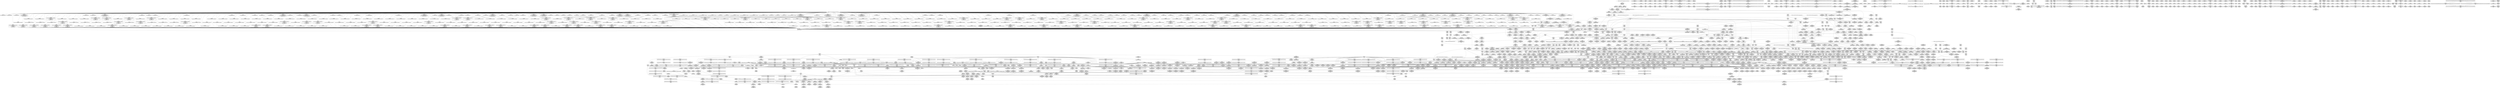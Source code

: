 digraph {
	CE0x5787240 [shape=record,shape=Mrecord,label="{CE0x5787240|i32_-1|*Constant*}"]
	CE0x5764ae0 [shape=record,shape=Mrecord,label="{CE0x5764ae0|selinux_inode_setotherxattr:land.lhs.true|*SummSource*}"]
	CE0x568fe00 [shape=record,shape=Mrecord,label="{CE0x568fe00|selinux_inode_setotherxattr:if.end13|*SummSink*}"]
	CE0x55dc360 [shape=record,shape=Mrecord,label="{CE0x55dc360|selinux_inode_setotherxattr:tmp11|security/selinux/hooks.c,2915|*SummSource*}"]
	CE0x575db60 [shape=record,shape=Mrecord,label="{CE0x575db60|current_sid:bb|*SummSink*}"]
	CE0x55e0b00 [shape=record,shape=Mrecord,label="{CE0x55e0b00|i64*_getelementptr_inbounds_(_11_x_i64_,_11_x_i64_*___llvm_gcov_ctr125,_i64_0,_i64_6)|*Constant*|*SummSink*}"]
	CE0x56be5c0 [shape=record,shape=Mrecord,label="{CE0x56be5c0|selinux_inode_setxattr:conv|security/selinux/hooks.c,2948|*SummSink*}"]
	CE0x576c0d0 [shape=record,shape=Mrecord,label="{CE0x576c0d0|selinux_inode_setotherxattr:if.then15|*SummSource*}"]
	CE0x576d590 [shape=record,shape=Mrecord,label="{CE0x576d590|dentry_has_perm:tmp2|*SummSink*}"]
	CE0x5645b10 [shape=record,shape=Mrecord,label="{CE0x5645b10|12:_i32,_40:_%struct.super_block*,_56:_i8*,_:_CRE_616,617_}"]
	CE0x5644bd0 [shape=record,shape=Mrecord,label="{CE0x5644bd0|current_sid:do.body|*SummSource*}"]
	CE0x563bac0 [shape=record,shape=Mrecord,label="{CE0x563bac0|GLOBAL:__llvm_gcov_ctr125|Global_var:__llvm_gcov_ctr125|*SummSink*}"]
	CE0x571c270 [shape=record,shape=Mrecord,label="{CE0x571c270|selinux_inode_setotherxattr:tmp38|security/selinux/hooks.c,2922|*SummSink*}"]
	CE0x570b580 [shape=record,shape=Mrecord,label="{CE0x570b580|selinux_inode_setxattr:tmp48|security/selinux/hooks.c,2973|*SummSink*}"]
	CE0x56d3400 [shape=record,shape=Mrecord,label="{CE0x56d3400|selinux_inode_setxattr:tmp31|security/selinux/hooks.c,2959}"]
	CE0x55d9e40 [shape=record,shape=Mrecord,label="{CE0x55d9e40|selinux_inode_setxattr:tmp|*SummSource*}"]
	CE0x5764cb0 [shape=record,shape=Mrecord,label="{CE0x5764cb0|selinux_inode_setotherxattr:return}"]
	CE0x5711b10 [shape=record,shape=Mrecord,label="{CE0x5711b10|selinux_inode_setxattr:tmp58|security/selinux/hooks.c,2978}"]
	CE0x567c620 [shape=record,shape=Mrecord,label="{CE0x567c620|selinux_inode_setotherxattr:tmp18|security/selinux/hooks.c,2915|*SummSource*}"]
	CE0x55fb7c0 [shape=record,shape=Mrecord,label="{CE0x55fb7c0|12:_i32,_40:_%struct.super_block*,_56:_i8*,_:_CRE_286,287_}"]
	CE0x56f3710 [shape=record,shape=Mrecord,label="{CE0x56f3710|i64*_getelementptr_inbounds_(_8_x_i64_,_8_x_i64_*___llvm_gcov_ctr154,_i64_0,_i64_6)|*Constant*|*SummSink*}"]
	CE0x56102f0 [shape=record,shape=Mrecord,label="{CE0x56102f0|i64*_getelementptr_inbounds_(_8_x_i64_,_8_x_i64_*___llvm_gcov_ctr154,_i64_0,_i64_1)|*Constant*|*SummSource*}"]
	CE0x5618600 [shape=record,shape=Mrecord,label="{CE0x5618600|current_sid:tmp14|security/selinux/hooks.c,218}"]
	CE0x5643eb0 [shape=record,shape=Mrecord,label="{CE0x5643eb0|104:_%struct.inode*,_:_CRE_184,185_}"]
	CE0x56f0bf0 [shape=record,shape=Mrecord,label="{CE0x56f0bf0|selinux_inode_setxattr:tmp69|security/selinux/hooks.c,2991}"]
	CE0x56fbb10 [shape=record,shape=Mrecord,label="{CE0x56fbb10|selinux_inode_setxattr:tmp73|security/selinux/hooks.c,2995}"]
	CE0x56d25a0 [shape=record,shape=Mrecord,label="{CE0x56d25a0|selinux_inode_setxattr:call12|security/selinux/hooks.c,2957|*SummSource*}"]
	CE0x5701bb0 [shape=record,shape=Mrecord,label="{CE0x5701bb0|selinux_inode_setxattr:tmp38|security/selinux/hooks.c,2963}"]
	CE0x55df9c0 [shape=record,shape=Mrecord,label="{CE0x55df9c0|12:_i32,_40:_%struct.super_block*,_56:_i8*,_:_CRE_165,166_}"]
	CE0x5621120 [shape=record,shape=Mrecord,label="{CE0x5621120|12:_i32,_40:_%struct.super_block*,_56:_i8*,_:_CRE_984,988_|*MultipleSource*|security/selinux/hooks.c,2938|*LoadInst*|security/selinux/hooks.c,2937}"]
	CE0x56d05b0 [shape=record,shape=Mrecord,label="{CE0x56d05b0|selinux_inode_setxattr:tmp34|security/selinux/hooks.c,2960|*SummSink*}"]
	CE0x5689d60 [shape=record,shape=Mrecord,label="{CE0x5689d60|selinux_inode_setotherxattr:tobool9|security/selinux/hooks.c,2919}"]
	CE0x561b880 [shape=record,shape=Mrecord,label="{CE0x561b880|12:_i32,_40:_%struct.super_block*,_56:_i8*,_:_CRE_885,886_}"]
	CE0x5703390 [shape=record,shape=Mrecord,label="{CE0x5703390|i32_33|*Constant*|*SummSource*}"]
	CE0x56e9b10 [shape=record,shape=Mrecord,label="{CE0x56e9b10|GLOBAL:audit_log_n_untrustedstring|*Constant*|*SummSource*}"]
	CE0x56fbcb0 [shape=record,shape=Mrecord,label="{CE0x56fbcb0|selinux_inode_setxattr:tmp73|security/selinux/hooks.c,2995|*SummSink*}"]
	CE0x5610620 [shape=record,shape=Mrecord,label="{CE0x5610620|selinux_inode_setotherxattr:tmp3}"]
	CE0x563e630 [shape=record,shape=Mrecord,label="{CE0x563e630|i32_0|*Constant*}"]
	CE0x579a7d0 [shape=record,shape=Mrecord,label="{CE0x579a7d0|inode_has_perm:tmp10|security/selinux/hooks.c,1611}"]
	CE0x55e8800 [shape=record,shape=Mrecord,label="{CE0x55e8800|12:_i32,_40:_%struct.super_block*,_56:_i8*,_:_CRE_610,611_}"]
	CE0x55f52d0 [shape=record,shape=Mrecord,label="{CE0x55f52d0|12:_i32,_40:_%struct.super_block*,_56:_i8*,_:_CRE_309,310_}"]
	CE0x5769d60 [shape=record,shape=Mrecord,label="{CE0x5769d60|selinux_inode_setotherxattr:cred4|security/selinux/hooks.c,2915}"]
	CE0x5616b80 [shape=record,shape=Mrecord,label="{CE0x5616b80|current_sid:tmp9|security/selinux/hooks.c,218}"]
	CE0x5712a80 [shape=record,shape=Mrecord,label="{CE0x5712a80|selinux_inode_setxattr:tmp59|security/selinux/hooks.c,2978|*SummSink*}"]
	CE0x676a630 [shape=record,shape=Mrecord,label="{CE0x676a630|selinux_inode_setxattr:if.end}"]
	CE0x5635e60 [shape=record,shape=Mrecord,label="{CE0x5635e60|selinux_inode_setxattr:tmp62|security/selinux/hooks.c,2981|*SummSource*}"]
	CE0x5782a40 [shape=record,shape=Mrecord,label="{CE0x5782a40|selinux_inode_setotherxattr:tmp45|security/selinux/hooks.c,2927}"]
	CE0x57886b0 [shape=record,shape=Mrecord,label="{CE0x57886b0|selinux_inode_setotherxattr:tmp49|security/selinux/hooks.c,2932|*SummSink*}"]
	CE0x56fcdc0 [shape=record,shape=Mrecord,label="{CE0x56fcdc0|selinux_inode_setxattr:tmp79|security/selinux/hooks.c,2998|*SummSink*}"]
	CE0x561f540 [shape=record,shape=Mrecord,label="{CE0x561f540|12:_i32,_40:_%struct.super_block*,_56:_i8*,_:_CRE_931,932_}"]
	CE0x56206c0 [shape=record,shape=Mrecord,label="{CE0x56206c0|12:_i32,_40:_%struct.super_block*,_56:_i8*,_:_CRE_978,979_}"]
	CE0x56f83e0 [shape=record,shape=Mrecord,label="{CE0x56f83e0|avc_has_perm:auditdata|Function::avc_has_perm&Arg::auditdata::|*SummSource*}"]
	CE0x55f9210 [shape=record,shape=Mrecord,label="{CE0x55f9210|i64_19|*Constant*}"]
	CE0x5641e30 [shape=record,shape=Mrecord,label="{CE0x5641e30|selinux_inode_setxattr:dentry|Function::selinux_inode_setxattr&Arg::dentry::|*SummSource*}"]
	CE0x56e8bf0 [shape=record,shape=Mrecord,label="{CE0x56e8bf0|_call_void_audit_log_end(%struct.audit_buffer*_%call33)_#10,_!dbg_!27789|security/selinux/hooks.c,2984}"]
	CE0x567a790 [shape=record,shape=Mrecord,label="{CE0x567a790|current_sid:sid|security/selinux/hooks.c,220|*SummSource*}"]
	CE0x56f3470 [shape=record,shape=Mrecord,label="{CE0x56f3470|i64*_getelementptr_inbounds_(_8_x_i64_,_8_x_i64_*___llvm_gcov_ctr154,_i64_0,_i64_6)|*Constant*|*SummSource*}"]
	CE0x55cc010 [shape=record,shape=Mrecord,label="{CE0x55cc010|selinux_inode_setxattr:tmp|*SummSink*}"]
	CE0x56da930 [shape=record,shape=Mrecord,label="{CE0x56da930|selinux_inode_setxattr:tmp21|security/selinux/hooks.c,2951}"]
	CE0x5767ba0 [shape=record,shape=Mrecord,label="{CE0x5767ba0|selinux_inode_setotherxattr:if.then10}"]
	"CONST[source:1(input),value:2(dynamic)][purpose:{object}][SrcIdx:15]"
	CE0x560db20 [shape=record,shape=Mrecord,label="{CE0x560db20|i64*_getelementptr_inbounds_(_38_x_i64_,_38_x_i64_*___llvm_gcov_ctr236,_i64_0,_i64_0)|*Constant*|*SummSink*}"]
	CE0x5681680 [shape=record,shape=Mrecord,label="{CE0x5681680|inode_has_perm:tmp2|*SummSource*}"]
	CE0x560f170 [shape=record,shape=Mrecord,label="{CE0x560f170|104:_%struct.inode*,_:_CRE_157,158_}"]
	CE0x56f8370 [shape=record,shape=Mrecord,label="{CE0x56f8370|avc_has_perm:auditdata|Function::avc_has_perm&Arg::auditdata::}"]
	CE0x5708e10 [shape=record,shape=Mrecord,label="{CE0x5708e10|selinux_inode_setxattr:sub|security/selinux/hooks.c,2973|*SummSink*}"]
	CE0x5761aa0 [shape=record,shape=Mrecord,label="{CE0x5761aa0|selinux_inode_setotherxattr:cred4|security/selinux/hooks.c,2915|*SummSource*}"]
	CE0x56409a0 [shape=record,shape=Mrecord,label="{CE0x56409a0|_call_void_mcount()_#3}"]
	CE0x56d75c0 [shape=record,shape=Mrecord,label="{CE0x56d75c0|selinux_inode_setxattr:dentry10|security/selinux/hooks.c,2955|*SummSource*}"]
	CE0x56ca670 [shape=record,shape=Mrecord,label="{CE0x56ca670|i32_-22|*Constant*|*SummSink*}"]
	CE0x5622400 [shape=record,shape=Mrecord,label="{CE0x5622400|selinux_inode_setxattr:i_sb|security/selinux/hooks.c,2947|*SummSource*}"]
	CE0x567b5a0 [shape=record,shape=Mrecord,label="{CE0x567b5a0|current_sid:tmp24|security/selinux/hooks.c,220|*SummSource*}"]
	CE0x57a2880 [shape=record,shape=Mrecord,label="{CE0x57a2880|__validate_creds:tmp5|include/linux/cred.h,173}"]
	CE0x5622770 [shape=record,shape=Mrecord,label="{CE0x5622770|selinux_inode_setxattr:tmp11|security/selinux/hooks.c,2947}"]
	CE0x56479e0 [shape=record,shape=Mrecord,label="{CE0x56479e0|12:_i32,_40:_%struct.super_block*,_56:_i8*,_:_CRE_736,740_|*MultipleSource*|security/selinux/hooks.c,2938|*LoadInst*|security/selinux/hooks.c,2937}"]
	CE0x56cfd50 [shape=record,shape=Mrecord,label="{CE0x56cfd50|i64*_getelementptr_inbounds_(_38_x_i64_,_38_x_i64_*___llvm_gcov_ctr236,_i64_0,_i64_12)|*Constant*|*SummSource*}"]
	CE0x55e5680 [shape=record,shape=Mrecord,label="{CE0x55e5680|104:_%struct.inode*,_:_CRE_272,280_|*MultipleSource*|Function::selinux_inode_setxattr&Arg::dentry::|security/selinux/hooks.c,2937}"]
	CE0x5703c20 [shape=record,shape=Mrecord,label="{CE0x5703c20|i64_15|*Constant*|*SummSource*}"]
	CE0x57067f0 [shape=record,shape=Mrecord,label="{CE0x57067f0|GLOBAL:llvm.expect.i64|*Constant*|*SummSink*}"]
	CE0x561bf10 [shape=record,shape=Mrecord,label="{CE0x561bf10|12:_i32,_40:_%struct.super_block*,_56:_i8*,_:_CRE_890,891_}"]
	CE0x567e160 [shape=record,shape=Mrecord,label="{CE0x567e160|selinux_inode_setotherxattr:tmp10|security/selinux/hooks.c,2915|*SummSink*}"]
	CE0x5797900 [shape=record,shape=Mrecord,label="{CE0x5797900|inode_has_perm:tmp14|security/selinux/hooks.c,1614}"]
	CE0x5704b50 [shape=record,shape=Mrecord,label="{CE0x5704b50|selinux_inode_setxattr:tmp41|security/selinux/hooks.c,2964}"]
	CE0x56f8040 [shape=record,shape=Mrecord,label="{CE0x56f8040|avc_has_perm:requested|Function::avc_has_perm&Arg::requested::}"]
	CE0x5707a10 [shape=record,shape=Mrecord,label="{CE0x5707a10|selinux_inode_setxattr:tmp44|security/selinux/hooks.c,2971|*SummSource*}"]
	CE0x56f7fd0 [shape=record,shape=Mrecord,label="{CE0x56f7fd0|_ret_i32_%retval.0,_!dbg_!27728|security/selinux/avc.c,775}"]
	CE0x57852f0 [shape=record,shape=Mrecord,label="{CE0x57852f0|selinux_inode_setotherxattr:call19|security/selinux/hooks.c,2931|*SummSink*}"]
	CE0x55f1420 [shape=record,shape=Mrecord,label="{CE0x55f1420|12:_i32,_40:_%struct.super_block*,_56:_i8*,_:_CRE_262,263_}"]
	CE0x5635dc0 [shape=record,shape=Mrecord,label="{CE0x5635dc0|VOIDTB_TE:_CRE:_elem_0:default:}"]
	CE0x55e1990 [shape=record,shape=Mrecord,label="{CE0x55e1990|104:_%struct.inode*,_:_CRE_213,214_}"]
	CE0x5677050 [shape=record,shape=Mrecord,label="{CE0x5677050|current_sid:tmp20|security/selinux/hooks.c,218}"]
	CE0x5777890 [shape=record,shape=Mrecord,label="{CE0x5777890|_call_void___validate_creds(%struct.cred*_%cred,_i8*_getelementptr_inbounds_(_25_x_i8_,_25_x_i8_*_.str3,_i32_0,_i32_0),_i32_1609)_#10,_!dbg_!27719|security/selinux/hooks.c,1609|*SummSource*}"]
	CE0x55dfb10 [shape=record,shape=Mrecord,label="{CE0x55dfb10|12:_i32,_40:_%struct.super_block*,_56:_i8*,_:_CRE_166,167_}"]
	CE0x5617690 [shape=record,shape=Mrecord,label="{CE0x5617690|current_sid:if.then}"]
	CE0x5617a60 [shape=record,shape=Mrecord,label="{CE0x5617a60|selinux_inode_setotherxattr:call5|security/selinux/hooks.c,2917}"]
	CE0x55c8e70 [shape=record,shape=Mrecord,label="{CE0x55c8e70|selinux_inode_setotherxattr:tmp6|security/selinux/hooks.c,2915|*SummSink*}"]
	CE0x56f9ba0 [shape=record,shape=Mrecord,label="{CE0x56f9ba0|selinux_inode_setxattr:sid46|security/selinux/hooks.c,2998}"]
	CE0x560a110 [shape=record,shape=Mrecord,label="{CE0x560a110|104:_%struct.inode*,_:_CRE_151,152_}"]
	CE0x55c7af0 [shape=record,shape=Mrecord,label="{CE0x55c7af0|selinux_inode_setxattr:tmp10|security/selinux/hooks.c,2945|*SummSource*}"]
	CE0x55f3a30 [shape=record,shape=Mrecord,label="{CE0x55f3a30|12:_i32,_40:_%struct.super_block*,_56:_i8*,_:_CRE_290,291_}"]
	CE0x56c9d10 [shape=record,shape=Mrecord,label="{CE0x56c9d10|GLOBAL:security_context_to_sid|*Constant*|*SummSink*}"]
	CE0x5700f60 [shape=record,shape=Mrecord,label="{CE0x5700f60|selinux_inode_setxattr:tmp35|security/selinux/hooks.c,2963|*SummSink*}"]
	CE0x56dfb40 [shape=record,shape=Mrecord,label="{CE0x56dfb40|28:_i32,_32:_i16,_:_CRE_32,34_|*MultipleSource*|security/selinux/hooks.c,2957|security/selinux/hooks.c,2938|security/selinux/hooks.c,2938}"]
	CE0x57633d0 [shape=record,shape=Mrecord,label="{CE0x57633d0|_call_void_lockdep_rcu_suspicious(i8*_getelementptr_inbounds_(_25_x_i8_,_25_x_i8_*_.str3,_i32_0,_i32_0),_i32_2915,_i8*_getelementptr_inbounds_(_45_x_i8_,_45_x_i8_*_.str12,_i32_0,_i32_0))_#10,_!dbg_!27729|security/selinux/hooks.c,2915|*SummSink*}"]
	CE0x5766d80 [shape=record,shape=Mrecord,label="{CE0x5766d80|get_current:entry}"]
	CE0x560a8f0 [shape=record,shape=Mrecord,label="{CE0x560a8f0|104:_%struct.inode*,_:_CRE_145,146_}"]
	CE0x55e52c0 [shape=record,shape=Mrecord,label="{CE0x55e52c0|104:_%struct.inode*,_:_CRE_256,264_|*MultipleSource*|Function::selinux_inode_setxattr&Arg::dentry::|security/selinux/hooks.c,2937}"]
	CE0x55e7360 [shape=record,shape=Mrecord,label="{CE0x55e7360|selinux_inode_setxattr:if.then5}"]
	CE0x561db00 [shape=record,shape=Mrecord,label="{CE0x561db00|12:_i32,_40:_%struct.super_block*,_56:_i8*,_:_CRE_911,912_}"]
	CE0x5707100 [shape=record,shape=Mrecord,label="{CE0x5707100|selinux_inode_setxattr:tmp43|security/selinux/hooks.c,2971}"]
	CE0x676a6a0 [shape=record,shape=Mrecord,label="{CE0x676a6a0|selinux_inode_setxattr:if.end|*SummSource*}"]
	CE0x5708c10 [shape=record,shape=Mrecord,label="{CE0x5708c10|selinux_inode_setxattr:sub|security/selinux/hooks.c,2973|*SummSource*}"]
	CE0x55fb670 [shape=record,shape=Mrecord,label="{CE0x55fb670|12:_i32,_40:_%struct.super_block*,_56:_i8*,_:_CRE_285,286_}"]
	CE0x5676790 [shape=record,shape=Mrecord,label="{CE0x5676790|current_sid:tmp19|security/selinux/hooks.c,218}"]
	CE0x563b1a0 [shape=record,shape=Mrecord,label="{CE0x563b1a0|0:_i8,_:_GCMR_selinux_inode_setotherxattr.__warned_internal_global_i8_0,_section_.data.unlikely_,_align_1:_elem_0:default:}"]
	"CONST[source:2(external),value:0(static)][purpose:{operation}][SrcIdx:8]"
	CE0x56bccd0 [shape=record,shape=Mrecord,label="{CE0x56bccd0|i64*_getelementptr_inbounds_(_38_x_i64_,_38_x_i64_*___llvm_gcov_ctr236,_i64_0,_i64_6)|*Constant*}"]
	CE0x56c0fb0 [shape=record,shape=Mrecord,label="{CE0x56c0fb0|8:_i32,_22:_i16,_:_CRE_22,24_|*MultipleSource*|security/selinux/hooks.c,2947|security/selinux/hooks.c,2947|security/selinux/hooks.c,2948}"]
	CE0x56171c0 [shape=record,shape=Mrecord,label="{CE0x56171c0|inode_has_perm:tmp5|security/selinux/hooks.c,1609}"]
	CE0x568af40 [shape=record,shape=Mrecord,label="{CE0x568af40|inode_has_perm:adp|Function::inode_has_perm&Arg::adp::|*SummSink*}"]
	CE0x560e310 [shape=record,shape=Mrecord,label="{CE0x560e310|104:_%struct.inode*,_:_CRE_162,163_}"]
	CE0x5614fa0 [shape=record,shape=Mrecord,label="{CE0x5614fa0|i64_14|*Constant*}"]
	CE0x5798cb0 [shape=record,shape=Mrecord,label="{CE0x5798cb0|get_current:tmp3}"]
	CE0x56449e0 [shape=record,shape=Mrecord,label="{CE0x56449e0|_call_void_mcount()_#3}"]
	CE0x5613da0 [shape=record,shape=Mrecord,label="{CE0x5613da0|GLOBAL:selinux_inode_setotherxattr|*Constant*|*SummSource*}"]
	CE0x55c52a0 [shape=record,shape=Mrecord,label="{CE0x55c52a0|12:_i32,_40:_%struct.super_block*,_56:_i8*,_:_CRE_206,207_}"]
	CE0x55fa800 [shape=record,shape=Mrecord,label="{CE0x55fa800|12:_i32,_40:_%struct.super_block*,_56:_i8*,_:_CRE_274,275_}"]
	CE0x560a240 [shape=record,shape=Mrecord,label="{CE0x560a240|104:_%struct.inode*,_:_CRE_152,153_}"]
	CE0x55de6c0 [shape=record,shape=Mrecord,label="{CE0x55de6c0|12:_i32,_40:_%struct.super_block*,_56:_i8*,_:_CRE_183,184_}"]
	CE0x55cc080 [shape=record,shape=Mrecord,label="{CE0x55cc080|i64_1|*Constant*}"]
	CE0x55f4310 [shape=record,shape=Mrecord,label="{CE0x55f4310|12:_i32,_40:_%struct.super_block*,_56:_i8*,_:_CRE_297,298_}"]
	CE0x55dd500 [shape=record,shape=Mrecord,label="{CE0x55dd500|104:_%struct.inode*,_:_CRE_164,165_}"]
	CE0x55e86b0 [shape=record,shape=Mrecord,label="{CE0x55e86b0|12:_i32,_40:_%struct.super_block*,_56:_i8*,_:_CRE_609,610_}"]
	CE0x575f3e0 [shape=record,shape=Mrecord,label="{CE0x575f3e0|selinux_inode_setotherxattr:if.end17}"]
	CE0x576f650 [shape=record,shape=Mrecord,label="{CE0x576f650|i64*_getelementptr_inbounds_(_8_x_i64_,_8_x_i64_*___llvm_gcov_ctr154,_i64_0,_i64_5)|*Constant*}"]
	CE0x56da710 [shape=record,shape=Mrecord,label="{CE0x56da710|28:_i32,_32:_i16,_:_CRE_28,32_|*MultipleSource*|security/selinux/hooks.c,2957|security/selinux/hooks.c,2938|security/selinux/hooks.c,2938}"]
	CE0x55c7f70 [shape=record,shape=Mrecord,label="{CE0x55c7f70|selinux_inode_setxattr:if.end51|*SummSource*}"]
	CE0x575afb0 [shape=record,shape=Mrecord,label="{CE0x575afb0|_call_void_lockdep_rcu_suspicious(i8*_getelementptr_inbounds_(_25_x_i8_,_25_x_i8_*_.str3,_i32_0,_i32_0),_i32_218,_i8*_getelementptr_inbounds_(_45_x_i8_,_45_x_i8_*_.str12,_i32_0,_i32_0))_#10,_!dbg_!27727|security/selinux/hooks.c,218}"]
	CE0x5689320 [shape=record,shape=Mrecord,label="{CE0x5689320|inode_has_perm:expval|security/selinux/hooks.c,1611}"]
	CE0x568cb80 [shape=record,shape=Mrecord,label="{CE0x568cb80|inode_has_perm:perms|Function::inode_has_perm&Arg::perms::|*SummSink*}"]
	CE0x5793e70 [shape=record,shape=Mrecord,label="{CE0x5793e70|inode_has_perm:tmp1}"]
	CE0x560eb90 [shape=record,shape=Mrecord,label="{CE0x560eb90|selinux_inode_setxattr:if.then50}"]
	CE0x55c15f0 [shape=record,shape=Mrecord,label="{CE0x55c15f0|selinux_inode_setxattr:tmp26|security/selinux/hooks.c,2952|*SummSink*}"]
	CE0x57827e0 [shape=record,shape=Mrecord,label="{CE0x57827e0|i64*_getelementptr_inbounds_(_25_x_i64_,_25_x_i64_*___llvm_gcov_ctr237,_i64_0,_i64_22)|*Constant*|*SummSink*}"]
	CE0x576bba0 [shape=record,shape=Mrecord,label="{CE0x576bba0|i64*_getelementptr_inbounds_(_25_x_i64_,_25_x_i64_*___llvm_gcov_ctr237,_i64_0,_i64_9)|*Constant*|*SummSource*}"]
	CE0x55d0fc0 [shape=record,shape=Mrecord,label="{CE0x55d0fc0|selinux_inode_setxattr:i_security|security/selinux/hooks.c,2938|*SummSource*}"]
	CE0x563ad20 [shape=record,shape=Mrecord,label="{CE0x563ad20|104:_%struct.inode*,_:_CRE_178,179_}"]
	CE0x5611b00 [shape=record,shape=Mrecord,label="{CE0x5611b00|selinux_inode_setxattr:tmp2|*LoadInst*|security/selinux/hooks.c,2937}"]
	CE0x55e7710 [shape=record,shape=Mrecord,label="{CE0x55e7710|selinux_inode_setxattr:if.then39}"]
	CE0x562d700 [shape=record,shape=Mrecord,label="{CE0x562d700|selinux_inode_setxattr:name|Function::selinux_inode_setxattr&Arg::name::|*SummSink*}"]
	CE0x55dd9a0 [shape=record,shape=Mrecord,label="{CE0x55dd9a0|_call_void_mcount()_#3|*SummSink*}"]
	CE0x55ddb30 [shape=record,shape=Mrecord,label="{CE0x55ddb30|get_current:tmp4|./arch/x86/include/asm/current.h,14|*SummSource*}"]
	CE0x55cf990 [shape=record,shape=Mrecord,label="{CE0x55cf990|104:_%struct.inode*,_:_CRE_208,209_}"]
	CE0x5706f60 [shape=record,shape=Mrecord,label="{CE0x5706f60|i64_17|*Constant*|*SummSource*}"]
	CE0x579a660 [shape=record,shape=Mrecord,label="{CE0x579a660|inode_has_perm:tmp9|security/selinux/hooks.c,1611|*SummSink*}"]
	CE0x5688950 [shape=record,shape=Mrecord,label="{CE0x5688950|selinux_inode_setotherxattr:tmp20|security/selinux/hooks.c,2917|*SummSource*}"]
	CE0x5613850 [shape=record,shape=Mrecord,label="{CE0x5613850|selinux_inode_setxattr:call2|security/selinux/hooks.c,2945|*SummSink*}"]
	CE0x563e810 [shape=record,shape=Mrecord,label="{CE0x563e810|104:_%struct.inode*,_:_CRE_88,89_}"]
	CE0x5642500 [shape=record,shape=Mrecord,label="{CE0x5642500|i64*_getelementptr_inbounds_(_2_x_i64_,_2_x_i64_*___llvm_gcov_ctr153,_i64_0,_i64_1)|*Constant*|*SummSource*}"]
	CE0x560e0f0 [shape=record,shape=Mrecord,label="{CE0x560e0f0|104:_%struct.inode*,_:_CRE_160,161_}"]
	CE0x5777620 [shape=record,shape=Mrecord,label="{CE0x5777620|selinux_inode_setotherxattr:tmp43}"]
	CE0x5766450 [shape=record,shape=Mrecord,label="{CE0x5766450|selinux_inode_setotherxattr:land.lhs.true2}"]
	CE0x5720830 [shape=record,shape=Mrecord,label="{CE0x5720830|_call_void___invalid_creds(%struct.cred*_%cred,_i8*_%file,_i32_%line)_#10,_!dbg_!27721|include/linux/cred.h,174}"]
	CE0x5644390 [shape=record,shape=Mrecord,label="{CE0x5644390|selinux_inode_setotherxattr:tobool|security/selinux/hooks.c,2915}"]
	CE0x57930f0 [shape=record,shape=Mrecord,label="{CE0x57930f0|%struct.task_struct*_(%struct.task_struct**)*_asm_movq_%gs:$_1:P_,$0_,_r,im,_dirflag_,_fpsr_,_flags_}"]
	CE0x57a0520 [shape=record,shape=Mrecord,label="{CE0x57a0520|cred_sid:entry|*SummSink*}"]
	CE0x5616eb0 [shape=record,shape=Mrecord,label="{CE0x5616eb0|current_sid:tmp9|security/selinux/hooks.c,218|*SummSink*}"]
	CE0x563d220 [shape=record,shape=Mrecord,label="{CE0x563d220|selinux_inode_setotherxattr:tmp4|security/selinux/hooks.c,2915|*SummSink*}"]
	CE0x579a320 [shape=record,shape=Mrecord,label="{CE0x579a320|GLOBAL:llvm.expect.i64|*Constant*}"]
	CE0x572bd80 [shape=record,shape=Mrecord,label="{CE0x572bd80|inode_has_perm:sclass|security/selinux/hooks.c,1617|*SummSink*}"]
	CE0x571f180 [shape=record,shape=Mrecord,label="{CE0x571f180|cred_sid:tmp5|security/selinux/hooks.c,196|*SummSink*}"]
	CE0x5675fc0 [shape=record,shape=Mrecord,label="{CE0x5675fc0|current_sid:tmp17|security/selinux/hooks.c,218|*SummSource*}"]
	CE0x575c990 [shape=record,shape=Mrecord,label="{CE0x575c990|i64*_getelementptr_inbounds_(_38_x_i64_,_38_x_i64_*___llvm_gcov_ctr236,_i64_0,_i64_37)|*Constant*|*SummSource*}"]
	CE0x57101e0 [shape=record,shape=Mrecord,label="{CE0x57101e0|selinux_inode_setxattr:tmp56|security/selinux/hooks.c,2977}"]
	CE0x576a910 [shape=record,shape=Mrecord,label="{CE0x576a910|selinux_inode_setotherxattr:tmp21|security/selinux/hooks.c,2917|*SummSink*}"]
	CE0x5704950 [shape=record,shape=Mrecord,label="{CE0x5704950|selinux_inode_setxattr:tmp40|security/selinux/hooks.c,2964|*SummSink*}"]
	CE0x55f24d0 [shape=record,shape=Mrecord,label="{CE0x55f24d0|12:_i32,_40:_%struct.super_block*,_56:_i8*,_:_CRE_193,194_}"]
	CE0x55e5120 [shape=record,shape=Mrecord,label="{CE0x55e5120|104:_%struct.inode*,_:_CRE_248,256_|*MultipleSource*|Function::selinux_inode_setxattr&Arg::dentry::|security/selinux/hooks.c,2937}"]
	CE0x575ab70 [shape=record,shape=Mrecord,label="{CE0x575ab70|i8_1|*Constant*|*SummSink*}"]
	CE0x55da980 [shape=record,shape=Mrecord,label="{CE0x55da980|104:_%struct.inode*,_:_CRE_90,91_}"]
	CE0x56ef380 [shape=record,shape=Mrecord,label="{CE0x56ef380|i64_27|*Constant*}"]
	CE0x572b2d0 [shape=record,shape=Mrecord,label="{CE0x572b2d0|inode_has_perm:sid3|security/selinux/hooks.c,1617|*SummSink*}"]
	CE0x56d5f90 [shape=record,shape=Mrecord,label="{CE0x56d5f90|selinux_inode_setxattr:tmp29|security/selinux/hooks.c,2959|*SummSink*}"]
	CE0x57935c0 [shape=record,shape=Mrecord,label="{CE0x57935c0|dentry_has_perm:bb|*SummSource*}"]
	CE0x56e6b10 [shape=record,shape=Mrecord,label="{CE0x56e6b10|i32_32|*Constant*|*SummSink*}"]
	CE0x5621fc0 [shape=record,shape=Mrecord,label="{CE0x5621fc0|i32_8|*Constant*|*SummSource*}"]
	CE0x5618c70 [shape=record,shape=Mrecord,label="{CE0x5618c70|current_sid:tmp11|security/selinux/hooks.c,218}"]
	CE0x561d860 [shape=record,shape=Mrecord,label="{CE0x561d860|12:_i32,_40:_%struct.super_block*,_56:_i8*,_:_CRE_909,910_}"]
	CE0x5617430 [shape=record,shape=Mrecord,label="{CE0x5617430|current_sid:if.end}"]
	CE0x56d4920 [shape=record,shape=Mrecord,label="{CE0x56d4920|i32_4|*Constant*|*SummSink*}"]
	CE0x5712200 [shape=record,shape=Mrecord,label="{CE0x5712200|i64*_getelementptr_inbounds_(_38_x_i64_,_38_x_i64_*___llvm_gcov_ctr236,_i64_0,_i64_24)|*Constant*|*SummSink*}"]
	CE0x55ede80 [shape=record,shape=Mrecord,label="{CE0x55ede80|104:_%struct.inode*,_:_CRE_104,112_|*MultipleSource*|Function::selinux_inode_setxattr&Arg::dentry::|security/selinux/hooks.c,2937}"]
	CE0x570e390 [shape=record,shape=Mrecord,label="{CE0x570e390|selinux_inode_setxattr:sub28|security/selinux/hooks.c,2974|*SummSink*}"]
	CE0x56ed540 [shape=record,shape=Mrecord,label="{CE0x56ed540|GLOBAL:security_context_to_sid_force|*Constant*|*SummSource*}"]
	CE0x5756fc0 [shape=record,shape=Mrecord,label="{CE0x5756fc0|current_sid:if.then|*SummSource*}"]
	CE0x56802b0 [shape=record,shape=Mrecord,label="{CE0x56802b0|selinux_inode_setotherxattr:tmp}"]
	CE0x571f6e0 [shape=record,shape=Mrecord,label="{CE0x571f6e0|cred_sid:sid|security/selinux/hooks.c,197}"]
	CE0x55d2c20 [shape=record,shape=Mrecord,label="{CE0x55d2c20|selinux_inode_setxattr:ad|security/selinux/hooks.c, 2940}"]
	CE0x5762650 [shape=record,shape=Mrecord,label="{CE0x5762650|selinux_inode_setotherxattr:tmp22|security/selinux/hooks.c,2917}"]
	CE0x56852b0 [shape=record,shape=Mrecord,label="{CE0x56852b0|selinux_inode_setotherxattr:if.else|*SummSink*}"]
	CE0x55c8210 [shape=record,shape=Mrecord,label="{CE0x55c8210|12:_i32,_40:_%struct.super_block*,_56:_i8*,_:_CRE_142,143_}"]
	CE0x57a8bc0 [shape=record,shape=Mrecord,label="{CE0x57a8bc0|__validate_creds:call|include/linux/cred.h,173}"]
	CE0x56ef3f0 [shape=record,shape=Mrecord,label="{CE0x56ef3f0|i64_27|*Constant*|*SummSource*}"]
	CE0x571eee0 [shape=record,shape=Mrecord,label="{CE0x571eee0|cred_sid:tmp5|security/selinux/hooks.c,196}"]
	CE0x563d4d0 [shape=record,shape=Mrecord,label="{CE0x563d4d0|12:_i32,_40:_%struct.super_block*,_56:_i8*,_:_CRE_48,56_|*MultipleSource*|security/selinux/hooks.c,2938|*LoadInst*|security/selinux/hooks.c,2937}"]
	CE0x55fae90 [shape=record,shape=Mrecord,label="{CE0x55fae90|12:_i32,_40:_%struct.super_block*,_56:_i8*,_:_CRE_279,280_}"]
	CE0x55e1530 [shape=record,shape=Mrecord,label="{CE0x55e1530|selinux_inode_setxattr:if.end37|*SummSink*}"]
	CE0x575ec80 [shape=record,shape=Mrecord,label="{CE0x575ec80|_call_void_lockdep_rcu_suspicious(i8*_getelementptr_inbounds_(_25_x_i8_,_25_x_i8_*_.str3,_i32_0,_i32_0),_i32_2915,_i8*_getelementptr_inbounds_(_45_x_i8_,_45_x_i8_*_.str12,_i32_0,_i32_0))_#10,_!dbg_!27729|security/selinux/hooks.c,2915|*SummSource*}"]
	CE0x575ff40 [shape=record,shape=Mrecord,label="{CE0x575ff40|dentry_has_perm:call|security/selinux/hooks.c,1632|*SummSource*}"]
	CE0x576aa90 [shape=record,shape=Mrecord,label="{CE0x576aa90|selinux_inode_setotherxattr:tmp22|security/selinux/hooks.c,2917|*SummSource*}"]
	CE0x5768500 [shape=record,shape=Mrecord,label="{CE0x5768500|i32_2915|*Constant*}"]
	CE0x57a3bd0 [shape=record,shape=Mrecord,label="{CE0x57a3bd0|i64*_getelementptr_inbounds_(_5_x_i64_,_5_x_i64_*___llvm_gcov_ctr155,_i64_0,_i64_4)|*Constant*|*SummSource*}"]
	CE0x56d1d20 [shape=record,shape=Mrecord,label="{CE0x56d1d20|selinux_inode_setxattr:tmp71|security/selinux/hooks.c,2993|*SummSink*}"]
	CE0x570d1c0 [shape=record,shape=Mrecord,label="{CE0x570d1c0|i64*_getelementptr_inbounds_(_38_x_i64_,_38_x_i64_*___llvm_gcov_ctr236,_i64_0,_i64_21)|*Constant*|*SummSink*}"]
	CE0x56ba560 [shape=record,shape=Mrecord,label="{CE0x56ba560|selinux_inode_setotherxattr:tmp32|security/selinux/hooks.c,2921|*SummSource*}"]
	CE0x571b400 [shape=record,shape=Mrecord,label="{CE0x571b400|selinux_inode_setotherxattr:call14|security/selinux/hooks.c,2922|*SummSink*}"]
	CE0x55e7210 [shape=record,shape=Mrecord,label="{CE0x55e7210|selinux_inode_setxattr:if.then23|*SummSink*}"]
	CE0x563ca50 [shape=record,shape=Mrecord,label="{CE0x563ca50|i32_0|*Constant*}"]
	CE0x57085a0 [shape=record,shape=Mrecord,label="{CE0x57085a0|selinux_inode_setxattr:tmp46|security/selinux/hooks.c,2971|*SummSink*}"]
	CE0x571bce0 [shape=record,shape=Mrecord,label="{CE0x571bce0|selinux_inode_setotherxattr:tmp37|security/selinux/hooks.c,2922|*SummSink*}"]
	CE0x5796870 [shape=record,shape=Mrecord,label="{CE0x5796870|cred_sid:tmp|*SummSink*}"]
	CE0x5788c50 [shape=record,shape=Mrecord,label="{CE0x5788c50|get_current:bb|*SummSink*}"]
	CE0x569ef00 [shape=record,shape=Mrecord,label="{CE0x569ef00|selinux_inode_setxattr:tmp85|security/selinux/hooks.c,3000|*SummSource*}"]
	CE0x55e1f70 [shape=record,shape=Mrecord,label="{CE0x55e1f70|12:_i32,_40:_%struct.super_block*,_56:_i8*,_:_CRE_576,577_}"]
	CE0x562f8b0 [shape=record,shape=Mrecord,label="{CE0x562f8b0|i32_101|*Constant*|*SummSink*}"]
	CE0x561c4b0 [shape=record,shape=Mrecord,label="{CE0x561c4b0|12:_i32,_40:_%struct.super_block*,_56:_i8*,_:_CRE_894,895_}"]
	CE0x5720230 [shape=record,shape=Mrecord,label="{CE0x5720230|__validate_creds:tmp7|include/linux/cred.h,174|*SummSource*}"]
	CE0x5760d50 [shape=record,shape=Mrecord,label="{CE0x5760d50|selinux_inode_setotherxattr:call11|security/selinux/hooks.c,2920|*SummSink*}"]
	CE0x56f4fb0 [shape=record,shape=Mrecord,label="{CE0x56f4fb0|selinux_inode_setxattr:tmp75|security/selinux/hooks.c,2995|*SummSink*}"]
	CE0x55d40a0 [shape=record,shape=Mrecord,label="{CE0x55d40a0|selinux_inode_setxattr:if.end6}"]
	CE0x56406d0 [shape=record,shape=Mrecord,label="{CE0x56406d0|selinux_inode_setxattr:if.end9}"]
	CE0x55d2bb0 [shape=record,shape=Mrecord,label="{CE0x55d2bb0|selinux_inode_setxattr:newsid|security/selinux/hooks.c, 2941}"]
	CE0x5676fe0 [shape=record,shape=Mrecord,label="{CE0x5676fe0|current_sid:tmp19|security/selinux/hooks.c,218|*SummSink*}"]
	CE0x55f28c0 [shape=record,shape=Mrecord,label="{CE0x55f28c0|12:_i32,_40:_%struct.super_block*,_56:_i8*,_:_CRE_196,197_}"]
	CE0x57913f0 [shape=record,shape=Mrecord,label="{CE0x57913f0|inode_has_perm:tmp11|security/selinux/hooks.c,1612|*SummSink*}"]
	CE0x55f5180 [shape=record,shape=Mrecord,label="{CE0x55f5180|12:_i32,_40:_%struct.super_block*,_56:_i8*,_:_CRE_308,309_}"]
	CE0x570d230 [shape=record,shape=Mrecord,label="{CE0x570d230|selinux_inode_setxattr:tmp52|security/selinux/hooks.c,2974|*SummSink*}"]
	CE0x56bdce0 [shape=record,shape=Mrecord,label="{CE0x56bdce0|selinux_inode_setxattr:tmp19|security/selinux/hooks.c,2949}"]
	CE0x56208d0 [shape=record,shape=Mrecord,label="{CE0x56208d0|12:_i32,_40:_%struct.super_block*,_56:_i8*,_:_CRE_979,980_}"]
	CE0x572c2d0 [shape=record,shape=Mrecord,label="{CE0x572c2d0|inode_has_perm:tmp18|security/selinux/hooks.c,1617|*SummSource*}"]
	CE0x5793650 [shape=record,shape=Mrecord,label="{CE0x5793650|dentry_has_perm:bb|*SummSink*}"]
	CE0x55d4720 [shape=record,shape=Mrecord,label="{CE0x55d4720|104:_%struct.inode*,_:_CRE_198,199_}"]
	CE0x5797310 [shape=record,shape=Mrecord,label="{CE0x5797310|inode_has_perm:tmp13|security/selinux/hooks.c,1614}"]
	CE0x575d160 [shape=record,shape=Mrecord,label="{CE0x575d160|selinux_inode_setxattr:tmp93|security/selinux/hooks.c,3008|*SummSink*}"]
	CE0x56108b0 [shape=record,shape=Mrecord,label="{CE0x56108b0|selinux_inode_setotherxattr:tmp3|*SummSink*}"]
	CE0x57929c0 [shape=record,shape=Mrecord,label="{CE0x57929c0|get_current:tmp3}"]
	CE0x55d4850 [shape=record,shape=Mrecord,label="{CE0x55d4850|104:_%struct.inode*,_:_CRE_199,200_}"]
	CE0x55f4af0 [shape=record,shape=Mrecord,label="{CE0x55f4af0|12:_i32,_40:_%struct.super_block*,_56:_i8*,_:_CRE_303,304_}"]
	CE0x5648010 [shape=record,shape=Mrecord,label="{CE0x5648010|12:_i32,_40:_%struct.super_block*,_56:_i8*,_:_CRE_760,768_|*MultipleSource*|security/selinux/hooks.c,2938|*LoadInst*|security/selinux/hooks.c,2937}"]
	CE0x56844f0 [shape=record,shape=Mrecord,label="{CE0x56844f0|selinux_inode_setotherxattr:tmp25|security/selinux/hooks.c,2919|*SummSource*}"]
	CE0x5680f90 [shape=record,shape=Mrecord,label="{CE0x5680f90|dentry_has_perm:tmp3|*SummSink*}"]
	CE0x5680670 [shape=record,shape=Mrecord,label="{CE0x5680670|dentry_has_perm:d_inode|security/selinux/hooks.c,1627}"]
	"CONST[source:2(external),value:0(static)][purpose:{operation}][SrcIdx:9]"
	CE0x57a69e0 [shape=record,shape=Mrecord,label="{CE0x57a69e0|__validate_creds:if.end}"]
	CE0x5794250 [shape=record,shape=Mrecord,label="{CE0x5794250|__validate_creds:file|Function::__validate_creds&Arg::file::|*SummSink*}"]
	CE0x56f3310 [shape=record,shape=Mrecord,label="{CE0x56f3310|__validate_creds:tmp1|*SummSink*}"]
	CE0x56833e0 [shape=record,shape=Mrecord,label="{CE0x56833e0|i32_22|*Constant*}"]
	CE0x56f1fe0 [shape=record,shape=Mrecord,label="{CE0x56f1fe0|__validate_creds:lnot|include/linux/cred.h,173|*SummSink*}"]
	CE0x5708250 [shape=record,shape=Mrecord,label="{CE0x5708250|selinux_inode_setxattr:tmp46|security/selinux/hooks.c,2971}"]
	CE0x5681960 [shape=record,shape=Mrecord,label="{CE0x5681960|i64*_getelementptr_inbounds_(_25_x_i64_,_25_x_i64_*___llvm_gcov_ctr237,_i64_0,_i64_8)|*Constant*}"]
	CE0x55cae80 [shape=record,shape=Mrecord,label="{CE0x55cae80|current_sid:tmp2|*SummSource*}"]
	CE0x56bf1d0 [shape=record,shape=Mrecord,label="{CE0x56bf1d0|selinux_inode_setxattr:and|security/selinux/hooks.c,2948|*SummSink*}"]
	CE0x568a900 [shape=record,shape=Mrecord,label="{CE0x568a900|inode_has_perm:do.end}"]
	CE0x55c58b0 [shape=record,shape=Mrecord,label="{CE0x55c58b0|12:_i32,_40:_%struct.super_block*,_56:_i8*,_:_CRE_216,224_|*MultipleSource*|security/selinux/hooks.c,2938|*LoadInst*|security/selinux/hooks.c,2937}"]
	CE0x55cd540 [shape=record,shape=Mrecord,label="{CE0x55cd540|current_sid:tmp13|security/selinux/hooks.c,218|*SummSource*}"]
	CE0x56c96a0 [shape=record,shape=Mrecord,label="{CE0x56c96a0|selinux_inode_setxattr:call17|security/selinux/hooks.c,2962|*SummSource*}"]
	CE0x5686a00 [shape=record,shape=Mrecord,label="{CE0x5686a00|selinux_inode_setotherxattr:tmp17|security/selinux/hooks.c,2915|*SummSink*}"]
	CE0x55e9940 [shape=record,shape=Mrecord,label="{CE0x55e9940|104:_%struct.inode*,_:_CRE_304,305_}"]
	CE0x5702100 [shape=record,shape=Mrecord,label="{CE0x5702100|selinux_inode_setxattr:call20|security/selinux/hooks.c,2964}"]
	CE0x5767130 [shape=record,shape=Mrecord,label="{CE0x5767130|GLOBAL:current_task|Global_var:current_task|*SummSource*}"]
	CE0x5704470 [shape=record,shape=Mrecord,label="{CE0x5704470|selinux_inode_setxattr:tmp39|security/selinux/hooks.c,2964|*SummSink*}"]
	CE0x5788a90 [shape=record,shape=Mrecord,label="{CE0x5788a90|get_current:bb|*SummSource*}"]
	CE0x561ab60 [shape=record,shape=Mrecord,label="{CE0x561ab60|12:_i32,_40:_%struct.super_block*,_56:_i8*,_:_CRE_875,876_}"]
	CE0x55dfdb0 [shape=record,shape=Mrecord,label="{CE0x55dfdb0|12:_i32,_40:_%struct.super_block*,_56:_i8*,_:_CRE_168,169_}"]
	CE0x57956a0 [shape=record,shape=Mrecord,label="{CE0x57956a0|cred_sid:tmp1}"]
	CE0x560fa30 [shape=record,shape=Mrecord,label="{CE0x560fa30|104:_%struct.inode*,_:_CRE_280,288_|*MultipleSource*|Function::selinux_inode_setxattr&Arg::dentry::|security/selinux/hooks.c,2937}"]
	CE0x57a6670 [shape=record,shape=Mrecord,label="{CE0x57a6670|inode_has_perm:tmp16|security/selinux/hooks.c,1615}"]
	CE0x5643d10 [shape=record,shape=Mrecord,label="{CE0x5643d10|current_sid:tmp6|security/selinux/hooks.c,218|*SummSink*}"]
	CE0x55d3990 [shape=record,shape=Mrecord,label="{CE0x55d3990|104:_%struct.inode*,_:_CRE_314,315_}"]
	CE0x5643b90 [shape=record,shape=Mrecord,label="{CE0x5643b90|current_sid:tmp6|security/selinux/hooks.c,218|*SummSource*}"]
	CE0x57a2a30 [shape=record,shape=Mrecord,label="{CE0x57a2a30|__validate_creds:tmp5|include/linux/cred.h,173|*SummSource*}"]
	CE0x57a2bb0 [shape=record,shape=Mrecord,label="{CE0x57a2bb0|__validate_creds:tmp5|include/linux/cred.h,173|*SummSink*}"]
	CE0x55e2360 [shape=record,shape=Mrecord,label="{CE0x55e2360|12:_i32,_40:_%struct.super_block*,_56:_i8*,_:_CRE_579,580_}"]
	CE0x5700a60 [shape=record,shape=Mrecord,label="{CE0x5700a60|selinux_inode_setxattr:sclass47|security/selinux/hooks.c,2999|*SummSink*}"]
	CE0x568d960 [shape=record,shape=Mrecord,label="{CE0x568d960|i8_10|*Constant*}"]
	CE0x56bc5c0 [shape=record,shape=Mrecord,label="{CE0x56bc5c0|selinux_inode_setxattr:tmp17|security/selinux/hooks.c,2948|*SummSink*}"]
	CE0x55bde40 [shape=record,shape=Mrecord,label="{CE0x55bde40|104:_%struct.inode*,_:_CRE_205,206_}"]
	CE0x579cfd0 [shape=record,shape=Mrecord,label="{CE0x579cfd0|__validate_creds:tobool|include/linux/cred.h,173}"]
	CE0x56c9370 [shape=record,shape=Mrecord,label="{CE0x56c9370|selinux_inode_setxattr:conv16|security/selinux/hooks.c,2962|*SummSink*}"]
	CE0x563c4e0 [shape=record,shape=Mrecord,label="{CE0x563c4e0|selinux_inode_setxattr:return}"]
	CE0x55db710 [shape=record,shape=Mrecord,label="{CE0x55db710|104:_%struct.inode*,_:_CRE_306,307_}"]
	CE0x5616880 [shape=record,shape=Mrecord,label="{CE0x5616880|selinux_inode_setotherxattr:tmp13|security/selinux/hooks.c,2915|*SummSink*}"]
	CE0x5647e00 [shape=record,shape=Mrecord,label="{CE0x5647e00|12:_i32,_40:_%struct.super_block*,_56:_i8*,_:_CRE_752,756_|*MultipleSource*|security/selinux/hooks.c,2938|*LoadInst*|security/selinux/hooks.c,2937}"]
	CE0x55cf730 [shape=record,shape=Mrecord,label="{CE0x55cf730|104:_%struct.inode*,_:_CRE_206,207_}"]
	CE0x572c770 [shape=record,shape=Mrecord,label="{CE0x572c770|inode_has_perm:call4|security/selinux/hooks.c,1617|*SummSource*}"]
	CE0x55fa560 [shape=record,shape=Mrecord,label="{CE0x55fa560|12:_i32,_40:_%struct.super_block*,_56:_i8*,_:_CRE_272,273_}"]
	CE0x55d0f50 [shape=record,shape=Mrecord,label="{CE0x55d0f50|selinux_inode_setxattr:i_security|security/selinux/hooks.c,2938}"]
	CE0x56c9bb0 [shape=record,shape=Mrecord,label="{CE0x56c9bb0|GLOBAL:security_context_to_sid|*Constant*|*SummSource*}"]
	CE0x57838f0 [shape=record,shape=Mrecord,label="{CE0x57838f0|selinux_inode_setotherxattr:tmp46|security/selinux/hooks.c,2931}"]
	CE0x563ceb0 [shape=record,shape=Mrecord,label="{CE0x563ceb0|104:_%struct.inode*,_:_CRE_40,48_|*MultipleSource*|Function::selinux_inode_setxattr&Arg::dentry::|security/selinux/hooks.c,2937}"]
	CE0x57018c0 [shape=record,shape=Mrecord,label="{CE0x57018c0|selinux_inode_setxattr:tmp37|security/selinux/hooks.c,2963|*SummSource*}"]
	CE0x55de180 [shape=record,shape=Mrecord,label="{CE0x55de180|12:_i32,_40:_%struct.super_block*,_56:_i8*,_:_CRE_179,180_}"]
	CE0x5764200 [shape=record,shape=Mrecord,label="{CE0x5764200|i64*_getelementptr_inbounds_(_2_x_i64_,_2_x_i64_*___llvm_gcov_ctr98,_i64_0,_i64_0)|*Constant*}"]
	CE0x5615a30 [shape=record,shape=Mrecord,label="{CE0x5615a30|selinux_inode_setotherxattr:tmp30|security/selinux/hooks.c,2920}"]
	CE0x57760e0 [shape=record,shape=Mrecord,label="{CE0x57760e0|selinux_inode_setotherxattr:tmp41|security/selinux/hooks.c,2925|*SummSource*}"]
	CE0x56c00a0 [shape=record,shape=Mrecord,label="{CE0x56c00a0|i64_5|*Constant*}"]
	CE0x5767c80 [shape=record,shape=Mrecord,label="{CE0x5767c80|selinux_inode_setotherxattr:if.then10|*SummSource*}"]
	CE0x5609640 [shape=record,shape=Mrecord,label="{CE0x5609640|current_sid:tmp8|security/selinux/hooks.c,218|*SummSource*}"]
	CE0x5787a10 [shape=record,shape=Mrecord,label="{CE0x5787a10|selinux_inode_setotherxattr:tmp48|security/selinux/hooks.c,2932|*SummSource*}"]
	CE0x5621380 [shape=record,shape=Mrecord,label="{CE0x5621380|12:_i32,_40:_%struct.super_block*,_56:_i8*,_:_CRE_992,1000_|*MultipleSource*|security/selinux/hooks.c,2938|*LoadInst*|security/selinux/hooks.c,2937}"]
	CE0x57a5d30 [shape=record,shape=Mrecord,label="{CE0x57a5d30|i32_10|*Constant*}"]
	CE0x572ba50 [shape=record,shape=Mrecord,label="{CE0x572ba50|inode_has_perm:sclass|security/selinux/hooks.c,1617}"]
	CE0x5795780 [shape=record,shape=Mrecord,label="{CE0x5795780|cred_sid:tmp1|*SummSink*}"]
	CE0x568fd60 [shape=record,shape=Mrecord,label="{CE0x568fd60|selinux_inode_setotherxattr:if.end13|*SummSource*}"]
	CE0x55c9bf0 [shape=record,shape=Mrecord,label="{CE0x55c9bf0|12:_i32,_40:_%struct.super_block*,_56:_i8*,_:_CRE_473,474_}"]
	CE0x561f2a0 [shape=record,shape=Mrecord,label="{CE0x561f2a0|12:_i32,_40:_%struct.super_block*,_56:_i8*,_:_CRE_929,930_}"]
	CE0x561e820 [shape=record,shape=Mrecord,label="{CE0x561e820|12:_i32,_40:_%struct.super_block*,_56:_i8*,_:_CRE_921,922_}"]
	CE0x57900e0 [shape=record,shape=Mrecord,label="{CE0x57900e0|inode_has_perm:call|security/selinux/hooks.c,1614}"]
	CE0x5612a10 [shape=record,shape=Mrecord,label="{CE0x5612a10|i64_0|*Constant*|*SummSink*}"]
	CE0x5784000 [shape=record,shape=Mrecord,label="{CE0x5784000|i64*_getelementptr_inbounds_(_25_x_i64_,_25_x_i64_*___llvm_gcov_ctr237,_i64_0,_i64_23)|*Constant*|*SummSource*}"]
	CE0x56fb3b0 [shape=record,shape=Mrecord,label="{CE0x56fb3b0|i64_31|*Constant*|*SummSource*}"]
	CE0x562e3f0 [shape=record,shape=Mrecord,label="{CE0x562e3f0|i32_8|*Constant*}"]
	CE0x5617d90 [shape=record,shape=Mrecord,label="{CE0x5617d90|current_sid:tmp10|security/selinux/hooks.c,218|*SummSource*}"]
	CE0x5674ec0 [shape=record,shape=Mrecord,label="{CE0x5674ec0|i32_218|*Constant*|*SummSource*}"]
	CE0x55df5d0 [shape=record,shape=Mrecord,label="{CE0x55df5d0|12:_i32,_40:_%struct.super_block*,_56:_i8*,_:_CRE_162,163_}"]
	CE0x55f6a50 [shape=record,shape=Mrecord,label="{CE0x55f6a50|12:_i32,_40:_%struct.super_block*,_56:_i8*,_:_CRE_472,473_}"]
	CE0x55e24b0 [shape=record,shape=Mrecord,label="{CE0x55e24b0|12:_i32,_40:_%struct.super_block*,_56:_i8*,_:_CRE_580,581_}"]
	CE0x56144e0 [shape=record,shape=Mrecord,label="{CE0x56144e0|selinux_inode_setotherxattr:dentry|Function::selinux_inode_setotherxattr&Arg::dentry::}"]
	CE0x56839e0 [shape=record,shape=Mrecord,label="{CE0x56839e0|inode_has_perm:tmp10|security/selinux/hooks.c,1611|*SummSink*}"]
	CE0x56f5d30 [shape=record,shape=Mrecord,label="{CE0x56f5d30|selinux_inode_setxattr:tmp77|security/selinux/hooks.c,2996|*SummSource*}"]
	CE0x57a01e0 [shape=record,shape=Mrecord,label="{CE0x57a01e0|GLOBAL:cred_sid|*Constant*|*SummSink*}"]
	CE0x55fba60 [shape=record,shape=Mrecord,label="{CE0x55fba60|12:_i32,_40:_%struct.super_block*,_56:_i8*,_:_CRE_288,289_}"]
	CE0x56eed80 [shape=record,shape=Mrecord,label="{CE0x56eed80|i64_28|*Constant*}"]
	CE0x55f2e00 [shape=record,shape=Mrecord,label="{CE0x55f2e00|12:_i32,_40:_%struct.super_block*,_56:_i8*,_:_CRE_200,201_}"]
	CE0x56cc330 [shape=record,shape=Mrecord,label="{CE0x56cc330|i64_13|*Constant*}"]
	CE0x56d3160 [shape=record,shape=Mrecord,label="{CE0x56d3160|selinux_inode_setxattr:tmp30|security/selinux/hooks.c,2959|*SummSource*}"]
	CE0x55fb910 [shape=record,shape=Mrecord,label="{CE0x55fb910|12:_i32,_40:_%struct.super_block*,_56:_i8*,_:_CRE_287,288_}"]
	CE0x579e350 [shape=record,shape=Mrecord,label="{CE0x579e350|__validate_creds:tmp|*SummSource*}"]
	CE0x56be250 [shape=record,shape=Mrecord,label="{CE0x56be250|selinux_inode_setxattr:tmp20|security/selinux/hooks.c,2949}"]
	CE0x55ccc50 [shape=record,shape=Mrecord,label="{CE0x55ccc50|12:_i32,_40:_%struct.super_block*,_56:_i8*,_:_CRE_138,139_}"]
	CE0x5756a90 [shape=record,shape=Mrecord,label="{CE0x5756a90|current_sid:bb|*SummSource*}"]
	CE0x567d5a0 [shape=record,shape=Mrecord,label="{CE0x567d5a0|selinux_inode_setotherxattr:call|security/selinux/hooks.c,2915|*SummSink*}"]
	CE0x55e01a0 [shape=record,shape=Mrecord,label="{CE0x55e01a0|12:_i32,_40:_%struct.super_block*,_56:_i8*,_:_CRE_171,172_}"]
	CE0x5688040 [shape=record,shape=Mrecord,label="{CE0x5688040|%struct.task_struct*_(%struct.task_struct**)*_asm_movq_%gs:$_1:P_,$0_,_r,im,_dirflag_,_fpsr_,_flags_|*SummSink*}"]
	CE0x55d7350 [shape=record,shape=Mrecord,label="{CE0x55d7350|12:_i32,_40:_%struct.super_block*,_56:_i8*,_:_CRE_561,562_}"]
	CE0x56e7350 [shape=record,shape=Mrecord,label="{CE0x56e7350|_call_void_(%struct.audit_buffer*,_i8*,_...)_audit_log_format(%struct.audit_buffer*_%call33,_i8*_getelementptr_inbounds_(_29_x_i8_,_29_x_i8_*_.str66,_i32_0,_i32_0))_#10,_!dbg_!27787|security/selinux/hooks.c,2982}"]
	CE0x55f2cb0 [shape=record,shape=Mrecord,label="{CE0x55f2cb0|12:_i32,_40:_%struct.super_block*,_56:_i8*,_:_CRE_199,200_}"]
	CE0x5792d10 [shape=record,shape=Mrecord,label="{CE0x5792d10|get_current:tmp4|./arch/x86/include/asm/current.h,14}"]
	CE0x572d330 [shape=record,shape=Mrecord,label="{CE0x572d330|_ret_i32_%retval.0,_!dbg_!27728|security/selinux/avc.c,775}"]
	CE0x5702570 [shape=record,shape=Mrecord,label="{CE0x5702570|selinux_inode_setxattr:call20|security/selinux/hooks.c,2964|*SummSink*}"]
	CE0x570edf0 [shape=record,shape=Mrecord,label="{CE0x570edf0|i64*_getelementptr_inbounds_(_38_x_i64_,_38_x_i64_*___llvm_gcov_ctr236,_i64_0,_i64_22)|*Constant*|*SummSource*}"]
	CE0x572d830 [shape=record,shape=Mrecord,label="{CE0x572d830|inode_has_perm:retval.0}"]
	CE0x5685390 [shape=record,shape=Mrecord,label="{CE0x5685390|selinux_inode_setotherxattr:if.then}"]
	CE0x56bf340 [shape=record,shape=Mrecord,label="{CE0x56bf340|selinux_inode_setxattr:tobool4|security/selinux/hooks.c,2948}"]
	CE0x5785470 [shape=record,shape=Mrecord,label="{CE0x5785470|GLOBAL:dentry_has_perm|*Constant*}"]
	CE0x575e690 [shape=record,shape=Mrecord,label="{CE0x575e690|selinux_inode_setxattr:tmp92|security/selinux/hooks.c,3008}"]
	CE0x576b280 [shape=record,shape=Mrecord,label="{CE0x576b280|selinux_inode_setotherxattr:if.end|*SummSource*}"]
	CE0x57063b0 [shape=record,shape=Mrecord,label="{CE0x57063b0|selinux_inode_setxattr:tobool22|security/selinux/hooks.c,2971}"]
	CE0x5775890 [shape=record,shape=Mrecord,label="{CE0x5775890|selinux_inode_setotherxattr:tmp40|security/selinux/hooks.c,2925|*SummSource*}"]
	CE0x569fa70 [shape=record,shape=Mrecord,label="{CE0x569fa70|selinux_inode_setxattr:call48|security/selinux/hooks.c,2998|*SummSink*}"]
	CE0x55f4850 [shape=record,shape=Mrecord,label="{CE0x55f4850|12:_i32,_40:_%struct.super_block*,_56:_i8*,_:_CRE_301,302_}"]
	CE0x55ef860 [shape=record,shape=Mrecord,label="{CE0x55ef860|selinux_inode_setxattr:tmp8|security/selinux/hooks.c,2944|*SummSink*}"]
	CE0x56edaa0 [shape=record,shape=Mrecord,label="{CE0x56edaa0|selinux_inode_setxattr:rc.0|*SummSink*}"]
	CE0x56fb780 [shape=record,shape=Mrecord,label="{CE0x56fb780|selinux_inode_setxattr:tmp74|security/selinux/hooks.c,2995}"]
	CE0x55dc120 [shape=record,shape=Mrecord,label="{CE0x55dc120|inode_has_perm:if.then|*SummSink*}"]
	CE0x55f9c20 [shape=record,shape=Mrecord,label="{CE0x55f9c20|selinux_inode_setxattr:tmp1|*SummSource*}"]
	CE0x576dd40 [shape=record,shape=Mrecord,label="{CE0x576dd40|inode_has_perm:conv|security/selinux/hooks.c,1611|*SummSource*}"]
	CE0x576c380 [shape=record,shape=Mrecord,label="{CE0x576c380|selinux_inode_setotherxattr:bb|*SummSource*}"]
	CE0x5706680 [shape=record,shape=Mrecord,label="{CE0x5706680|GLOBAL:llvm.expect.i64|*Constant*|*SummSource*}"]
	CE0x55f2270 [shape=record,shape=Mrecord,label="{CE0x55f2270|12:_i32,_40:_%struct.super_block*,_56:_i8*,_:_CRE_191,192_}"]
	CE0x55ed140 [shape=record,shape=Mrecord,label="{CE0x55ed140|104:_%struct.inode*,_:_CRE_193,194_}"]
	CE0x56d37e0 [shape=record,shape=Mrecord,label="{CE0x56d37e0|selinux_inode_setxattr:tmp31|security/selinux/hooks.c,2959|*SummSink*}"]
	CE0x5614bb0 [shape=record,shape=Mrecord,label="{CE0x5614bb0|i32_31|*Constant*|*SummSink*}"]
	CE0x5645c60 [shape=record,shape=Mrecord,label="{CE0x5645c60|12:_i32,_40:_%struct.super_block*,_56:_i8*,_:_CRE_617,618_}"]
	CE0x5791d80 [shape=record,shape=Mrecord,label="{CE0x5791d80|__validate_creds:lnot.ext|include/linux/cred.h,173|*SummSink*}"]
	CE0x560ca80 [shape=record,shape=Mrecord,label="{CE0x560ca80|selinux_inode_setxattr:if.end34|*SummSink*}"]
	CE0x5787ca0 [shape=record,shape=Mrecord,label="{CE0x5787ca0|selinux_inode_setotherxattr:tmp48|security/selinux/hooks.c,2932|*SummSink*}"]
	CE0x55c6b00 [shape=record,shape=Mrecord,label="{CE0x55c6b00|GLOBAL:__validate_creds|*Constant*|*SummSource*}"]
	CE0x576e150 [shape=record,shape=Mrecord,label="{CE0x576e150|i64*_getelementptr_inbounds_(_25_x_i64_,_25_x_i64_*___llvm_gcov_ctr237,_i64_0,_i64_9)|*Constant*|*SummSink*}"]
	CE0x56fc970 [shape=record,shape=Mrecord,label="{CE0x56fc970|selinux_inode_setxattr:tobool43|security/selinux/hooks.c,2995|*SummSink*}"]
	CE0x57a5410 [shape=record,shape=Mrecord,label="{CE0x57a5410|cred_sid:cred|Function::cred_sid&Arg::cred::}"]
	CE0x55d44c0 [shape=record,shape=Mrecord,label="{CE0x55d44c0|104:_%struct.inode*,_:_CRE_196,197_}"]
	CE0x56f1260 [shape=record,shape=Mrecord,label="{CE0x56f1260|selinux_inode_setxattr:tmp69|security/selinux/hooks.c,2991|*SummSource*}"]
	CE0x55ded50 [shape=record,shape=Mrecord,label="{CE0x55ded50|12:_i32,_40:_%struct.super_block*,_56:_i8*,_:_CRE_188,189_}"]
	"CONST[source:2(external),value:0(static)][purpose:{operation}][SrcIdx:2]"
	CE0x55f9900 [shape=record,shape=Mrecord,label="{CE0x55f9900|selinux_inode_setotherxattr:tmp37|security/selinux/hooks.c,2922|*SummSource*}"]
	CE0x70593d0 [shape=record,shape=Mrecord,label="{CE0x70593d0|selinux_inode_setxattr:bb|*SummSource*}"]
	CE0x5621ae0 [shape=record,shape=Mrecord,label="{CE0x5621ae0|selinux_inode_setxattr:tmp4|security/selinux/hooks.c,2938|*SummSink*}"]
	CE0x5791380 [shape=record,shape=Mrecord,label="{CE0x5791380|inode_has_perm:tmp11|security/selinux/hooks.c,1612|*SummSource*}"]
	CE0x55c6770 [shape=record,shape=Mrecord,label="{CE0x55c6770|12:_i32,_40:_%struct.super_block*,_56:_i8*,_:_CRE_246,247_}"]
	CE0x5633be0 [shape=record,shape=Mrecord,label="{CE0x5633be0|selinux_inode_setxattr:sid11|security/selinux/hooks.c,2957|*SummSink*}"]
	"CONST[source:2(external),value:0(static)][purpose:{operation}][SrcIdx:1]"
	CE0x57004a0 [shape=record,shape=Mrecord,label="{CE0x57004a0|i64_34|*Constant*|*SummSource*}"]
	CE0x56d7700 [shape=record,shape=Mrecord,label="{CE0x56d7700|i64*_getelementptr_inbounds_(_38_x_i64_,_38_x_i64_*___llvm_gcov_ctr236,_i64_0,_i64_26)|*Constant*}"]
	CE0x55c5e30 [shape=record,shape=Mrecord,label="{CE0x55c5e30|12:_i32,_40:_%struct.super_block*,_56:_i8*,_:_CRE_241,242_}"]
	CE0x570ef10 [shape=record,shape=Mrecord,label="{CE0x570ef10|selinux_inode_setxattr:tmp54|security/selinux/hooks.c,2976|*SummSink*}"]
	CE0x567e5e0 [shape=record,shape=Mrecord,label="{CE0x567e5e0|inode_has_perm:do.end|*SummSink*}"]
	CE0x55e9ba0 [shape=record,shape=Mrecord,label="{CE0x55e9ba0|104:_%struct.inode*,_:_CRE_232,240_|*MultipleSource*|Function::selinux_inode_setxattr&Arg::dentry::|security/selinux/hooks.c,2937}"]
	CE0x56cb050 [shape=record,shape=Mrecord,label="{CE0x56cb050|i32_208|*Constant*|*SummSink*}"]
	CE0x5787e90 [shape=record,shape=Mrecord,label="{CE0x5787e90|selinux_inode_setotherxattr:tmp49|security/selinux/hooks.c,2932}"]
	CE0x561cf30 [shape=record,shape=Mrecord,label="{CE0x561cf30|12:_i32,_40:_%struct.super_block*,_56:_i8*,_:_CRE_902,903_}"]
	CE0x55e8c90 [shape=record,shape=Mrecord,label="{CE0x55e8c90|selinux_inode_setxattr:if.then23}"]
	CE0x56755c0 [shape=record,shape=Mrecord,label="{CE0x56755c0|i8*_getelementptr_inbounds_(_45_x_i8_,_45_x_i8_*_.str12,_i32_0,_i32_0)|*Constant*|*SummSink*}"]
	CE0x561d9b0 [shape=record,shape=Mrecord,label="{CE0x561d9b0|12:_i32,_40:_%struct.super_block*,_56:_i8*,_:_CRE_910,911_}"]
	CE0x57874d0 [shape=record,shape=Mrecord,label="{CE0x57874d0|selinux_inode_setotherxattr:retval.0|*SummSource*}"]
	CE0x576ff60 [shape=record,shape=Mrecord,label="{CE0x576ff60|get_current:tmp3|*SummSink*}"]
	CE0x55d18e0 [shape=record,shape=Mrecord,label="{CE0x55d18e0|12:_i32,_40:_%struct.super_block*,_56:_i8*,_:_CRE_16,24_|*MultipleSource*|security/selinux/hooks.c,2938|*LoadInst*|security/selinux/hooks.c,2937}"]
	CE0x57a3770 [shape=record,shape=Mrecord,label="{CE0x57a3770|GLOBAL:__invalid_creds|*Constant*|*SummSource*}"]
	CE0x55ca470 [shape=record,shape=Mrecord,label="{CE0x55ca470|12:_i32,_40:_%struct.super_block*,_56:_i8*,_:_CRE_478,479_}"]
	CE0x560dce0 [shape=record,shape=Mrecord,label="{CE0x560dce0|selinux_inode_setotherxattr:call|security/selinux/hooks.c,2915}"]
	CE0x55f60a0 [shape=record,shape=Mrecord,label="{CE0x55f60a0|12:_i32,_40:_%struct.super_block*,_56:_i8*,_:_CRE_104,112_|*MultipleSource*|security/selinux/hooks.c,2938|*LoadInst*|security/selinux/hooks.c,2937}"]
	CE0x563fe90 [shape=record,shape=Mrecord,label="{CE0x563fe90|i32_5|*Constant*|*SummSource*}"]
	CE0x5762e00 [shape=record,shape=Mrecord,label="{CE0x5762e00|selinux_inode_setotherxattr:tmp23|security/selinux/hooks.c,2917|*SummSink*}"]
	CE0x56408f0 [shape=record,shape=Mrecord,label="{CE0x56408f0|selinux_inode_setxattr:if.end9|*SummSink*}"]
	CE0x55f91a0 [shape=record,shape=Mrecord,label="{CE0x55f91a0|i64_18|*Constant*}"]
	CE0x563cd10 [shape=record,shape=Mrecord,label="{CE0x563cd10|selinux_inode_setxattr:d_inode|security/selinux/hooks.c,2937|*SummSource*}"]
	CE0x575e4d0 [shape=record,shape=Mrecord,label="{CE0x575e4d0|i16_5|*Constant*|*SummSink*}"]
	CE0x56bef00 [shape=record,shape=Mrecord,label="{CE0x56bef00|selinux_inode_setxattr:and|security/selinux/hooks.c,2948}"]
	CE0x570e590 [shape=record,shape=Mrecord,label="{CE0x570e590|selinux_inode_setxattr:tmp54|security/selinux/hooks.c,2976}"]
	CE0x56d2c40 [shape=record,shape=Mrecord,label="{CE0x56d2c40|avc_has_perm:entry}"]
	CE0x5675c00 [shape=record,shape=Mrecord,label="{CE0x5675c00|current_sid:tmp17|security/selinux/hooks.c,218}"]
	CE0x567f9b0 [shape=record,shape=Mrecord,label="{CE0x567f9b0|get_current:tmp}"]
	CE0x55ddc90 [shape=record,shape=Mrecord,label="{CE0x55ddc90|12:_i32,_40:_%struct.super_block*,_56:_i8*,_:_CRE_175,176_}"]
	CE0x55ee0d0 [shape=record,shape=Mrecord,label="{CE0x55ee0d0|dentry_has_perm:tmp4|*LoadInst*|security/selinux/hooks.c,1627}"]
	CE0x576ddb0 [shape=record,shape=Mrecord,label="{CE0x576ddb0|inode_has_perm:conv|security/selinux/hooks.c,1611|*SummSink*}"]
	CE0x7059250 [shape=record,shape=Mrecord,label="{CE0x7059250|selinux_inode_setxattr:if.end|*SummSink*}"]
	CE0x5647790 [shape=record,shape=Mrecord,label="{CE0x5647790|12:_i32,_40:_%struct.super_block*,_56:_i8*,_:_CRE_728,736_|*MultipleSource*|security/selinux/hooks.c,2938|*LoadInst*|security/selinux/hooks.c,2937}"]
	CE0x570cb60 [shape=record,shape=Mrecord,label="{CE0x570cb60|i64*_getelementptr_inbounds_(_38_x_i64_,_38_x_i64_*___llvm_gcov_ctr236,_i64_0,_i64_21)|*Constant*}"]
	CE0x57864d0 [shape=record,shape=Mrecord,label="{CE0x57864d0|dentry_has_perm:dentry|Function::dentry_has_perm&Arg::dentry::|*SummSource*}"]
	CE0x5797f30 [shape=record,shape=Mrecord,label="{CE0x5797f30|inode_has_perm:lnot1|security/selinux/hooks.c,1611|*SummSink*}"]
	CE0x56ec5e0 [shape=record,shape=Mrecord,label="{CE0x56ec5e0|GLOBAL:audit_log_end|*Constant*}"]
	CE0x5763780 [shape=record,shape=Mrecord,label="{CE0x5763780|i64*_getelementptr_inbounds_(_8_x_i64_,_8_x_i64_*___llvm_gcov_ctr154,_i64_0,_i64_1)|*Constant*|*SummSink*}"]
	CE0x576efc0 [shape=record,shape=Mrecord,label="{CE0x576efc0|inode_has_perm:entry|*SummSource*}"]
	CE0x55f0ee0 [shape=record,shape=Mrecord,label="{CE0x55f0ee0|12:_i32,_40:_%struct.super_block*,_56:_i8*,_:_CRE_258,259_}"]
	CE0x562b4b0 [shape=record,shape=Mrecord,label="{CE0x562b4b0|selinux_inode_setxattr:tmp20|security/selinux/hooks.c,2949|*SummSink*}"]
	CE0x56204b0 [shape=record,shape=Mrecord,label="{CE0x56204b0|12:_i32,_40:_%struct.super_block*,_56:_i8*,_:_CRE_977,978_}"]
	CE0x570b470 [shape=record,shape=Mrecord,label="{CE0x570b470|selinux_inode_setxattr:tmp48|security/selinux/hooks.c,2973|*SummSource*}"]
	CE0x5678ed0 [shape=record,shape=Mrecord,label="{CE0x5678ed0|i32_22|*Constant*}"]
	CE0x5613180 [shape=record,shape=Mrecord,label="{CE0x5613180|i64*_getelementptr_inbounds_(_38_x_i64_,_38_x_i64_*___llvm_gcov_ctr236,_i64_0,_i64_3)|*Constant*|*SummSink*}"]
	CE0x579d720 [shape=record,shape=Mrecord,label="{CE0x579d720|__validate_creds:if.then}"]
	CE0x5688b40 [shape=record,shape=Mrecord,label="{CE0x5688b40|inode_has_perm:lnot.ext|security/selinux/hooks.c,1611|*SummSource*}"]
	CE0x56a2750 [shape=record,shape=Mrecord,label="{CE0x56a2750|i32_-95|*Constant*|*SummSink*}"]
	CE0x55f16c0 [shape=record,shape=Mrecord,label="{CE0x55f16c0|12:_i32,_40:_%struct.super_block*,_56:_i8*,_:_CRE_264,265_}"]
	CE0x55f1810 [shape=record,shape=Mrecord,label="{CE0x55f1810|12:_i32,_40:_%struct.super_block*,_56:_i8*,_:_CRE_265,266_}"]
	CE0x5757cf0 [shape=record,shape=Mrecord,label="{CE0x5757cf0|dentry_has_perm:tmp2}"]
	CE0x55e91f0 [shape=record,shape=Mrecord,label="{CE0x55e91f0|104:_%struct.inode*,_:_CRE_218,219_}"]
	CE0x5788a20 [shape=record,shape=Mrecord,label="{CE0x5788a20|get_current:bb}"]
	CE0x5634730 [shape=record,shape=Mrecord,label="{CE0x5634730|GLOBAL:__llvm_gcov_ctr236|Global_var:__llvm_gcov_ctr236}"]
	CE0x56461a0 [shape=record,shape=Mrecord,label="{CE0x56461a0|12:_i32,_40:_%struct.super_block*,_56:_i8*,_:_CRE_621,622_}"]
	CE0x55e90c0 [shape=record,shape=Mrecord,label="{CE0x55e90c0|104:_%struct.inode*,_:_CRE_217,218_}"]
	CE0x570b1e0 [shape=record,shape=Mrecord,label="{CE0x570b1e0|i64_20|*Constant*|*SummSource*}"]
	CE0x576e030 [shape=record,shape=Mrecord,label="{CE0x576e030|i64_0|*Constant*}"]
	CE0x56f06a0 [shape=record,shape=Mrecord,label="{CE0x56f06a0|selinux_inode_setxattr:tmp68|security/selinux/hooks.c,2990}"]
	CE0x5765910 [shape=record,shape=Mrecord,label="{CE0x5765910|selinux_inode_setotherxattr:call8|security/selinux/hooks.c,2919|*SummSink*}"]
	CE0x5639060 [shape=record,shape=Mrecord,label="{CE0x5639060|selinux_inode_setxattr:entry|*SummSink*}"]
	CE0x56bc0a0 [shape=record,shape=Mrecord,label="{CE0x56bc0a0|selinux_inode_setxattr:tmp16|security/selinux/hooks.c,2948|*SummSink*}"]
	CE0x57a1610 [shape=record,shape=Mrecord,label="{CE0x57a1610|COLLAPSED:_GCMRE___llvm_gcov_ctr154_internal_global_8_x_i64_zeroinitializer:_elem_0:default:}"]
	CE0x560aad0 [shape=record,shape=Mrecord,label="{CE0x560aad0|104:_%struct.inode*,_:_CRE_146,147_}"]
	CE0x56f3c60 [shape=record,shape=Mrecord,label="{CE0x56f3c60|selinux_inode_setxattr:sclass41|security/selinux/hooks.c,2993|*SummSource*}"]
	CE0x575ce40 [shape=record,shape=Mrecord,label="{CE0x575ce40|selinux_inode_setxattr:tmp93|security/selinux/hooks.c,3008|*SummSource*}"]
	CE0x563a250 [shape=record,shape=Mrecord,label="{CE0x563a250|12:_i32,_40:_%struct.super_block*,_56:_i8*,_:_CRE_160,161_}"]
	CE0x567cd80 [shape=record,shape=Mrecord,label="{CE0x567cd80|i64*_getelementptr_inbounds_(_25_x_i64_,_25_x_i64_*___llvm_gcov_ctr237,_i64_0,_i64_6)|*Constant*|*SummSink*}"]
	CE0x55f0c40 [shape=record,shape=Mrecord,label="{CE0x55f0c40|12:_i32,_40:_%struct.super_block*,_56:_i8*,_:_CRE_256,257_}"]
	CE0x563a820 [shape=record,shape=Mrecord,label="{CE0x563a820|current_sid:call|security/selinux/hooks.c,218}"]
	CE0x55deff0 [shape=record,shape=Mrecord,label="{CE0x55deff0|12:_i32,_40:_%struct.super_block*,_56:_i8*,_:_CRE_190,191_}"]
	CE0x55df280 [shape=record,shape=Mrecord,label="{CE0x55df280|current_sid:tmp7|security/selinux/hooks.c,218|*SummSource*}"]
	CE0x56879d0 [shape=record,shape=Mrecord,label="{CE0x56879d0|_call_void_mcount()_#3}"]
	CE0x55cf410 [shape=record,shape=Mrecord,label="{CE0x55cf410|__validate_creds:entry|*SummSource*}"]
	CE0x55f4ee0 [shape=record,shape=Mrecord,label="{CE0x55f4ee0|12:_i32,_40:_%struct.super_block*,_56:_i8*,_:_CRE_306,307_}"]
	CE0x57076c0 [shape=record,shape=Mrecord,label="{CE0x57076c0|selinux_inode_setxattr:tmp43|security/selinux/hooks.c,2971|*SummSink*}"]
	CE0x55ddee0 [shape=record,shape=Mrecord,label="{CE0x55ddee0|12:_i32,_40:_%struct.super_block*,_56:_i8*,_:_CRE_177,178_}"]
	CE0x5646f50 [shape=record,shape=Mrecord,label="{CE0x5646f50|12:_i32,_40:_%struct.super_block*,_56:_i8*,_:_CRE_688,692_|*MultipleSource*|security/selinux/hooks.c,2938|*LoadInst*|security/selinux/hooks.c,2937}"]
	CE0x5621980 [shape=record,shape=Mrecord,label="{CE0x5621980|selinux_inode_setxattr:tmp3|security/selinux/hooks.c,2938|*SummSink*}"]
	CE0x57a20f0 [shape=record,shape=Mrecord,label="{CE0x57a20f0|__validate_creds:tmp3|include/linux/cred.h,173|*SummSource*}"]
	CE0x55cc620 [shape=record,shape=Mrecord,label="{CE0x55cc620|12:_i32,_40:_%struct.super_block*,_56:_i8*,_:_CRE_120,128_|*MultipleSource*|security/selinux/hooks.c,2938|*LoadInst*|security/selinux/hooks.c,2937}"]
	CE0x55e2f30 [shape=record,shape=Mrecord,label="{CE0x55e2f30|12:_i32,_40:_%struct.super_block*,_56:_i8*,_:_CRE_588,589_}"]
	CE0x5795ab0 [shape=record,shape=Mrecord,label="{CE0x5795ab0|inode_has_perm:lnot1|security/selinux/hooks.c,1611}"]
	CE0x56b92f0 [shape=record,shape=Mrecord,label="{CE0x56b92f0|_ret_%struct.task_struct*_%tmp4,_!dbg_!27714|./arch/x86/include/asm/current.h,14}"]
	CE0x567c0c0 [shape=record,shape=Mrecord,label="{CE0x567c0c0|selinux_inode_setotherxattr:tmp10|security/selinux/hooks.c,2915}"]
	CE0x56832b0 [shape=record,shape=Mrecord,label="{CE0x56832b0|_call_void_mcount()_#3|*SummSource*}"]
	CE0x568d060 [shape=record,shape=Mrecord,label="{CE0x568d060|selinux_inode_setotherxattr:call5|security/selinux/hooks.c,2917|*SummSink*}"]
	CE0x56795f0 [shape=record,shape=Mrecord,label="{CE0x56795f0|current_sid:security|security/selinux/hooks.c,218|*SummSink*}"]
	CE0x55c7560 [shape=record,shape=Mrecord,label="{CE0x55c7560|selinux_inode_setxattr:tmp9|security/selinux/hooks.c,2945|*SummSource*}"]
	CE0x5646050 [shape=record,shape=Mrecord,label="{CE0x5646050|12:_i32,_40:_%struct.super_block*,_56:_i8*,_:_CRE_620,621_}"]
	CE0x57a3700 [shape=record,shape=Mrecord,label="{CE0x57a3700|_call_void___invalid_creds(%struct.cred*_%cred,_i8*_%file,_i32_%line)_#10,_!dbg_!27721|include/linux/cred.h,174|*SummSource*}"]
	CE0x56d3ea0 [shape=record,shape=Mrecord,label="{CE0x56d3ea0|selinux_inode_setxattr:tobool13|security/selinux/hooks.c,2959|*SummSource*}"]
	CE0x5640180 [shape=record,shape=Mrecord,label="{CE0x5640180|selinux_inode_setotherxattr:tmp12|security/selinux/hooks.c,2915}"]
	CE0x56d4b40 [shape=record,shape=Mrecord,label="{CE0x56d4b40|selinux_inode_setxattr:sclass|security/selinux/hooks.c,2957}"]
	CE0x55e8950 [shape=record,shape=Mrecord,label="{CE0x55e8950|12:_i32,_40:_%struct.super_block*,_56:_i8*,_:_CRE_611,612_}"]
	CE0x574dc20 [shape=record,shape=Mrecord,label="{CE0x574dc20|i64_33|*Constant*}"]
	CE0x55c80c0 [shape=record,shape=Mrecord,label="{CE0x55c80c0|12:_i32,_40:_%struct.super_block*,_56:_i8*,_:_CRE_141,142_}"]
	CE0x56a1810 [shape=record,shape=Mrecord,label="{CE0x56a1810|selinux_inode_setxattr:sid52|security/selinux/hooks.c,3004|*SummSource*}"]
	CE0x56f03b0 [shape=record,shape=Mrecord,label="{CE0x56f03b0|selinux_inode_setxattr:tmp67|security/selinux/hooks.c,2990|*SummSource*}"]
	CE0x57a7180 [shape=record,shape=Mrecord,label="{CE0x57a7180|cred_sid:tmp2|*SummSource*}"]
	CE0x56ea1b0 [shape=record,shape=Mrecord,label="{CE0x56ea1b0|selinux_inode_setxattr:tmp63|security/selinux/hooks.c,2988}"]
	CE0x55cfda0 [shape=record,shape=Mrecord,label="{CE0x55cfda0|selinux_inode_setxattr:newsid|security/selinux/hooks.c, 2941|*SummSink*}"]
	CE0x56f30d0 [shape=record,shape=Mrecord,label="{CE0x56f30d0|_call_void_mcount()_#3}"]
	CE0x55ea780 [shape=record,shape=Mrecord,label="{CE0x55ea780|104:_%struct.inode*,_:_CRE_189,190_}"]
	CE0x55c88a0 [shape=record,shape=Mrecord,label="{CE0x55c88a0|12:_i32,_40:_%struct.super_block*,_56:_i8*,_:_CRE_147,148_}"]
	CE0x56471e0 [shape=record,shape=Mrecord,label="{CE0x56471e0|12:_i32,_40:_%struct.super_block*,_56:_i8*,_:_CRE_696,704_|*MultipleSource*|security/selinux/hooks.c,2938|*LoadInst*|security/selinux/hooks.c,2937}"]
	CE0x5784120 [shape=record,shape=Mrecord,label="{CE0x5784120|selinux_inode_setotherxattr:tmp46|security/selinux/hooks.c,2931|*SummSink*}"]
	CE0x561a4d0 [shape=record,shape=Mrecord,label="{CE0x561a4d0|12:_i32,_40:_%struct.super_block*,_56:_i8*,_:_CRE_870,871_}"]
	CE0x55f2620 [shape=record,shape=Mrecord,label="{CE0x55f2620|12:_i32,_40:_%struct.super_block*,_56:_i8*,_:_CRE_194,195_}"]
	CE0x5619a80 [shape=record,shape=Mrecord,label="{CE0x5619a80|12:_i32,_40:_%struct.super_block*,_56:_i8*,_:_CRE_856,864_|*MultipleSource*|security/selinux/hooks.c,2938|*LoadInst*|security/selinux/hooks.c,2937}"]
	CE0x561c9f0 [shape=record,shape=Mrecord,label="{CE0x561c9f0|12:_i32,_40:_%struct.super_block*,_56:_i8*,_:_CRE_898,899_}"]
	CE0x57212b0 [shape=record,shape=Mrecord,label="{CE0x57212b0|cred_sid:tmp6|security/selinux/hooks.c,197|*SummSource*}"]
	CE0x560f7a0 [shape=record,shape=Mrecord,label="{CE0x560f7a0|current_sid:tmp3|*SummSource*}"]
	CE0x5684160 [shape=record,shape=Mrecord,label="{CE0x5684160|selinux_inode_setotherxattr:tmp24|security/selinux/hooks.c,2919|*SummSource*}"]
	CE0x57a2ce0 [shape=record,shape=Mrecord,label="{CE0x57a2ce0|i64*_getelementptr_inbounds_(_5_x_i64_,_5_x_i64_*___llvm_gcov_ctr155,_i64_0,_i64_3)|*Constant*}"]
	CE0x56f1f70 [shape=record,shape=Mrecord,label="{CE0x56f1f70|__validate_creds:lnot|include/linux/cred.h,173}"]
	CE0x5634130 [shape=record,shape=Mrecord,label="{CE0x5634130|i64_0|*Constant*}"]
	CE0x56190b0 [shape=record,shape=Mrecord,label="{CE0x56190b0|12:_i32,_40:_%struct.super_block*,_56:_i8*,_:_CRE_816,824_|*MultipleSource*|security/selinux/hooks.c,2938|*LoadInst*|security/selinux/hooks.c,2937}"]
	CE0x5796470 [shape=record,shape=Mrecord,label="{CE0x5796470|__validate_creds:cred|Function::__validate_creds&Arg::cred::|*SummSink*}"]
	CE0x56bc210 [shape=record,shape=Mrecord,label="{CE0x56bc210|selinux_inode_setxattr:tmp17|security/selinux/hooks.c,2948}"]
	CE0x5700430 [shape=record,shape=Mrecord,label="{CE0x5700430|i64_34|*Constant*}"]
	CE0x56f09f0 [shape=record,shape=Mrecord,label="{CE0x56f09f0|selinux_inode_setxattr:tmp68|security/selinux/hooks.c,2990|*SummSink*}"]
	CE0x575ca40 [shape=record,shape=Mrecord,label="{CE0x575ca40|i64*_getelementptr_inbounds_(_38_x_i64_,_38_x_i64_*___llvm_gcov_ctr236,_i64_0,_i64_37)|*Constant*|*SummSink*}"]
	CE0x562b890 [shape=record,shape=Mrecord,label="{CE0x562b890|selinux_inode_setxattr:call7|security/selinux/hooks.c,2951|*SummSource*}"]
	CE0x5703860 [shape=record,shape=Mrecord,label="{CE0x5703860|i64_16|*Constant*}"]
	CE0x570a6e0 [shape=record,shape=Mrecord,label="{CE0x570a6e0|selinux_inode_setxattr:cmp25|security/selinux/hooks.c,2973|*SummSource*}"]
	CE0x56bc9a0 [shape=record,shape=Mrecord,label="{CE0x56bc9a0|selinux_inode_setxattr:tmp18|security/selinux/hooks.c,2948|*SummSource*}"]
	CE0x561aa10 [shape=record,shape=Mrecord,label="{CE0x561aa10|12:_i32,_40:_%struct.super_block*,_56:_i8*,_:_CRE_874,875_}"]
	CE0x56ee310 [shape=record,shape=Mrecord,label="{CE0x56ee310|selinux_inode_setxattr:tobool38|security/selinux/hooks.c,2990}"]
	CE0x563c5d0 [shape=record,shape=Mrecord,label="{CE0x563c5d0|selinux_inode_setxattr:return|*SummSource*}"]
	CE0x5619ea0 [shape=record,shape=Mrecord,label="{CE0x5619ea0|12:_i32,_40:_%struct.super_block*,_56:_i8*,_:_CRE_866,867_}"]
	CE0x568c9c0 [shape=record,shape=Mrecord,label="{CE0x568c9c0|selinux_inode_setotherxattr:if.end16|*SummSink*}"]
	CE0x5683dd0 [shape=record,shape=Mrecord,label="{CE0x5683dd0|i64_12|*Constant*|*SummSource*}"]
	CE0x56407c0 [shape=record,shape=Mrecord,label="{CE0x56407c0|selinux_inode_setxattr:if.end9|*SummSource*}"]
	CE0x575a040 [shape=record,shape=Mrecord,label="{CE0x575a040|current_sid:tmp15|security/selinux/hooks.c,218|*SummSink*}"]
	CE0x55f4070 [shape=record,shape=Mrecord,label="{CE0x55f4070|12:_i32,_40:_%struct.super_block*,_56:_i8*,_:_CRE_295,296_}"]
	CE0x560f5c0 [shape=record,shape=Mrecord,label="{CE0x560f5c0|current_sid:tmp3}"]
	CE0x575a570 [shape=record,shape=Mrecord,label="{CE0x575a570|current_sid:tmp16|security/selinux/hooks.c,218|*SummSource*}"]
	CE0x5764bd0 [shape=record,shape=Mrecord,label="{CE0x5764bd0|selinux_inode_setotherxattr:land.lhs.true|*SummSink*}"]
	CE0x5799fb0 [shape=record,shape=Mrecord,label="{CE0x5799fb0|inode_has_perm:inode|Function::inode_has_perm&Arg::inode::}"]
	CE0x55db6a0 [shape=record,shape=Mrecord,label="{CE0x55db6a0|i32_10|*Constant*}"]
	CE0x56d3bc0 [shape=record,shape=Mrecord,label="{CE0x56d3bc0|selinux_inode_setxattr:tmp32|security/selinux/hooks.c,2959|*SummSource*}"]
	CE0x5629170 [shape=record,shape=Mrecord,label="{CE0x5629170|selinux_inode_setxattr:s_security|security/selinux/hooks.c,2947|*SummSink*}"]
	CE0x56f08c0 [shape=record,shape=Mrecord,label="{CE0x56f08c0|selinux_inode_setxattr:tmp68|security/selinux/hooks.c,2990|*SummSource*}"]
	CE0x569e9f0 [shape=record,shape=Mrecord,label="{CE0x569e9f0|selinux_inode_setxattr:tmp84|security/selinux/hooks.c,3000|*SummSource*}"]
	CE0x5614f30 [shape=record,shape=Mrecord,label="{CE0x5614f30|i64_15|*Constant*}"]
	CE0x5796580 [shape=record,shape=Mrecord,label="{CE0x5796580|i8*_getelementptr_inbounds_(_25_x_i8_,_25_x_i8_*_.str3,_i32_0,_i32_0)|*Constant*}"]
	CE0x55dc830 [shape=record,shape=Mrecord,label="{CE0x55dc830|selinux_inode_setxattr:tmp7|security/selinux/hooks.c,2944|*SummSource*}"]
	CE0x5795d90 [shape=record,shape=Mrecord,label="{CE0x5795d90|inode_has_perm:lnot1|security/selinux/hooks.c,1611|*SummSource*}"]
	CE0x561bdc0 [shape=record,shape=Mrecord,label="{CE0x561bdc0|12:_i32,_40:_%struct.super_block*,_56:_i8*,_:_CRE_889,890_}"]
	CE0x55bdab0 [shape=record,shape=Mrecord,label="{CE0x55bdab0|104:_%struct.inode*,_:_CRE_202,203_}"]
	CE0x5621520 [shape=record,shape=Mrecord,label="{CE0x5621520|12:_i32,_40:_%struct.super_block*,_56:_i8*,_:_CRE_1000,1008_|*MultipleSource*|security/selinux/hooks.c,2938|*LoadInst*|security/selinux/hooks.c,2937}"]
	CE0x5720c10 [shape=record,shape=Mrecord,label="{CE0x5720c10|i32_512|*Constant*|*SummSink*}"]
	CE0x55e4c00 [shape=record,shape=Mrecord,label="{CE0x55e4c00|current_sid:tobool1|security/selinux/hooks.c,218|*SummSource*}"]
	CE0x563eac0 [shape=record,shape=Mrecord,label="{CE0x563eac0|i64_3|*Constant*|*SummSink*}"]
	CE0x5645720 [shape=record,shape=Mrecord,label="{CE0x5645720|12:_i32,_40:_%struct.super_block*,_56:_i8*,_:_CRE_613,614_}"]
	CE0x561d5c0 [shape=record,shape=Mrecord,label="{CE0x561d5c0|12:_i32,_40:_%struct.super_block*,_56:_i8*,_:_CRE_907,908_}"]
	CE0x56f86b0 [shape=record,shape=Mrecord,label="{CE0x56f86b0|_ret_i32_%retval.0,_!dbg_!27728|security/selinux/avc.c,775|*SummSource*}"]
	CE0x5785f40 [shape=record,shape=Mrecord,label="{CE0x5785f40|dentry_has_perm:cred|Function::dentry_has_perm&Arg::cred::|*SummSink*}"]
	CE0x560c690 [shape=record,shape=Mrecord,label="{CE0x560c690|get_current:tmp1|*SummSink*}"]
	CE0x56cb390 [shape=record,shape=Mrecord,label="{CE0x56cb390|i32_-22|*Constant*}"]
	CE0x57870d0 [shape=record,shape=Mrecord,label="{CE0x57870d0|selinux_inode_setotherxattr:tmp48|security/selinux/hooks.c,2932}"]
	CE0x5791fa0 [shape=record,shape=Mrecord,label="{CE0x5791fa0|inode_has_perm:tmp8|security/selinux/hooks.c,1611}"]
	CE0x56ed990 [shape=record,shape=Mrecord,label="{CE0x56ed990|selinux_inode_setxattr:rc.0|*SummSource*}"]
	CE0x560b850 [shape=record,shape=Mrecord,label="{CE0x560b850|104:_%struct.inode*,_:_CRE_148,149_}"]
	CE0x55ca5c0 [shape=record,shape=Mrecord,label="{CE0x55ca5c0|12:_i32,_40:_%struct.super_block*,_56:_i8*,_:_CRE_479,480_}"]
	CE0x563f060 [shape=record,shape=Mrecord,label="{CE0x563f060|selinux_inode_setxattr:if.then44|*SummSink*}"]
	CE0x56126e0 [shape=record,shape=Mrecord,label="{CE0x56126e0|current_sid:tmp|*SummSource*}"]
	CE0x5642930 [shape=record,shape=Mrecord,label="{CE0x5642930|selinux_inode_setxattr:if.then8}"]
	CE0x56f7e70 [shape=record,shape=Mrecord,label="{CE0x56f7e70|avc_has_perm:requested|Function::avc_has_perm&Arg::requested::|*SummSink*}"]
	CE0x56e9920 [shape=record,shape=Mrecord,label="{CE0x56e9920|GLOBAL:audit_log_n_untrustedstring|*Constant*}"]
	"CONST[source:1(input),value:2(dynamic)][purpose:{object}][SrcIdx:13]"
	CE0x56f5390 [shape=record,shape=Mrecord,label="{CE0x56f5390|selinux_inode_setxattr:tmp76|security/selinux/hooks.c,2995|*SummSource*}"]
	CE0x55be030 [shape=record,shape=Mrecord,label="{CE0x55be030|selinux_inode_setxattr:ad|security/selinux/hooks.c, 2940|*SummSink*}"]
	CE0x55d1a10 [shape=record,shape=Mrecord,label="{CE0x55d1a10|12:_i32,_40:_%struct.super_block*,_56:_i8*,_:_CRE_24,32_|*MultipleSource*|security/selinux/hooks.c,2938|*LoadInst*|security/selinux/hooks.c,2937}"]
	CE0x55f05b0 [shape=record,shape=Mrecord,label="{CE0x55f05b0|12:_i32,_40:_%struct.super_block*,_56:_i8*,_:_CRE_251,252_}"]
	CE0x5792110 [shape=record,shape=Mrecord,label="{CE0x5792110|inode_has_perm:tmp7|security/selinux/hooks.c,1611|*SummSource*}"]
	CE0x56ea080 [shape=record,shape=Mrecord,label="{CE0x56ea080|_call_void_audit_log_end(%struct.audit_buffer*_%call33)_#10,_!dbg_!27789|security/selinux/hooks.c,2984|*SummSink*}"]
	CE0x56ffd70 [shape=record,shape=Mrecord,label="{CE0x56ffd70|selinux_inode_setxattr:tmp89|security/selinux/hooks.c,3003|*SummSink*}"]
	CE0x57857c0 [shape=record,shape=Mrecord,label="{CE0x57857c0|dentry_has_perm:entry}"]
	CE0x576e4f0 [shape=record,shape=Mrecord,label="{CE0x576e4f0|i64*_getelementptr_inbounds_(_25_x_i64_,_25_x_i64_*___llvm_gcov_ctr237,_i64_0,_i64_9)|*Constant*}"]
	CE0x5763ef0 [shape=record,shape=Mrecord,label="{CE0x5763ef0|COLLAPSED:_GCMRE___llvm_gcov_ctr98_internal_global_2_x_i64_zeroinitializer:_elem_0:default:}"]
	CE0x55c18a0 [shape=record,shape=Mrecord,label="{CE0x55c18a0|selinux_inode_setxattr:call1|security/selinux/hooks.c,2944|*SummSink*}"]
	CE0x55c6e10 [shape=record,shape=Mrecord,label="{CE0x55c6e10|GLOBAL:__validate_creds|*Constant*|*SummSink*}"]
	CE0x5708ae0 [shape=record,shape=Mrecord,label="{CE0x5708ae0|selinux_inode_setxattr:sub|security/selinux/hooks.c,2973}"]
	CE0x563d6e0 [shape=record,shape=Mrecord,label="{CE0x563d6e0|12:_i32,_40:_%struct.super_block*,_56:_i8*,_:_CRE_56,64_|*MultipleSource*|security/selinux/hooks.c,2938|*LoadInst*|security/selinux/hooks.c,2937}"]
	CE0x56f7c20 [shape=record,shape=Mrecord,label="{CE0x56f7c20|i32_128|*Constant*|*SummSource*}"]
	CE0x560d0f0 [shape=record,shape=Mrecord,label="{CE0x560d0f0|104:_%struct.inode*,_:_CRE_167,168_}"]
	CE0x5622140 [shape=record,shape=Mrecord,label="{CE0x5622140|i32_8|*Constant*|*SummSink*}"]
	CE0x5615660 [shape=record,shape=Mrecord,label="{CE0x5615660|selinux_inode_setotherxattr:tmp29|security/selinux/hooks.c,2920|*SummSource*}"]
	CE0x55f1ab0 [shape=record,shape=Mrecord,label="{CE0x55f1ab0|12:_i32,_40:_%struct.super_block*,_56:_i8*,_:_CRE_267,268_}"]
	CE0x5644210 [shape=record,shape=Mrecord,label="{CE0x5644210|104:_%struct.inode*,_:_CRE_187,188_}"]
	CE0x55f3490 [shape=record,shape=Mrecord,label="{CE0x55f3490|12:_i32,_40:_%struct.super_block*,_56:_i8*,_:_CRE_205,206_}"]
	CE0x568aa90 [shape=record,shape=Mrecord,label="{CE0x568aa90|selinux_inode_setotherxattr:tmp15|security/selinux/hooks.c,2915}"]
	CE0x55de420 [shape=record,shape=Mrecord,label="{CE0x55de420|12:_i32,_40:_%struct.super_block*,_56:_i8*,_:_CRE_181,182_}"]
	CE0x568fc80 [shape=record,shape=Mrecord,label="{CE0x568fc80|selinux_inode_setotherxattr:if.then7|*SummSink*}"]
	CE0x55d13f0 [shape=record,shape=Mrecord,label="{CE0x55d13f0|12:_i32,_40:_%struct.super_block*,_56:_i8*,_:_CRE_0,2_|*MultipleSource*|security/selinux/hooks.c,2938|*LoadInst*|security/selinux/hooks.c,2937}"]
	CE0x56816f0 [shape=record,shape=Mrecord,label="{CE0x56816f0|inode_has_perm:tmp2|*SummSink*}"]
	CE0x5759bb0 [shape=record,shape=Mrecord,label="{CE0x5759bb0|i64*_getelementptr_inbounds_(_11_x_i64_,_11_x_i64_*___llvm_gcov_ctr125,_i64_0,_i64_8)|*Constant*|*SummSource*}"]
	CE0x5618ed0 [shape=record,shape=Mrecord,label="{CE0x5618ed0|current_sid:tmp11|security/selinux/hooks.c,218|*SummSource*}"]
	CE0x5795710 [shape=record,shape=Mrecord,label="{CE0x5795710|cred_sid:tmp1|*SummSource*}"]
	CE0x55d4390 [shape=record,shape=Mrecord,label="{CE0x55d4390|104:_%struct.inode*,_:_CRE_195,196_}"]
	CE0x55fa950 [shape=record,shape=Mrecord,label="{CE0x55fa950|12:_i32,_40:_%struct.super_block*,_56:_i8*,_:_CRE_275,276_}"]
	CE0x55ddd90 [shape=record,shape=Mrecord,label="{CE0x55ddd90|12:_i32,_40:_%struct.super_block*,_56:_i8*,_:_CRE_176,177_}"]
	CE0x56b67b0 [shape=record,shape=Mrecord,label="{CE0x56b67b0|selinux_inode_setxattr:tmp14|security/selinux/hooks.c,2948|*SummSource*}"]
	CE0x55d7200 [shape=record,shape=Mrecord,label="{CE0x55d7200|12:_i32,_40:_%struct.super_block*,_56:_i8*,_:_CRE_560,561_}"]
	CE0x5793e00 [shape=record,shape=Mrecord,label="{CE0x5793e00|i64_1|*Constant*}"]
	CE0x56a0fc0 [shape=record,shape=Mrecord,label="{CE0x56a0fc0|selinux_inode_setxattr:tmp90|security/selinux/hooks.c,3003}"]
	CE0x570b170 [shape=record,shape=Mrecord,label="{CE0x570b170|i64_20|*Constant*}"]
	CE0x55d1df0 [shape=record,shape=Mrecord,label="{CE0x55d1df0|12:_i32,_40:_%struct.super_block*,_56:_i8*,_:_CRE_40,48_|*MultipleSource*|security/selinux/hooks.c,2938|*LoadInst*|security/selinux/hooks.c,2937}"]
	CE0x570a290 [shape=record,shape=Mrecord,label="{CE0x570a290|selinux_inode_setxattr:conv24|security/selinux/hooks.c,2973|*SummSink*}"]
	CE0x56e9f20 [shape=record,shape=Mrecord,label="{CE0x56e9f20|_call_void_audit_log_end(%struct.audit_buffer*_%call33)_#10,_!dbg_!27789|security/selinux/hooks.c,2984|*SummSource*}"]
	CE0x5770020 [shape=record,shape=Mrecord,label="{CE0x5770020|_call_void_mcount()_#3|*SummSource*}"]
	CE0x57a71f0 [shape=record,shape=Mrecord,label="{CE0x57a71f0|cred_sid:tmp2|*SummSink*}"]
	CE0x569f940 [shape=record,shape=Mrecord,label="{CE0x569f940|selinux_inode_setxattr:call48|security/selinux/hooks.c,2998|*SummSource*}"]
	CE0x568ca50 [shape=record,shape=Mrecord,label="{CE0x568ca50|selinux_inode_setotherxattr:land.lhs.true}"]
	CE0x579b3c0 [shape=record,shape=Mrecord,label="{CE0x579b3c0|i64*_getelementptr_inbounds_(_2_x_i64_,_2_x_i64_*___llvm_gcov_ctr131,_i64_0,_i64_0)|*Constant*|*SummSink*}"]
	CE0x57a5710 [shape=record,shape=Mrecord,label="{CE0x57a5710|_ret_i32_%tmp6,_!dbg_!27716|security/selinux/hooks.c,197}"]
	CE0x55da660 [shape=record,shape=Mrecord,label="{CE0x55da660|104:_%struct.inode*,_:_CRE_80,88_|*MultipleSource*|Function::selinux_inode_setxattr&Arg::dentry::|security/selinux/hooks.c,2937}"]
	CE0x55cc0f0 [shape=record,shape=Mrecord,label="{CE0x55cc0f0|i64_1|*Constant*|*SummSource*}"]
	CE0x56440e0 [shape=record,shape=Mrecord,label="{CE0x56440e0|104:_%struct.inode*,_:_CRE_186,187_}"]
	CE0x5674cc0 [shape=record,shape=Mrecord,label="{CE0x5674cc0|GLOBAL:lockdep_rcu_suspicious|*Constant*|*SummSource*}"]
	CE0x570d110 [shape=record,shape=Mrecord,label="{CE0x570d110|i64*_getelementptr_inbounds_(_38_x_i64_,_38_x_i64_*___llvm_gcov_ctr236,_i64_0,_i64_21)|*Constant*|*SummSource*}"]
	CE0x56d4220 [shape=record,shape=Mrecord,label="{CE0x56d4220|i64_11|*Constant*|*SummSource*}"]
	CE0x571d330 [shape=record,shape=Mrecord,label="{CE0x571d330|i64*_getelementptr_inbounds_(_8_x_i64_,_8_x_i64_*___llvm_gcov_ctr154,_i64_0,_i64_7)|*Constant*|*SummSource*}"]
	CE0x5634390 [shape=record,shape=Mrecord,label="{CE0x5634390|selinux_inode_setxattr:tmp5|security/selinux/hooks.c,2944|*SummSource*}"]
	CE0x55eefa0 [shape=record,shape=Mrecord,label="{CE0x55eefa0|current_sid:land.lhs.true2|*SummSink*}"]
	CE0x5785090 [shape=record,shape=Mrecord,label="{CE0x5785090|selinux_inode_setotherxattr:call19|security/selinux/hooks.c,2931}"]
	CE0x569b660 [shape=record,shape=Mrecord,label="{CE0x569b660|i32_16|*Constant*|*SummSource*}"]
	CE0x5687880 [shape=record,shape=Mrecord,label="{CE0x5687880|inode_has_perm:perms|Function::inode_has_perm&Arg::perms::|*SummSource*}"]
	CE0x5768f80 [shape=record,shape=Mrecord,label="{CE0x5768f80|selinux_inode_setotherxattr:tmp27|security/selinux/hooks.c,2919|*SummSource*}"]
	CE0x561b1f0 [shape=record,shape=Mrecord,label="{CE0x561b1f0|12:_i32,_40:_%struct.super_block*,_56:_i8*,_:_CRE_880,881_}"]
	CE0x5611510 [shape=record,shape=Mrecord,label="{CE0x5611510|selinux_inode_setxattr:if.then14}"]
	CE0x57a8880 [shape=record,shape=Mrecord,label="{CE0x57a8880|inode_has_perm:tmp8|security/selinux/hooks.c,1611|*SummSource*}"]
	CE0x55cd640 [shape=record,shape=Mrecord,label="{CE0x55cd640|12:_i32,_40:_%struct.super_block*,_56:_i8*,_:_CRE_485,486_}"]
	CE0x571c610 [shape=record,shape=Mrecord,label="{CE0x571c610|selinux_inode_setotherxattr:tmp39|security/selinux/hooks.c,2922|*SummSource*}"]
	CE0x55c8360 [shape=record,shape=Mrecord,label="{CE0x55c8360|12:_i32,_40:_%struct.super_block*,_56:_i8*,_:_CRE_143,144_}"]
	CE0x57a3f20 [shape=record,shape=Mrecord,label="{CE0x57a3f20|i64*_getelementptr_inbounds_(_5_x_i64_,_5_x_i64_*___llvm_gcov_ctr155,_i64_0,_i64_4)|*Constant*|*SummSink*}"]
	CE0x5646440 [shape=record,shape=Mrecord,label="{CE0x5646440|12:_i32,_40:_%struct.super_block*,_56:_i8*,_:_CRE_623,624_}"]
	CE0x571fae0 [shape=record,shape=Mrecord,label="{CE0x571fae0|__validate_creds:tmp6|include/linux/cred.h,174|*SummSource*}"]
	CE0x5759b40 [shape=record,shape=Mrecord,label="{CE0x5759b40|i64*_getelementptr_inbounds_(_11_x_i64_,_11_x_i64_*___llvm_gcov_ctr125,_i64_0,_i64_8)|*Constant*}"]
	CE0x55e9580 [shape=record,shape=Mrecord,label="{CE0x55e9580|104:_%struct.inode*,_:_CRE_221,222_}"]
	CE0x5680a10 [shape=record,shape=Mrecord,label="{CE0x5680a10|selinux_inode_setotherxattr:tmp14|security/selinux/hooks.c,2915|*SummSource*}"]
	CE0x55f9ee0 [shape=record,shape=Mrecord,label="{CE0x55f9ee0|selinux_inode_setotherxattr:tobool1|security/selinux/hooks.c,2915}"]
	CE0x55cb430 [shape=record,shape=Mrecord,label="{CE0x55cb430|selinux_inode_setxattr:if.end45|*SummSink*}"]
	CE0x569fb50 [shape=record,shape=Mrecord,label="{CE0x569fb50|GLOBAL:security_validate_transition|*Constant*}"]
	CE0x56cc660 [shape=record,shape=Mrecord,label="{CE0x56cc660|selinux_inode_setxattr:tmp36|security/selinux/hooks.c,2963}"]
	CE0x56158b0 [shape=record,shape=Mrecord,label="{CE0x56158b0|selinux_inode_setotherxattr:tmp29|security/selinux/hooks.c,2920|*SummSink*}"]
	CE0x56f4880 [shape=record,shape=Mrecord,label="{CE0x56f4880|selinux_inode_setxattr:tmp72|security/selinux/hooks.c,2993|*SummSink*}"]
	CE0x55e54a0 [shape=record,shape=Mrecord,label="{CE0x55e54a0|104:_%struct.inode*,_:_CRE_264,272_|*MultipleSource*|Function::selinux_inode_setxattr&Arg::dentry::|security/selinux/hooks.c,2937}"]
	CE0x5775680 [shape=record,shape=Mrecord,label="{CE0x5775680|i64*_getelementptr_inbounds_(_25_x_i64_,_25_x_i64_*___llvm_gcov_ctr237,_i64_0,_i64_20)|*Constant*}"]
	CE0x56f6280 [shape=record,shape=Mrecord,label="{CE0x56f6280|selinux_inode_setxattr:tmp77|security/selinux/hooks.c,2996|*SummSink*}"]
	CE0x56227e0 [shape=record,shape=Mrecord,label="{CE0x56227e0|selinux_inode_setxattr:tmp11|security/selinux/hooks.c,2947|*SummSource*}"]
	CE0x55f2770 [shape=record,shape=Mrecord,label="{CE0x55f2770|12:_i32,_40:_%struct.super_block*,_56:_i8*,_:_CRE_195,196_}"]
	CE0x5713e00 [shape=record,shape=Mrecord,label="{CE0x5713e00|i64*_getelementptr_inbounds_(_38_x_i64_,_38_x_i64_*___llvm_gcov_ctr236,_i64_0,_i64_25)|*Constant*|*SummSink*}"]
	CE0x5636ee0 [shape=record,shape=Mrecord,label="{CE0x5636ee0|i64*_getelementptr_inbounds_(_38_x_i64_,_38_x_i64_*___llvm_gcov_ctr236,_i64_0,_i64_9)|*Constant*|*SummSink*}"]
	CE0x5618370 [shape=record,shape=Mrecord,label="{CE0x5618370|current_sid:tmp13|security/selinux/hooks.c,218|*SummSink*}"]
	CE0x56175d0 [shape=record,shape=Mrecord,label="{CE0x56175d0|current_sid:if.end|*SummSink*}"]
	CE0x5760b60 [shape=record,shape=Mrecord,label="{CE0x5760b60|selinux_inode_setotherxattr:call11|security/selinux/hooks.c,2920|*SummSource*}"]
	CE0x5708090 [shape=record,shape=Mrecord,label="{CE0x5708090|selinux_inode_setxattr:tmp45|security/selinux/hooks.c,2971|*SummSink*}"]
	CE0x5679320 [shape=record,shape=Mrecord,label="{CE0x5679320|current_sid:tmp22|security/selinux/hooks.c,218}"]
	CE0x56ca090 [shape=record,shape=Mrecord,label="{CE0x56ca090|selinux_inode_setxattr:value|Function::selinux_inode_setxattr&Arg::value::|*SummSource*}"]
	CE0x56f7d00 [shape=record,shape=Mrecord,label="{CE0x56f7d00|i32_128|*Constant*|*SummSink*}"]
	CE0x5775de0 [shape=record,shape=Mrecord,label="{CE0x5775de0|selinux_inode_setotherxattr:tmp40|security/selinux/hooks.c,2925|*SummSink*}"]
	CE0x571df90 [shape=record,shape=Mrecord,label="{CE0x571df90|cred_sid:bb}"]
	CE0x56c8a20 [shape=record,shape=Mrecord,label="{CE0x56c8a20|8:_i32,_22:_i16,_:_CRE_8,12_|*MultipleSource*|security/selinux/hooks.c,2947|security/selinux/hooks.c,2947|security/selinux/hooks.c,2948}"]
	CE0x55e9810 [shape=record,shape=Mrecord,label="{CE0x55e9810|104:_%struct.inode*,_:_CRE_223,224_}"]
	CE0x570fe40 [shape=record,shape=Mrecord,label="{CE0x570fe40|selinux_inode_setxattr:audit_size.0}"]
	CE0x56f04e0 [shape=record,shape=Mrecord,label="{CE0x56f04e0|selinux_inode_setxattr:tmp67|security/selinux/hooks.c,2990|*SummSink*}"]
	CE0x57a8540 [shape=record,shape=Mrecord,label="{CE0x57a8540|GLOBAL:__llvm_gcov_ctr154|Global_var:__llvm_gcov_ctr154|*SummSource*}"]
	CE0x57582c0 [shape=record,shape=Mrecord,label="{CE0x57582c0|i1_true|*Constant*}"]
	CE0x56e6fa0 [shape=record,shape=Mrecord,label="{CE0x56e6fa0|i32_1401|*Constant*|*SummSource*}"]
	CE0x5794680 [shape=record,shape=Mrecord,label="{CE0x5794680|i64*_getelementptr_inbounds_(_2_x_i64_,_2_x_i64_*___llvm_gcov_ctr131,_i64_0,_i64_1)|*Constant*}"]
	CE0x55e29f0 [shape=record,shape=Mrecord,label="{CE0x55e29f0|12:_i32,_40:_%struct.super_block*,_56:_i8*,_:_CRE_584,585_}"]
	CE0x55f79f0 [shape=record,shape=Mrecord,label="{CE0x55f79f0|12:_i32,_40:_%struct.super_block*,_56:_i8*,_:_CRE_384,388_|*MultipleSource*|security/selinux/hooks.c,2938|*LoadInst*|security/selinux/hooks.c,2937}"]
	CE0x5646d40 [shape=record,shape=Mrecord,label="{CE0x5646d40|12:_i32,_40:_%struct.super_block*,_56:_i8*,_:_CRE_684,688_|*MultipleSource*|security/selinux/hooks.c,2938|*LoadInst*|security/selinux/hooks.c,2937}"]
	CE0x55c8ff0 [shape=record,shape=Mrecord,label="{CE0x55c8ff0|selinux_inode_setotherxattr:tmp7|security/selinux/hooks.c,2915}"]
	CE0x5684200 [shape=record,shape=Mrecord,label="{CE0x5684200|selinux_inode_setotherxattr:tmp24|security/selinux/hooks.c,2919|*SummSink*}"]
	CE0x56fb600 [shape=record,shape=Mrecord,label="{CE0x56fb600|i64_31|*Constant*|*SummSink*}"]
	CE0x56be2c0 [shape=record,shape=Mrecord,label="{CE0x56be2c0|selinux_inode_setxattr:tmp20|security/selinux/hooks.c,2949|*SummSource*}"]
	CE0x560ae70 [shape=record,shape=Mrecord,label="{CE0x560ae70|selinux_inode_setotherxattr:tmp9|security/selinux/hooks.c,2915}"]
	CE0x574e160 [shape=record,shape=Mrecord,label="{CE0x574e160|selinux_inode_setxattr:tmp80|security/selinux/hooks.c,2998|*SummSink*}"]
	CE0x55f49a0 [shape=record,shape=Mrecord,label="{CE0x55f49a0|12:_i32,_40:_%struct.super_block*,_56:_i8*,_:_CRE_302,303_}"]
	CE0x567e410 [shape=record,shape=Mrecord,label="{CE0x567e410|inode_has_perm:do.end|*SummSource*}"]
	CE0x560bec0 [shape=record,shape=Mrecord,label="{CE0x560bec0|inode_has_perm:bb|*SummSource*}"]
	CE0x55dd880 [shape=record,shape=Mrecord,label="{CE0x55dd880|get_current:tmp}"]
	CE0x571d510 [shape=record,shape=Mrecord,label="{CE0x571d510|inode_has_perm:tmp20|security/selinux/hooks.c,1618|*SummSource*}"]
	CE0x56fe710 [shape=record,shape=Mrecord,label="{CE0x56fe710|selinux_inode_setxattr:tmp83|security/selinux/hooks.c,3000|*SummSink*}"]
	CE0x5715660 [shape=record,shape=Mrecord,label="{CE0x5715660|GLOBAL:get_current|*Constant*|*SummSink*}"]
	CE0x5795530 [shape=record,shape=Mrecord,label="{CE0x5795530|__validate_creds:file|Function::__validate_creds&Arg::file::|*SummSource*}"]
	CE0x5644db0 [shape=record,shape=Mrecord,label="{CE0x5644db0|i64*_getelementptr_inbounds_(_11_x_i64_,_11_x_i64_*___llvm_gcov_ctr125,_i64_0,_i64_0)|*Constant*}"]
	CE0x55e02f0 [shape=record,shape=Mrecord,label="{CE0x55e02f0|12:_i32,_40:_%struct.super_block*,_56:_i8*,_:_CRE_172,173_}"]
	CE0x568c5f0 [shape=record,shape=Mrecord,label="{CE0x568c5f0|inode_has_perm:tmp}"]
	CE0x5799e30 [shape=record,shape=Mrecord,label="{CE0x5799e30|inode_has_perm:cred|Function::inode_has_perm&Arg::cred::|*SummSource*}"]
	CE0x55c8b40 [shape=record,shape=Mrecord,label="{CE0x55c8b40|12:_i32,_40:_%struct.super_block*,_56:_i8*,_:_CRE_149,150_}"]
	CE0x55ee240 [shape=record,shape=Mrecord,label="{CE0x55ee240|dentry_has_perm:d_inode|security/selinux/hooks.c,1627|*SummSource*}"]
	CE0x55e4830 [shape=record,shape=Mrecord,label="{CE0x55e4830|selinux_inode_setotherxattr:tmp5|security/selinux/hooks.c,2915|*SummSource*}"]
	CE0x5713e70 [shape=record,shape=Mrecord,label="{CE0x5713e70|selinux_inode_setxattr:tmp60|security/selinux/hooks.c,2981|*SummSink*}"]
	CE0x55dc550 [shape=record,shape=Mrecord,label="{CE0x55dc550|selinux_inode_setotherxattr:tmp11|security/selinux/hooks.c,2915|*SummSink*}"]
	CE0x579f0b0 [shape=record,shape=Mrecord,label="{CE0x579f0b0|cred_sid:tmp4|*LoadInst*|security/selinux/hooks.c,196|*SummSource*}"]
	CE0x56161c0 [shape=record,shape=Mrecord,label="{CE0x56161c0|dentry_has_perm:dentry1|security/selinux/hooks.c,1631|*SummSource*}"]
	CE0x56d67b0 [shape=record,shape=Mrecord,label="{CE0x56d67b0|i8_10|*Constant*|*SummSink*}"]
	CE0x56851c0 [shape=record,shape=Mrecord,label="{CE0x56851c0|selinux_inode_setotherxattr:if.else}"]
	CE0x568bbe0 [shape=record,shape=Mrecord,label="{CE0x568bbe0|selinux_inode_setotherxattr:tmp16|security/selinux/hooks.c,2915|*SummSource*}"]
	CE0x5639fb0 [shape=record,shape=Mrecord,label="{CE0x5639fb0|12:_i32,_40:_%struct.super_block*,_56:_i8*,_:_CRE_158,159_}"]
	CE0x568eda0 [shape=record,shape=Mrecord,label="{CE0x568eda0|inode_has_perm:do.body}"]
	CE0x55d42c0 [shape=record,shape=Mrecord,label="{CE0x55d42c0|selinux_inode_setxattr:if.end6|*SummSink*}"]
	CE0x568ec40 [shape=record,shape=Mrecord,label="{CE0x568ec40|inode_has_perm:if.end|*SummSource*}"]
	CE0x56fe5e0 [shape=record,shape=Mrecord,label="{CE0x56fe5e0|selinux_inode_setxattr:tmp83|security/selinux/hooks.c,3000|*SummSource*}"]
	CE0x55e8410 [shape=record,shape=Mrecord,label="{CE0x55e8410|12:_i32,_40:_%struct.super_block*,_56:_i8*,_:_CRE_607,608_}"]
	CE0x568ece0 [shape=record,shape=Mrecord,label="{CE0x568ece0|inode_has_perm:if.end|*SummSink*}"]
	CE0x56781d0 [shape=record,shape=Mrecord,label="{CE0x56781d0|_ret_%struct.task_struct*_%tmp4,_!dbg_!27714|./arch/x86/include/asm/current.h,14}"]
	CE0x560e440 [shape=record,shape=Mrecord,label="{CE0x560e440|104:_%struct.inode*,_:_CRE_163,164_}"]
	CE0x563ee70 [shape=record,shape=Mrecord,label="{CE0x563ee70|selinux_inode_setxattr:if.then44}"]
	CE0x563ac30 [shape=record,shape=Mrecord,label="{CE0x563ac30|104:_%struct.inode*,_:_CRE_177,178_}"]
	CE0x55f9490 [shape=record,shape=Mrecord,label="{CE0x55f9490|selinux_inode_setotherxattr:tmp36|security/selinux/hooks.c,2922|*SummSource*}"]
	CE0x55f0d90 [shape=record,shape=Mrecord,label="{CE0x55f0d90|12:_i32,_40:_%struct.super_block*,_56:_i8*,_:_CRE_257,258_}"]
	CE0x5612420 [shape=record,shape=Mrecord,label="{CE0x5612420|12:_i32,_40:_%struct.super_block*,_56:_i8*,_:_CRE_8,12_|*MultipleSource*|security/selinux/hooks.c,2938|*LoadInst*|security/selinux/hooks.c,2937}"]
	CE0x572b740 [shape=record,shape=Mrecord,label="{CE0x572b740|inode_has_perm:tmp17|security/selinux/hooks.c,1617}"]
	CE0x55f45b0 [shape=record,shape=Mrecord,label="{CE0x55f45b0|12:_i32,_40:_%struct.super_block*,_56:_i8*,_:_CRE_299,300_}"]
	CE0x55e3860 [shape=record,shape=Mrecord,label="{CE0x55e3860|12:_i32,_40:_%struct.super_block*,_56:_i8*,_:_CRE_595,596_}"]
	CE0x568b2b0 [shape=record,shape=Mrecord,label="{CE0x568b2b0|selinux_inode_setotherxattr:if.end17|*SummSource*}"]
	CE0x5790150 [shape=record,shape=Mrecord,label="{CE0x5790150|inode_has_perm:call|security/selinux/hooks.c,1614|*SummSource*}"]
	CE0x576fcb0 [shape=record,shape=Mrecord,label="{CE0x576fcb0|dentry_has_perm:tmp4|*LoadInst*|security/selinux/hooks.c,1627|*SummSink*}"]
	CE0x57a6480 [shape=record,shape=Mrecord,label="{CE0x57a6480|inode_has_perm:i_security|security/selinux/hooks.c,1615|*SummSink*}"]
	CE0x572b160 [shape=record,shape=Mrecord,label="{CE0x572b160|inode_has_perm:sid3|security/selinux/hooks.c,1617}"]
	CE0x561cb40 [shape=record,shape=Mrecord,label="{CE0x561cb40|12:_i32,_40:_%struct.super_block*,_56:_i8*,_:_CRE_899,900_}"]
	CE0x574d570 [shape=record,shape=Mrecord,label="{CE0x574d570|selinux_inode_setxattr:tmp81|security/selinux/hooks.c,2999|*SummSink*}"]
	CE0x5758ee0 [shape=record,shape=Mrecord,label="{CE0x5758ee0|selinux_inode_setotherxattr:tmp11|security/selinux/hooks.c,2915}"]
	CE0x55cfac0 [shape=record,shape=Mrecord,label="{CE0x55cfac0|104:_%struct.inode*,_:_CRE_209,210_}"]
	CE0x5639920 [shape=record,shape=Mrecord,label="{CE0x5639920|12:_i32,_40:_%struct.super_block*,_56:_i8*,_:_CRE_153,154_}"]
	CE0x57012e0 [shape=record,shape=Mrecord,label="{CE0x57012e0|selinux_inode_setxattr:tmp36|security/selinux/hooks.c,2963|*SummSource*}"]
	CE0x5648a20 [shape=record,shape=Mrecord,label="{CE0x5648a20|12:_i32,_40:_%struct.super_block*,_56:_i8*,_:_CRE_808,816_|*MultipleSource*|security/selinux/hooks.c,2938|*LoadInst*|security/selinux/hooks.c,2937}"]
	CE0x55c5500 [shape=record,shape=Mrecord,label="{CE0x55c5500|12:_i32,_40:_%struct.super_block*,_56:_i8*,_:_CRE_240,241_}"]
	CE0x562d690 [shape=record,shape=Mrecord,label="{CE0x562d690|selinux_inode_setxattr:name|Function::selinux_inode_setxattr&Arg::name::|*SummSource*}"]
	CE0x56d1810 [shape=record,shape=Mrecord,label="{CE0x56d1810|selinux_inode_setxattr:tmp70|security/selinux/hooks.c,2991|*SummSink*}"]
	CE0x5645db0 [shape=record,shape=Mrecord,label="{CE0x5645db0|12:_i32,_40:_%struct.super_block*,_56:_i8*,_:_CRE_618,619_}"]
	CE0x560c890 [shape=record,shape=Mrecord,label="{CE0x560c890|selinux_inode_setxattr:if.end34}"]
	CE0x5704820 [shape=record,shape=Mrecord,label="{CE0x5704820|selinux_inode_setxattr:tmp40|security/selinux/hooks.c,2964|*SummSource*}"]
	CE0x57862f0 [shape=record,shape=Mrecord,label="{CE0x57862f0|dentry_has_perm:dentry|Function::dentry_has_perm&Arg::dentry::}"]
	CE0x560f2a0 [shape=record,shape=Mrecord,label="{CE0x560f2a0|104:_%struct.inode*,_:_CRE_158,159_}"]
	CE0x56f7710 [shape=record,shape=Mrecord,label="{CE0x56f7710|avc_has_perm:tclass|Function::avc_has_perm&Arg::tclass::|*SummSource*}"]
	CE0x5680830 [shape=record,shape=Mrecord,label="{CE0x5680830|i64*_getelementptr_inbounds_(_2_x_i64_,_2_x_i64_*___llvm_gcov_ctr98,_i64_0,_i64_0)|*Constant*|*SummSource*}"]
	CE0x56d1b80 [shape=record,shape=Mrecord,label="{CE0x56d1b80|selinux_inode_setxattr:tmp71|security/selinux/hooks.c,2993}"]
	CE0x568cd20 [shape=record,shape=Mrecord,label="{CE0x568cd20|inode_has_perm:adp|Function::inode_has_perm&Arg::adp::}"]
	CE0x572cf10 [shape=record,shape=Mrecord,label="{CE0x572cf10|avc_has_perm:tsid|Function::avc_has_perm&Arg::tsid::}"]
	CE0x5621910 [shape=record,shape=Mrecord,label="{CE0x5621910|selinux_inode_setxattr:tmp4|security/selinux/hooks.c,2938}"]
	CE0x56fef30 [shape=record,shape=Mrecord,label="{CE0x56fef30|i64*_getelementptr_inbounds_(_38_x_i64_,_38_x_i64_*___llvm_gcov_ctr236,_i64_0,_i64_36)|*Constant*}"]
	CE0x575bc10 [shape=record,shape=Mrecord,label="{CE0x575bc10|i32_-1|*Constant*|*SummSink*}"]
	CE0x55f41c0 [shape=record,shape=Mrecord,label="{CE0x55f41c0|12:_i32,_40:_%struct.super_block*,_56:_i8*,_:_CRE_296,297_}"]
	CE0x55fa6b0 [shape=record,shape=Mrecord,label="{CE0x55fa6b0|12:_i32,_40:_%struct.super_block*,_56:_i8*,_:_CRE_273,274_}"]
	CE0x55c9fa0 [shape=record,shape=Mrecord,label="{CE0x55c9fa0|12:_i32,_40:_%struct.super_block*,_56:_i8*,_:_CRE_476,477_}"]
	CE0x5676f70 [shape=record,shape=Mrecord,label="{CE0x5676f70|i64*_getelementptr_inbounds_(_11_x_i64_,_11_x_i64_*___llvm_gcov_ctr125,_i64_0,_i64_10)|*Constant*|*SummSink*}"]
	CE0x563b990 [shape=record,shape=Mrecord,label="{CE0x563b990|GLOBAL:__llvm_gcov_ctr125|Global_var:__llvm_gcov_ctr125|*SummSource*}"]
	CE0x56efa70 [shape=record,shape=Mrecord,label="{CE0x56efa70|selinux_inode_setxattr:tmp65|security/selinux/hooks.c,2990|*SummSource*}"]
	CE0x56bf610 [shape=record,shape=Mrecord,label="{CE0x56bf610|selinux_inode_setxattr:tobool4|security/selinux/hooks.c,2948|*SummSource*}"]
	CE0x560ac20 [shape=record,shape=Mrecord,label="{CE0x560ac20|selinux_inode_setotherxattr:tobool1|security/selinux/hooks.c,2915|*SummSource*}"]
	CE0x5796380 [shape=record,shape=Mrecord,label="{CE0x5796380|__validate_creds:cred|Function::__validate_creds&Arg::cred::|*SummSource*}"]
	CE0x56d7b80 [shape=record,shape=Mrecord,label="{CE0x56d7b80|i64*_getelementptr_inbounds_(_38_x_i64_,_38_x_i64_*___llvm_gcov_ctr236,_i64_0,_i64_26)|*Constant*|*SummSink*}"]
	CE0x57a1680 [shape=record,shape=Mrecord,label="{CE0x57a1680|inode_has_perm:tmp|*SummSource*}"]
	CE0x561c360 [shape=record,shape=Mrecord,label="{CE0x561c360|12:_i32,_40:_%struct.super_block*,_56:_i8*,_:_CRE_893,894_}"]
	"CONST[source:2(external),value:0(static)][purpose:{operation}][SrcIdx:6]"
	CE0x55ce800 [shape=record,shape=Mrecord,label="{CE0x55ce800|12:_i32,_40:_%struct.super_block*,_56:_i8*,_:_CRE_528,536_|*MultipleSource*|security/selinux/hooks.c,2938|*LoadInst*|security/selinux/hooks.c,2937}"]
	CE0x579ead0 [shape=record,shape=Mrecord,label="{CE0x579ead0|inode_has_perm:tmp12|security/selinux/hooks.c,1612|*SummSink*}"]
	CE0x5680390 [shape=record,shape=Mrecord,label="{CE0x5680390|selinux_inode_setotherxattr:tmp|*SummSource*}"]
	CE0x5707cb0 [shape=record,shape=Mrecord,label="{CE0x5707cb0|selinux_inode_setxattr:tmp45|security/selinux/hooks.c,2971}"]
	CE0x5714750 [shape=record,shape=Mrecord,label="{CE0x5714750|selinux_inode_setxattr:tmp61|security/selinux/hooks.c,2981|*SummSink*}"]
	CE0x571db80 [shape=record,shape=Mrecord,label="{CE0x571db80|__validate_creds:tmp9|include/linux/cred.h,175|*SummSource*}"]
	CE0x563db00 [shape=record,shape=Mrecord,label="{CE0x563db00|12:_i32,_40:_%struct.super_block*,_56:_i8*,_:_CRE_72,76_|*MultipleSource*|security/selinux/hooks.c,2938|*LoadInst*|security/selinux/hooks.c,2937}"]
	CE0x56b0c70 [shape=record,shape=Mrecord,label="{CE0x56b0c70|selinux_inode_setxattr:tmp12|security/selinux/hooks.c,2947}"]
	CE0x55cee30 [shape=record,shape=Mrecord,label="{CE0x55cee30|12:_i32,_40:_%struct.super_block*,_56:_i8*,_:_CRE_544,552_|*MultipleSource*|security/selinux/hooks.c,2938|*LoadInst*|security/selinux/hooks.c,2937}"]
	CE0x576c170 [shape=record,shape=Mrecord,label="{CE0x576c170|selinux_inode_setotherxattr:if.then15|*SummSink*}"]
	CE0x5775cc0 [shape=record,shape=Mrecord,label="{CE0x5775cc0|i64*_getelementptr_inbounds_(_25_x_i64_,_25_x_i64_*___llvm_gcov_ctr237,_i64_0,_i64_20)|*Constant*|*SummSource*}"]
	CE0x567ec20 [shape=record,shape=Mrecord,label="{CE0x567ec20|inode_has_perm:tmp7|security/selinux/hooks.c,1611}"]
	CE0x56a0200 [shape=record,shape=Mrecord,label="{CE0x56a0200|selinux_inode_setxattr:tobool49|security/selinux/hooks.c,3000}"]
	CE0x56f1da0 [shape=record,shape=Mrecord,label="{CE0x56f1da0|inode_has_perm:tmp9|security/selinux/hooks.c,1611|*SummSource*}"]
	CE0x56d41b0 [shape=record,shape=Mrecord,label="{CE0x56d41b0|i64_11|*Constant*}"]
	CE0x563be60 [shape=record,shape=Mrecord,label="{CE0x563be60|104:_%struct.inode*,_:_CRE_172,173_}"]
	CE0x56b87f0 [shape=record,shape=Mrecord,label="{CE0x56b87f0|selinux_inode_setxattr:type|security/selinux/hooks.c,2954|*SummSource*}"]
	CE0x571a270 [shape=record,shape=Mrecord,label="{CE0x571a270|selinux_inode_setotherxattr:tmp34|security/selinux/hooks.c,2922|*SummSource*}"]
	CE0x576dec0 [shape=record,shape=Mrecord,label="{CE0x576dec0|GLOBAL:llvm.expect.i64|*Constant*}"]
	CE0x55cdde0 [shape=record,shape=Mrecord,label="{CE0x55cdde0|12:_i32,_40:_%struct.super_block*,_56:_i8*,_:_CRE_500,504_|*MultipleSource*|security/selinux/hooks.c,2938|*LoadInst*|security/selinux/hooks.c,2937}"]
	CE0x569fdd0 [shape=record,shape=Mrecord,label="{CE0x569fdd0|GLOBAL:security_validate_transition|*Constant*|*SummSource*}"]
	CE0x5798f50 [shape=record,shape=Mrecord,label="{CE0x5798f50|GLOBAL:current_task|Global_var:current_task}"]
	CE0x55c53b0 [shape=record,shape=Mrecord,label="{CE0x55c53b0|12:_i32,_40:_%struct.super_block*,_56:_i8*,_:_CRE_207,208_}"]
	CE0x56e9ca0 [shape=record,shape=Mrecord,label="{CE0x56e9ca0|GLOBAL:audit_log_n_untrustedstring|*Constant*|*SummSink*}"]
	CE0x5705980 [shape=record,shape=Mrecord,label="{CE0x5705980|i8*_null|*Constant*|*SummSource*}"]
	CE0x561dda0 [shape=record,shape=Mrecord,label="{CE0x561dda0|12:_i32,_40:_%struct.super_block*,_56:_i8*,_:_CRE_913,914_}"]
	CE0x5636d10 [shape=record,shape=Mrecord,label="{CE0x5636d10|GLOBAL:audit_log_start|*Constant*|*SummSink*}"]
	CE0x563c8a0 [shape=record,shape=Mrecord,label="{CE0x563c8a0|current_sid:call|security/selinux/hooks.c,218|*SummSource*}"]
	CE0x579a9a0 [shape=record,shape=Mrecord,label="{CE0x579a9a0|COLLAPSED:_GCMRE___llvm_gcov_ctr131_internal_global_2_x_i64_zeroinitializer:_elem_0:default:}"]
	CE0x56d68b0 [shape=record,shape=Mrecord,label="{CE0x56d68b0|selinux_inode_setxattr:u|security/selinux/hooks.c,2955|*SummSource*}"]
	CE0x55e3470 [shape=record,shape=Mrecord,label="{CE0x55e3470|12:_i32,_40:_%struct.super_block*,_56:_i8*,_:_CRE_592,593_}"]
	CE0x5758b10 [shape=record,shape=Mrecord,label="{CE0x5758b10|get_current:tmp|*SummSource*}"]
	CE0x5633f70 [shape=record,shape=Mrecord,label="{CE0x5633f70|i64_2|*Constant*|*SummSink*}"]
	CE0x55e3b00 [shape=record,shape=Mrecord,label="{CE0x55e3b00|12:_i32,_40:_%struct.super_block*,_56:_i8*,_:_CRE_597,598_}"]
	CE0x56d7f80 [shape=record,shape=Mrecord,label="{CE0x56d7f80|selinux_inode_setxattr:tmp64|security/selinux/hooks.c,2988|*SummSource*}"]
	CE0x5682830 [shape=record,shape=Mrecord,label="{CE0x5682830|COLLAPSED:_GCMRE___llvm_gcov_ctr153_internal_global_2_x_i64_zeroinitializer:_elem_0:default:}"]
	CE0x561e970 [shape=record,shape=Mrecord,label="{CE0x561e970|12:_i32,_40:_%struct.super_block*,_56:_i8*,_:_CRE_922,923_}"]
	CE0x55dafd0 [shape=record,shape=Mrecord,label="{CE0x55dafd0|i32_1|*Constant*}"]
	CE0x560ec80 [shape=record,shape=Mrecord,label="{CE0x560ec80|selinux_inode_setxattr:if.then50|*SummSource*}"]
	CE0x561c060 [shape=record,shape=Mrecord,label="{CE0x561c060|12:_i32,_40:_%struct.super_block*,_56:_i8*,_:_CRE_891,892_}"]
	CE0x562ffb0 [shape=record,shape=Mrecord,label="{CE0x562ffb0|COLLAPSED:_GCMRE_current_task_external_global_%struct.task_struct*:_elem_0::|security/selinux/hooks.c,2981}"]
	CE0x5648430 [shape=record,shape=Mrecord,label="{CE0x5648430|12:_i32,_40:_%struct.super_block*,_56:_i8*,_:_CRE_776,792_|*MultipleSource*|security/selinux/hooks.c,2938|*LoadInst*|security/selinux/hooks.c,2937}"]
	CE0x55ef750 [shape=record,shape=Mrecord,label="{CE0x55ef750|selinux_inode_setxattr:tmp8|security/selinux/hooks.c,2944|*SummSource*}"]
	CE0x5687240 [shape=record,shape=Mrecord,label="{CE0x5687240|i64*_getelementptr_inbounds_(_25_x_i64_,_25_x_i64_*___llvm_gcov_ctr237,_i64_0,_i64_6)|*Constant*|*SummSource*}"]
	CE0x570ac80 [shape=record,shape=Mrecord,label="{CE0x570ac80|i64_19|*Constant*|*SummSource*}"]
	CE0x5685ee0 [shape=record,shape=Mrecord,label="{CE0x5685ee0|selinux_inode_setotherxattr:if.then12|*SummSource*}"]
	CE0x572c8a0 [shape=record,shape=Mrecord,label="{CE0x572c8a0|inode_has_perm:call4|security/selinux/hooks.c,1617|*SummSink*}"]
	CE0x5711cb0 [shape=record,shape=Mrecord,label="{CE0x5711cb0|i64*_getelementptr_inbounds_(_38_x_i64_,_38_x_i64_*___llvm_gcov_ctr236,_i64_0,_i64_24)|*Constant*}"]
	CE0x560fdf0 [shape=record,shape=Mrecord,label="{CE0x560fdf0|104:_%struct.inode*,_:_CRE_296,304_|*MultipleSource*|Function::selinux_inode_setxattr&Arg::dentry::|security/selinux/hooks.c,2937}"]
	CE0x56c8330 [shape=record,shape=Mrecord,label="{CE0x56c8330|selinux_inode_setxattr:flags3|security/selinux/hooks.c,2948}"]
	CE0x570eea0 [shape=record,shape=Mrecord,label="{CE0x570eea0|i64*_getelementptr_inbounds_(_38_x_i64_,_38_x_i64_*___llvm_gcov_ctr236,_i64_0,_i64_22)|*Constant*|*SummSink*}"]
	CE0x57a7a70 [shape=record,shape=Mrecord,label="{CE0x57a7a70|GLOBAL:creds_are_invalid|*Constant*|*SummSource*}"]
	CE0x568c860 [shape=record,shape=Mrecord,label="{CE0x568c860|selinux_inode_setotherxattr:if.end16|*SummSource*}"]
	CE0x55e2210 [shape=record,shape=Mrecord,label="{CE0x55e2210|12:_i32,_40:_%struct.super_block*,_56:_i8*,_:_CRE_578,579_}"]
	CE0x5783cd0 [shape=record,shape=Mrecord,label="{CE0x5783cd0|selinux_inode_setotherxattr:tmp46|security/selinux/hooks.c,2931|*SummSource*}"]
	CE0x55d8070 [shape=record,shape=Mrecord,label="{CE0x55d8070|12:_i32,_40:_%struct.super_block*,_56:_i8*,_:_CRE_571,572_}"]
	CE0x56a19d0 [shape=record,shape=Mrecord,label="{CE0x56a19d0|selinux_inode_setxattr:sid52|security/selinux/hooks.c,3004|*SummSink*}"]
	CE0x56e8b80 [shape=record,shape=Mrecord,label="{CE0x56e8b80|_call_void_audit_log_n_untrustedstring(%struct.audit_buffer*_%call33,_i8*_%value,_i64_%audit_size.1)_#10,_!dbg_!27788|security/selinux/hooks.c,2983|*SummSink*}"]
	CE0x55f5420 [shape=record,shape=Mrecord,label="{CE0x55f5420|12:_i32,_40:_%struct.super_block*,_56:_i8*,_:_CRE_310,311_}"]
	CE0x562a8a0 [shape=record,shape=Mrecord,label="{CE0x562a8a0|i64_18|*Constant*|*SummSource*}"]
	CE0x579d1c0 [shape=record,shape=Mrecord,label="{CE0x579d1c0|__validate_creds:tobool|include/linux/cred.h,173|*SummSink*}"]
	CE0x5721240 [shape=record,shape=Mrecord,label="{CE0x5721240|cred_sid:tmp6|security/selinux/hooks.c,197}"]
	CE0x56f66c0 [shape=record,shape=Mrecord,label="{CE0x56f66c0|avc_has_perm:entry|*SummSource*}"]
	CE0x55ca320 [shape=record,shape=Mrecord,label="{CE0x55ca320|12:_i32,_40:_%struct.super_block*,_56:_i8*,_:_CRE_477,478_}"]
	CE0x567c9e0 [shape=record,shape=Mrecord,label="{CE0x567c9e0|inode_has_perm:tmp5|security/selinux/hooks.c,1609|*SummSource*}"]
	CE0x575b020 [shape=record,shape=Mrecord,label="{CE0x575b020|_call_void_lockdep_rcu_suspicious(i8*_getelementptr_inbounds_(_25_x_i8_,_25_x_i8_*_.str3,_i32_0,_i32_0),_i32_218,_i8*_getelementptr_inbounds_(_45_x_i8_,_45_x_i8_*_.str12,_i32_0,_i32_0))_#10,_!dbg_!27727|security/selinux/hooks.c,218|*SummSource*}"]
	CE0x560b350 [shape=record,shape=Mrecord,label="{CE0x560b350|selinux_inode_setxattr:if.end15|*SummSink*}"]
	CE0x5621b50 [shape=record,shape=Mrecord,label="{CE0x5621b50|selinux_inode_setxattr:tmp4|security/selinux/hooks.c,2938|*SummSource*}"]
	CE0x561a0b0 [shape=record,shape=Mrecord,label="{CE0x561a0b0|12:_i32,_40:_%struct.super_block*,_56:_i8*,_:_CRE_867,868_}"]
	CE0x55d2850 [shape=record,shape=Mrecord,label="{CE0x55d2850|selinux_inode_setxattr:if.then|*SummSource*}"]
	CE0x560a640 [shape=record,shape=Mrecord,label="{CE0x560a640|current_sid:tmp12|security/selinux/hooks.c,218}"]
	CE0x55cb750 [shape=record,shape=Mrecord,label="{CE0x55cb750|104:_%struct.inode*,_:_CRE_91,92_}"]
	CE0x55d2480 [shape=record,shape=Mrecord,label="{CE0x55d2480|104:_%struct.inode*,_:_CRE_72,80_|*MultipleSource*|Function::selinux_inode_setxattr&Arg::dentry::|security/selinux/hooks.c,2937}"]
	CE0x568f230 [shape=record,shape=Mrecord,label="{CE0x568f230|selinux_inode_setotherxattr:tmp25|security/selinux/hooks.c,2919|*SummSink*}"]
	CE0x56c9210 [shape=record,shape=Mrecord,label="{CE0x56c9210|selinux_inode_setxattr:conv16|security/selinux/hooks.c,2962|*SummSource*}"]
	CE0x56112e0 [shape=record,shape=Mrecord,label="{CE0x56112e0|selinux_inode_setxattr:if.else30|*SummSource*}"]
	CE0x55f8c60 [shape=record,shape=Mrecord,label="{CE0x55f8c60|i64*_getelementptr_inbounds_(_38_x_i64_,_38_x_i64_*___llvm_gcov_ctr236,_i64_0,_i64_0)|*Constant*}"]
	CE0x5637840 [shape=record,shape=Mrecord,label="{CE0x5637840|selinux_inode_setxattr:tmp25|security/selinux/hooks.c,2952|*SummSource*}"]
	CE0x56d1bf0 [shape=record,shape=Mrecord,label="{CE0x56d1bf0|selinux_inode_setxattr:tmp71|security/selinux/hooks.c,2993|*SummSource*}"]
	CE0x55d3e50 [shape=record,shape=Mrecord,label="{CE0x55d3e50|104:_%struct.inode*,_:_CRE_318,319_}"]
	CE0x575cca0 [shape=record,shape=Mrecord,label="{CE0x575cca0|selinux_inode_setxattr:tmp93|security/selinux/hooks.c,3008}"]
	CE0x5614cf0 [shape=record,shape=Mrecord,label="{CE0x5614cf0|selinux_inode_setotherxattr:tmp28|security/selinux/hooks.c,2920}"]
	CE0x55f5030 [shape=record,shape=Mrecord,label="{CE0x55f5030|12:_i32,_40:_%struct.super_block*,_56:_i8*,_:_CRE_307,308_}"]
	CE0x55e0440 [shape=record,shape=Mrecord,label="{CE0x55e0440|12:_i32,_40:_%struct.super_block*,_56:_i8*,_:_CRE_173,174_}"]
	CE0x5612c70 [shape=record,shape=Mrecord,label="{CE0x5612c70|selinux_inode_setxattr:tmp6|security/selinux/hooks.c,2944}"]
	CE0x571e990 [shape=record,shape=Mrecord,label="{CE0x571e990|cred_sid:bb|*SummSink*}"]
	CE0x56418f0 [shape=record,shape=Mrecord,label="{CE0x56418f0|selinux_inode_setxattr:if.end29|*SummSource*}"]
	CE0x55cf510 [shape=record,shape=Mrecord,label="{CE0x55cf510|__validate_creds:cred|Function::__validate_creds&Arg::cred::}"]
	CE0x5775f40 [shape=record,shape=Mrecord,label="{CE0x5775f40|selinux_inode_setotherxattr:tmp41|security/selinux/hooks.c,2925}"]
	CE0x56e7410 [shape=record,shape=Mrecord,label="{CE0x56e7410|_call_void_(%struct.audit_buffer*,_i8*,_...)_audit_log_format(%struct.audit_buffer*_%call33,_i8*_getelementptr_inbounds_(_29_x_i8_,_29_x_i8_*_.str66,_i32_0,_i32_0))_#10,_!dbg_!27787|security/selinux/hooks.c,2982|*SummSource*}"]
	CE0x56b7cb0 [shape=record,shape=Mrecord,label="{CE0x56b7cb0|selinux_inode_setxattr:tmp24|security/selinux/hooks.c,2951}"]
	CE0x56147b0 [shape=record,shape=Mrecord,label="{CE0x56147b0|selinux_inode_setotherxattr:dentry|Function::selinux_inode_setotherxattr&Arg::dentry::|*SummSink*}"]
	CE0x5798e70 [shape=record,shape=Mrecord,label="{CE0x5798e70|_call_void_mcount()_#3}"]
	CE0x55d6ac0 [shape=record,shape=Mrecord,label="{CE0x55d6ac0|12:_i32,_40:_%struct.super_block*,_56:_i8*,_:_CRE_555,556_}"]
	CE0x56d0100 [shape=record,shape=Mrecord,label="{CE0x56d0100|selinux_inode_setxattr:tmp34|security/selinux/hooks.c,2960|*SummSource*}"]
	CE0x567bb90 [shape=record,shape=Mrecord,label="{CE0x567bb90|selinux_inode_setotherxattr:if.then7|*SummSource*}"]
	CE0x56f9cd0 [shape=record,shape=Mrecord,label="{CE0x56f9cd0|selinux_inode_setxattr:sid46|security/selinux/hooks.c,2998|*SummSource*}"]
	CE0x5641f30 [shape=record,shape=Mrecord,label="{CE0x5641f30|selinux_inode_setxattr:dentry|Function::selinux_inode_setxattr&Arg::dentry::|*SummSink*}"]
	CE0x55f1180 [shape=record,shape=Mrecord,label="{CE0x55f1180|12:_i32,_40:_%struct.super_block*,_56:_i8*,_:_CRE_260,261_}"]
	CE0x55e49b0 [shape=record,shape=Mrecord,label="{CE0x55e49b0|selinux_inode_setotherxattr:tmp6|security/selinux/hooks.c,2915}"]
	CE0x572b450 [shape=record,shape=Mrecord,label="{CE0x572b450|inode_has_perm:sid3|security/selinux/hooks.c,1617|*SummSource*}"]
	CE0x55e7c30 [shape=record,shape=Mrecord,label="{CE0x55e7c30|12:_i32,_40:_%struct.super_block*,_56:_i8*,_:_CRE_601,602_}"]
	CE0x55d75f0 [shape=record,shape=Mrecord,label="{CE0x55d75f0|12:_i32,_40:_%struct.super_block*,_56:_i8*,_:_CRE_563,564_}"]
	CE0x5638090 [shape=record,shape=Mrecord,label="{CE0x5638090|current_sid:tmp6|security/selinux/hooks.c,218}"]
	CE0x5648600 [shape=record,shape=Mrecord,label="{CE0x5648600|12:_i32,_40:_%struct.super_block*,_56:_i8*,_:_CRE_792,800_|*MultipleSource*|security/selinux/hooks.c,2938|*LoadInst*|security/selinux/hooks.c,2937}"]
	CE0x576b8b0 [shape=record,shape=Mrecord,label="{CE0x576b8b0|selinux_inode_setotherxattr:tmp17|security/selinux/hooks.c,2915}"]
	CE0x5788030 [shape=record,shape=Mrecord,label="{CE0x5788030|selinux_inode_setotherxattr:tmp49|security/selinux/hooks.c,2932|*SummSource*}"]
	CE0x570feb0 [shape=record,shape=Mrecord,label="{CE0x570feb0|selinux_inode_setxattr:audit_size.0|*SummSource*}"]
	CE0x57951e0 [shape=record,shape=Mrecord,label="{CE0x57951e0|__validate_creds:call|include/linux/cred.h,173|*SummSource*}"]
	CE0x57008a0 [shape=record,shape=Mrecord,label="{CE0x57008a0|selinux_inode_setxattr:sclass47|security/selinux/hooks.c,2999|*SummSource*}"]
	CE0x56a2610 [shape=record,shape=Mrecord,label="{CE0x56a2610|i32_-95|*Constant*}"]
	CE0x55de030 [shape=record,shape=Mrecord,label="{CE0x55de030|12:_i32,_40:_%struct.super_block*,_56:_i8*,_:_CRE_178,179_}"]
	CE0x56c8d10 [shape=record,shape=Mrecord,label="{CE0x56c8d10|selinux_inode_setxattr:conv|security/selinux/hooks.c,2948}"]
	CE0x5792ca0 [shape=record,shape=Mrecord,label="{CE0x5792ca0|_call_void_mcount()_#3}"]
	CE0x55db850 [shape=record,shape=Mrecord,label="{CE0x55db850|104:_%struct.inode*,_:_CRE_308,309_}"]
	CE0x57a7650 [shape=record,shape=Mrecord,label="{CE0x57a7650|__validate_creds:line|Function::__validate_creds&Arg::line::|*SummSource*}"]
	CE0x5609ff0 [shape=record,shape=Mrecord,label="{CE0x5609ff0|104:_%struct.inode*,_:_CRE_150,151_}"]
	CE0x55e1480 [shape=record,shape=Mrecord,label="{CE0x55e1480|selinux_inode_setxattr:if.end37|*SummSource*}"]
	CE0x57a00b0 [shape=record,shape=Mrecord,label="{CE0x57a00b0|GLOBAL:cred_sid|*Constant*|*SummSource*}"]
	CE0x56d7550 [shape=record,shape=Mrecord,label="{CE0x56d7550|selinux_inode_setxattr:u|security/selinux/hooks.c,2955|*SummSink*}"]
	CE0x5685fd0 [shape=record,shape=Mrecord,label="{CE0x5685fd0|selinux_inode_setotherxattr:if.then12|*SummSink*}"]
	CE0x562d520 [shape=record,shape=Mrecord,label="{CE0x562d520|selinux_inode_setxattr:name|Function::selinux_inode_setxattr&Arg::name::}"]
	CE0x55d7b30 [shape=record,shape=Mrecord,label="{CE0x55d7b30|12:_i32,_40:_%struct.super_block*,_56:_i8*,_:_CRE_567,568_}"]
	CE0x562e230 [shape=record,shape=Mrecord,label="{CE0x562e230|_ret_i32_%retval.0,_!dbg_!27762|security/selinux/hooks.c,2932|*SummSink*}"]
	CE0x5619870 [shape=record,shape=Mrecord,label="{CE0x5619870|12:_i32,_40:_%struct.super_block*,_56:_i8*,_:_CRE_848,856_|*MultipleSource*|security/selinux/hooks.c,2938|*LoadInst*|security/selinux/hooks.c,2937}"]
	CE0x7059310 [shape=record,shape=Mrecord,label="{CE0x7059310|selinux_inode_setxattr:bb}"]
	CE0x56c7f70 [shape=record,shape=Mrecord,label="{CE0x56c7f70|selinux_inode_setxattr:tmp13|security/selinux/hooks.c,2947|*SummSource*}"]
	CE0x5678c20 [shape=record,shape=Mrecord,label="{CE0x5678c20|current_sid:tmp21|security/selinux/hooks.c,218|*SummSource*}"]
	CE0x57a5640 [shape=record,shape=Mrecord,label="{CE0x57a5640|cred_sid:cred|Function::cred_sid&Arg::cred::|*SummSink*}"]
	CE0x561eac0 [shape=record,shape=Mrecord,label="{CE0x561eac0|12:_i32,_40:_%struct.super_block*,_56:_i8*,_:_CRE_923,924_}"]
	CE0x55c9e00 [shape=record,shape=Mrecord,label="{CE0x55c9e00|12:_i32,_40:_%struct.super_block*,_56:_i8*,_:_CRE_474,475_}"]
	CE0x5639530 [shape=record,shape=Mrecord,label="{CE0x5639530|12:_i32,_40:_%struct.super_block*,_56:_i8*,_:_CRE_150,151_}"]
	CE0x55e6ec0 [shape=record,shape=Mrecord,label="{CE0x55e6ec0|selinux_inode_setxattr:entry}"]
	CE0x5641700 [shape=record,shape=Mrecord,label="{CE0x5641700|selinux_inode_setxattr:if.then8|*SummSink*}"]
	CE0x55bdbe0 [shape=record,shape=Mrecord,label="{CE0x55bdbe0|104:_%struct.inode*,_:_CRE_203,204_}"]
	CE0x56bbae0 [shape=record,shape=Mrecord,label="{CE0x56bbae0|i64*_getelementptr_inbounds_(_38_x_i64_,_38_x_i64_*___llvm_gcov_ctr236,_i64_0,_i64_9)|*Constant*|*SummSource*}"]
	CE0x575a350 [shape=record,shape=Mrecord,label="{CE0x575a350|current_sid:tmp16|security/selinux/hooks.c,218}"]
	CE0x55e3320 [shape=record,shape=Mrecord,label="{CE0x55e3320|12:_i32,_40:_%struct.super_block*,_56:_i8*,_:_CRE_591,592_}"]
	CE0x57135a0 [shape=record,shape=Mrecord,label="{CE0x57135a0|selinux_inode_setxattr:tmp60|security/selinux/hooks.c,2981}"]
	CE0x5678280 [shape=record,shape=Mrecord,label="{CE0x5678280|i32_78|*Constant*|*SummSource*}"]
	CE0x5786bc0 [shape=record,shape=Mrecord,label="{CE0x5786bc0|dentry_has_perm:av|Function::dentry_has_perm&Arg::av::|*SummSink*}"]
	CE0x57a75e0 [shape=record,shape=Mrecord,label="{CE0x57a75e0|__validate_creds:line|Function::__validate_creds&Arg::line::}"]
	CE0x56bab90 [shape=record,shape=Mrecord,label="{CE0x56bab90|selinux_inode_setotherxattr:tmp33|security/selinux/hooks.c,2921}"]
	CE0x561c210 [shape=record,shape=Mrecord,label="{CE0x561c210|12:_i32,_40:_%struct.super_block*,_56:_i8*,_:_CRE_892,893_}"]
	CE0x5767030 [shape=record,shape=Mrecord,label="{CE0x5767030|GLOBAL:current_task|Global_var:current_task}"]
	CE0x56ec800 [shape=record,shape=Mrecord,label="{CE0x56ec800|GLOBAL:audit_log_end|*Constant*|*SummSink*}"]
	CE0x57a0680 [shape=record,shape=Mrecord,label="{CE0x57a0680|__validate_creds:tmp2|include/linux/cred.h,173}"]
	CE0x56d93a0 [shape=record,shape=Mrecord,label="{CE0x56d93a0|i32_4|*Constant*}"]
	CE0x575f590 [shape=record,shape=Mrecord,label="{CE0x575f590|i64*_getelementptr_inbounds_(_8_x_i64_,_8_x_i64_*___llvm_gcov_ctr154,_i64_0,_i64_2)|*Constant*|*SummSource*}"]
	CE0x572cda0 [shape=record,shape=Mrecord,label="{CE0x572cda0|avc_has_perm:ssid|Function::avc_has_perm&Arg::ssid::}"]
	CE0x5797380 [shape=record,shape=Mrecord,label="{CE0x5797380|inode_has_perm:tmp13|security/selinux/hooks.c,1614|*SummSource*}"]
	CE0x55db8c0 [shape=record,shape=Mrecord,label="{CE0x55db8c0|104:_%struct.inode*,_:_CRE_307,308_}"]
	CE0x5617fd0 [shape=record,shape=Mrecord,label="{CE0x5617fd0|selinux_inode_setotherxattr:tmp6|security/selinux/hooks.c,2915|*SummSource*}"]
	CE0x568cf30 [shape=record,shape=Mrecord,label="{CE0x568cf30|inode_has_perm:adp|Function::inode_has_perm&Arg::adp::|*SummSource*}"]
	CE0x5683b70 [shape=record,shape=Mrecord,label="{CE0x5683b70|inode_has_perm:and|security/selinux/hooks.c,1611|*SummSink*}"]
	CE0x5799c20 [shape=record,shape=Mrecord,label="{CE0x5799c20|inode_has_perm:entry|*SummSink*}"]
	CE0x608a990 [shape=record,shape=Mrecord,label="{CE0x608a990|104:_%struct.inode*,_:_CRE_56,64_|*MultipleSource*|Function::selinux_inode_setxattr&Arg::dentry::|security/selinux/hooks.c,2937}"]
	CE0x5635cb0 [shape=record,shape=Mrecord,label="{CE0x5635cb0|_ret_i32_%tmp24,_!dbg_!27742|security/selinux/hooks.c,220|*SummSink*}"]
	CE0x563e880 [shape=record,shape=Mrecord,label="{CE0x563e880|selinux_inode_setxattr:d_inode|security/selinux/hooks.c,2937}"]
	CE0x567ea10 [shape=record,shape=Mrecord,label="{CE0x567ea10|inode_has_perm:tobool2|security/selinux/hooks.c,1611|*SummSink*}"]
	CE0x56c03e0 [shape=record,shape=Mrecord,label="{CE0x56c03e0|selinux_inode_setxattr:tmp15|security/selinux/hooks.c,2948|*SummSource*}"]
	CE0x574dd00 [shape=record,shape=Mrecord,label="{CE0x574dd00|i64_33|*Constant*|*SummSink*}"]
	CE0x5799790 [shape=record,shape=Mrecord,label="{CE0x5799790|get_current:tmp}"]
	CE0x5635a00 [shape=record,shape=Mrecord,label="{CE0x5635a00|_ret_i32_%tmp24,_!dbg_!27742|security/selinux/hooks.c,220}"]
	CE0x5720360 [shape=record,shape=Mrecord,label="{CE0x5720360|__validate_creds:tmp7|include/linux/cred.h,174|*SummSink*}"]
	CE0x55de810 [shape=record,shape=Mrecord,label="{CE0x55de810|12:_i32,_40:_%struct.super_block*,_56:_i8*,_:_CRE_184,185_}"]
	CE0x56fbbe0 [shape=record,shape=Mrecord,label="{CE0x56fbbe0|selinux_inode_setxattr:tmp73|security/selinux/hooks.c,2995|*SummSource*}"]
	CE0x56e7be0 [shape=record,shape=Mrecord,label="{CE0x56e7be0|GLOBAL:audit_log_format|*Constant*|*SummSink*}"]
	CE0x560e000 [shape=record,shape=Mrecord,label="{CE0x560e000|selinux_inode_setotherxattr:call|security/selinux/hooks.c,2915|*SummSource*}"]
	CE0x55e0590 [shape=record,shape=Mrecord,label="{CE0x55e0590|12:_i32,_40:_%struct.super_block*,_56:_i8*,_:_CRE_174,175_}"]
	CE0x5777540 [shape=record,shape=Mrecord,label="{CE0x5777540|i64*_getelementptr_inbounds_(_25_x_i64_,_25_x_i64_*___llvm_gcov_ctr237,_i64_0,_i64_21)|*Constant*|*SummSink*}"]
	CE0x5762e70 [shape=record,shape=Mrecord,label="{CE0x5762e70|i32_512|*Constant*|*SummSource*}"]
	CE0x568d410 [shape=record,shape=Mrecord,label="{CE0x568d410|selinux_inode_setotherxattr:tobool6|security/selinux/hooks.c,2917}"]
	CE0x56363f0 [shape=record,shape=Mrecord,label="{CE0x56363f0|selinux_inode_setxattr:call33|security/selinux/hooks.c,2981|*SummSource*}"]
	CE0x5714200 [shape=record,shape=Mrecord,label="{CE0x5714200|selinux_inode_setxattr:tmp61|security/selinux/hooks.c,2981|*SummSource*}"]
	CE0x56c99d0 [shape=record,shape=Mrecord,label="{CE0x56c99d0|GLOBAL:security_context_to_sid|*Constant*}"]
	CE0x5761d30 [shape=record,shape=Mrecord,label="{CE0x5761d30|selinux_inode_setotherxattr:cred4|security/selinux/hooks.c,2915|*SummSink*}"]
	CE0x56b0e20 [shape=record,shape=Mrecord,label="{CE0x56b0e20|selinux_inode_setxattr:tmp12|security/selinux/hooks.c,2947|*SummSource*}"]
	CE0x56c8650 [shape=record,shape=Mrecord,label="{CE0x56c8650|selinux_inode_setxattr:flags3|security/selinux/hooks.c,2948|*SummSink*}"]
	CE0x571f260 [shape=record,shape=Mrecord,label="{CE0x571f260|i32_1|*Constant*}"]
	CE0x5682fd0 [shape=record,shape=Mrecord,label="{CE0x5682fd0|i64_13|*Constant*}"]
	CE0x562acb0 [shape=record,shape=Mrecord,label="{CE0x562acb0|i64_17|*Constant*|*SummSink*}"]
	CE0x55e48a0 [shape=record,shape=Mrecord,label="{CE0x55e48a0|selinux_inode_setotherxattr:tmp5|security/selinux/hooks.c,2915|*SummSink*}"]
	CE0x55f3c80 [shape=record,shape=Mrecord,label="{CE0x55f3c80|12:_i32,_40:_%struct.super_block*,_56:_i8*,_:_CRE_292,293_}"]
	CE0x56838b0 [shape=record,shape=Mrecord,label="{CE0x56838b0|inode_has_perm:tmp10|security/selinux/hooks.c,1611|*SummSource*}"]
	CE0x56b7ed0 [shape=record,shape=Mrecord,label="{CE0x56b7ed0|selinux_inode_setxattr:tmp24|security/selinux/hooks.c,2951|*SummSource*}"]
	CE0x56a1030 [shape=record,shape=Mrecord,label="{CE0x56a1030|selinux_inode_setxattr:tmp90|security/selinux/hooks.c,3003|*SummSource*}"]
	CE0x55d3730 [shape=record,shape=Mrecord,label="{CE0x55d3730|104:_%struct.inode*,_:_CRE_312,313_}"]
	CE0x56c9f10 [shape=record,shape=Mrecord,label="{CE0x56c9f10|selinux_inode_setxattr:value|Function::selinux_inode_setxattr&Arg::value::}"]
	CE0x5701f00 [shape=record,shape=Mrecord,label="{CE0x5701f00|selinux_inode_setxattr:tmp38|security/selinux/hooks.c,2963|*SummSink*}"]
	CE0x5609ed0 [shape=record,shape=Mrecord,label="{CE0x5609ed0|selinux_inode_setotherxattr:call3|security/selinux/hooks.c,2915|*SummSource*}"]
	CE0x56f54c0 [shape=record,shape=Mrecord,label="{CE0x56f54c0|selinux_inode_setxattr:tmp76|security/selinux/hooks.c,2995|*SummSink*}"]
	CE0x56bb200 [shape=record,shape=Mrecord,label="{CE0x56bb200|selinux_inode_setotherxattr:tmp33|security/selinux/hooks.c,2921|*SummSink*}"]
	CE0x55fb3d0 [shape=record,shape=Mrecord,label="{CE0x55fb3d0|12:_i32,_40:_%struct.super_block*,_56:_i8*,_:_CRE_283,284_}"]
	CE0x5783b50 [shape=record,shape=Mrecord,label="{CE0x5783b50|i64*_getelementptr_inbounds_(_25_x_i64_,_25_x_i64_*___llvm_gcov_ctr237,_i64_0,_i64_23)|*Constant*}"]
	CE0x55f1d50 [shape=record,shape=Mrecord,label="{CE0x55f1d50|12:_i32,_40:_%struct.super_block*,_56:_i8*,_:_CRE_269,270_}"]
	CE0x561b730 [shape=record,shape=Mrecord,label="{CE0x561b730|12:_i32,_40:_%struct.super_block*,_56:_i8*,_:_CRE_884,885_}"]
	CE0x57601c0 [shape=record,shape=Mrecord,label="{CE0x57601c0|i64*_getelementptr_inbounds_(_25_x_i64_,_25_x_i64_*___llvm_gcov_ctr237,_i64_0,_i64_8)|*Constant*|*SummSource*}"]
	CE0x56ef870 [shape=record,shape=Mrecord,label="{CE0x56ef870|i64_27|*Constant*|*SummSink*}"]
	CE0x5763af0 [shape=record,shape=Mrecord,label="{CE0x5763af0|selinux_inode_setotherxattr:return|*SummSink*}"]
	CE0x5704360 [shape=record,shape=Mrecord,label="{CE0x5704360|selinux_inode_setxattr:tmp39|security/selinux/hooks.c,2964|*SummSource*}"]
	CE0x57622e0 [shape=record,shape=Mrecord,label="{CE0x57622e0|inode_has_perm:tmp3}"]
	CE0x570adb0 [shape=record,shape=Mrecord,label="{CE0x570adb0|i64_19|*Constant*|*SummSink*}"]
	CE0x5681140 [shape=record,shape=Mrecord,label="{CE0x5681140|selinux_inode_setotherxattr:tmp2}"]
	CE0x5762840 [shape=record,shape=Mrecord,label="{CE0x5762840|selinux_inode_setotherxattr:tmp22|security/selinux/hooks.c,2917|*SummSink*}"]
	CE0x571b930 [shape=record,shape=Mrecord,label="{CE0x571b930|i32_21|*Constant*|*SummSource*}"]
	CE0x55c75d0 [shape=record,shape=Mrecord,label="{CE0x55c75d0|selinux_inode_setxattr:tmp9|security/selinux/hooks.c,2945|*SummSink*}"]
	CE0x55dd760 [shape=record,shape=Mrecord,label="{CE0x55dd760|104:_%struct.inode*,_:_CRE_166,167_}"]
	CE0x5612dd0 [shape=record,shape=Mrecord,label="{CE0x5612dd0|selinux_inode_setxattr:tmp6|security/selinux/hooks.c,2944|*SummSource*}"]
	CE0x56eff90 [shape=record,shape=Mrecord,label="{CE0x56eff90|selinux_inode_setxattr:tmp66|security/selinux/hooks.c,2990|*SummSink*}"]
	CE0x563e100 [shape=record,shape=Mrecord,label="{CE0x563e100|dentry_has_perm:type|security/selinux/hooks.c,1630}"]
	CE0x5678840 [shape=record,shape=Mrecord,label="{CE0x5678840|current_sid:cred|security/selinux/hooks.c,218|*SummSource*}"]
	CE0x56d0920 [shape=record,shape=Mrecord,label="{CE0x56d0920|selinux_inode_setxattr:size|Function::selinux_inode_setxattr&Arg::size::}"]
	CE0x56fcd50 [shape=record,shape=Mrecord,label="{CE0x56fcd50|selinux_inode_setxattr:tobool43|security/selinux/hooks.c,2995}"]
	CE0x55da800 [shape=record,shape=Mrecord,label="{CE0x55da800|104:_%struct.inode*,_:_CRE_89,90_}"]
	CE0x5762c40 [shape=record,shape=Mrecord,label="{CE0x5762c40|selinux_inode_setotherxattr:tmp23|security/selinux/hooks.c,2917|*SummSource*}"]
	CE0x55d45f0 [shape=record,shape=Mrecord,label="{CE0x55d45f0|104:_%struct.inode*,_:_CRE_197,198_}"]
	CE0x5719e90 [shape=record,shape=Mrecord,label="{CE0x5719e90|selinux_inode_setotherxattr:tmp34|security/selinux/hooks.c,2922}"]
	CE0x5638c40 [shape=record,shape=Mrecord,label="{CE0x5638c40|GLOBAL:__llvm_gcov_ctr237|Global_var:__llvm_gcov_ctr237}"]
	CE0x5611c30 [shape=record,shape=Mrecord,label="{CE0x5611c30|selinux_inode_setxattr:tmp2|*LoadInst*|security/selinux/hooks.c,2937|*SummSource*}"]
	CE0x574dc90 [shape=record,shape=Mrecord,label="{CE0x574dc90|i64_33|*Constant*|*SummSource*}"]
	CE0x56cfe00 [shape=record,shape=Mrecord,label="{CE0x56cfe00|i64*_getelementptr_inbounds_(_38_x_i64_,_38_x_i64_*___llvm_gcov_ctr236,_i64_0,_i64_12)|*Constant*|*SummSink*}"]
	CE0x55ca860 [shape=record,shape=Mrecord,label="{CE0x55ca860|12:_i32,_40:_%struct.super_block*,_56:_i8*,_:_CRE_481,482_}"]
	CE0x56da8c0 [shape=record,shape=Mrecord,label="{CE0x56da8c0|selinux_inode_setxattr:tmp22|security/selinux/hooks.c,2951}"]
	CE0x5701dd0 [shape=record,shape=Mrecord,label="{CE0x5701dd0|selinux_inode_setxattr:tmp38|security/selinux/hooks.c,2963|*SummSource*}"]
	CE0x56a0360 [shape=record,shape=Mrecord,label="{CE0x56a0360|selinux_inode_setxattr:tobool49|security/selinux/hooks.c,3000|*SummSource*}"]
	CE0x576cd00 [shape=record,shape=Mrecord,label="{CE0x576cd00|inode_has_perm:return}"]
	CE0x55eed00 [shape=record,shape=Mrecord,label="{CE0x55eed00|current_sid:land.lhs.true|*SummSink*}"]
	CE0x57019f0 [shape=record,shape=Mrecord,label="{CE0x57019f0|selinux_inode_setxattr:tmp37|security/selinux/hooks.c,2963|*SummSink*}"]
	CE0x56cc820 [shape=record,shape=Mrecord,label="{CE0x56cc820|i64_14|*Constant*}"]
	CE0x56fd110 [shape=record,shape=Mrecord,label="{CE0x56fd110|i64*_getelementptr_inbounds_(_38_x_i64_,_38_x_i64_*___llvm_gcov_ctr236,_i64_0,_i64_35)|*Constant*}"]
	CE0x560bdb0 [shape=record,shape=Mrecord,label="{CE0x560bdb0|inode_has_perm:bb}"]
	CE0x57213d0 [shape=record,shape=Mrecord,label="{CE0x57213d0|cred_sid:tmp6|security/selinux/hooks.c,197|*SummSink*}"]
	CE0x56749d0 [shape=record,shape=Mrecord,label="{CE0x56749d0|i8*_getelementptr_inbounds_(_25_x_i8_,_25_x_i8_*_.str3,_i32_0,_i32_0)|*Constant*|*SummSink*}"]
	CE0x57671f0 [shape=record,shape=Mrecord,label="{CE0x57671f0|_call_void_mcount()_#3}"]
	CE0x560d8d0 [shape=record,shape=Mrecord,label="{CE0x560d8d0|i64*_getelementptr_inbounds_(_38_x_i64_,_38_x_i64_*___llvm_gcov_ctr236,_i64_0,_i64_0)|*Constant*|*SummSource*}"]
	CE0x5674e50 [shape=record,shape=Mrecord,label="{CE0x5674e50|i32_218|*Constant*}"]
	CE0x5681610 [shape=record,shape=Mrecord,label="{CE0x5681610|inode_has_perm:tmp2}"]
	CE0x5634dc0 [shape=record,shape=Mrecord,label="{CE0x5634dc0|selinux_inode_setxattr:call|security/selinux/hooks.c,2941}"]
	CE0x570ec40 [shape=record,shape=Mrecord,label="{CE0x570ec40|selinux_inode_setxattr:tmp54|security/selinux/hooks.c,2976|*SummSource*}"]
	CE0x562b9c0 [shape=record,shape=Mrecord,label="{CE0x562b9c0|selinux_inode_setxattr:call7|security/selinux/hooks.c,2951|*SummSink*}"]
	CE0x57a37e0 [shape=record,shape=Mrecord,label="{CE0x57a37e0|_call_void___invalid_creds(%struct.cred*_%cred,_i8*_%file,_i32_%line)_#10,_!dbg_!27721|include/linux/cred.h,174|*SummSink*}"]
	CE0x55e0050 [shape=record,shape=Mrecord,label="{CE0x55e0050|12:_i32,_40:_%struct.super_block*,_56:_i8*,_:_CRE_170,171_}"]
	CE0x563b6d0 [shape=record,shape=Mrecord,label="{CE0x563b6d0|selinux_inode_setxattr:if.end31|*SummSource*}"]
	CE0x56f6f70 [shape=record,shape=Mrecord,label="{CE0x56f6f70|avc_has_perm:ssid|Function::avc_has_perm&Arg::ssid::|*SummSource*}"]
	CE0x560bc60 [shape=record,shape=Mrecord,label="{CE0x560bc60|dentry_has_perm:tmp|*SummSink*}"]
	CE0x5760040 [shape=record,shape=Mrecord,label="{CE0x5760040|GLOBAL:inode_has_perm|*Constant*}"]
	CE0x56fdd10 [shape=record,shape=Mrecord,label="{CE0x56fdd10|selinux_inode_setxattr:tmp87|security/selinux/hooks.c,3001|*SummSink*}"]
	CE0x5648f10 [shape=record,shape=Mrecord,label="{CE0x5648f10|12:_i32,_40:_%struct.super_block*,_56:_i8*,_:_CRE_664,672_|*MultipleSource*|security/selinux/hooks.c,2938|*LoadInst*|security/selinux/hooks.c,2937}"]
	CE0x561b340 [shape=record,shape=Mrecord,label="{CE0x561b340|12:_i32,_40:_%struct.super_block*,_56:_i8*,_:_CRE_881,882_}"]
	"CONST[source:2(external),value:0(static)][purpose:{operation}][SrcIdx:3]"
	CE0x55dfc60 [shape=record,shape=Mrecord,label="{CE0x55dfc60|12:_i32,_40:_%struct.super_block*,_56:_i8*,_:_CRE_167,168_}"]
	CE0x57a23e0 [shape=record,shape=Mrecord,label="{CE0x57a23e0|__validate_creds:tmp4|include/linux/cred.h,173|*SummSource*}"]
	CE0x579ed70 [shape=record,shape=Mrecord,label="{CE0x579ed70|cred_sid:security|security/selinux/hooks.c,196|*SummSink*}"]
	CE0x567c2a0 [shape=record,shape=Mrecord,label="{CE0x567c2a0|get_current:tmp3|*SummSource*}"]
	CE0x5715980 [shape=record,shape=Mrecord,label="{CE0x5715980|get_current:entry|*SummSource*}"]
	CE0x55cd4d0 [shape=record,shape=Mrecord,label="{CE0x55cd4d0|current_sid:tmp13|security/selinux/hooks.c,218}"]
	CE0x572b8e0 [shape=record,shape=Mrecord,label="{CE0x572b8e0|inode_has_perm:tmp17|security/selinux/hooks.c,1617|*SummSink*}"]
	CE0x5791e60 [shape=record,shape=Mrecord,label="{CE0x5791e60|__validate_creds:conv|include/linux/cred.h,173|*SummSource*}"]
	CE0x570a810 [shape=record,shape=Mrecord,label="{CE0x570a810|selinux_inode_setxattr:cmp25|security/selinux/hooks.c,2973|*SummSink*}"]
	CE0x56335c0 [shape=record,shape=Mrecord,label="{CE0x56335c0|i64_2|*Constant*}"]
	CE0x56e6560 [shape=record,shape=Mrecord,label="{CE0x56e6560|i32_32|*Constant*}"]
	CE0x572c400 [shape=record,shape=Mrecord,label="{CE0x572c400|inode_has_perm:tmp18|security/selinux/hooks.c,1617|*SummSink*}"]
	CE0x572c570 [shape=record,shape=Mrecord,label="{CE0x572c570|inode_has_perm:call4|security/selinux/hooks.c,1617}"]
	CE0x55be8b0 [shape=record,shape=Mrecord,label="{CE0x55be8b0|104:_%struct.inode*,_:_CRE_16,24_|*MultipleSource*|Function::selinux_inode_setxattr&Arg::dentry::|security/selinux/hooks.c,2937}"]
	CE0x56196a0 [shape=record,shape=Mrecord,label="{CE0x56196a0|12:_i32,_40:_%struct.super_block*,_56:_i8*,_:_CRE_840,848_|*MultipleSource*|security/selinux/hooks.c,2938|*LoadInst*|security/selinux/hooks.c,2937}"]
	CE0x55f6ba0 [shape=record,shape=Mrecord,label="{CE0x55f6ba0|12:_i32,_40:_%struct.super_block*,_56:_i8*,_:_CRE_312,320_|*MultipleSource*|security/selinux/hooks.c,2938|*LoadInst*|security/selinux/hooks.c,2937}"]
	CE0x561fd20 [shape=record,shape=Mrecord,label="{CE0x561fd20|12:_i32,_40:_%struct.super_block*,_56:_i8*,_:_CRE_936,944_|*MultipleSource*|security/selinux/hooks.c,2938|*LoadInst*|security/selinux/hooks.c,2937}"]
	CE0x571c7d0 [shape=record,shape=Mrecord,label="{CE0x571c7d0|selinux_inode_setotherxattr:tmp39|security/selinux/hooks.c,2922|*SummSink*}"]
	CE0x55ee020 [shape=record,shape=Mrecord,label="{CE0x55ee020|104:_%struct.inode*,_:_CRE_112,144_|*MultipleSource*|Function::selinux_inode_setxattr&Arg::dentry::|security/selinux/hooks.c,2937}"]
	CE0x5700e50 [shape=record,shape=Mrecord,label="{CE0x5700e50|selinux_inode_setxattr:tmp35|security/selinux/hooks.c,2963|*SummSource*}"]
	CE0x56a2350 [shape=record,shape=Mrecord,label="{CE0x56a2350|selinux_inode_setxattr:tmp91|security/selinux/hooks.c,3004|*SummSink*}"]
	CE0x56a2680 [shape=record,shape=Mrecord,label="{CE0x56a2680|i32_-95|*Constant*|*SummSource*}"]
	CE0x571c3f0 [shape=record,shape=Mrecord,label="{CE0x571c3f0|selinux_inode_setotherxattr:tmp39|security/selinux/hooks.c,2922}"]
	CE0x560bb20 [shape=record,shape=Mrecord,label="{CE0x560bb20|104:_%struct.inode*,_:_CRE_149,150_}"]
	CE0x55e1190 [shape=record,shape=Mrecord,label="{CE0x55e1190|selinux_inode_setxattr:if.end40}"]
	CE0x5677740 [shape=record,shape=Mrecord,label="{CE0x5677740|current_sid:call4|security/selinux/hooks.c,218}"]
	CE0x56f7570 [shape=record,shape=Mrecord,label="{CE0x56f7570|avc_has_perm:tclass|Function::avc_has_perm&Arg::tclass::}"]
	CE0x5712150 [shape=record,shape=Mrecord,label="{CE0x5712150|i64*_getelementptr_inbounds_(_38_x_i64_,_38_x_i64_*___llvm_gcov_ctr236,_i64_0,_i64_24)|*Constant*|*SummSource*}"]
	CE0x56d2380 [shape=record,shape=Mrecord,label="{CE0x56d2380|selinux_inode_setxattr:tmp33|security/selinux/hooks.c,2960}"]
	CE0x5637a80 [shape=record,shape=Mrecord,label="{CE0x5637a80|COLLAPSED:_GIRE_selinux_xfrm_refcount_global_%struct.atomic_t_zeroinitializer,_align_4:_elem_0:default:}"]
	CE0x571ae60 [shape=record,shape=Mrecord,label="{CE0x571ae60|selinux_inode_setotherxattr:tmp35|security/selinux/hooks.c,2922|*SummSink*}"]
	CE0x55d3ac0 [shape=record,shape=Mrecord,label="{CE0x55d3ac0|104:_%struct.inode*,_:_CRE_315,316_}"]
	CE0x575a9f0 [shape=record,shape=Mrecord,label="{CE0x575a9f0|i8_1|*Constant*|*SummSource*}"]
	CE0x5781f20 [shape=record,shape=Mrecord,label="{CE0x5781f20|selinux_inode_setotherxattr:tmp44|security/selinux/hooks.c,2927}"]
	CE0x55dbc00 [shape=record,shape=Mrecord,label="{CE0x55dbc00|104:_%struct.inode*,_:_CRE_310,311_}"]
	CE0x56f72d0 [shape=record,shape=Mrecord,label="{CE0x56f72d0|avc_has_perm:tsid|Function::avc_has_perm&Arg::tsid::|*SummSource*}"]
	CE0x56f2670 [shape=record,shape=Mrecord,label="{CE0x56f2670|_ret_void,_!dbg_!27722|include/linux/cred.h,175|*SummSink*}"]
	CE0x5609070 [shape=record,shape=Mrecord,label="{CE0x5609070|104:_%struct.inode*,_:_CRE_154,155_}"]
	CE0x56e80b0 [shape=record,shape=Mrecord,label="{CE0x56e80b0|i8*_getelementptr_inbounds_(_29_x_i8_,_29_x_i8_*_.str66,_i32_0,_i32_0)|*Constant*|*SummSource*}"]
	CE0x5636b20 [shape=record,shape=Mrecord,label="{CE0x5636b20|GLOBAL:audit_log_start|*Constant*|*SummSource*}"]
	CE0x563b330 [shape=record,shape=Mrecord,label="{CE0x563b330|selinux_inode_setotherxattr:tmp8|security/selinux/hooks.c,2915|*SummSource*}"]
	CE0x561eeb0 [shape=record,shape=Mrecord,label="{CE0x561eeb0|12:_i32,_40:_%struct.super_block*,_56:_i8*,_:_CRE_926,927_}"]
	CE0x563bc00 [shape=record,shape=Mrecord,label="{CE0x563bc00|current_sid:tmp5|security/selinux/hooks.c,218}"]
	CE0x574d320 [shape=record,shape=Mrecord,label="{CE0x574d320|selinux_inode_setxattr:tmp81|security/selinux/hooks.c,2999|*SummSource*}"]
	CE0x5798360 [shape=record,shape=Mrecord,label="{CE0x5798360|i32_0|*Constant*}"]
	CE0x55d3bf0 [shape=record,shape=Mrecord,label="{CE0x55d3bf0|104:_%struct.inode*,_:_CRE_316,317_}"]
	CE0x55d3860 [shape=record,shape=Mrecord,label="{CE0x55d3860|104:_%struct.inode*,_:_CRE_313,314_}"]
	CE0x56e6730 [shape=record,shape=Mrecord,label="{CE0x56e6730|i8*_getelementptr_inbounds_(_29_x_i8_,_29_x_i8_*_.str66,_i32_0,_i32_0)|*Constant*}"]
	CE0x56cffe0 [shape=record,shape=Mrecord,label="{CE0x56cffe0|selinux_inode_setxattr:tmp34|security/selinux/hooks.c,2960}"]
	CE0x5768250 [shape=record,shape=Mrecord,label="{CE0x5768250|i64*_getelementptr_inbounds_(_8_x_i64_,_8_x_i64_*___llvm_gcov_ctr154,_i64_0,_i64_0)|*Constant*|*SummSource*}"]
	"CONST[source:2(external),value:0(static)][purpose:{operation}][SrcIdx:7]"
	CE0x5621c80 [shape=record,shape=Mrecord,label="{CE0x5621c80|selinux_inode_setxattr:call1|security/selinux/hooks.c,2944}"]
	CE0x56192c0 [shape=record,shape=Mrecord,label="{CE0x56192c0|12:_i32,_40:_%struct.super_block*,_56:_i8*,_:_CRE_824,832_|*MultipleSource*|security/selinux/hooks.c,2938|*LoadInst*|security/selinux/hooks.c,2937}"]
	CE0x55e8560 [shape=record,shape=Mrecord,label="{CE0x55e8560|12:_i32,_40:_%struct.super_block*,_56:_i8*,_:_CRE_608,609_}"]
	CE0x562c520 [shape=record,shape=Mrecord,label="{CE0x562c520|i64_8|*Constant*|*SummSink*}"]
	CE0x576be80 [shape=record,shape=Mrecord,label="{CE0x576be80|inode_has_perm:inode|Function::inode_has_perm&Arg::inode::|*SummSource*}"]
	CE0x5684db0 [shape=record,shape=Mrecord,label="{CE0x5684db0|_call_void_mcount()_#3|*SummSink*}"]
	CE0x572cc70 [shape=record,shape=Mrecord,label="{CE0x572cc70|avc_has_perm:entry}"]
	CE0x56ecb40 [shape=record,shape=Mrecord,label="{CE0x56ecb40|selinux_inode_setxattr:conv35|security/selinux/hooks.c,2988|*SummSink*}"]
	CE0x5633190 [shape=record,shape=Mrecord,label="{CE0x5633190|selinux_inode_setxattr:tobool|security/selinux/hooks.c,2944}"]
	CE0x56d8330 [shape=record,shape=Mrecord,label="{CE0x56d8330|selinux_inode_setxattr:tmp64|security/selinux/hooks.c,2988|*SummSink*}"]
	CE0x575fdd0 [shape=record,shape=Mrecord,label="{CE0x575fdd0|dentry_has_perm:dentry1|security/selinux/hooks.c,1631|*SummSink*}"]
	CE0x568c410 [shape=record,shape=Mrecord,label="{CE0x568c410|i64*_getelementptr_inbounds_(_8_x_i64_,_8_x_i64_*___llvm_gcov_ctr154,_i64_0,_i64_0)|*Constant*|*SummSink*}"]
	CE0x570bc00 [shape=record,shape=Mrecord,label="{CE0x570bc00|selinux_inode_setxattr:tmp50|security/selinux/hooks.c,2973}"]
	CE0x567bf40 [shape=record,shape=Mrecord,label="{CE0x567bf40|selinux_inode_setotherxattr:tmp9|security/selinux/hooks.c,2915|*SummSink*}"]
	CE0x55dbd30 [shape=record,shape=Mrecord,label="{CE0x55dbd30|104:_%struct.inode*,_:_CRE_311,312_}"]
	CE0x560cba0 [shape=record,shape=Mrecord,label="{CE0x560cba0|selinux_inode_setxattr:if.then19}"]
	CE0x55cc1a0 [shape=record,shape=Mrecord,label="{CE0x55cc1a0|current_sid:tmp|*SummSink*}"]
	CE0x563c940 [shape=record,shape=Mrecord,label="{CE0x563c940|current_sid:call|security/selinux/hooks.c,218|*SummSink*}"]
	CE0x56ff4f0 [shape=record,shape=Mrecord,label="{CE0x56ff4f0|i64*_getelementptr_inbounds_(_38_x_i64_,_38_x_i64_*___llvm_gcov_ctr236,_i64_0,_i64_36)|*Constant*|*SummSink*}"]
	CE0x562b820 [shape=record,shape=Mrecord,label="{CE0x562b820|selinux_inode_setxattr:call7|security/selinux/hooks.c,2951}"]
	CE0x5759900 [shape=record,shape=Mrecord,label="{CE0x5759900|i64*_getelementptr_inbounds_(_11_x_i64_,_11_x_i64_*___llvm_gcov_ctr125,_i64_0,_i64_8)|*Constant*|*SummSink*}"]
	CE0x5675b90 [shape=record,shape=Mrecord,label="{CE0x5675b90|i64*_getelementptr_inbounds_(_11_x_i64_,_11_x_i64_*___llvm_gcov_ctr125,_i64_0,_i64_9)|*Constant*|*SummSink*}"]
	CE0x56143b0 [shape=record,shape=Mrecord,label="{CE0x56143b0|selinux_inode_setotherxattr:entry|*SummSink*}"]
	CE0x5784940 [shape=record,shape=Mrecord,label="{CE0x5784940|selinux_inode_setotherxattr:tmp47|security/selinux/hooks.c,2931|*SummSink*}"]
	CE0x5648220 [shape=record,shape=Mrecord,label="{CE0x5648220|12:_i32,_40:_%struct.super_block*,_56:_i8*,_:_CRE_768,776_|*MultipleSource*|security/selinux/hooks.c,2938|*LoadInst*|security/selinux/hooks.c,2937}"]
	CE0x55d7890 [shape=record,shape=Mrecord,label="{CE0x55d7890|12:_i32,_40:_%struct.super_block*,_56:_i8*,_:_CRE_565,566_}"]
	CE0x5638200 [shape=record,shape=Mrecord,label="{CE0x5638200|current_sid:tmp5|security/selinux/hooks.c,218|*SummSink*}"]
	CE0x5612670 [shape=record,shape=Mrecord,label="{CE0x5612670|COLLAPSED:_GCMRE___llvm_gcov_ctr125_internal_global_11_x_i64_zeroinitializer:_elem_0:default:}"]
	CE0x56efb40 [shape=record,shape=Mrecord,label="{CE0x56efb40|selinux_inode_setxattr:tmp65|security/selinux/hooks.c,2990|*SummSink*}"]
	CE0x55df0e0 [shape=record,shape=Mrecord,label="{CE0x55df0e0|current_sid:tmp7|security/selinux/hooks.c,218}"]
	CE0x572bef0 [shape=record,shape=Mrecord,label="{CE0x572bef0|inode_has_perm:tmp18|security/selinux/hooks.c,1617}"]
	CE0x5675070 [shape=record,shape=Mrecord,label="{CE0x5675070|i32_218|*Constant*|*SummSink*}"]
	CE0x55b8d20 [shape=record,shape=Mrecord,label="{CE0x55b8d20|selinux_inode_setxattr:if.then21}"]
	CE0x56350c0 [shape=record,shape=Mrecord,label="{CE0x56350c0|selinux_inode_setxattr:call|security/selinux/hooks.c,2941|*SummSink*}"]
	CE0x567e270 [shape=record,shape=Mrecord,label="{CE0x567e270|_ret_i32_%retval.0,_!dbg_!27739|security/selinux/hooks.c,1618|*SummSink*}"]
	CE0x5639680 [shape=record,shape=Mrecord,label="{CE0x5639680|12:_i32,_40:_%struct.super_block*,_56:_i8*,_:_CRE_151,152_}"]
	CE0x5616a80 [shape=record,shape=Mrecord,label="{CE0x5616a80|selinux_inode_setotherxattr:tmp14|security/selinux/hooks.c,2915}"]
	CE0x55d2930 [shape=record,shape=Mrecord,label="{CE0x55d2930|selinux_inode_setxattr:if.end37}"]
	CE0x568ab70 [shape=record,shape=Mrecord,label="{CE0x568ab70|selinux_inode_setotherxattr:tmp15|security/selinux/hooks.c,2915|*SummSink*}"]
	CE0x568d250 [shape=record,shape=Mrecord,label="{CE0x568d250|VOIDTB_TE_array:_GCR_.str67_private_unnamed_addr_constant_10_x_i8_c_security._00_,_align_1:_elem_0:default:}"]
	CE0x5611fe0 [shape=record,shape=Mrecord,label="{CE0x5611fe0|12:_i32,_40:_%struct.super_block*,_56:_i8*,_:_CRE_2,4_|*MultipleSource*|security/selinux/hooks.c,2938|*LoadInst*|security/selinux/hooks.c,2937}"]
	CE0x57840b0 [shape=record,shape=Mrecord,label="{CE0x57840b0|i64*_getelementptr_inbounds_(_25_x_i64_,_25_x_i64_*___llvm_gcov_ctr237,_i64_0,_i64_23)|*Constant*|*SummSink*}"]
	CE0x5620860 [shape=record,shape=Mrecord,label="{CE0x5620860|12:_i32,_40:_%struct.super_block*,_56:_i8*,_:_CRE_980,981_}"]
	CE0x57096c0 [shape=record,shape=Mrecord,label="{CE0x57096c0|selinux_inode_setxattr:tmp47|*LoadInst*|security/selinux/hooks.c,2973}"]
	CE0x5703250 [shape=record,shape=Mrecord,label="{CE0x5703250|i32_33|*Constant*}"]
	CE0x55f3340 [shape=record,shape=Mrecord,label="{CE0x55f3340|12:_i32,_40:_%struct.super_block*,_56:_i8*,_:_CRE_204,205_}"]
	CE0x56e7010 [shape=record,shape=Mrecord,label="{CE0x56e7010|i32_1401|*Constant*|*SummSink*}"]
	CE0x56d5410 [shape=record,shape=Mrecord,label="{CE0x56d5410|selinux_inode_setxattr:tmp28|security/selinux/hooks.c,2957|*SummSink*}"]
	CE0x56779d0 [shape=record,shape=Mrecord,label="{CE0x56779d0|current_sid:call4|security/selinux/hooks.c,218|*SummSource*}"]
	CE0x55ed010 [shape=record,shape=Mrecord,label="{CE0x55ed010|104:_%struct.inode*,_:_CRE_192,193_}"]
	CE0x5787b30 [shape=record,shape=Mrecord,label="{CE0x5787b30|i64*_getelementptr_inbounds_(_25_x_i64_,_25_x_i64_*___llvm_gcov_ctr237,_i64_0,_i64_24)|*Constant*|*SummSource*}"]
	CE0x561ec10 [shape=record,shape=Mrecord,label="{CE0x561ec10|12:_i32,_40:_%struct.super_block*,_56:_i8*,_:_CRE_924,925_}"]
	CE0x55d81c0 [shape=record,shape=Mrecord,label="{CE0x55d81c0|12:_i32,_40:_%struct.super_block*,_56:_i8*,_:_CRE_572,573_}"]
	CE0x5702440 [shape=record,shape=Mrecord,label="{CE0x5702440|selinux_inode_setxattr:call20|security/selinux/hooks.c,2964|*SummSource*}"]
	CE0x5629100 [shape=record,shape=Mrecord,label="{CE0x5629100|selinux_inode_setxattr:s_security|security/selinux/hooks.c,2947|*SummSource*}"]
	CE0x5682000 [shape=record,shape=Mrecord,label="{CE0x5682000|inode_has_perm:if.then}"]
	CE0x563e700 [shape=record,shape=Mrecord,label="{CE0x563e700|i32_0|*Constant*|*SummSource*}"]
	CE0x56eedf0 [shape=record,shape=Mrecord,label="{CE0x56eedf0|i64_28|*Constant*|*SummSource*}"]
	CE0x5766340 [shape=record,shape=Mrecord,label="{CE0x5766340|selinux_inode_setotherxattr:if.then|*SummSink*}"]
	CE0x56ed390 [shape=record,shape=Mrecord,label="{CE0x56ed390|GLOBAL:security_context_to_sid_force|*Constant*}"]
	CE0x56f1a20 [shape=record,shape=Mrecord,label="{CE0x56f1a20|selinux_inode_setxattr:tmp70|security/selinux/hooks.c,2991}"]
	CE0x56bf890 [shape=record,shape=Mrecord,label="{CE0x56bf890|i64_4|*Constant*}"]
	CE0x575ffb0 [shape=record,shape=Mrecord,label="{CE0x575ffb0|dentry_has_perm:call|security/selinux/hooks.c,1632|*SummSink*}"]
	CE0x5642a20 [shape=record,shape=Mrecord,label="{CE0x5642a20|i64*_getelementptr_inbounds_(_11_x_i64_,_11_x_i64_*___llvm_gcov_ctr125,_i64_0,_i64_0)|*Constant*|*SummSource*}"]
	CE0x55c79e0 [shape=record,shape=Mrecord,label="{CE0x55c79e0|selinux_inode_setxattr:tmp10|security/selinux/hooks.c,2945}"]
	CE0x575bb40 [shape=record,shape=Mrecord,label="{CE0x575bb40|i32_-1|*Constant*|*SummSource*}"]
	CE0x56b9800 [shape=record,shape=Mrecord,label="{CE0x56b9800|selinux_inode_setotherxattr:tmp30|security/selinux/hooks.c,2920|*SummSink*}"]
	CE0x5785c60 [shape=record,shape=Mrecord,label="{CE0x5785c60|dentry_has_perm:entry|*SummSink*}"]
	CE0x5637db0 [shape=record,shape=Mrecord,label="{CE0x5637db0|selinux_inode_setxattr:tobool|security/selinux/hooks.c,2944|*SummSource*}"]
	"CONST[source:0(mediator),value:2(dynamic)][purpose:{subject}]"
	CE0x568e490 [shape=record,shape=Mrecord,label="{CE0x568e490|selinux_inode_setotherxattr:tmp1|*SummSource*}"]
	CE0x570bfe0 [shape=record,shape=Mrecord,label="{CE0x570bfe0|selinux_inode_setxattr:tmp50|security/selinux/hooks.c,2973|*SummSink*}"]
	CE0x56d4bb0 [shape=record,shape=Mrecord,label="{CE0x56d4bb0|selinux_inode_setxattr:sclass|security/selinux/hooks.c,2957|*SummSource*}"]
	CE0x55de2d0 [shape=record,shape=Mrecord,label="{CE0x55de2d0|12:_i32,_40:_%struct.super_block*,_56:_i8*,_:_CRE_180,181_}"]
	CE0x55f77a0 [shape=record,shape=Mrecord,label="{CE0x55f77a0|12:_i32,_40:_%struct.super_block*,_56:_i8*,_:_CRE_376,384_|*MultipleSource*|security/selinux/hooks.c,2938|*LoadInst*|security/selinux/hooks.c,2937}"]
	CE0x570f2a0 [shape=record,shape=Mrecord,label="{CE0x570f2a0|selinux_inode_setxattr:tmp55|security/selinux/hooks.c,2976|*SummSource*}"]
	CE0x56200d0 [shape=record,shape=Mrecord,label="{CE0x56200d0|12:_i32,_40:_%struct.super_block*,_56:_i8*,_:_CRE_960,968_|*MultipleSource*|security/selinux/hooks.c,2938|*LoadInst*|security/selinux/hooks.c,2937}"]
	CE0x5757310 [shape=record,shape=Mrecord,label="{CE0x5757310|current_sid:land.lhs.true|*SummSource*}"]
	CE0x5674940 [shape=record,shape=Mrecord,label="{CE0x5674940|i8*_getelementptr_inbounds_(_25_x_i8_,_25_x_i8_*_.str3,_i32_0,_i32_0)|*Constant*|*SummSource*}"]
	CE0x5612b20 [shape=record,shape=Mrecord,label="{CE0x5612b20|selinux_inode_setxattr:tmp7|security/selinux/hooks.c,2944}"]
	CE0x5687c50 [shape=record,shape=Mrecord,label="{CE0x5687c50|_call_void_mcount()_#3|*SummSource*}"]
	CE0x575f000 [shape=record,shape=Mrecord,label="{CE0x575f000|dentry_has_perm:tmp3}"]
	CE0x55d3d20 [shape=record,shape=Mrecord,label="{CE0x55d3d20|104:_%struct.inode*,_:_CRE_317,318_}"]
	CE0x55e1040 [shape=record,shape=Mrecord,label="{CE0x55e1040|selinux_inode_setxattr:if.then5|*SummSink*}"]
	CE0x562c2a0 [shape=record,shape=Mrecord,label="{CE0x562c2a0|i64_8|*Constant*}"]
	"CONST[source:2(external),value:0(static)][purpose:{operation}][SrcIdx:4]"
	CE0x56b7550 [shape=record,shape=Mrecord,label="{CE0x56b7550|selinux_inode_setxattr:tmp22|security/selinux/hooks.c,2951|*SummSink*}"]
	CE0x55f1960 [shape=record,shape=Mrecord,label="{CE0x55f1960|12:_i32,_40:_%struct.super_block*,_56:_i8*,_:_CRE_266,267_}"]
	CE0x57a1c90 [shape=record,shape=Mrecord,label="{CE0x57a1c90|__validate_creds:bb|*SummSink*}"]
	CE0x55edd50 [shape=record,shape=Mrecord,label="{CE0x55edd50|104:_%struct.inode*,_:_CRE_96,104_|*MultipleSource*|Function::selinux_inode_setxattr&Arg::dentry::|security/selinux/hooks.c,2937}"]
	CE0x563c300 [shape=record,shape=Mrecord,label="{CE0x563c300|get_current:tmp2|*SummSource*}"]
	CE0x5763dc0 [shape=record,shape=Mrecord,label="{CE0x5763dc0|selinux_inode_setotherxattr:if.end18|*SummSink*}"]
	CE0x56447f0 [shape=record,shape=Mrecord,label="{CE0x56447f0|104:_%struct.inode*,_:_CRE_8,12_|*MultipleSource*|Function::selinux_inode_setxattr&Arg::dentry::|security/selinux/hooks.c,2937}"]
	CE0x56cf820 [shape=record,shape=Mrecord,label="{CE0x56cf820|selinux_inode_setxattr:tmp27|security/selinux/hooks.c,2957|*SummSink*}"]
	CE0x570afb0 [shape=record,shape=Mrecord,label="{CE0x570afb0|selinux_inode_setxattr:tmp49|security/selinux/hooks.c,2973}"]
	CE0x55c68c0 [shape=record,shape=Mrecord,label="{CE0x55c68c0|12:_i32,_40:_%struct.super_block*,_56:_i8*,_:_CRE_247,248_}"]
	CE0x568f3b0 [shape=record,shape=Mrecord,label="{CE0x568f3b0|selinux_inode_setotherxattr:tmp26|security/selinux/hooks.c,2919}"]
	CE0x5769140 [shape=record,shape=Mrecord,label="{CE0x5769140|selinux_inode_setotherxattr:tmp27|security/selinux/hooks.c,2919|*SummSink*}"]
	CE0x57a32a0 [shape=record,shape=Mrecord,label="{CE0x57a32a0|i64*_getelementptr_inbounds_(_5_x_i64_,_5_x_i64_*___llvm_gcov_ctr155,_i64_0,_i64_3)|*Constant*|*SummSink*}"]
	CE0x56bbf70 [shape=record,shape=Mrecord,label="{CE0x56bbf70|selinux_inode_setxattr:tmp16|security/selinux/hooks.c,2948|*SummSource*}"]
	CE0x56cfe70 [shape=record,shape=Mrecord,label="{CE0x56cfe70|selinux_inode_setxattr:tmp33|security/selinux/hooks.c,2960|*SummSink*}"]
	CE0x572d460 [shape=record,shape=Mrecord,label="{CE0x572d460|avc_has_perm:requested|Function::avc_has_perm&Arg::requested::}"]
	CE0x575a820 [shape=record,shape=Mrecord,label="{CE0x575a820|i8_1|*Constant*}"]
	CE0x575a6f0 [shape=record,shape=Mrecord,label="{CE0x575a6f0|current_sid:tmp16|security/selinux/hooks.c,218|*SummSink*}"]
	CE0x56a21b0 [shape=record,shape=Mrecord,label="{CE0x56a21b0|selinux_inode_setxattr:tmp91|security/selinux/hooks.c,3004}"]
	CE0x55cd790 [shape=record,shape=Mrecord,label="{CE0x55cd790|12:_i32,_40:_%struct.super_block*,_56:_i8*,_:_CRE_486,487_}"]
	CE0x575de30 [shape=record,shape=Mrecord,label="{CE0x575de30|selinux_inode_setxattr:call53|security/selinux/hooks.c,3003|*SummSource*}"]
	CE0x5618b90 [shape=record,shape=Mrecord,label="{CE0x5618b90|current_sid:tmp10|security/selinux/hooks.c,218|*SummSink*}"]
	CE0x6734680 [shape=record,shape=Mrecord,label="{CE0x6734680|selinux_inode_setxattr:if.then39|*SummSink*}"]
	CE0x563c800 [shape=record,shape=Mrecord,label="{CE0x563c800|selinux_inode_setxattr:if.end51}"]
	CE0x55e2b40 [shape=record,shape=Mrecord,label="{CE0x55e2b40|12:_i32,_40:_%struct.super_block*,_56:_i8*,_:_CRE_585,586_}"]
	CE0x56202e0 [shape=record,shape=Mrecord,label="{CE0x56202e0|12:_i32,_40:_%struct.super_block*,_56:_i8*,_:_CRE_968,976_|*MultipleSource*|security/selinux/hooks.c,2938|*LoadInst*|security/selinux/hooks.c,2937}"]
	CE0x55ee6a0 [shape=record,shape=Mrecord,label="{CE0x55ee6a0|104:_%struct.inode*,_:_CRE_182,183_}"]
	CE0x56f8d60 [shape=record,shape=Mrecord,label="{CE0x56f8d60|selinux_inode_setxattr:tmp78|security/selinux/hooks.c,2996}"]
	CE0x5798580 [shape=record,shape=Mrecord,label="{CE0x5798580|cred_sid:security|security/selinux/hooks.c,196}"]
	CE0x56d6c70 [shape=record,shape=Mrecord,label="{CE0x56d6c70|selinux_inode_setxattr:u|security/selinux/hooks.c,2955}"]
	CE0x55d79e0 [shape=record,shape=Mrecord,label="{CE0x55d79e0|12:_i32,_40:_%struct.super_block*,_56:_i8*,_:_CRE_566,567_}"]
	CE0x563ff00 [shape=record,shape=Mrecord,label="{CE0x563ff00|i32_5|*Constant*|*SummSink*}"]
	CE0x56136b0 [shape=record,shape=Mrecord,label="{CE0x56136b0|selinux_inode_setxattr:call2|security/selinux/hooks.c,2945}"]
	CE0x5634840 [shape=record,shape=Mrecord,label="{CE0x5634840|GLOBAL:__llvm_gcov_ctr236|Global_var:__llvm_gcov_ctr236|*SummSource*}"]
	CE0x55df720 [shape=record,shape=Mrecord,label="{CE0x55df720|12:_i32,_40:_%struct.super_block*,_56:_i8*,_:_CRE_163,164_}"]
	CE0x55c1af0 [shape=record,shape=Mrecord,label="{CE0x55c1af0|selinux_inode_setxattr:if.then}"]
	CE0x56d36b0 [shape=record,shape=Mrecord,label="{CE0x56d36b0|selinux_inode_setxattr:tmp31|security/selinux/hooks.c,2959|*SummSource*}"]
	CE0x56771d0 [shape=record,shape=Mrecord,label="{CE0x56771d0|current_sid:tmp20|security/selinux/hooks.c,218|*SummSource*}"]
	CE0x561f000 [shape=record,shape=Mrecord,label="{CE0x561f000|12:_i32,_40:_%struct.super_block*,_56:_i8*,_:_CRE_927,928_}"]
	CE0x570ba00 [shape=record,shape=Mrecord,label="{CE0x570ba00|selinux_inode_setxattr:tmp49|security/selinux/hooks.c,2973|*SummSink*}"]
	CE0x5614a90 [shape=record,shape=Mrecord,label="{CE0x5614a90|i32_31|*Constant*|*SummSource*}"]
	CE0x5766080 [shape=record,shape=Mrecord,label="{CE0x5766080|inode_has_perm:tmp6|*LoadInst*|security/selinux/hooks.c,1611}"]
	CE0x55cdb80 [shape=record,shape=Mrecord,label="{CE0x55cdb80|12:_i32,_40:_%struct.super_block*,_56:_i8*,_:_CRE_488,496_|*MultipleSource*|security/selinux/hooks.c,2938|*LoadInst*|security/selinux/hooks.c,2937}"]
	CE0x5689420 [shape=record,shape=Mrecord,label="{CE0x5689420|i64_4|*Constant*}"]
	CE0x5787930 [shape=record,shape=Mrecord,label="{CE0x5787930|i64*_getelementptr_inbounds_(_25_x_i64_,_25_x_i64_*___llvm_gcov_ctr237,_i64_0,_i64_24)|*Constant*}"]
	CE0x55c95c0 [shape=record,shape=Mrecord,label="{CE0x55c95c0|12:_i32,_40:_%struct.super_block*,_56:_i8*,_:_CRE_448,456_|*MultipleSource*|security/selinux/hooks.c,2938|*LoadInst*|security/selinux/hooks.c,2937}"]
	CE0x55bd880 [shape=record,shape=Mrecord,label="{CE0x55bd880|104:_%struct.inode*,_:_CRE_200,201_}"]
	CE0x5646940 [shape=record,shape=Mrecord,label="{CE0x5646940|12:_i32,_40:_%struct.super_block*,_56:_i8*,_:_CRE_640,648_|*MultipleSource*|security/selinux/hooks.c,2938|*LoadInst*|security/selinux/hooks.c,2937}"]
	CE0x5611110 [shape=record,shape=Mrecord,label="{CE0x5611110|selinux_inode_setotherxattr:tmp4|security/selinux/hooks.c,2915|*SummSource*}"]
	CE0x560b030 [shape=record,shape=Mrecord,label="{CE0x560b030|selinux_inode_setxattr:if.end31|*SummSink*}"]
	CE0x5760ed0 [shape=record,shape=Mrecord,label="{CE0x5760ed0|GLOBAL:capable|*Constant*}"]
	CE0x560b8c0 [shape=record,shape=Mrecord,label="{CE0x560b8c0|104:_%struct.inode*,_:_CRE_147,148_}"]
	CE0x55e08a0 [shape=record,shape=Mrecord,label="{CE0x55e08a0|i64*_getelementptr_inbounds_(_11_x_i64_,_11_x_i64_*___llvm_gcov_ctr125,_i64_0,_i64_6)|*Constant*|*SummSource*}"]
	CE0x5793490 [shape=record,shape=Mrecord,label="{CE0x5793490|dentry_has_perm:bb}"]
	CE0x56f5b30 [shape=record,shape=Mrecord,label="{CE0x56f5b30|i64*_getelementptr_inbounds_(_38_x_i64_,_38_x_i64_*___llvm_gcov_ctr236,_i64_0,_i64_32)|*Constant*}"]
	CE0x561f150 [shape=record,shape=Mrecord,label="{CE0x561f150|12:_i32,_40:_%struct.super_block*,_56:_i8*,_:_CRE_928,929_}"]
	CE0x568b530 [shape=record,shape=Mrecord,label="{CE0x568b530|i64*_getelementptr_inbounds_(_25_x_i64_,_25_x_i64_*___llvm_gcov_ctr237,_i64_0,_i64_0)|*Constant*|*SummSource*}"]
	CE0x55e7a90 [shape=record,shape=Mrecord,label="{CE0x55e7a90|selinux_inode_setxattr:i_security|security/selinux/hooks.c,2938|*SummSink*}"]
	CE0x56b9d60 [shape=record,shape=Mrecord,label="{CE0x56b9d60|selinux_inode_setotherxattr:tmp31|security/selinux/hooks.c,2920|*SummSink*}"]
	CE0x5797a30 [shape=record,shape=Mrecord,label="{CE0x5797a30|inode_has_perm:tmp14|security/selinux/hooks.c,1614|*SummSource*}"]
	CE0x5762f70 [shape=record,shape=Mrecord,label="{CE0x5762f70|inode_has_perm:tobool|security/selinux/hooks.c,1611|*SummSource*}"]
	CE0x56307d0 [shape=record,shape=Mrecord,label="{CE0x56307d0|0:_i8,_8:_%struct.dentry*,_24:_%struct.selinux_audit_data*,_:_SCMRE_0,1_|*MultipleSource*|security/selinux/hooks.c, 2940|security/selinux/hooks.c,2954}"]
	CE0x55d6a50 [shape=record,shape=Mrecord,label="{CE0x55d6a50|12:_i32,_40:_%struct.super_block*,_56:_i8*,_:_CRE_556,557_}"]
	CE0x5764db0 [shape=record,shape=Mrecord,label="{CE0x5764db0|selinux_inode_setotherxattr:return|*SummSource*}"]
	CE0x56f4c00 [shape=record,shape=Mrecord,label="{CE0x56f4c00|selinux_inode_setxattr:tmp75|security/selinux/hooks.c,2995}"]
	CE0x5782be0 [shape=record,shape=Mrecord,label="{CE0x5782be0|selinux_inode_setotherxattr:tmp45|security/selinux/hooks.c,2927|*SummSource*}"]
	CE0x56c02e0 [shape=record,shape=Mrecord,label="{CE0x56c02e0|selinux_inode_setxattr:tmp15|security/selinux/hooks.c,2948}"]
	CE0x57873a0 [shape=record,shape=Mrecord,label="{CE0x57873a0|selinux_inode_setotherxattr:retval.0}"]
	CE0x5645870 [shape=record,shape=Mrecord,label="{CE0x5645870|12:_i32,_40:_%struct.super_block*,_56:_i8*,_:_CRE_614,615_}"]
	CE0x57a34c0 [shape=record,shape=Mrecord,label="{CE0x57a34c0|i64*_getelementptr_inbounds_(_5_x_i64_,_5_x_i64_*___llvm_gcov_ctr155,_i64_0,_i64_4)|*Constant*}"]
	CE0x55f30a0 [shape=record,shape=Mrecord,label="{CE0x55f30a0|12:_i32,_40:_%struct.super_block*,_56:_i8*,_:_CRE_202,203_}"]
	CE0x55f3dd0 [shape=record,shape=Mrecord,label="{CE0x55f3dd0|12:_i32,_40:_%struct.super_block*,_56:_i8*,_:_CRE_293,294_}"]
	CE0x560ffd0 [shape=record,shape=Mrecord,label="{CE0x560ffd0|104:_%struct.inode*,_:_CRE_305,306_}"]
	CE0x55f9bb0 [shape=record,shape=Mrecord,label="{CE0x55f9bb0|selinux_inode_setxattr:tmp1}"]
	CE0x5639d10 [shape=record,shape=Mrecord,label="{CE0x5639d10|12:_i32,_40:_%struct.super_block*,_56:_i8*,_:_CRE_156,157_}"]
	CE0x56b71a0 [shape=record,shape=Mrecord,label="{CE0x56b71a0|selinux_inode_setxattr:tmp21|security/selinux/hooks.c,2951|*SummSink*}"]
	CE0x5630230 [shape=record,shape=Mrecord,label="{CE0x5630230|selinux_inode_setxattr:audit_context|security/selinux/hooks.c,2981|*SummSink*}"]
	CE0x562bf70 [shape=record,shape=Mrecord,label="{CE0x562bf70|GLOBAL:inode_owner_or_capable|*Constant*|*SummSource*}"]
	CE0x5641ac0 [shape=record,shape=Mrecord,label="{CE0x5641ac0|current_sid:tmp4|security/selinux/hooks.c,218|*SummSink*}"]
	CE0x5715ae0 [shape=record,shape=Mrecord,label="{CE0x5715ae0|get_current:entry|*SummSink*}"]
	CE0x57200b0 [shape=record,shape=Mrecord,label="{CE0x57200b0|__validate_creds:tmp7|include/linux/cred.h,174}"]
	"CONST[source:2(external),value:0(static)][purpose:{operation}][SrcIdx:10]"
	CE0x55e8020 [shape=record,shape=Mrecord,label="{CE0x55e8020|12:_i32,_40:_%struct.super_block*,_56:_i8*,_:_CRE_604,605_}"]
	CE0x5798460 [shape=record,shape=Mrecord,label="{CE0x5798460|cred_sid:security|security/selinux/hooks.c,196|*SummSource*}"]
	CE0x562bbc0 [shape=record,shape=Mrecord,label="{CE0x562bbc0|GLOBAL:inode_owner_or_capable|*Constant*}"]
	CE0x5686580 [shape=record,shape=Mrecord,label="{CE0x5686580|inode_has_perm:tmp6|*LoadInst*|security/selinux/hooks.c,1611|*SummSource*}"]
	CE0x55e7d80 [shape=record,shape=Mrecord,label="{CE0x55e7d80|12:_i32,_40:_%struct.super_block*,_56:_i8*,_:_CRE_602,603_}"]
	CE0x5684e80 [shape=record,shape=Mrecord,label="{CE0x5684e80|i32_5|*Constant*}"]
	CE0x5705cb0 [shape=record,shape=Mrecord,label="{CE0x5705cb0|i64_18|*Constant*}"]
	CE0x55fb280 [shape=record,shape=Mrecord,label="{CE0x55fb280|12:_i32,_40:_%struct.super_block*,_56:_i8*,_:_CRE_282,283_}"]
	CE0x561f690 [shape=record,shape=Mrecord,label="{CE0x561f690|12:_i32,_40:_%struct.super_block*,_56:_i8*,_:_CRE_932,933_}"]
	CE0x55f71b0 [shape=record,shape=Mrecord,label="{CE0x55f71b0|12:_i32,_40:_%struct.super_block*,_56:_i8*,_:_CRE_344,352_|*MultipleSource*|security/selinux/hooks.c,2938|*LoadInst*|security/selinux/hooks.c,2937}"]
	CE0x579b460 [shape=record,shape=Mrecord,label="{CE0x579b460|cred_sid:tmp}"]
	CE0x574d8e0 [shape=record,shape=Mrecord,label="{CE0x574d8e0|i64_34|*Constant*|*SummSink*}"]
	CE0x575cab0 [shape=record,shape=Mrecord,label="{CE0x575cab0|selinux_inode_setxattr:tmp92|security/selinux/hooks.c,3008|*SummSink*}"]
	CE0x5645640 [shape=record,shape=Mrecord,label="{CE0x5645640|selinux_inode_setotherxattr:if.then12}"]
	CE0x5616130 [shape=record,shape=Mrecord,label="{CE0x5616130|dentry_has_perm:dentry1|security/selinux/hooks.c,1631}"]
	CE0x5610c30 [shape=record,shape=Mrecord,label="{CE0x5610c30|104:_%struct.inode*,_:_CRE_176,177_}"]
	CE0x570f6c0 [shape=record,shape=Mrecord,label="{CE0x570f6c0|selinux_inode_setxattr:tmp55|security/selinux/hooks.c,2976|*SummSink*}"]
	CE0x55e7890 [shape=record,shape=Mrecord,label="{CE0x55e7890|i32_10|*Constant*|*SummSource*}"]
	CE0x55efdd0 [shape=record,shape=Mrecord,label="{CE0x55efdd0|selinux_inode_setxattr:d_inode|security/selinux/hooks.c,2937|*SummSink*}"]
	CE0x56f3e20 [shape=record,shape=Mrecord,label="{CE0x56f3e20|selinux_inode_setxattr:sclass41|security/selinux/hooks.c,2993|*SummSink*}"]
	CE0x563af80 [shape=record,shape=Mrecord,label="{CE0x563af80|104:_%struct.inode*,_:_CRE_180,181_}"]
	CE0x5756c20 [shape=record,shape=Mrecord,label="{CE0x5756c20|GLOBAL:__validate_creds|*Constant*}"]
	CE0x5687d10 [shape=record,shape=Mrecord,label="{CE0x5687d10|_call_void_mcount()_#3|*SummSink*}"]
	CE0x569f030 [shape=record,shape=Mrecord,label="{CE0x569f030|selinux_inode_setxattr:tmp85|security/selinux/hooks.c,3000|*SummSink*}"]
	CE0x5677f20 [shape=record,shape=Mrecord,label="{CE0x5677f20|get_current:entry}"]
	CE0x56ecd40 [shape=record,shape=Mrecord,label="{CE0x56ecd40|selinux_inode_setxattr:call36|security/selinux/hooks.c,2988}"]
	CE0x55e28a0 [shape=record,shape=Mrecord,label="{CE0x55e28a0|12:_i32,_40:_%struct.super_block*,_56:_i8*,_:_CRE_583,584_}"]
	CE0x5684080 [shape=record,shape=Mrecord,label="{CE0x5684080|i64_12|*Constant*|*SummSink*}"]
	CE0x56ff8f0 [shape=record,shape=Mrecord,label="{CE0x56ff8f0|selinux_inode_setxattr:tmp89|security/selinux/hooks.c,3003|*SummSource*}"]
	CE0x5765a90 [shape=record,shape=Mrecord,label="{CE0x5765a90|VOIDTB_TE_array:_GCR_.str68_private_unnamed_addr_constant_20_x_i8_c_security.capability_00_,_align_1:_elem_0:default:}"]
	CE0x56b6680 [shape=record,shape=Mrecord,label="{CE0x56b6680|selinux_inode_setxattr:tmp14|security/selinux/hooks.c,2948}"]
	CE0x5703050 [shape=record,shape=Mrecord,label="{CE0x5703050|GLOBAL:capable|*Constant*|*SummSink*}"]
	CE0x56840f0 [shape=record,shape=Mrecord,label="{CE0x56840f0|selinux_inode_setotherxattr:tmp24|security/selinux/hooks.c,2919}"]
	CE0x56419e0 [shape=record,shape=Mrecord,label="{CE0x56419e0|current_sid:tmp4|security/selinux/hooks.c,218|*SummSource*}"]
	CE0x575ba40 [shape=record,shape=Mrecord,label="{CE0x575ba40|i32_-1|*Constant*}"]
	CE0x572ac10 [shape=record,shape=Mrecord,label="{CE0x572ac10|inode_has_perm:tmp16|security/selinux/hooks.c,1615|*SummSink*}"]
	CE0x5680320 [shape=record,shape=Mrecord,label="{CE0x5680320|COLLAPSED:_GCMRE___llvm_gcov_ctr237_internal_global_25_x_i64_zeroinitializer:_elem_0:default:}"]
	CE0x57a6d60 [shape=record,shape=Mrecord,label="{CE0x57a6d60|__validate_creds:if.then|*SummSource*}"]
	CE0x5758490 [shape=record,shape=Mrecord,label="{CE0x5758490|i1_true|*Constant*|*SummSource*}"]
	CE0x56d43e0 [shape=record,shape=Mrecord,label="{CE0x56d43e0|i64_11|*Constant*|*SummSink*}"]
	CE0x55f0af0 [shape=record,shape=Mrecord,label="{CE0x55f0af0|12:_i32,_40:_%struct.super_block*,_56:_i8*,_:_CRE_255,256_}"]
	CE0x56ed810 [shape=record,shape=Mrecord,label="{CE0x56ed810|selinux_inode_setxattr:rc.0}"]
	CE0x5678910 [shape=record,shape=Mrecord,label="{CE0x5678910|current_sid:cred|security/selinux/hooks.c,218|*SummSink*}"]
	CE0x57133a0 [shape=record,shape=Mrecord,label="{CE0x57133a0|selinux_inode_setxattr:audit_size.1|*SummSink*}"]
	"CONST[source:1(input),value:2(dynamic)][purpose:{object}][SrcIdx:14]"
	CE0x56d7860 [shape=record,shape=Mrecord,label="{CE0x56d7860|selinux_inode_setxattr:tmp63|security/selinux/hooks.c,2988|*SummSource*}"]
	CE0x5639400 [shape=record,shape=Mrecord,label="{CE0x5639400|dentry_has_perm:tmp4|*LoadInst*|security/selinux/hooks.c,1627|*SummSource*}"]
	CE0x562d8c0 [shape=record,shape=Mrecord,label="{CE0x562d8c0|selinux_inode_setotherxattr:name|Function::selinux_inode_setotherxattr&Arg::name::|*SummSource*}"]
	CE0x57692c0 [shape=record,shape=Mrecord,label="{CE0x57692c0|selinux_inode_setotherxattr:call11|security/selinux/hooks.c,2920}"]
	CE0x576d9d0 [shape=record,shape=Mrecord,label="{CE0x576d9d0|selinux_inode_setotherxattr:tmp19|security/selinux/hooks.c,2915|*SummSource*}"]
	CE0x5763b80 [shape=record,shape=Mrecord,label="{CE0x5763b80|selinux_inode_setotherxattr:if.end18}"]
	CE0x5701610 [shape=record,shape=Mrecord,label="{CE0x5701610|selinux_inode_setxattr:tmp37|security/selinux/hooks.c,2963}"]
	CE0x5630630 [shape=record,shape=Mrecord,label="{CE0x5630630|selinux_inode_setxattr:tmp62|security/selinux/hooks.c,2981}"]
	CE0x560a750 [shape=record,shape=Mrecord,label="{CE0x560a750|current_sid:tmp12|security/selinux/hooks.c,218|*SummSource*}"]
	CE0x55c57a0 [shape=record,shape=Mrecord,label="{CE0x55c57a0|12:_i32,_40:_%struct.super_block*,_56:_i8*,_:_CRE_212,216_|*MultipleSource*|security/selinux/hooks.c,2938|*LoadInst*|security/selinux/hooks.c,2937}"]
	CE0x55cda30 [shape=record,shape=Mrecord,label="{CE0x55cda30|12:_i32,_40:_%struct.super_block*,_56:_i8*,_:_CRE_552,553_}"]
	CE0x55ece90 [shape=record,shape=Mrecord,label="{CE0x55ece90|104:_%struct.inode*,_:_CRE_191,192_}"]
	CE0x5636710 [shape=record,shape=Mrecord,label="{CE0x5636710|GLOBAL:audit_log_start|*Constant*}"]
	CE0x55e8f90 [shape=record,shape=Mrecord,label="{CE0x55e8f90|104:_%struct.inode*,_:_CRE_216,217_}"]
	CE0x567c4c0 [shape=record,shape=Mrecord,label="{CE0x567c4c0|i64*_getelementptr_inbounds_(_2_x_i64_,_2_x_i64_*___llvm_gcov_ctr153,_i64_0,_i64_1)|*Constant*|*SummSink*}"]
	CE0x560d1f0 [shape=record,shape=Mrecord,label="{CE0x560d1f0|104:_%struct.inode*,_:_CRE_168,169_}"]
	CE0x55f2b60 [shape=record,shape=Mrecord,label="{CE0x55f2b60|12:_i32,_40:_%struct.super_block*,_56:_i8*,_:_CRE_198,199_}"]
	CE0x56bf720 [shape=record,shape=Mrecord,label="{CE0x56bf720|selinux_inode_setxattr:tobool4|security/selinux/hooks.c,2948|*SummSink*}"]
	CE0x5643940 [shape=record,shape=Mrecord,label="{CE0x5643940|_call_void_mcount()_#3|*SummSink*}"]
	CE0x55dc960 [shape=record,shape=Mrecord,label="{CE0x55dc960|104:_%struct.inode*,_:_CRE_24,40_|*MultipleSource*|Function::selinux_inode_setxattr&Arg::dentry::|security/selinux/hooks.c,2937}"]
	CE0x5634fb0 [shape=record,shape=Mrecord,label="{CE0x5634fb0|selinux_inode_setxattr:call|security/selinux/hooks.c,2941|*SummSource*}"]
	CE0x568f630 [shape=record,shape=Mrecord,label="{CE0x568f630|selinux_inode_setotherxattr:tmp26|security/selinux/hooks.c,2919|*SummSink*}"]
	CE0x5633820 [shape=record,shape=Mrecord,label="{CE0x5633820|i32_3|*Constant*|*SummSource*}"]
	CE0x560e570 [shape=record,shape=Mrecord,label="{CE0x560e570|GLOBAL:current_sid.__warned|Global_var:current_sid.__warned}"]
	CE0x56f24f0 [shape=record,shape=Mrecord,label="{CE0x56f24f0|_ret_void,_!dbg_!27722|include/linux/cred.h,175|*SummSource*}"]
	CE0x56ca460 [shape=record,shape=Mrecord,label="{CE0x56ca460|0:_i8,_array:_CRE:_elem_0:default:}"]
	CE0x56d1360 [shape=record,shape=Mrecord,label="{CE0x56d1360|selinux_inode_setxattr:tmp70|security/selinux/hooks.c,2991|*SummSource*}"]
	CE0x5703540 [shape=record,shape=Mrecord,label="{CE0x5703540|i64_16|*Constant*|*SummSink*}"]
	CE0x55e7ed0 [shape=record,shape=Mrecord,label="{CE0x55e7ed0|12:_i32,_40:_%struct.super_block*,_56:_i8*,_:_CRE_603,604_}"]
	CE0x56f56c0 [shape=record,shape=Mrecord,label="{CE0x56f56c0|selinux_inode_setxattr:tmp77|security/selinux/hooks.c,2996}"]
	CE0x56e6ee0 [shape=record,shape=Mrecord,label="{CE0x56e6ee0|i32_1401|*Constant*}"]
	CE0x5688610 [shape=record,shape=Mrecord,label="{CE0x5688610|selinux_inode_setotherxattr:tmp20|security/selinux/hooks.c,2917}"]
	CE0x5776fe0 [shape=record,shape=Mrecord,label="{CE0x5776fe0|i64*_getelementptr_inbounds_(_25_x_i64_,_25_x_i64_*___llvm_gcov_ctr237,_i64_0,_i64_21)|*Constant*}"]
	CE0x55e3eb0 [shape=record,shape=Mrecord,label="{CE0x55e3eb0|12:_i32,_40:_%struct.super_block*,_56:_i8*,_:_CRE_600,601_}"]
	CE0x55f5930 [shape=record,shape=Mrecord,label="{CE0x55f5930|12:_i32,_40:_%struct.super_block*,_56:_i8*,_:_CRE_76,80_|*MultipleSource*|security/selinux/hooks.c,2938|*LoadInst*|security/selinux/hooks.c,2937}"]
	CE0x561a8c0 [shape=record,shape=Mrecord,label="{CE0x561a8c0|12:_i32,_40:_%struct.super_block*,_56:_i8*,_:_CRE_873,874_}"]
	CE0x55f4d90 [shape=record,shape=Mrecord,label="{CE0x55f4d90|12:_i32,_40:_%struct.super_block*,_56:_i8*,_:_CRE_305,306_}"]
	CE0x55f9560 [shape=record,shape=Mrecord,label="{CE0x55f9560|selinux_inode_setotherxattr:tmp36|security/selinux/hooks.c,2922|*SummSink*}"]
	CE0x5786df0 [shape=record,shape=Mrecord,label="{CE0x5786df0|_ret_i32_%call,_!dbg_!27723|security/selinux/hooks.c,1632|*SummSource*}"]
	CE0x572da30 [shape=record,shape=Mrecord,label="{CE0x572da30|inode_has_perm:retval.0|*SummSource*}"]
	CE0x56fc200 [shape=record,shape=Mrecord,label="{CE0x56fc200|selinux_inode_setxattr:call42|security/selinux/hooks.c,2993|*SummSource*}"]
	CE0x56be4f0 [shape=record,shape=Mrecord,label="{CE0x56be4f0|selinux_inode_setxattr:conv|security/selinux/hooks.c,2948|*SummSource*}"]
	CE0x56f1060 [shape=record,shape=Mrecord,label="{CE0x56f1060|i64*_getelementptr_inbounds_(_38_x_i64_,_38_x_i64_*___llvm_gcov_ctr236,_i64_0,_i64_29)|*Constant*}"]
	CE0x56fd860 [shape=record,shape=Mrecord,label="{CE0x56fd860|selinux_inode_setxattr:tmp87|security/selinux/hooks.c,3001|*SummSource*}"]
	CE0x562f9d0 [shape=record,shape=Mrecord,label="{CE0x562f9d0|i32_101|*Constant*|*SummSource*}"]
	CE0x55f5cc0 [shape=record,shape=Mrecord,label="{CE0x55f5cc0|12:_i32,_40:_%struct.super_block*,_56:_i8*,_:_CRE_88,96_|*MultipleSource*|security/selinux/hooks.c,2938|*LoadInst*|security/selinux/hooks.c,2937}"]
	CE0x5702770 [shape=record,shape=Mrecord,label="{CE0x5702770|GLOBAL:capable|*Constant*}"]
	CE0x567ba60 [shape=record,shape=Mrecord,label="{CE0x567ba60|selinux_inode_setotherxattr:if.then7}"]
	CE0x56d52e0 [shape=record,shape=Mrecord,label="{CE0x56d52e0|selinux_inode_setxattr:tmp28|security/selinux/hooks.c,2957|*SummSource*}"]
	CE0x55cce60 [shape=record,shape=Mrecord,label="{CE0x55cce60|12:_i32,_40:_%struct.super_block*,_56:_i8*,_:_CRE_139,140_}"]
	CE0x568f910 [shape=record,shape=Mrecord,label="{CE0x568f910|inode_has_perm:if.end}"]
	CE0x57a6130 [shape=record,shape=Mrecord,label="{CE0x57a6130|inode_has_perm:i_security|security/selinux/hooks.c,1615}"]
	CE0x55cab00 [shape=record,shape=Mrecord,label="{CE0x55cab00|12:_i32,_40:_%struct.super_block*,_56:_i8*,_:_CRE_483,484_}"]
	CE0x563f2f0 [shape=record,shape=Mrecord,label="{CE0x563f2f0|dentry_has_perm:type|security/selinux/hooks.c,1630|*SummSource*}"]
	CE0x5798850 [shape=record,shape=Mrecord,label="{CE0x5798850|get_current:tmp1}"]
	CE0x5629090 [shape=record,shape=Mrecord,label="{CE0x5629090|selinux_inode_setxattr:s_security|security/selinux/hooks.c,2947}"]
	CE0x5705640 [shape=record,shape=Mrecord,label="{CE0x5705640|i8*_null|*Constant*}"]
	CE0x5611d60 [shape=record,shape=Mrecord,label="{CE0x5611d60|selinux_inode_setxattr:tmp2|*LoadInst*|security/selinux/hooks.c,2937|*SummSink*}"]
	CE0x5720df0 [shape=record,shape=Mrecord,label="{CE0x5720df0|inode_has_perm:tobool|security/selinux/hooks.c,1611}"]
	CE0x5646ae0 [shape=record,shape=Mrecord,label="{CE0x5646ae0|12:_i32,_40:_%struct.super_block*,_56:_i8*,_:_CRE_648,656_|*MultipleSource*|security/selinux/hooks.c,2938|*LoadInst*|security/selinux/hooks.c,2937}"]
	CE0x5785bd0 [shape=record,shape=Mrecord,label="{CE0x5785bd0|dentry_has_perm:entry|*SummSource*}"]
	CE0x56d39a0 [shape=record,shape=Mrecord,label="{CE0x56d39a0|selinux_inode_setxattr:tmp32|security/selinux/hooks.c,2959}"]
	CE0x55cae10 [shape=record,shape=Mrecord,label="{CE0x55cae10|current_sid:tmp2}"]
	CE0x570ffe0 [shape=record,shape=Mrecord,label="{CE0x570ffe0|selinux_inode_setxattr:audit_size.0|*SummSink*}"]
	CE0x5707b40 [shape=record,shape=Mrecord,label="{CE0x5707b40|selinux_inode_setxattr:tmp44|security/selinux/hooks.c,2971|*SummSink*}"]
	CE0x576f050 [shape=record,shape=Mrecord,label="{CE0x576f050|inode_has_perm:cred|Function::inode_has_perm&Arg::cred::}"]
	CE0x56867b0 [shape=record,shape=Mrecord,label="{CE0x56867b0|i32_512|*Constant*}"]
	CE0x56fe320 [shape=record,shape=Mrecord,label="{CE0x56fe320|selinux_inode_setxattr:tmp82|security/selinux/hooks.c,3000|*SummSink*}"]
	CE0x5776630 [shape=record,shape=Mrecord,label="{CE0x5776630|selinux_inode_setotherxattr:tmp41|security/selinux/hooks.c,2925|*SummSink*}"]
	CE0x5682510 [shape=record,shape=Mrecord,label="{CE0x5682510|i32_1|*Constant*}"]
	CE0x5765080 [shape=record,shape=Mrecord,label="{CE0x5765080|inode_has_perm:tmp|*SummSink*}"]
	CE0x56fb900 [shape=record,shape=Mrecord,label="{CE0x56fb900|i64_30|*Constant*}"]
	CE0x55eeed0 [shape=record,shape=Mrecord,label="{CE0x55eeed0|current_sid:land.lhs.true2|*SummSource*}"]
	CE0x5703b60 [shape=record,shape=Mrecord,label="{CE0x5703b60|i64_15|*Constant*}"]
	CE0x568b220 [shape=record,shape=Mrecord,label="{CE0x568b220|_ret_i32_%retval.0,_!dbg_!27739|security/selinux/hooks.c,1618|*SummSource*}"]
	CE0x55c89f0 [shape=record,shape=Mrecord,label="{CE0x55c89f0|12:_i32,_40:_%struct.super_block*,_56:_i8*,_:_CRE_148,149_}"]
	CE0x5620be0 [shape=record,shape=Mrecord,label="{CE0x5620be0|12:_i32,_40:_%struct.super_block*,_56:_i8*,_:_CRE_981,982_}"]
	CE0x5648810 [shape=record,shape=Mrecord,label="{CE0x5648810|12:_i32,_40:_%struct.super_block*,_56:_i8*,_:_CRE_800,804_|*MultipleSource*|security/selinux/hooks.c,2938|*LoadInst*|security/selinux/hooks.c,2937}"]
	CE0x5786a10 [shape=record,shape=Mrecord,label="{CE0x5786a10|_ret_i32_%call,_!dbg_!27723|security/selinux/hooks.c,1632}"]
	CE0x57a4080 [shape=record,shape=Mrecord,label="{CE0x57a4080|__validate_creds:tmp8|include/linux/cred.h,175}"]
	CE0x562a590 [shape=record,shape=Mrecord,label="{CE0x562a590|selinux_inode_setxattr:tobool22|security/selinux/hooks.c,2971|*SummSink*}"]
	CE0x5714ed0 [shape=record,shape=Mrecord,label="{CE0x5714ed0|selinux_inode_setxattr:call32|security/selinux/hooks.c,2981}"]
	CE0x5761480 [shape=record,shape=Mrecord,label="{CE0x5761480|i32_31|*Constant*}"]
	CE0x56f1710 [shape=record,shape=Mrecord,label="{CE0x56f1710|i64*_getelementptr_inbounds_(_38_x_i64_,_38_x_i64_*___llvm_gcov_ctr236,_i64_0,_i64_29)|*Constant*|*SummSource*}"]
	CE0x5678490 [shape=record,shape=Mrecord,label="{CE0x5678490|i32_78|*Constant*|*SummSink*}"]
	CE0x5685ac0 [shape=record,shape=Mrecord,label="{CE0x5685ac0|_call_void_mcount()_#3}"]
	CE0x55cf260 [shape=record,shape=Mrecord,label="{CE0x55cf260|__validate_creds:entry}"]
	CE0x560e1e0 [shape=record,shape=Mrecord,label="{CE0x560e1e0|104:_%struct.inode*,_:_CRE_161,162_}"]
	CE0x5765750 [shape=record,shape=Mrecord,label="{CE0x5765750|selinux_inode_setotherxattr:call8|security/selinux/hooks.c,2919|*SummSource*}"]
	CE0x57a1af0 [shape=record,shape=Mrecord,label="{CE0x57a1af0|__validate_creds:bb}"]
	CE0x5609480 [shape=record,shape=Mrecord,label="{CE0x5609480|0:_i8,_:_GCMR_current_sid.__warned_internal_global_i8_0,_section_.data.unlikely_,_align_1:_elem_0:default:}"]
	CE0x5679580 [shape=record,shape=Mrecord,label="{CE0x5679580|current_sid:security|security/selinux/hooks.c,218|*SummSource*}"]
	CE0x56e64a0 [shape=record,shape=Mrecord,label="{CE0x56e64a0|COLLAPSED:_CMRE:_elem_0:default:}"]
	CE0x56d47f0 [shape=record,shape=Mrecord,label="{CE0x56d47f0|i32_4|*Constant*|*SummSource*}"]
	CE0x567b410 [shape=record,shape=Mrecord,label="{CE0x567b410|current_sid:tmp24|security/selinux/hooks.c,220}"]
	CE0x56d5800 [shape=record,shape=Mrecord,label="{CE0x56d5800|i64_10|*Constant*|*SummSource*}"]
	CE0x5676ae0 [shape=record,shape=Mrecord,label="{CE0x5676ae0|i64*_getelementptr_inbounds_(_11_x_i64_,_11_x_i64_*___llvm_gcov_ctr125,_i64_0,_i64_10)|*Constant*}"]
	CE0x579c120 [shape=record,shape=Mrecord,label="{CE0x579c120|__validate_creds:tmp3|include/linux/cred.h,173}"]
	CE0x576bff0 [shape=record,shape=Mrecord,label="{CE0x576bff0|inode_has_perm:inode|Function::inode_has_perm&Arg::inode::|*SummSink*}"]
	CE0x56ef1c0 [shape=record,shape=Mrecord,label="{CE0x56ef1c0|selinux_inode_setxattr:tmp66|security/selinux/hooks.c,2990}"]
	CE0x55cdcd0 [shape=record,shape=Mrecord,label="{CE0x55cdcd0|12:_i32,_40:_%struct.super_block*,_56:_i8*,_:_CRE_496,500_|*MultipleSource*|security/selinux/hooks.c,2938|*LoadInst*|security/selinux/hooks.c,2937}"]
	CE0x561dc50 [shape=record,shape=Mrecord,label="{CE0x561dc50|12:_i32,_40:_%struct.super_block*,_56:_i8*,_:_CRE_912,913_}"]
	CE0x56b0db0 [shape=record,shape=Mrecord,label="{CE0x56b0db0|selinux_inode_setxattr:tmp12|security/selinux/hooks.c,2947|*SummSink*}"]
	CE0x561fe70 [shape=record,shape=Mrecord,label="{CE0x561fe70|12:_i32,_40:_%struct.super_block*,_56:_i8*,_:_CRE_944,952_|*MultipleSource*|security/selinux/hooks.c,2938|*LoadInst*|security/selinux/hooks.c,2937}"]
	CE0x55f89c0 [shape=record,shape=Mrecord,label="{CE0x55f89c0|selinux_inode_setxattr:if.then19|*SummSource*}"]
	CE0x55f3b30 [shape=record,shape=Mrecord,label="{CE0x55f3b30|12:_i32,_40:_%struct.super_block*,_56:_i8*,_:_CRE_291,292_}"]
	CE0x55f7e10 [shape=record,shape=Mrecord,label="{CE0x55f7e10|12:_i32,_40:_%struct.super_block*,_56:_i8*,_:_CRE_400,408_|*MultipleSource*|security/selinux/hooks.c,2938|*LoadInst*|security/selinux/hooks.c,2937}"]
	CE0x57a1b60 [shape=record,shape=Mrecord,label="{CE0x57a1b60|__validate_creds:bb|*SummSource*}"]
	CE0x56228f0 [shape=record,shape=Mrecord,label="{CE0x56228f0|selinux_inode_setxattr:tmp11|security/selinux/hooks.c,2947|*SummSink*}"]
	CE0x57a2160 [shape=record,shape=Mrecord,label="{CE0x57a2160|__validate_creds:tmp3|include/linux/cred.h,173|*SummSink*}"]
	CE0x5763550 [shape=record,shape=Mrecord,label="{CE0x5763550|i32_2915|*Constant*|*SummSource*}"]
	CE0x56b7710 [shape=record,shape=Mrecord,label="{CE0x56b7710|selinux_inode_setxattr:tmp23|security/selinux/hooks.c,2951}"]
	CE0x55e9a70 [shape=record,shape=Mrecord,label="{CE0x55e9a70|104:_%struct.inode*,_:_CRE_224,232_|*MultipleSource*|Function::selinux_inode_setxattr&Arg::dentry::|security/selinux/hooks.c,2937}"]
	CE0x5782320 [shape=record,shape=Mrecord,label="{CE0x5782320|i64*_getelementptr_inbounds_(_25_x_i64_,_25_x_i64_*___llvm_gcov_ctr237,_i64_0,_i64_22)|*Constant*}"]
	CE0x57a6e70 [shape=record,shape=Mrecord,label="{CE0x57a6e70|i64*_getelementptr_inbounds_(_5_x_i64_,_5_x_i64_*___llvm_gcov_ctr155,_i64_0,_i64_0)|*Constant*}"]
	CE0x575bf00 [shape=record,shape=Mrecord,label="{CE0x575bf00|selinux_inode_setxattr:retval.0|*SummSink*}"]
	CE0x56d0990 [shape=record,shape=Mrecord,label="{CE0x56d0990|selinux_inode_setxattr:size|Function::selinux_inode_setxattr&Arg::size::|*SummSource*}"]
	CE0x55e8e20 [shape=record,shape=Mrecord,label="{CE0x55e8e20|selinux_inode_setxattr:if.then23|*SummSource*}"]
	CE0x5615c80 [shape=record,shape=Mrecord,label="{CE0x5615c80|current_sid:tobool|security/selinux/hooks.c,218|*SummSource*}"]
	CE0x56bc490 [shape=record,shape=Mrecord,label="{CE0x56bc490|selinux_inode_setxattr:tmp17|security/selinux/hooks.c,2948|*SummSource*}"]
	CE0x56764e0 [shape=record,shape=Mrecord,label="{CE0x56764e0|current_sid:tmp18|security/selinux/hooks.c,218|*SummSource*}"]
	CE0x560b220 [shape=record,shape=Mrecord,label="{CE0x560b220|selinux_inode_setxattr:if.end15|*SummSource*}"]
	CE0x55efa10 [shape=record,shape=Mrecord,label="{CE0x55efa10|i64*_getelementptr_inbounds_(_38_x_i64_,_38_x_i64_*___llvm_gcov_ctr236,_i64_0,_i64_3)|*Constant*}"]
	CE0x56d0ed0 [shape=record,shape=Mrecord,label="{CE0x56d0ed0|selinux_inode_setxattr:tobool13|security/selinux/hooks.c,2959}"]
	CE0x570b250 [shape=record,shape=Mrecord,label="{CE0x570b250|i64_20|*Constant*|*SummSink*}"]
	CE0x571f770 [shape=record,shape=Mrecord,label="{CE0x571f770|cred_sid:sid|security/selinux/hooks.c,197|*SummSink*}"]
	CE0x55cebe0 [shape=record,shape=Mrecord,label="{CE0x55cebe0|12:_i32,_40:_%struct.super_block*,_56:_i8*,_:_CRE_540,544_|*MultipleSource*|security/selinux/hooks.c,2938|*LoadInst*|security/selinux/hooks.c,2937}"]
	CE0x575e120 [shape=record,shape=Mrecord,label="{CE0x575e120|i16_5|*Constant*}"]
	CE0x5715530 [shape=record,shape=Mrecord,label="{CE0x5715530|GLOBAL:get_current|*Constant*|*SummSource*}"]
	CE0x56beb20 [shape=record,shape=Mrecord,label="{CE0x56beb20|selinux_inode_setxattr:tmp33|security/selinux/hooks.c,2960|*SummSource*}"]
	CE0x56eca10 [shape=record,shape=Mrecord,label="{CE0x56eca10|selinux_inode_setxattr:conv35|security/selinux/hooks.c,2988|*SummSource*}"]
	CE0x55e4e60 [shape=record,shape=Mrecord,label="{CE0x55e4e60|selinux_inode_setxattr:tmp6|security/selinux/hooks.c,2944|*SummSink*}"]
	CE0x55e8170 [shape=record,shape=Mrecord,label="{CE0x55e8170|12:_i32,_40:_%struct.super_block*,_56:_i8*,_:_CRE_605,606_}"]
	CE0x55eaa00 [shape=record,shape=Mrecord,label="{CE0x55eaa00|i32_1|*Constant*|*SummSource*}"]
	CE0x563df50 [shape=record,shape=Mrecord,label="{CE0x563df50|selinux_inode_setotherxattr:tmp7|security/selinux/hooks.c,2915|*SummSink*}"]
	CE0x561e6d0 [shape=record,shape=Mrecord,label="{CE0x561e6d0|12:_i32,_40:_%struct.super_block*,_56:_i8*,_:_CRE_920,921_}"]
	CE0x571a7a0 [shape=record,shape=Mrecord,label="{CE0x571a7a0|selinux_inode_setotherxattr:tmp35|security/selinux/hooks.c,2922}"]
	CE0x5704f30 [shape=record,shape=Mrecord,label="{CE0x5704f30|selinux_inode_setxattr:tmp41|security/selinux/hooks.c,2964|*SummSink*}"]
	CE0x56d4a50 [shape=record,shape=Mrecord,label="{CE0x56d4a50|selinux_inode_setxattr:tmp28|security/selinux/hooks.c,2957}"]
	CE0x5637f80 [shape=record,shape=Mrecord,label="{CE0x5637f80|current_sid:tmp5|security/selinux/hooks.c,218|*SummSource*}"]
	CE0x579c660 [shape=record,shape=Mrecord,label="{CE0x579c660|GLOBAL:__llvm_gcov_ctr155|Global_var:__llvm_gcov_ctr155}"]
	CE0x561f7e0 [shape=record,shape=Mrecord,label="{CE0x561f7e0|12:_i32,_40:_%struct.super_block*,_56:_i8*,_:_CRE_933,934_}"]
	CE0x568da60 [shape=record,shape=Mrecord,label="{CE0x568da60|dentry_has_perm:u|security/selinux/hooks.c,1631|*SummSink*}"]
	CE0x55eedc0 [shape=record,shape=Mrecord,label="{CE0x55eedc0|current_sid:land.lhs.true2}"]
	CE0x5757b30 [shape=record,shape=Mrecord,label="{CE0x5757b30|i64_5|*Constant*}"]
	CE0x56d5e80 [shape=record,shape=Mrecord,label="{CE0x56d5e80|selinux_inode_setxattr:tmp29|security/selinux/hooks.c,2959|*SummSource*}"]
	CE0x570da70 [shape=record,shape=Mrecord,label="{CE0x570da70|selinux_inode_setxattr:tmp53|security/selinux/hooks.c,2974|*SummSink*}"]
	CE0x5782730 [shape=record,shape=Mrecord,label="{CE0x5782730|i64*_getelementptr_inbounds_(_25_x_i64_,_25_x_i64_*___llvm_gcov_ctr237,_i64_0,_i64_22)|*Constant*|*SummSource*}"]
	CE0x5790680 [shape=record,shape=Mrecord,label="{CE0x5790680|__validate_creds:lnot|include/linux/cred.h,173|*SummSource*}"]
	CE0x5791310 [shape=record,shape=Mrecord,label="{CE0x5791310|inode_has_perm:tmp11|security/selinux/hooks.c,1612}"]
	CE0x57a55d0 [shape=record,shape=Mrecord,label="{CE0x57a55d0|cred_sid:cred|Function::cred_sid&Arg::cred::|*SummSource*}"]
	CE0x560e960 [shape=record,shape=Mrecord,label="{CE0x560e960|selinux_inode_setxattr:if.then14|*SummSource*}"]
	CE0x55f8b40 [shape=record,shape=Mrecord,label="{CE0x55f8b40|selinux_inode_setxattr:if.then19|*SummSink*}"]
	CE0x5700d30 [shape=record,shape=Mrecord,label="{CE0x5700d30|selinux_inode_setxattr:tmp35|security/selinux/hooks.c,2963}"]
	CE0x56b9ee0 [shape=record,shape=Mrecord,label="{CE0x56b9ee0|selinux_inode_setotherxattr:tmp32|security/selinux/hooks.c,2921}"]
	CE0x55e3080 [shape=record,shape=Mrecord,label="{CE0x55e3080|12:_i32,_40:_%struct.super_block*,_56:_i8*,_:_CRE_589,590_}"]
	CE0x561ae00 [shape=record,shape=Mrecord,label="{CE0x561ae00|12:_i32,_40:_%struct.super_block*,_56:_i8*,_:_CRE_877,878_}"]
	CE0x567f390 [shape=record,shape=Mrecord,label="{CE0x567f390|selinux_inode_setotherxattr:call5|security/selinux/hooks.c,2917|*SummSource*}"]
	CE0x56fd4e0 [shape=record,shape=Mrecord,label="{CE0x56fd4e0|i64*_getelementptr_inbounds_(_38_x_i64_,_38_x_i64_*___llvm_gcov_ctr236,_i64_0,_i64_35)|*Constant*|*SummSink*}"]
	CE0x570f100 [shape=record,shape=Mrecord,label="{CE0x570f100|selinux_inode_setxattr:tmp55|security/selinux/hooks.c,2976}"]
	CE0x571dcb0 [shape=record,shape=Mrecord,label="{CE0x571dcb0|__validate_creds:tmp9|include/linux/cred.h,175|*SummSink*}"]
	CE0x563c290 [shape=record,shape=Mrecord,label="{CE0x563c290|get_current:tmp2}"]
	CE0x570b350 [shape=record,shape=Mrecord,label="{CE0x570b350|selinux_inode_setxattr:tmp48|security/selinux/hooks.c,2973}"]
	CE0x563b2c0 [shape=record,shape=Mrecord,label="{CE0x563b2c0|selinux_inode_setotherxattr:tmp8|security/selinux/hooks.c,2915}"]
	CE0x56f45c0 [shape=record,shape=Mrecord,label="{CE0x56f45c0|selinux_inode_setxattr:tmp72|security/selinux/hooks.c,2993}"]
	CE0x569f6a0 [shape=record,shape=Mrecord,label="{CE0x569f6a0|selinux_inode_setxattr:tmp86|security/selinux/hooks.c,3001|*SummSource*}"]
	CE0x57a0870 [shape=record,shape=Mrecord,label="{CE0x57a0870|__validate_creds:tmp2|include/linux/cred.h,173|*SummSource*}"]
	CE0x55c6a10 [shape=record,shape=Mrecord,label="{CE0x55c6a10|12:_i32,_40:_%struct.super_block*,_56:_i8*,_:_CRE_248,249_}"]
	CE0x608a7e0 [shape=record,shape=Mrecord,label="{CE0x608a7e0|104:_%struct.inode*,_:_CRE_48,52_|*MultipleSource*|Function::selinux_inode_setxattr&Arg::dentry::|security/selinux/hooks.c,2937}"]
	CE0x55f6e00 [shape=record,shape=Mrecord,label="{CE0x55f6e00|12:_i32,_40:_%struct.super_block*,_56:_i8*,_:_CRE_328,336_|*MultipleSource*|security/selinux/hooks.c,2938|*LoadInst*|security/selinux/hooks.c,2937}"]
	CE0x55cac50 [shape=record,shape=Mrecord,label="{CE0x55cac50|12:_i32,_40:_%struct.super_block*,_56:_i8*,_:_CRE_484,485_}"]
	CE0x5683040 [shape=record,shape=Mrecord,label="{CE0x5683040|i64_12|*Constant*}"]
	CE0x56fe880 [shape=record,shape=Mrecord,label="{CE0x56fe880|selinux_inode_setxattr:tmp84|security/selinux/hooks.c,3000}"]
	CE0x55cb1c0 [shape=record,shape=Mrecord,label="{CE0x55cb1c0|selinux_inode_setxattr:if.end45}"]
	CE0x55f6900 [shape=record,shape=Mrecord,label="{CE0x55f6900|12:_i32,_40:_%struct.super_block*,_56:_i8*,_:_CRE_311,312_}"]
	CE0x561ff30 [shape=record,shape=Mrecord,label="{CE0x561ff30|12:_i32,_40:_%struct.super_block*,_56:_i8*,_:_CRE_952,960_|*MultipleSource*|security/selinux/hooks.c,2938|*LoadInst*|security/selinux/hooks.c,2937}"]
	CE0x56ff750 [shape=record,shape=Mrecord,label="{CE0x56ff750|selinux_inode_setxattr:tmp89|security/selinux/hooks.c,3003}"]
	CE0x561acb0 [shape=record,shape=Mrecord,label="{CE0x561acb0|12:_i32,_40:_%struct.super_block*,_56:_i8*,_:_CRE_876,877_}"]
	CE0x55f7c00 [shape=record,shape=Mrecord,label="{CE0x55f7c00|12:_i32,_40:_%struct.super_block*,_56:_i8*,_:_CRE_392,400_|*MultipleSource*|security/selinux/hooks.c,2938|*LoadInst*|security/selinux/hooks.c,2937}"]
	CE0x55d9840 [shape=record,shape=Mrecord,label="{CE0x55d9840|104:_%struct.inode*,_:_CRE_95,96_}"]
	CE0x561b490 [shape=record,shape=Mrecord,label="{CE0x561b490|12:_i32,_40:_%struct.super_block*,_56:_i8*,_:_CRE_882,883_}"]
	CE0x571ed60 [shape=record,shape=Mrecord,label="{CE0x571ed60|cred_sid:tmp4|*LoadInst*|security/selinux/hooks.c,196|*SummSink*}"]
	CE0x5620fd0 [shape=record,shape=Mrecord,label="{CE0x5620fd0|selinux_inode_setxattr:tmp3|security/selinux/hooks.c,2938}"]
	CE0x55d1be0 [shape=record,shape=Mrecord,label="{CE0x55d1be0|12:_i32,_40:_%struct.super_block*,_56:_i8*,_:_CRE_32,40_|*MultipleSource*|security/selinux/hooks.c,2938|*LoadInst*|security/selinux/hooks.c,2937}"]
	CE0x5712270 [shape=record,shape=Mrecord,label="{CE0x5712270|selinux_inode_setxattr:tmp58|security/selinux/hooks.c,2978|*SummSink*}"]
	CE0x55cbc90 [shape=record,shape=Mrecord,label="{CE0x55cbc90|GLOBAL:selinux_inode_setotherxattr.__warned|Global_var:selinux_inode_setotherxattr.__warned}"]
	CE0x561b0a0 [shape=record,shape=Mrecord,label="{CE0x561b0a0|12:_i32,_40:_%struct.super_block*,_56:_i8*,_:_CRE_879,880_}"]
	CE0x560fc10 [shape=record,shape=Mrecord,label="{CE0x560fc10|104:_%struct.inode*,_:_CRE_288,296_|*MultipleSource*|Function::selinux_inode_setxattr&Arg::dentry::|security/selinux/hooks.c,2937}"]
	CE0x5640cb0 [shape=record,shape=Mrecord,label="{CE0x5640cb0|_call_void_mcount()_#3|*SummSink*}"]
	CE0x56342f0 [shape=record,shape=Mrecord,label="{CE0x56342f0|selinux_inode_setxattr:tmp5|security/selinux/hooks.c,2944}"]
	CE0x5649330 [shape=record,shape=Mrecord,label="{CE0x5649330|12:_i32,_40:_%struct.super_block*,_56:_i8*,_:_CRE_680,684_|*MultipleSource*|security/selinux/hooks.c,2938|*LoadInst*|security/selinux/hooks.c,2937}"]
	CE0x5705ab0 [shape=record,shape=Mrecord,label="{CE0x5705ab0|i8*_null|*Constant*|*SummSink*}"]
	CE0x57a6560 [shape=record,shape=Mrecord,label="{CE0x57a6560|inode_has_perm:tmp15|*LoadInst*|security/selinux/hooks.c,1615|*SummSink*}"]
	CE0x575d960 [shape=record,shape=Mrecord,label="{CE0x575d960|_ret_i32_%retval.0,_!dbg_!27821|security/selinux/hooks.c,3008|*SummSink*}"]
	CE0x57629f0 [shape=record,shape=Mrecord,label="{CE0x57629f0|selinux_inode_setotherxattr:tmp23|security/selinux/hooks.c,2917}"]
	CE0x561d1d0 [shape=record,shape=Mrecord,label="{CE0x561d1d0|12:_i32,_40:_%struct.super_block*,_56:_i8*,_:_CRE_904,905_}"]
	CE0x5713a70 [shape=record,shape=Mrecord,label="{CE0x5713a70|i64*_getelementptr_inbounds_(_38_x_i64_,_38_x_i64_*___llvm_gcov_ctr236,_i64_0,_i64_25)|*Constant*}"]
	CE0x5781d20 [shape=record,shape=Mrecord,label="{CE0x5781d20|selinux_inode_setotherxattr:tmp43|*SummSink*}"]
	CE0x578fda0 [shape=record,shape=Mrecord,label="{CE0x578fda0|inode_has_perm:tmp14|security/selinux/hooks.c,1614|*SummSink*}"]
	CE0x562aaf0 [shape=record,shape=Mrecord,label="{CE0x562aaf0|i64_18|*Constant*|*SummSink*}"]
	CE0x576a2c0 [shape=record,shape=Mrecord,label="{CE0x576a2c0|dentry_has_perm:u|security/selinux/hooks.c,1631|*SummSource*}"]
	CE0x56f80e0 [shape=record,shape=Mrecord,label="{CE0x56f80e0|avc_has_perm:requested|Function::avc_has_perm&Arg::requested::|*SummSource*}"]
	CE0x57973f0 [shape=record,shape=Mrecord,label="{CE0x57973f0|inode_has_perm:tmp13|security/selinux/hooks.c,1614|*SummSink*}"]
	CE0x55dcb50 [shape=record,shape=Mrecord,label="{CE0x55dcb50|selinux_inode_setxattr:tmp7|security/selinux/hooks.c,2944|*SummSink*}"]
	CE0x5620e80 [shape=record,shape=Mrecord,label="{CE0x5620e80|12:_i32,_40:_%struct.super_block*,_56:_i8*,_:_CRE_983,984_}"]
	CE0x5639a70 [shape=record,shape=Mrecord,label="{CE0x5639a70|12:_i32,_40:_%struct.super_block*,_56:_i8*,_:_CRE_154,155_}"]
	CE0x5794e80 [shape=record,shape=Mrecord,label="{CE0x5794e80|__validate_creds:call|include/linux/cred.h,173|*SummSink*}"]
	CE0x567c150 [shape=record,shape=Mrecord,label="{CE0x567c150|get_current:tmp3}"]
	CE0x570ea40 [shape=record,shape=Mrecord,label="{CE0x570ea40|i64*_getelementptr_inbounds_(_38_x_i64_,_38_x_i64_*___llvm_gcov_ctr236,_i64_0,_i64_22)|*Constant*}"]
	CE0x5703af0 [shape=record,shape=Mrecord,label="{CE0x5703af0|selinux_inode_setxattr:tmp40|security/selinux/hooks.c,2964}"]
	CE0x55f8400 [shape=record,shape=Mrecord,label="{CE0x55f8400|12:_i32,_40:_%struct.super_block*,_56:_i8*,_:_CRE_424,432_|*MultipleSource*|security/selinux/hooks.c,2938|*LoadInst*|security/selinux/hooks.c,2937}"]
	CE0x561a620 [shape=record,shape=Mrecord,label="{CE0x561a620|12:_i32,_40:_%struct.super_block*,_56:_i8*,_:_CRE_871,872_}"]
	CE0x5644aa0 [shape=record,shape=Mrecord,label="{CE0x5644aa0|current_sid:do.body}"]
	CE0x57980a0 [shape=record,shape=Mrecord,label="{CE0x57980a0|inode_has_perm:conv|security/selinux/hooks.c,1611}"]
	CE0x56829a0 [shape=record,shape=Mrecord,label="{CE0x56829a0|selinux_inode_setotherxattr:tobool9|security/selinux/hooks.c,2919|*SummSource*}"]
	CE0x5641800 [shape=record,shape=Mrecord,label="{CE0x5641800|selinux_inode_setxattr:if.end29}"]
	CE0x56d5db0 [shape=record,shape=Mrecord,label="{CE0x56d5db0|selinux_inode_setxattr:tmp29|security/selinux/hooks.c,2959}"]
	CE0x5638ec0 [shape=record,shape=Mrecord,label="{CE0x5638ec0|GLOBAL:__llvm_gcov_ctr237|Global_var:__llvm_gcov_ctr237|*SummSource*}"]
	CE0x57a78f0 [shape=record,shape=Mrecord,label="{CE0x57a78f0|GLOBAL:creds_are_invalid|*Constant*|*SummSink*}"]
	CE0x56378b0 [shape=record,shape=Mrecord,label="{CE0x56378b0|selinux_inode_setxattr:tmp25|security/selinux/hooks.c,2952|*SummSink*}"]
	CE0x56107f0 [shape=record,shape=Mrecord,label="{CE0x56107f0|selinux_inode_setotherxattr:tmp3|*SummSource*}"]
	CE0x5642280 [shape=record,shape=Mrecord,label="{CE0x5642280|dentry_has_perm:ad|security/selinux/hooks.c, 1628|*SummSink*}"]
	CE0x572e040 [shape=record,shape=Mrecord,label="{CE0x572e040|inode_has_perm:tmp19|security/selinux/hooks.c,1618}"]
	CE0x56ee400 [shape=record,shape=Mrecord,label="{CE0x56ee400|selinux_inode_setxattr:tobool38|security/selinux/hooks.c,2990|*SummSource*}"]
	CE0x576e650 [shape=record,shape=Mrecord,label="{CE0x576e650|inode_has_perm:tmp4|security/selinux/hooks.c,1609}"]
	CE0x5798b30 [shape=record,shape=Mrecord,label="{CE0x5798b30|get_current:tmp2}"]
	CE0x55d3fe0 [shape=record,shape=Mrecord,label="{CE0x55d3fe0|selinux_inode_setxattr:if.then27|*SummSink*}"]
	CE0x5681220 [shape=record,shape=Mrecord,label="{CE0x5681220|selinux_inode_setotherxattr:tmp2|*SummSink*}"]
	CE0x57571a0 [shape=record,shape=Mrecord,label="{CE0x57571a0|current_sid:land.lhs.true}"]
	CE0x56ff110 [shape=record,shape=Mrecord,label="{CE0x56ff110|selinux_inode_setxattr:tmp88|security/selinux/hooks.c,3003|*SummSource*}"]
	CE0x55f6cf0 [shape=record,shape=Mrecord,label="{CE0x55f6cf0|12:_i32,_40:_%struct.super_block*,_56:_i8*,_:_CRE_320,328_|*MultipleSource*|security/selinux/hooks.c,2938|*LoadInst*|security/selinux/hooks.c,2937}"]
	CE0x57588b0 [shape=record,shape=Mrecord,label="{CE0x57588b0|get_current:tmp1}"]
	CE0x561e580 [shape=record,shape=Mrecord,label="{CE0x561e580|12:_i32,_40:_%struct.super_block*,_56:_i8*,_:_CRE_919,920_}"]
	CE0x56ec9a0 [shape=record,shape=Mrecord,label="{CE0x56ec9a0|selinux_inode_setxattr:conv35|security/selinux/hooks.c,2988}"]
	CE0x56a2510 [shape=record,shape=Mrecord,label="{CE0x56a2510|selinux_inode_setxattr:call53|security/selinux/hooks.c,3003}"]
	CE0x5708470 [shape=record,shape=Mrecord,label="{CE0x5708470|selinux_inode_setxattr:tmp46|security/selinux/hooks.c,2971|*SummSource*}"]
	CE0x5689500 [shape=record,shape=Mrecord,label="{CE0x5689500|inode_has_perm:expval|security/selinux/hooks.c,1611|*SummSink*}"]
	CE0x5785a70 [shape=record,shape=Mrecord,label="{CE0x5785a70|GLOBAL:dentry_has_perm|*Constant*|*SummSink*}"]
	CE0x572e1c0 [shape=record,shape=Mrecord,label="{CE0x572e1c0|inode_has_perm:tmp19|security/selinux/hooks.c,1618|*SummSource*}"]
	CE0x561d710 [shape=record,shape=Mrecord,label="{CE0x561d710|12:_i32,_40:_%struct.super_block*,_56:_i8*,_:_CRE_908,909_}"]
	CE0x56f6a80 [shape=record,shape=Mrecord,label="{CE0x56f6a80|avc_has_perm:entry|*SummSink*}"]
	CE0x55f9c90 [shape=record,shape=Mrecord,label="{CE0x55f9c90|selinux_inode_setxattr:tmp1|*SummSink*}"]
	CE0x5763cd0 [shape=record,shape=Mrecord,label="{CE0x5763cd0|selinux_inode_setotherxattr:if.end18|*SummSource*}"]
	CE0x563bf90 [shape=record,shape=Mrecord,label="{CE0x563bf90|104:_%struct.inode*,_:_CRE_173,174_}"]
	CE0x57868c0 [shape=record,shape=Mrecord,label="{CE0x57868c0|dentry_has_perm:av|Function::dentry_has_perm&Arg::av::|*SummSource*}"]
	CE0x55e35c0 [shape=record,shape=Mrecord,label="{CE0x55e35c0|12:_i32,_40:_%struct.super_block*,_56:_i8*,_:_CRE_593,594_}"]
	CE0x5676340 [shape=record,shape=Mrecord,label="{CE0x5676340|current_sid:tmp18|security/selinux/hooks.c,218}"]
	CE0x55dec00 [shape=record,shape=Mrecord,label="{CE0x55dec00|12:_i32,_40:_%struct.super_block*,_56:_i8*,_:_CRE_187,188_}"]
	CE0x56d3cf0 [shape=record,shape=Mrecord,label="{CE0x56d3cf0|selinux_inode_setxattr:tmp32|security/selinux/hooks.c,2959|*SummSink*}"]
	CE0x56f4e80 [shape=record,shape=Mrecord,label="{CE0x56f4e80|selinux_inode_setxattr:tmp75|security/selinux/hooks.c,2995|*SummSource*}"]
	CE0x55f55a0 [shape=record,shape=Mrecord,label="{CE0x55f55a0|i64*_getelementptr_inbounds_(_2_x_i64_,_2_x_i64_*___llvm_gcov_ctr98,_i64_0,_i64_1)|*Constant*|*SummSource*}"]
	CE0x5645f00 [shape=record,shape=Mrecord,label="{CE0x5645f00|12:_i32,_40:_%struct.super_block*,_56:_i8*,_:_CRE_619,620_}"]
	CE0x56459c0 [shape=record,shape=Mrecord,label="{CE0x56459c0|12:_i32,_40:_%struct.super_block*,_56:_i8*,_:_CRE_615,616_}"]
	CE0x5782400 [shape=record,shape=Mrecord,label="{CE0x5782400|selinux_inode_setotherxattr:tmp44|security/selinux/hooks.c,2927|*SummSource*}"]
	CE0x56ed190 [shape=record,shape=Mrecord,label="{CE0x56ed190|selinux_inode_setxattr:call36|security/selinux/hooks.c,2988|*SummSink*}"]
	CE0x55f4460 [shape=record,shape=Mrecord,label="{CE0x55f4460|12:_i32,_40:_%struct.super_block*,_56:_i8*,_:_CRE_298,299_}"]
	CE0x568e500 [shape=record,shape=Mrecord,label="{CE0x568e500|selinux_inode_setotherxattr:tmp1|*SummSink*}"]
	CE0x55d6e10 [shape=record,shape=Mrecord,label="{CE0x55d6e10|12:_i32,_40:_%struct.super_block*,_56:_i8*,_:_CRE_557,558_}"]
	CE0x561cc90 [shape=record,shape=Mrecord,label="{CE0x561cc90|12:_i32,_40:_%struct.super_block*,_56:_i8*,_:_CRE_900,901_}"]
	CE0x55c5c20 [shape=record,shape=Mrecord,label="{CE0x55c5c20|12:_i32,_40:_%struct.super_block*,_56:_i8*,_:_CRE_232,236_|*MultipleSource*|security/selinux/hooks.c,2938|*LoadInst*|security/selinux/hooks.c,2937}"]
	CE0x55c6040 [shape=record,shape=Mrecord,label="{CE0x55c6040|12:_i32,_40:_%struct.super_block*,_56:_i8*,_:_CRE_242,243_}"]
	CE0x55dccc0 [shape=record,shape=Mrecord,label="{CE0x55dccc0|selinux_inode_setxattr:tmp8|security/selinux/hooks.c,2944}"]
	CE0x56893b0 [shape=record,shape=Mrecord,label="{CE0x56893b0|inode_has_perm:expval|security/selinux/hooks.c,1611|*SummSource*}"]
	CE0x56bc780 [shape=record,shape=Mrecord,label="{CE0x56bc780|selinux_inode_setxattr:tmp18|security/selinux/hooks.c,2948}"]
	CE0x55d7740 [shape=record,shape=Mrecord,label="{CE0x55d7740|12:_i32,_40:_%struct.super_block*,_56:_i8*,_:_CRE_564,565_}"]
	CE0x56448a0 [shape=record,shape=Mrecord,label="{CE0x56448a0|selinux_inode_setxattr:newsid|security/selinux/hooks.c, 2941|*SummSource*}"]
	CE0x56cab70 [shape=record,shape=Mrecord,label="{CE0x56cab70|i32_208|*Constant*|*SummSource*}"]
	CE0x5618b20 [shape=record,shape=Mrecord,label="{CE0x5618b20|i64_1|*Constant*}"]
	CE0x55fafe0 [shape=record,shape=Mrecord,label="{CE0x55fafe0|12:_i32,_40:_%struct.super_block*,_56:_i8*,_:_CRE_280,281_}"]
	CE0x56f6160 [shape=record,shape=Mrecord,label="{CE0x56f6160|i64*_getelementptr_inbounds_(_38_x_i64_,_38_x_i64_*___llvm_gcov_ctr236,_i64_0,_i64_32)|*Constant*|*SummSource*}"]
	CE0x579d040 [shape=record,shape=Mrecord,label="{CE0x579d040|__validate_creds:tobool|include/linux/cred.h,173|*SummSource*}"]
	CE0x579e830 [shape=record,shape=Mrecord,label="{CE0x579e830|inode_has_perm:tmp12|security/selinux/hooks.c,1612}"]
	CE0x56152c0 [shape=record,shape=Mrecord,label="{CE0x56152c0|selinux_inode_setotherxattr:tmp28|security/selinux/hooks.c,2920|*SummSink*}"]
	CE0x563e920 [shape=record,shape=Mrecord,label="{CE0x563e920|i64_3|*Constant*}"]
	CE0x55deab0 [shape=record,shape=Mrecord,label="{CE0x55deab0|12:_i32,_40:_%struct.super_block*,_56:_i8*,_:_CRE_186,187_}"]
	CE0x579d800 [shape=record,shape=Mrecord,label="{CE0x579d800|__validate_creds:if.then|*SummSink*}"]
	CE0x5795440 [shape=record,shape=Mrecord,label="{CE0x5795440|__validate_creds:file|Function::__validate_creds&Arg::file::}"]
	CE0x570c4f0 [shape=record,shape=Mrecord,label="{CE0x570c4f0|selinux_inode_setxattr:tmp51|security/selinux/hooks.c,2973|*SummSink*}"]
	CE0x55d7dd0 [shape=record,shape=Mrecord,label="{CE0x55d7dd0|12:_i32,_40:_%struct.super_block*,_56:_i8*,_:_CRE_569,570_}"]
	CE0x561e190 [shape=record,shape=Mrecord,label="{CE0x561e190|12:_i32,_40:_%struct.super_block*,_56:_i8*,_:_CRE_916,917_}"]
	CE0x5763120 [shape=record,shape=Mrecord,label="{CE0x5763120|i1_true|*Constant*}"]
	CE0x5787650 [shape=record,shape=Mrecord,label="{CE0x5787650|selinux_inode_setotherxattr:retval.0|*SummSink*}"]
	CE0x579c2e0 [shape=record,shape=Mrecord,label="{CE0x579c2e0|__validate_creds:tmp2|include/linux/cred.h,173|*SummSink*}"]
	CE0x569ece0 [shape=record,shape=Mrecord,label="{CE0x569ece0|selinux_inode_setxattr:tmp85|security/selinux/hooks.c,3000}"]
	CE0x56f2930 [shape=record,shape=Mrecord,label="{CE0x56f2930|cred_sid:tmp3|*SummSink*}"]
	CE0x56109d0 [shape=record,shape=Mrecord,label="{CE0x56109d0|104:_%struct.inode*,_:_CRE_174,175_}"]
	CE0x5613ed0 [shape=record,shape=Mrecord,label="{CE0x5613ed0|GLOBAL:selinux_inode_setotherxattr|*Constant*|*SummSink*}"]
	CE0x56115c0 [shape=record,shape=Mrecord,label="{CE0x56115c0|current_sid:tobool1|security/selinux/hooks.c,218}"]
	CE0x55f1e30 [shape=record,shape=Mrecord,label="{CE0x55f1e30|i64*_getelementptr_inbounds_(_8_x_i64_,_8_x_i64_*___llvm_gcov_ctr154,_i64_0,_i64_1)|*Constant*}"]
	CE0x5705440 [shape=record,shape=Mrecord,label="{CE0x5705440|selinux_inode_setxattr:tmp42|security/selinux/hooks.c,2964|*SummSink*}"]
	CE0x5782850 [shape=record,shape=Mrecord,label="{CE0x5782850|selinux_inode_setotherxattr:tmp44|security/selinux/hooks.c,2927|*SummSink*}"]
	CE0x55dae80 [shape=record,shape=Mrecord,label="{CE0x55dae80|i64_1|*Constant*|*SummSink*}"]
	CE0x55e4690 [shape=record,shape=Mrecord,label="{CE0x55e4690|GLOBAL:__llvm_gcov_ctr237|Global_var:__llvm_gcov_ctr237|*SummSink*}"]
	CE0x5676ec0 [shape=record,shape=Mrecord,label="{CE0x5676ec0|i64*_getelementptr_inbounds_(_11_x_i64_,_11_x_i64_*___llvm_gcov_ctr125,_i64_0,_i64_10)|*Constant*|*SummSource*}"]
	CE0x563b4e0 [shape=record,shape=Mrecord,label="{CE0x563b4e0|selinux_inode_setxattr:if.then50|*SummSink*}"]
	CE0x56fcf80 [shape=record,shape=Mrecord,label="{CE0x56fcf80|selinux_inode_setxattr:tmp80|security/selinux/hooks.c,2998}"]
	CE0x55f2110 [shape=record,shape=Mrecord,label="{CE0x55f2110|i64*_getelementptr_inbounds_(_2_x_i64_,_2_x_i64_*___llvm_gcov_ctr153,_i64_0,_i64_0)|*Constant*|*SummSource*}"]
	CE0x55d9970 [shape=record,shape=Mrecord,label="{CE0x55d9970|104:_%struct.inode*,_:_CRE_144,145_}"]
	CE0x5686990 [shape=record,shape=Mrecord,label="{CE0x5686990|selinux_inode_setotherxattr:tmp17|security/selinux/hooks.c,2915|*SummSource*}"]
	CE0x55cf080 [shape=record,shape=Mrecord,label="{CE0x55cf080|12:_i32,_40:_%struct.super_block*,_56:_i8*,_:_CRE_553,554_}"]
	CE0x5715270 [shape=record,shape=Mrecord,label="{CE0x5715270|GLOBAL:get_current|*Constant*}"]
	CE0x574d2b0 [shape=record,shape=Mrecord,label="{CE0x574d2b0|selinux_inode_setxattr:tmp81|security/selinux/hooks.c,2999}"]
	CE0x561c600 [shape=record,shape=Mrecord,label="{CE0x561c600|12:_i32,_40:_%struct.super_block*,_56:_i8*,_:_CRE_895,896_}"]
	CE0x561e040 [shape=record,shape=Mrecord,label="{CE0x561e040|12:_i32,_40:_%struct.super_block*,_56:_i8*,_:_CRE_915,916_}"]
	CE0x57a1fc0 [shape=record,shape=Mrecord,label="{CE0x57a1fc0|i64*_getelementptr_inbounds_(_8_x_i64_,_8_x_i64_*___llvm_gcov_ctr154,_i64_0,_i64_7)|*Constant*|*SummSink*}"]
	CE0x55d5580 [shape=record,shape=Mrecord,label="{CE0x55d5580|selinux_inode_setxattr:if.then27}"]
	CE0x56f7400 [shape=record,shape=Mrecord,label="{CE0x56f7400|avc_has_perm:tsid|Function::avc_has_perm&Arg::tsid::|*SummSink*}"]
	CE0x57a8a40 [shape=record,shape=Mrecord,label="{CE0x57a8a40|_call_void_mcount()_#3|*SummSource*}"]
	CE0x55cb6e0 [shape=record,shape=Mrecord,label="{CE0x55cb6e0|104:_%struct.inode*,_:_CRE_92,93_}"]
	CE0x5792570 [shape=record,shape=Mrecord,label="{CE0x5792570|i64*_getelementptr_inbounds_(_2_x_i64_,_2_x_i64_*___llvm_gcov_ctr98,_i64_0,_i64_1)|*Constant*}"]
	CE0x56bfda0 [shape=record,shape=Mrecord,label="{CE0x56bfda0|i64_4|*Constant*|*SummSink*}"]
	CE0x568fcf0 [shape=record,shape=Mrecord,label="{CE0x568fcf0|selinux_inode_setotherxattr:if.end13}"]
	CE0x5633630 [shape=record,shape=Mrecord,label="{CE0x5633630|i64_2|*Constant*|*SummSource*}"]
	CE0x55dc060 [shape=record,shape=Mrecord,label="{CE0x55dc060|inode_has_perm:if.then|*SummSource*}"]
	CE0x56b9640 [shape=record,shape=Mrecord,label="{CE0x56b9640|selinux_inode_setotherxattr:tmp30|security/selinux/hooks.c,2920|*SummSource*}"]
	CE0x5681490 [shape=record,shape=Mrecord,label="{CE0x5681490|i64*_getelementptr_inbounds_(_2_x_i64_,_2_x_i64_*___llvm_gcov_ctr153,_i64_0,_i64_1)|*Constant*}"]
	CE0x561f930 [shape=record,shape=Mrecord,label="{CE0x561f930|12:_i32,_40:_%struct.super_block*,_56:_i8*,_:_CRE_934,935_}"]
	CE0x56bddc0 [shape=record,shape=Mrecord,label="{CE0x56bddc0|selinux_inode_setxattr:tmp19|security/selinux/hooks.c,2949|*SummSink*}"]
	CE0x55f09a0 [shape=record,shape=Mrecord,label="{CE0x55f09a0|12:_i32,_40:_%struct.super_block*,_56:_i8*,_:_CRE_254,255_}"]
	CE0x561f3f0 [shape=record,shape=Mrecord,label="{CE0x561f3f0|12:_i32,_40:_%struct.super_block*,_56:_i8*,_:_CRE_930,931_}"]
	CE0x5715bf0 [shape=record,shape=Mrecord,label="{CE0x5715bf0|_ret_%struct.task_struct*_%tmp4,_!dbg_!27714|./arch/x86/include/asm/current.h,14|*SummSource*}"]
	CE0x55c7ca0 [shape=record,shape=Mrecord,label="{CE0x55c7ca0|selinux_inode_setxattr:tmp10|security/selinux/hooks.c,2945|*SummSink*}"]
	CE0x56ccd10 [shape=record,shape=Mrecord,label="{CE0x56ccd10|i64_14|*Constant*|*SummSink*}"]
	CE0x5615ad0 [shape=record,shape=Mrecord,label="{CE0x5615ad0|current_sid:tobool|security/selinux/hooks.c,218}"]
	CE0x5616de0 [shape=record,shape=Mrecord,label="{CE0x5616de0|current_sid:tmp9|security/selinux/hooks.c,218|*SummSource*}"]
	CE0x56229d0 [shape=record,shape=Mrecord,label="{CE0x56229d0|i32_16|*Constant*}"]
	CE0x571e000 [shape=record,shape=Mrecord,label="{CE0x571e000|cred_sid:bb|*SummSource*}"]
	CE0x55f0700 [shape=record,shape=Mrecord,label="{CE0x55f0700|12:_i32,_40:_%struct.super_block*,_56:_i8*,_:_CRE_252,253_}"]
	CE0x56a1160 [shape=record,shape=Mrecord,label="{CE0x56a1160|selinux_inode_setxattr:tmp90|security/selinux/hooks.c,3003|*SummSink*}"]
	CE0x5620d30 [shape=record,shape=Mrecord,label="{CE0x5620d30|12:_i32,_40:_%struct.super_block*,_56:_i8*,_:_CRE_982,983_}"]
	CE0x55f4700 [shape=record,shape=Mrecord,label="{CE0x55f4700|12:_i32,_40:_%struct.super_block*,_56:_i8*,_:_CRE_300,301_}"]
	CE0x56466e0 [shape=record,shape=Mrecord,label="{CE0x56466e0|12:_i32,_40:_%struct.super_block*,_56:_i8*,_:_CRE_624,628_|*MultipleSource*|security/selinux/hooks.c,2938|*LoadInst*|security/selinux/hooks.c,2937}"]
	CE0x570d5c0 [shape=record,shape=Mrecord,label="{CE0x570d5c0|selinux_inode_setxattr:tmp53|security/selinux/hooks.c,2974|*SummSource*}"]
	CE0x561d320 [shape=record,shape=Mrecord,label="{CE0x561d320|12:_i32,_40:_%struct.super_block*,_56:_i8*,_:_CRE_905,906_}"]
	CE0x5768d60 [shape=record,shape=Mrecord,label="{CE0x5768d60|selinux_inode_setotherxattr:tmp27|security/selinux/hooks.c,2919}"]
	CE0x55fbbb0 [shape=record,shape=Mrecord,label="{CE0x55fbbb0|12:_i32,_40:_%struct.super_block*,_56:_i8*,_:_CRE_289,290_}"]
	CE0x56336a0 [shape=record,shape=Mrecord,label="{CE0x56336a0|i32_3|*Constant*}"]
	CE0x55ce9d0 [shape=record,shape=Mrecord,label="{CE0x55ce9d0|12:_i32,_40:_%struct.super_block*,_56:_i8*,_:_CRE_536,540_|*MultipleSource*|security/selinux/hooks.c,2938|*LoadInst*|security/selinux/hooks.c,2937}"]
	CE0x55f2380 [shape=record,shape=Mrecord,label="{CE0x55f2380|12:_i32,_40:_%struct.super_block*,_56:_i8*,_:_CRE_192,193_}"]
	CE0x55d74a0 [shape=record,shape=Mrecord,label="{CE0x55d74a0|12:_i32,_40:_%struct.super_block*,_56:_i8*,_:_CRE_562,563_}"]
	CE0x56791c0 [shape=record,shape=Mrecord,label="{CE0x56791c0|i32_22|*Constant*|*SummSink*}"]
	CE0x55fa410 [shape=record,shape=Mrecord,label="{CE0x55fa410|12:_i32,_40:_%struct.super_block*,_56:_i8*,_:_CRE_271,272_}"]
	CE0x5674b90 [shape=record,shape=Mrecord,label="{CE0x5674b90|GLOBAL:lockdep_rcu_suspicious|*Constant*}"]
	CE0x56356c0 [shape=record,shape=Mrecord,label="{CE0x56356c0|current_sid:entry}"]
	CE0x572d030 [shape=record,shape=Mrecord,label="{CE0x572d030|avc_has_perm:tclass|Function::avc_has_perm&Arg::tclass::}"]
	CE0x55e9450 [shape=record,shape=Mrecord,label="{CE0x55e9450|104:_%struct.inode*,_:_CRE_220,221_}"]
	CE0x55fb130 [shape=record,shape=Mrecord,label="{CE0x55fb130|12:_i32,_40:_%struct.super_block*,_56:_i8*,_:_CRE_281,282_}"]
	CE0x5709a60 [shape=record,shape=Mrecord,label="{CE0x5709a60|selinux_inode_setxattr:tmp47|*LoadInst*|security/selinux/hooks.c,2973|*SummSource*}"]
	CE0x5679940 [shape=record,shape=Mrecord,label="{CE0x5679940|current_sid:tmp22|security/selinux/hooks.c,218|*SummSource*}"]
	CE0x5644580 [shape=record,shape=Mrecord,label="{CE0x5644580|selinux_inode_setotherxattr:tobool|security/selinux/hooks.c,2915|*SummSource*}"]
	CE0x569b790 [shape=record,shape=Mrecord,label="{CE0x569b790|i32_16|*Constant*|*SummSink*}"]
	CE0x576e730 [shape=record,shape=Mrecord,label="{CE0x576e730|inode_has_perm:tmp4|security/selinux/hooks.c,1609|*SummSink*}"]
	CE0x55cc830 [shape=record,shape=Mrecord,label="{CE0x55cc830|12:_i32,_40:_%struct.super_block*,_56:_i8*,_:_CRE_128,136_|*MultipleSource*|security/selinux/hooks.c,2938|*LoadInst*|security/selinux/hooks.c,2937}"]
	CE0x561a770 [shape=record,shape=Mrecord,label="{CE0x561a770|12:_i32,_40:_%struct.super_block*,_56:_i8*,_:_CRE_872,873_}"]
	CE0x55fad40 [shape=record,shape=Mrecord,label="{CE0x55fad40|12:_i32,_40:_%struct.super_block*,_56:_i8*,_:_CRE_278,279_}"]
	CE0x55d4190 [shape=record,shape=Mrecord,label="{CE0x55d4190|selinux_inode_setxattr:if.end6|*SummSource*}"]
	CE0x56da9d0 [shape=record,shape=Mrecord,label="{CE0x56da9d0|selinux_inode_setxattr:tmp21|security/selinux/hooks.c,2951|*SummSource*}"]
	"CONST[source:2(external),value:0(static)][purpose:{operation}][SrcIdx:12]"
	CE0x56cc4b0 [shape=record,shape=Mrecord,label="{CE0x56cc4b0|i64_13|*Constant*|*SummSink*}"]
	CE0x55d9620 [shape=record,shape=Mrecord,label="{CE0x55d9620|104:_%struct.inode*,_:_CRE_93,94_}"]
	CE0x55f3f20 [shape=record,shape=Mrecord,label="{CE0x55f3f20|12:_i32,_40:_%struct.super_block*,_56:_i8*,_:_CRE_294,295_}"]
	CE0x56f3400 [shape=record,shape=Mrecord,label="{CE0x56f3400|i64*_getelementptr_inbounds_(_8_x_i64_,_8_x_i64_*___llvm_gcov_ctr154,_i64_0,_i64_6)|*Constant*}"]
	CE0x55fa2c0 [shape=record,shape=Mrecord,label="{CE0x55fa2c0|12:_i32,_40:_%struct.super_block*,_56:_i8*,_:_CRE_270,271_}"]
	CE0x57a2ff0 [shape=record,shape=Mrecord,label="{CE0x57a2ff0|i64*_getelementptr_inbounds_(_5_x_i64_,_5_x_i64_*___llvm_gcov_ctr155,_i64_0,_i64_3)|*Constant*|*SummSource*}"]
	CE0x56f0100 [shape=record,shape=Mrecord,label="{CE0x56f0100|selinux_inode_setxattr:tmp67|security/selinux/hooks.c,2990}"]
	CE0x56bdd50 [shape=record,shape=Mrecord,label="{CE0x56bdd50|selinux_inode_setxattr:tmp19|security/selinux/hooks.c,2949|*SummSource*}"]
	CE0x55ca710 [shape=record,shape=Mrecord,label="{CE0x55ca710|12:_i32,_40:_%struct.super_block*,_56:_i8*,_:_CRE_480,481_}"]
	CE0x57988c0 [shape=record,shape=Mrecord,label="{CE0x57988c0|i64*_getelementptr_inbounds_(_2_x_i64_,_2_x_i64_*___llvm_gcov_ctr98,_i64_0,_i64_1)|*Constant*}"]
	CE0x57050f0 [shape=record,shape=Mrecord,label="{CE0x57050f0|selinux_inode_setxattr:tmp42|security/selinux/hooks.c,2964}"]
	CE0x55cdf80 [shape=record,shape=Mrecord,label="{CE0x55cdf80|12:_i32,_40:_%struct.super_block*,_56:_i8*,_:_CRE_504,508_|*MultipleSource*|security/selinux/hooks.c,2938|*LoadInst*|security/selinux/hooks.c,2937}"]
	CE0x56f4a00 [shape=record,shape=Mrecord,label="{CE0x56f4a00|selinux_inode_setxattr:call42|security/selinux/hooks.c,2993}"]
	CE0x5630190 [shape=record,shape=Mrecord,label="{CE0x5630190|selinux_inode_setxattr:audit_context|security/selinux/hooks.c,2981|*SummSource*}"]
	CE0x5678600 [shape=record,shape=Mrecord,label="{CE0x5678600|current_sid:cred|security/selinux/hooks.c,218}"]
	CE0x56b9ba0 [shape=record,shape=Mrecord,label="{CE0x56b9ba0|selinux_inode_setotherxattr:tmp31|security/selinux/hooks.c,2920|*SummSource*}"]
	CE0x5766670 [shape=record,shape=Mrecord,label="{CE0x5766670|selinux_inode_setotherxattr:land.lhs.true2|*SummSink*}"]
	CE0x562e1c0 [shape=record,shape=Mrecord,label="{CE0x562e1c0|_ret_i32_%retval.0,_!dbg_!27762|security/selinux/hooks.c,2932|*SummSource*}"]
	CE0x562ff40 [shape=record,shape=Mrecord,label="{CE0x562ff40|selinux_inode_setxattr:audit_context|security/selinux/hooks.c,2981}"]
	CE0x56fd550 [shape=record,shape=Mrecord,label="{CE0x56fd550|selinux_inode_setxattr:tmp86|security/selinux/hooks.c,3001|*SummSink*}"]
	CE0x571b580 [shape=record,shape=Mrecord,label="{CE0x571b580|i32_21|*Constant*}"]
	CE0x56462f0 [shape=record,shape=Mrecord,label="{CE0x56462f0|12:_i32,_40:_%struct.super_block*,_56:_i8*,_:_CRE_622,623_}"]
	CE0x56cb810 [shape=record,shape=Mrecord,label="{CE0x56cb810|i32_-22|*Constant*|*SummSource*}"]
	CE0x56b8690 [shape=record,shape=Mrecord,label="{CE0x56b8690|selinux_inode_setxattr:type|security/selinux/hooks.c,2954}"]
	CE0x567c7b0 [shape=record,shape=Mrecord,label="{CE0x567c7b0|selinux_inode_setotherxattr:tmp18|security/selinux/hooks.c,2915|*SummSink*}"]
	CE0x5702f20 [shape=record,shape=Mrecord,label="{CE0x5702f20|GLOBAL:capable|*Constant*|*SummSource*}"]
	CE0x571bbe0 [shape=record,shape=Mrecord,label="{CE0x571bbe0|selinux_inode_setotherxattr:tmp37|security/selinux/hooks.c,2922}"]
	CE0x5785100 [shape=record,shape=Mrecord,label="{CE0x5785100|selinux_inode_setotherxattr:call19|security/selinux/hooks.c,2931|*SummSource*}"]
	CE0x5635850 [shape=record,shape=Mrecord,label="{CE0x5635850|current_sid:entry|*SummSource*}"]
	CE0x56f6cf0 [shape=record,shape=Mrecord,label="{CE0x56f6cf0|avc_has_perm:ssid|Function::avc_has_perm&Arg::ssid::}"]
	CE0x55e2600 [shape=record,shape=Mrecord,label="{CE0x55e2600|12:_i32,_40:_%struct.super_block*,_56:_i8*,_:_CRE_581,582_}"]
	CE0x5616cf0 [shape=record,shape=Mrecord,label="{CE0x5616cf0|current_sid:tmp10|security/selinux/hooks.c,218}"]
	CE0x56f1c30 [shape=record,shape=Mrecord,label="{CE0x56f1c30|inode_has_perm:tmp9|security/selinux/hooks.c,1611}"]
	CE0x571c950 [shape=record,shape=Mrecord,label="{CE0x571c950|selinux_inode_setotherxattr:tmp40|security/selinux/hooks.c,2925}"]
	CE0x5644ca0 [shape=record,shape=Mrecord,label="{CE0x5644ca0|current_sid:do.body|*SummSink*}"]
	CE0x567c8d0 [shape=record,shape=Mrecord,label="{CE0x567c8d0|selinux_inode_setotherxattr:call3|security/selinux/hooks.c,2915}"]
	CE0x55f6fa0 [shape=record,shape=Mrecord,label="{CE0x55f6fa0|12:_i32,_40:_%struct.super_block*,_56:_i8*,_:_CRE_336,344_|*MultipleSource*|security/selinux/hooks.c,2938|*LoadInst*|security/selinux/hooks.c,2937}"]
	CE0x561b5e0 [shape=record,shape=Mrecord,label="{CE0x561b5e0|12:_i32,_40:_%struct.super_block*,_56:_i8*,_:_CRE_883,884_}"]
	CE0x5635c10 [shape=record,shape=Mrecord,label="{CE0x5635c10|_ret_i32_%tmp24,_!dbg_!27742|security/selinux/hooks.c,220|*SummSource*}"]
	CE0x5714f40 [shape=record,shape=Mrecord,label="{CE0x5714f40|selinux_inode_setxattr:call32|security/selinux/hooks.c,2981|*SummSource*}"]
	CE0x563ae50 [shape=record,shape=Mrecord,label="{CE0x563ae50|104:_%struct.inode*,_:_CRE_179,180_}"]
	CE0x579f4e0 [shape=record,shape=Mrecord,label="{CE0x579f4e0|GLOBAL:inode_has_perm|*Constant*|*SummSink*}"]
	CE0x57a68e0 [shape=record,shape=Mrecord,label="{CE0x57a68e0|inode_has_perm:tmp19|security/selinux/hooks.c,1618|*SummSink*}"]
	CE0x57a7ba0 [shape=record,shape=Mrecord,label="{CE0x57a7ba0|i1_true|*Constant*}"]
	CE0x576bb30 [shape=record,shape=Mrecord,label="{CE0x576bb30|i32_2915|*Constant*|*SummSink*}"]
	CE0x57a7570 [shape=record,shape=Mrecord,label="{CE0x57a7570|i32_1609|*Constant*|*SummSink*}"]
	CE0x56cf420 [shape=record,shape=Mrecord,label="{CE0x56cf420|selinux_inode_setxattr:tmp27|security/selinux/hooks.c,2957}"]
	CE0x56f9ed0 [shape=record,shape=Mrecord,label="{CE0x56f9ed0|selinux_inode_setxattr:sid46|security/selinux/hooks.c,2998|*SummSink*}"]
	CE0x5634460 [shape=record,shape=Mrecord,label="{CE0x5634460|selinux_inode_setxattr:tmp5|security/selinux/hooks.c,2944|*SummSink*}"]
	CE0x56b7480 [shape=record,shape=Mrecord,label="{CE0x56b7480|selinux_inode_setxattr:tmp22|security/selinux/hooks.c,2951|*SummSource*}"]
	CE0x56ed610 [shape=record,shape=Mrecord,label="{CE0x56ed610|GLOBAL:security_context_to_sid_force|*Constant*|*SummSink*}"]
	CE0x57a5a40 [shape=record,shape=Mrecord,label="{CE0x57a5a40|_ret_i32_%tmp6,_!dbg_!27716|security/selinux/hooks.c,197|*SummSink*}"]
	CE0x5612f00 [shape=record,shape=Mrecord,label="{CE0x5612f00|i64*_getelementptr_inbounds_(_38_x_i64_,_38_x_i64_*___llvm_gcov_ctr236,_i64_0,_i64_3)|*Constant*|*SummSource*}"]
	CE0x5766240 [shape=record,shape=Mrecord,label="{CE0x5766240|inode_has_perm:i_flags|security/selinux/hooks.c,1611|*SummSink*}"]
	CE0x5710e40 [shape=record,shape=Mrecord,label="{CE0x5710e40|selinux_inode_setxattr:tmp57|security/selinux/hooks.c,2977|*SummSource*}"]
	CE0x56fb340 [shape=record,shape=Mrecord,label="{CE0x56fb340|i64_31|*Constant*}"]
	CE0x56369f0 [shape=record,shape=Mrecord,label="{CE0x56369f0|VOIDTB_TE:_CE:_elem_0:default:}"]
	CE0x56151f0 [shape=record,shape=Mrecord,label="{CE0x56151f0|selinux_inode_setotherxattr:tmp28|security/selinux/hooks.c,2920|*SummSource*}"]
	CE0x56ff560 [shape=record,shape=Mrecord,label="{CE0x56ff560|selinux_inode_setxattr:tmp88|security/selinux/hooks.c,3003|*SummSink*}"]
	CE0x5676030 [shape=record,shape=Mrecord,label="{CE0x5676030|current_sid:tmp17|security/selinux/hooks.c,218|*SummSink*}"]
	CE0x5785d60 [shape=record,shape=Mrecord,label="{CE0x5785d60|dentry_has_perm:cred|Function::dentry_has_perm&Arg::cred::|*SummSource*}"]
	CE0x5645410 [shape=record,shape=Mrecord,label="{CE0x5645410|selinux_inode_setotherxattr:do.end}"]
	CE0x55ee1d0 [shape=record,shape=Mrecord,label="{CE0x55ee1d0|dentry_has_perm:d_inode|security/selinux/hooks.c,1627|*SummSink*}"]
	CE0x56c8040 [shape=record,shape=Mrecord,label="{CE0x56c8040|selinux_inode_setxattr:tmp13|security/selinux/hooks.c,2947|*SummSink*}"]
	CE0x57775b0 [shape=record,shape=Mrecord,label="{CE0x57775b0|selinux_inode_setotherxattr:tmp42|*SummSink*}"]
	CE0x570d420 [shape=record,shape=Mrecord,label="{CE0x570d420|selinux_inode_setxattr:tmp53|security/selinux/hooks.c,2974}"]
	CE0x5799570 [shape=record,shape=Mrecord,label="{CE0x5799570|get_current:bb}"]
	CE0x561c750 [shape=record,shape=Mrecord,label="{CE0x561c750|12:_i32,_40:_%struct.super_block*,_56:_i8*,_:_CRE_896,897_}"]
	CE0x56411c0 [shape=record,shape=Mrecord,label="{CE0x56411c0|selinux_inode_setotherxattr:tmp12|security/selinux/hooks.c,2915|*SummSink*}"]
	CE0x562c6b0 [shape=record,shape=Mrecord,label="{CE0x562c6b0|i64_7|*Constant*|*SummSink*}"]
	CE0x5787c30 [shape=record,shape=Mrecord,label="{CE0x5787c30|i64*_getelementptr_inbounds_(_25_x_i64_,_25_x_i64_*___llvm_gcov_ctr237,_i64_0,_i64_24)|*Constant*|*SummSink*}"]
	CE0x57a8ab0 [shape=record,shape=Mrecord,label="{CE0x57a8ab0|_call_void_mcount()_#3|*SummSink*}"]
	CE0x57a0350 [shape=record,shape=Mrecord,label="{CE0x57a0350|cred_sid:entry}"]
	CE0x570c6f0 [shape=record,shape=Mrecord,label="{CE0x570c6f0|selinux_inode_setxattr:tmp52|security/selinux/hooks.c,2974}"]
	CE0x570b8d0 [shape=record,shape=Mrecord,label="{CE0x570b8d0|selinux_inode_setxattr:tmp49|security/selinux/hooks.c,2973|*SummSource*}"]
	CE0x5710ab0 [shape=record,shape=Mrecord,label="{CE0x5710ab0|selinux_inode_setxattr:tmp56|security/selinux/hooks.c,2977|*SummSink*}"]
	CE0x57a8130 [shape=record,shape=Mrecord,label="{CE0x57a8130|i64*_getelementptr_inbounds_(_2_x_i64_,_2_x_i64_*___llvm_gcov_ctr131,_i64_0,_i64_1)|*Constant*|*SummSink*}"]
	CE0x56fc680 [shape=record,shape=Mrecord,label="{CE0x56fc680|i32_256|*Constant*|*SummSource*}"]
	CE0x5704140 [shape=record,shape=Mrecord,label="{CE0x5704140|i64_15|*Constant*|*SummSink*}"]
	CE0x55f92b0 [shape=record,shape=Mrecord,label="{CE0x55f92b0|selinux_inode_setotherxattr:tmp36|security/selinux/hooks.c,2922}"]
	CE0x55dda70 [shape=record,shape=Mrecord,label="{CE0x55dda70|get_current:tmp4|./arch/x86/include/asm/current.h,14}"]
	CE0x568a050 [shape=record,shape=Mrecord,label="{CE0x568a050|dentry_has_perm:tmp}"]
	CE0x55e3710 [shape=record,shape=Mrecord,label="{CE0x55e3710|12:_i32,_40:_%struct.super_block*,_56:_i8*,_:_CRE_594,595_}"]
	CE0x5756910 [shape=record,shape=Mrecord,label="{CE0x5756910|current_sid:bb}"]
	CE0x56d6470 [shape=record,shape=Mrecord,label="{CE0x56d6470|i8_10|*Constant*}"]
	CE0x5788b00 [shape=record,shape=Mrecord,label="{CE0x5788b00|i64*_getelementptr_inbounds_(_2_x_i64_,_2_x_i64_*___llvm_gcov_ctr98,_i64_0,_i64_0)|*Constant*|*SummSink*}"]
	CE0x56bd010 [shape=record,shape=Mrecord,label="{CE0x56bd010|i64*_getelementptr_inbounds_(_38_x_i64_,_38_x_i64_*___llvm_gcov_ctr236,_i64_0,_i64_6)|*Constant*|*SummSource*}"]
	CE0x56ed060 [shape=record,shape=Mrecord,label="{CE0x56ed060|selinux_inode_setxattr:call36|security/selinux/hooks.c,2988|*SummSource*}"]
	CE0x55d1710 [shape=record,shape=Mrecord,label="{CE0x55d1710|12:_i32,_40:_%struct.super_block*,_56:_i8*,_:_CRE_12,16_|*MultipleSource*|security/selinux/hooks.c,2938|*LoadInst*|security/selinux/hooks.c,2937}"]
	CE0x5704240 [shape=record,shape=Mrecord,label="{CE0x5704240|selinux_inode_setxattr:tmp39|security/selinux/hooks.c,2964}"]
	CE0x561ed60 [shape=record,shape=Mrecord,label="{CE0x561ed60|12:_i32,_40:_%struct.super_block*,_56:_i8*,_:_CRE_925,926_}"]
	CE0x5616810 [shape=record,shape=Mrecord,label="{CE0x5616810|selinux_inode_setotherxattr:tmp13|security/selinux/hooks.c,2915|*SummSource*}"]
	CE0x5683ec0 [shape=record,shape=Mrecord,label="{CE0x5683ec0|selinux_inode_setotherxattr:tmp25|security/selinux/hooks.c,2919}"]
	CE0x56f2340 [shape=record,shape=Mrecord,label="{CE0x56f2340|_ret_void,_!dbg_!27722|include/linux/cred.h,175}"]
	CE0x561bb20 [shape=record,shape=Mrecord,label="{CE0x561bb20|12:_i32,_40:_%struct.super_block*,_56:_i8*,_:_CRE_887,888_}"]
	CE0x57a64f0 [shape=record,shape=Mrecord,label="{CE0x57a64f0|inode_has_perm:tmp15|*LoadInst*|security/selinux/hooks.c,1615|*SummSource*}"]
	CE0x55d68f0 [shape=record,shape=Mrecord,label="{CE0x55d68f0|12:_i32,_40:_%struct.super_block*,_56:_i8*,_:_CRE_554,555_}"]
	CE0x568b0b0 [shape=record,shape=Mrecord,label="{CE0x568b0b0|_ret_i32_%retval.0,_!dbg_!27739|security/selinux/hooks.c,1618}"]
	CE0x563ed70 [shape=record,shape=Mrecord,label="{CE0x563ed70|selinux_inode_setxattr:if.end51|*SummSink*}"]
	CE0x579e270 [shape=record,shape=Mrecord,label="{CE0x579e270|__validate_creds:tmp}"]
	CE0x560ad80 [shape=record,shape=Mrecord,label="{CE0x560ad80|selinux_inode_setotherxattr:tobool1|security/selinux/hooks.c,2915|*SummSink*}"]
	CE0x56397d0 [shape=record,shape=Mrecord,label="{CE0x56397d0|12:_i32,_40:_%struct.super_block*,_56:_i8*,_:_CRE_152,153_}"]
	CE0x57624c0 [shape=record,shape=Mrecord,label="{CE0x57624c0|inode_has_perm:tmp3|*SummSource*}"]
	CE0x57069e0 [shape=record,shape=Mrecord,label="{CE0x57069e0|i64*_getelementptr_inbounds_(_5_x_i64_,_5_x_i64_*___llvm_gcov_ctr155,_i64_0,_i64_0)|*Constant*|*SummSink*}"]
	"CONST[source:2(external),value:0(static)][purpose:{operation}][SrcIdx:5]"
	CE0x55d1380 [shape=record,shape=Mrecord,label="{CE0x55d1380|12:_i32,_40:_%struct.super_block*,_56:_i8*,_:_CRE_136,137_}"]
	CE0x5683550 [shape=record,shape=Mrecord,label="{CE0x5683550|inode_has_perm:and|security/selinux/hooks.c,1611}"]
	CE0x5799ea0 [shape=record,shape=Mrecord,label="{CE0x5799ea0|inode_has_perm:cred|Function::inode_has_perm&Arg::cred::|*SummSink*}"]
	CE0x5797c70 [shape=record,shape=Mrecord,label="{CE0x5797c70|__validate_creds:lnot1|include/linux/cred.h,173|*SummSource*}"]
	CE0x55d8310 [shape=record,shape=Mrecord,label="{CE0x55d8310|12:_i32,_40:_%struct.super_block*,_56:_i8*,_:_CRE_573,574_}"]
	CE0x55ce5f0 [shape=record,shape=Mrecord,label="{CE0x55ce5f0|12:_i32,_40:_%struct.super_block*,_56:_i8*,_:_CRE_520,528_|*MultipleSource*|security/selinux/hooks.c,2938|*LoadInst*|security/selinux/hooks.c,2937}"]
	CE0x576c470 [shape=record,shape=Mrecord,label="{CE0x576c470|selinux_inode_setotherxattr:bb|*SummSink*}"]
	CE0x5760500 [shape=record,shape=Mrecord,label="{CE0x5760500|i64*_getelementptr_inbounds_(_25_x_i64_,_25_x_i64_*___llvm_gcov_ctr237,_i64_0,_i64_8)|*Constant*|*SummSink*}"]
	CE0x56c8460 [shape=record,shape=Mrecord,label="{CE0x56c8460|selinux_inode_setxattr:flags3|security/selinux/hooks.c,2948|*SummSource*}"]
	CE0x575df60 [shape=record,shape=Mrecord,label="{CE0x575df60|selinux_inode_setxattr:call53|security/selinux/hooks.c,3003|*SummSink*}"]
	CE0x55d8460 [shape=record,shape=Mrecord,label="{CE0x55d8460|12:_i32,_40:_%struct.super_block*,_56:_i8*,_:_CRE_574,575_}"]
	CE0x5768c70 [shape=record,shape=Mrecord,label="{CE0x5768c70|selinux_inode_setotherxattr:tmp26|security/selinux/hooks.c,2919|*SummSource*}"]
	CE0x56f93b0 [shape=record,shape=Mrecord,label="{CE0x56f93b0|selinux_inode_setxattr:tmp78|security/selinux/hooks.c,2996|*SummSink*}"]
	CE0x568adf0 [shape=record,shape=Mrecord,label="{CE0x568adf0|selinux_inode_setotherxattr:tmp16|security/selinux/hooks.c,2915}"]
	CE0x576c250 [shape=record,shape=Mrecord,label="{CE0x576c250|selinux_inode_setotherxattr:bb}"]
	CE0x579fba0 [shape=record,shape=Mrecord,label="{CE0x579fba0|__validate_creds:tmp1|*SummSource*}"]
	CE0x575c640 [shape=record,shape=Mrecord,label="{CE0x575c640|i64*_getelementptr_inbounds_(_38_x_i64_,_38_x_i64_*___llvm_gcov_ctr236,_i64_0,_i64_37)|*Constant*}"]
	CE0x57106b0 [shape=record,shape=Mrecord,label="{CE0x57106b0|i64*_getelementptr_inbounds_(_38_x_i64_,_38_x_i64_*___llvm_gcov_ctr236,_i64_0,_i64_23)|*Constant*}"]
	CE0x56f2a30 [shape=record,shape=Mrecord,label="{CE0x56f2a30|_call_void_mcount()_#3}"]
	CE0x5679ac0 [shape=record,shape=Mrecord,label="{CE0x5679ac0|current_sid:tmp22|security/selinux/hooks.c,218|*SummSink*}"]
	CE0x5786850 [shape=record,shape=Mrecord,label="{CE0x5786850|dentry_has_perm:av|Function::dentry_has_perm&Arg::av::}"]
	CE0x56d7de0 [shape=record,shape=Mrecord,label="{CE0x56d7de0|selinux_inode_setxattr:tmp64|security/selinux/hooks.c,2988}"]
	CE0x55c99e0 [shape=record,shape=Mrecord,label="{CE0x55c99e0|12:_i32,_40:_%struct.super_block*,_56:_i8*,_:_CRE_464,472_|*MultipleSource*|security/selinux/hooks.c,2938|*LoadInst*|security/selinux/hooks.c,2937}"]
	CE0x576f9f0 [shape=record,shape=Mrecord,label="{CE0x576f9f0|i64*_getelementptr_inbounds_(_8_x_i64_,_8_x_i64_*___llvm_gcov_ctr154,_i64_0,_i64_5)|*Constant*|*SummSource*}"]
	CE0x56ba990 [shape=record,shape=Mrecord,label="{CE0x56ba990|i64*_getelementptr_inbounds_(_25_x_i64_,_25_x_i64_*___llvm_gcov_ctr237,_i64_0,_i64_16)|*Constant*|*SummSource*}"]
	CE0x579e2e0 [shape=record,shape=Mrecord,label="{CE0x579e2e0|COLLAPSED:_GCMRE___llvm_gcov_ctr155_internal_global_5_x_i64_zeroinitializer:_elem_0:default:}"]
	CE0x568e420 [shape=record,shape=Mrecord,label="{CE0x568e420|selinux_inode_setotherxattr:tmp1}"]
	CE0x56194d0 [shape=record,shape=Mrecord,label="{CE0x56194d0|12:_i32,_40:_%struct.super_block*,_56:_i8*,_:_CRE_832,840_|*MultipleSource*|security/selinux/hooks.c,2938|*LoadInst*|security/selinux/hooks.c,2937}"]
	CE0x5794a70 [shape=record,shape=Mrecord,label="{CE0x5794a70|inode_has_perm:tmp7|security/selinux/hooks.c,1611|*SummSink*}"]
	CE0x56cc010 [shape=record,shape=Mrecord,label="{CE0x56cc010|selinux_inode_setxattr:cmp|security/selinux/hooks.c,2963|*SummSource*}"]
	CE0x57a5b70 [shape=record,shape=Mrecord,label="{CE0x57a5b70|inode_has_perm:i_security|security/selinux/hooks.c,1615|*SummSource*}"]
	CE0x571be00 [shape=record,shape=Mrecord,label="{CE0x571be00|selinux_inode_setotherxattr:tmp38|security/selinux/hooks.c,2922}"]
	CE0x5715070 [shape=record,shape=Mrecord,label="{CE0x5715070|selinux_inode_setxattr:call32|security/selinux/hooks.c,2981|*SummSink*}"]
	CE0x562d850 [shape=record,shape=Mrecord,label="{CE0x562d850|selinux_inode_setotherxattr:name|Function::selinux_inode_setotherxattr&Arg::name::}"]
	CE0x55ee570 [shape=record,shape=Mrecord,label="{CE0x55ee570|104:_%struct.inode*,_:_CRE_181,182_}"]
	CE0x5710810 [shape=record,shape=Mrecord,label="{CE0x5710810|selinux_inode_setxattr:tmp56|security/selinux/hooks.c,2977|*SummSource*}"]
	CE0x568c7b0 [shape=record,shape=Mrecord,label="{CE0x568c7b0|selinux_inode_setotherxattr:if.end16}"]
	CE0x560ea90 [shape=record,shape=Mrecord,label="{CE0x560ea90|selinux_inode_setxattr:if.then14|*SummSink*}"]
	CE0x561af50 [shape=record,shape=Mrecord,label="{CE0x561af50|12:_i32,_40:_%struct.super_block*,_56:_i8*,_:_CRE_878,879_}"]
	CE0x560a4c0 [shape=record,shape=Mrecord,label="{CE0x560a4c0|current_sid:tmp11|security/selinux/hooks.c,218|*SummSink*}"]
	CE0x55cd8e0 [shape=record,shape=Mrecord,label="{CE0x55cd8e0|12:_i32,_40:_%struct.super_block*,_56:_i8*,_:_CRE_487,488_}"]
	CE0x569eb20 [shape=record,shape=Mrecord,label="{CE0x569eb20|selinux_inode_setxattr:tmp84|security/selinux/hooks.c,3000|*SummSink*}"]
	CE0x56332c0 [shape=record,shape=Mrecord,label="{CE0x56332c0|selinux_inode_setxattr:tobool|security/selinux/hooks.c,2944|*SummSink*}"]
	CE0x5797da0 [shape=record,shape=Mrecord,label="{CE0x5797da0|__validate_creds:lnot1|include/linux/cred.h,173|*SummSink*}"]
	CE0x56d0ac0 [shape=record,shape=Mrecord,label="{CE0x56d0ac0|selinux_inode_setxattr:size|Function::selinux_inode_setxattr&Arg::size::|*SummSink*}"]
	CE0x575b090 [shape=record,shape=Mrecord,label="{CE0x575b090|_call_void_lockdep_rcu_suspicious(i8*_getelementptr_inbounds_(_25_x_i8_,_25_x_i8_*_.str3,_i32_0,_i32_0),_i32_218,_i8*_getelementptr_inbounds_(_45_x_i8_,_45_x_i8_*_.str12,_i32_0,_i32_0))_#10,_!dbg_!27727|security/selinux/hooks.c,218|*SummSink*}"]
	CE0x5775d70 [shape=record,shape=Mrecord,label="{CE0x5775d70|i64*_getelementptr_inbounds_(_25_x_i64_,_25_x_i64_*___llvm_gcov_ctr237,_i64_0,_i64_20)|*Constant*|*SummSink*}"]
	CE0x608ab00 [shape=record,shape=Mrecord,label="{CE0x608ab00|104:_%struct.inode*,_:_CRE_64,72_|*MultipleSource*|Function::selinux_inode_setxattr&Arg::dentry::|security/selinux/hooks.c,2937}"]
	CE0x57596e0 [shape=record,shape=Mrecord,label="{CE0x57596e0|__validate_creds:expval|include/linux/cred.h,173|*SummSource*}"]
	CE0x56a2220 [shape=record,shape=Mrecord,label="{CE0x56a2220|selinux_inode_setxattr:tmp91|security/selinux/hooks.c,3004|*SummSource*}"]
	CE0x5703400 [shape=record,shape=Mrecord,label="{CE0x5703400|i32_33|*Constant*|*SummSink*}"]
	CE0x57903f0 [shape=record,shape=Mrecord,label="{CE0x57903f0|GLOBAL:cred_sid|*Constant*}"]
	CE0x56fa7c0 [shape=record,shape=Mrecord,label="{CE0x56fa7c0|selinux_inode_setxattr:tmp79|security/selinux/hooks.c,2998|*SummSource*}"]
	CE0x5639bc0 [shape=record,shape=Mrecord,label="{CE0x5639bc0|12:_i32,_40:_%struct.super_block*,_56:_i8*,_:_CRE_155,156_}"]
	CE0x568d590 [shape=record,shape=Mrecord,label="{CE0x568d590|selinux_inode_setotherxattr:tobool6|security/selinux/hooks.c,2917|*SummSource*}"]
	CE0x5767e50 [shape=record,shape=Mrecord,label="{CE0x5767e50|selinux_inode_setotherxattr:if.else|*SummSource*}"]
	CE0x55e20c0 [shape=record,shape=Mrecord,label="{CE0x55e20c0|12:_i32,_40:_%struct.super_block*,_56:_i8*,_:_CRE_577,578_}"]
	CE0x5610e20 [shape=record,shape=Mrecord,label="{CE0x5610e20|selinux_inode_setotherxattr:tobool|security/selinux/hooks.c,2915|*SummSink*}"]
	CE0x5685510 [shape=record,shape=Mrecord,label="{CE0x5685510|selinux_inode_setotherxattr:if.then|*SummSource*}"]
	CE0x55dff00 [shape=record,shape=Mrecord,label="{CE0x55dff00|12:_i32,_40:_%struct.super_block*,_56:_i8*,_:_CRE_169,170_}"]
	CE0x5621730 [shape=record,shape=Mrecord,label="{CE0x5621730|selinux_inode_setxattr:tmp3|security/selinux/hooks.c,2938|*SummSource*}"]
	CE0x56e8990 [shape=record,shape=Mrecord,label="{CE0x56e8990|_call_void_audit_log_n_untrustedstring(%struct.audit_buffer*_%call33,_i8*_%value,_i64_%audit_size.1)_#10,_!dbg_!27788|security/selinux/hooks.c,2983}"]
	CE0x5611410 [shape=record,shape=Mrecord,label="{CE0x5611410|selinux_inode_setxattr:if.else30|*SummSink*}"]
	CE0x55e4a20 [shape=record,shape=Mrecord,label="{CE0x55e4a20|current_sid:tmp8|security/selinux/hooks.c,218|*SummSink*}"]
	CE0x572ad90 [shape=record,shape=Mrecord,label="{CE0x572ad90|i32_3|*Constant*}"]
	CE0x570c1a0 [shape=record,shape=Mrecord,label="{CE0x570c1a0|selinux_inode_setxattr:tmp51|security/selinux/hooks.c,2973}"]
	CE0x55e1860 [shape=record,shape=Mrecord,label="{CE0x55e1860|104:_%struct.inode*,_:_CRE_212,213_}"]
	CE0x5642830 [shape=record,shape=Mrecord,label="{CE0x5642830|selinux_inode_setxattr:if.else|*SummSink*}"]
	CE0x55c6260 [shape=record,shape=Mrecord,label="{CE0x55c6260|12:_i32,_40:_%struct.super_block*,_56:_i8*,_:_CRE_244,245_}"]
	CE0x55deea0 [shape=record,shape=Mrecord,label="{CE0x55deea0|12:_i32,_40:_%struct.super_block*,_56:_i8*,_:_CRE_189,190_}"]
	CE0x5646590 [shape=record,shape=Mrecord,label="{CE0x5646590|12:_i32,_40:_%struct.super_block*,_56:_i8*,_:_CRE_864,865_}"]
	CE0x55ef2f0 [shape=record,shape=Mrecord,label="{CE0x55ef2f0|dentry_has_perm:tmp1|*SummSource*}"]
	CE0x572b7b0 [shape=record,shape=Mrecord,label="{CE0x572b7b0|inode_has_perm:tmp17|security/selinux/hooks.c,1617|*SummSource*}"]
	CE0x560d320 [shape=record,shape=Mrecord,label="{CE0x560d320|104:_%struct.inode*,_:_CRE_169,170_}"]
	CE0x56ee560 [shape=record,shape=Mrecord,label="{CE0x56ee560|selinux_inode_setxattr:tobool38|security/selinux/hooks.c,2990|*SummSink*}"]
	CE0x56bfbe0 [shape=record,shape=Mrecord,label="{CE0x56bfbe0|i64_4|*Constant*|*SummSource*}"]
	CE0x571d680 [shape=record,shape=Mrecord,label="{CE0x571d680|inode_has_perm:tmp20|security/selinux/hooks.c,1618|*SummSink*}"]
	CE0x55ea650 [shape=record,shape=Mrecord,label="{CE0x55ea650|104:_%struct.inode*,_:_CRE_188,189_}"]
	CE0x563eba0 [shape=record,shape=Mrecord,label="{CE0x563eba0|i64_0|*Constant*}"]
	CE0x567e8a0 [shape=record,shape=Mrecord,label="{CE0x567e8a0|inode_has_perm:tobool2|security/selinux/hooks.c,1611|*SummSource*}"]
	CE0x56baa40 [shape=record,shape=Mrecord,label="{CE0x56baa40|i64*_getelementptr_inbounds_(_25_x_i64_,_25_x_i64_*___llvm_gcov_ctr237,_i64_0,_i64_16)|*Constant*|*SummSink*}"]
	CE0x55df870 [shape=record,shape=Mrecord,label="{CE0x55df870|12:_i32,_40:_%struct.super_block*,_56:_i8*,_:_CRE_164,165_}"]
	CE0x57a86b0 [shape=record,shape=Mrecord,label="{CE0x57a86b0|GLOBAL:__llvm_gcov_ctr154|Global_var:__llvm_gcov_ctr154|*SummSink*}"]
	CE0x56f28c0 [shape=record,shape=Mrecord,label="{CE0x56f28c0|cred_sid:tmp3|*SummSource*}"]
	CE0x55f1570 [shape=record,shape=Mrecord,label="{CE0x55f1570|12:_i32,_40:_%struct.super_block*,_56:_i8*,_:_CRE_263,264_}"]
	CE0x5763fc0 [shape=record,shape=Mrecord,label="{CE0x5763fc0|get_current:bb}"]
	CE0x568ab00 [shape=record,shape=Mrecord,label="{CE0x568ab00|selinux_inode_setotherxattr:tmp15|security/selinux/hooks.c,2915|*SummSource*}"]
	CE0x56c8e50 [shape=record,shape=Mrecord,label="{CE0x56c8e50|selinux_inode_setxattr:conv16|security/selinux/hooks.c,2962}"]
	CE0x57071d0 [shape=record,shape=Mrecord,label="{CE0x57071d0|selinux_inode_setxattr:tmp43|security/selinux/hooks.c,2971|*SummSource*}"]
	CE0x55fabf0 [shape=record,shape=Mrecord,label="{CE0x55fabf0|12:_i32,_40:_%struct.super_block*,_56:_i8*,_:_CRE_277,278_}"]
	CE0x57a7110 [shape=record,shape=Mrecord,label="{CE0x57a7110|cred_sid:tmp2}"]
	CE0x56baab0 [shape=record,shape=Mrecord,label="{CE0x56baab0|selinux_inode_setotherxattr:tmp32|security/selinux/hooks.c,2921|*SummSink*}"]
	CE0x55faaa0 [shape=record,shape=Mrecord,label="{CE0x55faaa0|12:_i32,_40:_%struct.super_block*,_56:_i8*,_:_CRE_276,277_}"]
	CE0x5758920 [shape=record,shape=Mrecord,label="{CE0x5758920|get_current:tmp1|*SummSource*}"]
	CE0x579fac0 [shape=record,shape=Mrecord,label="{CE0x579fac0|i64_1|*Constant*}"]
	CE0x575c7a0 [shape=record,shape=Mrecord,label="{CE0x575c7a0|selinux_inode_setxattr:tmp92|security/selinux/hooks.c,3008|*SummSource*}"]
	CE0x5794910 [shape=record,shape=Mrecord,label="{CE0x5794910|i64*_getelementptr_inbounds_(_2_x_i64_,_2_x_i64_*___llvm_gcov_ctr131,_i64_0,_i64_1)|*Constant*|*SummSource*}"]
	CE0x56b7af0 [shape=record,shape=Mrecord,label="{CE0x56b7af0|selinux_inode_setxattr:tmp23|security/selinux/hooks.c,2951|*SummSink*}"]
	CE0x55e1ac0 [shape=record,shape=Mrecord,label="{CE0x55e1ac0|104:_%struct.inode*,_:_CRE_214,215_}"]
	CE0x560a370 [shape=record,shape=Mrecord,label="{CE0x560a370|104:_%struct.inode*,_:_CRE_153,154_}"]
	CE0x56f7840 [shape=record,shape=Mrecord,label="{CE0x56f7840|avc_has_perm:tclass|Function::avc_has_perm&Arg::tclass::|*SummSink*}"]
	CE0x5679510 [shape=record,shape=Mrecord,label="{CE0x5679510|current_sid:security|security/selinux/hooks.c,218}"]
	CE0x57247c0 [shape=record,shape=Mrecord,label="{CE0x57247c0|inode_has_perm:tmp20|security/selinux/hooks.c,1618}"]
	CE0x5617330 [shape=record,shape=Mrecord,label="{CE0x5617330|current_sid:do.end|*SummSink*}"]
	CE0x561e430 [shape=record,shape=Mrecord,label="{CE0x561e430|12:_i32,_40:_%struct.super_block*,_56:_i8*,_:_CRE_918,919_}"]
	CE0x56e8200 [shape=record,shape=Mrecord,label="{CE0x56e8200|i8*_getelementptr_inbounds_(_29_x_i8_,_29_x_i8_*_.str66,_i32_0,_i32_0)|*Constant*|*SummSink*}"]
	CE0x5680ba0 [shape=record,shape=Mrecord,label="{CE0x5680ba0|selinux_inode_setotherxattr:tmp14|security/selinux/hooks.c,2915|*SummSink*}"]
	CE0x55e7610 [shape=record,shape=Mrecord,label="{CE0x55e7610|selinux_inode_setxattr:bb|*SummSink*}"]
	CE0x5645560 [shape=record,shape=Mrecord,label="{CE0x5645560|selinux_inode_setotherxattr:do.end|*SummSink*}"]
	CE0x56d45a0 [shape=record,shape=Mrecord,label="{CE0x56d45a0|selinux_inode_setxattr:tmp30|security/selinux/hooks.c,2959}"]
	CE0x5688450 [shape=record,shape=Mrecord,label="{CE0x5688450|i64_10|*Constant*}"]
	CE0x57a0470 [shape=record,shape=Mrecord,label="{CE0x57a0470|cred_sid:entry|*SummSource*}"]
	CE0x56160c0 [shape=record,shape=Mrecord,label="{CE0x56160c0|dentry_has_perm:call|security/selinux/hooks.c,1632}"]
	"CONST[source:2(external),value:0(static)][purpose:{operation}][SrcIdx:11]"
	CE0x57a46c0 [shape=record,shape=Mrecord,label="{CE0x57a46c0|__validate_creds:tmp8|include/linux/cred.h,175|*SummSink*}"]
	CE0x5798ee0 [shape=record,shape=Mrecord,label="{CE0x5798ee0|get_current:tmp4|./arch/x86/include/asm/current.h,14}"]
	CE0x676a570 [shape=record,shape=Mrecord,label="{CE0x676a570|selinux_inode_setxattr:if.then21|*SummSink*}"]
	CE0x56d2890 [shape=record,shape=Mrecord,label="{CE0x56d2890|i32_(i32,_i32,_i16,_i32,_%struct.common_audit_data*)*_bitcast_(i32_(i32,_i32,_i16,_i32,_%struct.common_audit_data.495*)*_avc_has_perm_to_i32_(i32,_i32,_i16,_i32,_%struct.common_audit_data*)*)|*Constant*}"]
	CE0x579d690 [shape=record,shape=Mrecord,label="{CE0x579d690|__validate_creds:if.end|*SummSink*}"]
	CE0x55ee7d0 [shape=record,shape=Mrecord,label="{CE0x55ee7d0|104:_%struct.inode*,_:_CRE_183,184_}"]
	CE0x572dc50 [shape=record,shape=Mrecord,label="{CE0x572dc50|inode_has_perm:retval.0|*SummSink*}"]
	CE0x57a3a70 [shape=record,shape=Mrecord,label="{CE0x57a3a70|GLOBAL:__invalid_creds|*Constant*|*SummSink*}"]
	CE0x562c0a0 [shape=record,shape=Mrecord,label="{CE0x562c0a0|GLOBAL:inode_owner_or_capable|*Constant*|*SummSink*}"]
	CE0x563d8f0 [shape=record,shape=Mrecord,label="{CE0x563d8f0|12:_i32,_40:_%struct.super_block*,_56:_i8*,_:_CRE_64,72_|*MultipleSource*|security/selinux/hooks.c,2938|*LoadInst*|security/selinux/hooks.c,2937}"]
	CE0x56fba10 [shape=record,shape=Mrecord,label="{CE0x56fba10|i64_30|*Constant*|*SummSink*}"]
	CE0x56bff20 [shape=record,shape=Mrecord,label="{CE0x56bff20|selinux_inode_setxattr:tmp16|security/selinux/hooks.c,2948}"]
	CE0x5766ad0 [shape=record,shape=Mrecord,label="{CE0x5766ad0|i64_2|*Constant*}"]
	CE0x57a2750 [shape=record,shape=Mrecord,label="{CE0x57a2750|__validate_creds:tmp4|include/linux/cred.h,173|*SummSink*}"]
	CE0x56178e0 [shape=record,shape=Mrecord,label="{CE0x56178e0|selinux_inode_setotherxattr:tmp19|security/selinux/hooks.c,2915|*SummSink*}"]
	CE0x56825b0 [shape=record,shape=Mrecord,label="{CE0x56825b0|dentry_has_perm:ad|security/selinux/hooks.c, 1628}"]
	CE0x56d7ac0 [shape=record,shape=Mrecord,label="{CE0x56d7ac0|i64*_getelementptr_inbounds_(_38_x_i64_,_38_x_i64_*___llvm_gcov_ctr236,_i64_0,_i64_26)|*Constant*|*SummSource*}"]
	CE0x563b860 [shape=record,shape=Mrecord,label="{CE0x563b860|GLOBAL:__llvm_gcov_ctr125|Global_var:__llvm_gcov_ctr125}"]
	CE0x55e3d60 [shape=record,shape=Mrecord,label="{CE0x55e3d60|12:_i32,_40:_%struct.super_block*,_56:_i8*,_:_CRE_599,600_}"]
	CE0x56835c0 [shape=record,shape=Mrecord,label="{CE0x56835c0|inode_has_perm:and|security/selinux/hooks.c,1611|*SummSource*}"]
	CE0x567ebb0 [shape=record,shape=Mrecord,label="{CE0x567ebb0|i64_3|*Constant*}"]
	CE0x55eff60 [shape=record,shape=Mrecord,label="{CE0x55eff60|current_sid:tmp12|security/selinux/hooks.c,218|*SummSink*}"]
	CE0x5710990 [shape=record,shape=Mrecord,label="{CE0x5710990|i64*_getelementptr_inbounds_(_38_x_i64_,_38_x_i64_*___llvm_gcov_ctr236,_i64_0,_i64_23)|*Constant*|*SummSource*}"]
	CE0x55e2c90 [shape=record,shape=Mrecord,label="{CE0x55e2c90|12:_i32,_40:_%struct.super_block*,_56:_i8*,_:_CRE_586,587_}"]
	CE0x5707090 [shape=record,shape=Mrecord,label="{CE0x5707090|selinux_inode_setxattr:tmp44|security/selinux/hooks.c,2971}"]
	CE0x56dfa60 [shape=record,shape=Mrecord,label="{CE0x56dfa60|i64_7|*Constant*|*SummSource*}"]
	CE0x56fbf90 [shape=record,shape=Mrecord,label="{CE0x56fbf90|selinux_inode_setxattr:tmp74|security/selinux/hooks.c,2995|*SummSource*}"]
	CE0x55f3890 [shape=record,shape=Mrecord,label="{CE0x55f3890|current_sid:tmp1|*SummSink*}"]
	CE0x56bd340 [shape=record,shape=Mrecord,label="{CE0x56bd340|i64*_getelementptr_inbounds_(_38_x_i64_,_38_x_i64_*___llvm_gcov_ctr236,_i64_0,_i64_6)|*Constant*|*SummSink*}"]
	CE0x563dd60 [shape=record,shape=Mrecord,label="{CE0x563dd60|selinux_inode_setotherxattr:tmp7|security/selinux/hooks.c,2915|*SummSource*}"]
	CE0x56b9980 [shape=record,shape=Mrecord,label="{CE0x56b9980|selinux_inode_setotherxattr:tmp31|security/selinux/hooks.c,2920}"]
	CE0x56b89b0 [shape=record,shape=Mrecord,label="{CE0x56b89b0|selinux_inode_setxattr:type|security/selinux/hooks.c,2954|*SummSink*}"]
	CE0x567a1a0 [shape=record,shape=Mrecord,label="{CE0x567a1a0|i32_1|*Constant*}"]
	CE0x56119d0 [shape=record,shape=Mrecord,label="{CE0x56119d0|104:_%struct.inode*,_:_CRE_319,320_}"]
	CE0x55bdd10 [shape=record,shape=Mrecord,label="{CE0x55bdd10|104:_%struct.inode*,_:_CRE_204,205_}"]
	CE0x55f0460 [shape=record,shape=Mrecord,label="{CE0x55f0460|12:_i32,_40:_%struct.super_block*,_56:_i8*,_:_CRE_250,251_}"]
	CE0x55e9d10 [shape=record,shape=Mrecord,label="{CE0x55e9d10|104:_%struct.inode*,_:_CRE_240,248_|*MultipleSource*|Function::selinux_inode_setxattr&Arg::dentry::|security/selinux/hooks.c,2937}"]
	CE0x5646830 [shape=record,shape=Mrecord,label="{CE0x5646830|12:_i32,_40:_%struct.super_block*,_56:_i8*,_:_CRE_632,640_|*MultipleSource*|security/selinux/hooks.c,2938|*LoadInst*|security/selinux/hooks.c,2937}"]
	CE0x55df400 [shape=record,shape=Mrecord,label="{CE0x55df400|current_sid:tmp7|security/selinux/hooks.c,218|*SummSink*}"]
	CE0x567a6a0 [shape=record,shape=Mrecord,label="{CE0x567a6a0|current_sid:sid|security/selinux/hooks.c,220|*SummSink*}"]
	CE0x579af00 [shape=record,shape=Mrecord,label="{CE0x579af00|inode_has_perm:tobool2|security/selinux/hooks.c,1611}"]
	CE0x563bd30 [shape=record,shape=Mrecord,label="{CE0x563bd30|104:_%struct.inode*,_:_CRE_171,172_}"]
	CE0x5710a40 [shape=record,shape=Mrecord,label="{CE0x5710a40|i64*_getelementptr_inbounds_(_38_x_i64_,_38_x_i64_*___llvm_gcov_ctr236,_i64_0,_i64_23)|*Constant*|*SummSink*}"]
	CE0x576b370 [shape=record,shape=Mrecord,label="{CE0x576b370|selinux_inode_setotherxattr:if.end|*SummSink*}"]
	CE0x575d830 [shape=record,shape=Mrecord,label="{CE0x575d830|_ret_i32_%retval.0,_!dbg_!27821|security/selinux/hooks.c,3008|*SummSource*}"]
	CE0x5763000 [shape=record,shape=Mrecord,label="{CE0x5763000|inode_has_perm:tobool|security/selinux/hooks.c,1611|*SummSink*}"]
	CE0x56ca590 [shape=record,shape=Mrecord,label="{CE0x56ca590|0:_i32,_:_SCRE:_elem_0:default:}"]
	CE0x571fb50 [shape=record,shape=Mrecord,label="{CE0x571fb50|__validate_creds:tmp6|include/linux/cred.h,174|*SummSink*}"]
	CE0x561a040 [shape=record,shape=Mrecord,label="{CE0x561a040|12:_i32,_40:_%struct.super_block*,_56:_i8*,_:_CRE_868,869_}"]
	CE0x55d2c90 [shape=record,shape=Mrecord,label="{CE0x55d2c90|selinux_inode_setxattr:ad|security/selinux/hooks.c, 2940|*SummSource*}"]
	CE0x55c1380 [shape=record,shape=Mrecord,label="{CE0x55c1380|selinux_inode_setxattr:tmp26|security/selinux/hooks.c,2952}"]
	CE0x55d7f20 [shape=record,shape=Mrecord,label="{CE0x55d7f20|12:_i32,_40:_%struct.super_block*,_56:_i8*,_:_CRE_570,571_}"]
	CE0x56ec6b0 [shape=record,shape=Mrecord,label="{CE0x56ec6b0|GLOBAL:audit_log_end|*Constant*|*SummSource*}"]
	CE0x55cb980 [shape=record,shape=Mrecord,label="{CE0x55cb980|GLOBAL:selinux_inode_setotherxattr.__warned|Global_var:selinux_inode_setotherxattr.__warned|*SummSource*}"]
	CE0x55d6f60 [shape=record,shape=Mrecord,label="{CE0x55d6f60|12:_i32,_40:_%struct.super_block*,_56:_i8*,_:_CRE_558,559_}"]
	CE0x56d6920 [shape=record,shape=Mrecord,label="{CE0x56d6920|selinux_inode_setxattr:dentry10|security/selinux/hooks.c,2955}"]
	CE0x576a0e0 [shape=record,shape=Mrecord,label="{CE0x576a0e0|dentry_has_perm:u|security/selinux/hooks.c,1631}"]
	CE0x55f3620 [shape=record,shape=Mrecord,label="{CE0x55f3620|i64*_getelementptr_inbounds_(_11_x_i64_,_11_x_i64_*___llvm_gcov_ctr125,_i64_0,_i64_1)|*Constant*}"]
	CE0x55c13f0 [shape=record,shape=Mrecord,label="{CE0x55c13f0|selinux_inode_setxattr:tmp26|security/selinux/hooks.c,2952|*SummSource*}"]
	CE0x5621270 [shape=record,shape=Mrecord,label="{CE0x5621270|12:_i32,_40:_%struct.super_block*,_56:_i8*,_:_CRE_988,992_|*MultipleSource*|security/selinux/hooks.c,2938|*LoadInst*|security/selinux/hooks.c,2937}"]
	CE0x55d9710 [shape=record,shape=Mrecord,label="{CE0x55d9710|104:_%struct.inode*,_:_CRE_94,95_}"]
	CE0x567b730 [shape=record,shape=Mrecord,label="{CE0x567b730|current_sid:tmp24|security/selinux/hooks.c,220|*SummSink*}"]
	CE0x56f2bf0 [shape=record,shape=Mrecord,label="{CE0x56f2bf0|i32_1609|*Constant*}"]
	CE0x571a940 [shape=record,shape=Mrecord,label="{CE0x571a940|selinux_inode_setotherxattr:tmp35|security/selinux/hooks.c,2922|*SummSource*}"]
	CE0x56c7f00 [shape=record,shape=Mrecord,label="{CE0x56c7f00|selinux_inode_setxattr:tmp13|security/selinux/hooks.c,2947}"]
	CE0x5714060 [shape=record,shape=Mrecord,label="{CE0x5714060|selinux_inode_setxattr:tmp61|security/selinux/hooks.c,2981}"]
	CE0x570beb0 [shape=record,shape=Mrecord,label="{CE0x570beb0|selinux_inode_setxattr:tmp50|security/selinux/hooks.c,2973|*SummSource*}"]
	CE0x55ca9b0 [shape=record,shape=Mrecord,label="{CE0x55ca9b0|12:_i32,_40:_%struct.super_block*,_56:_i8*,_:_CRE_482,483_}"]
	CE0x576a6c0 [shape=record,shape=Mrecord,label="{CE0x576a6c0|selinux_inode_setotherxattr:tmp21|security/selinux/hooks.c,2917|*SummSource*}"]
	CE0x56111f0 [shape=record,shape=Mrecord,label="{CE0x56111f0|selinux_inode_setxattr:if.else30}"]
	CE0x5634be0 [shape=record,shape=Mrecord,label="{CE0x5634be0|i64_0|*Constant*|*SummSource*}"]
	CE0x57a2270 [shape=record,shape=Mrecord,label="{CE0x57a2270|__validate_creds:tmp4|include/linux/cred.h,173}"]
	CE0x55cb300 [shape=record,shape=Mrecord,label="{CE0x55cb300|selinux_inode_setxattr:if.end45|*SummSource*}"]
	CE0x5641320 [shape=record,shape=Mrecord,label="{CE0x5641320|i64*_getelementptr_inbounds_(_25_x_i64_,_25_x_i64_*___llvm_gcov_ctr237,_i64_0,_i64_6)|*Constant*}"]
	CE0x56800f0 [shape=record,shape=Mrecord,label="{CE0x56800f0|i64*_getelementptr_inbounds_(_25_x_i64_,_25_x_i64_*___llvm_gcov_ctr237,_i64_0,_i64_0)|*Constant*|*SummSink*}"]
	CE0x55ed270 [shape=record,shape=Mrecord,label="{CE0x55ed270|104:_%struct.inode*,_:_CRE_194,195_}"]
	CE0x55c93b0 [shape=record,shape=Mrecord,label="{CE0x55c93b0|12:_i32,_40:_%struct.super_block*,_56:_i8*,_:_CRE_440,448_|*MultipleSource*|security/selinux/hooks.c,2938|*LoadInst*|security/selinux/hooks.c,2937}"]
	CE0x56d5790 [shape=record,shape=Mrecord,label="{CE0x56d5790|i64_10|*Constant*}"]
	CE0x569f230 [shape=record,shape=Mrecord,label="{CE0x569f230|selinux_inode_setxattr:tmp86|security/selinux/hooks.c,3001}"]
	CE0x571a6c0 [shape=record,shape=Mrecord,label="{CE0x571a6c0|selinux_inode_setotherxattr:tmp34|security/selinux/hooks.c,2922|*SummSink*}"]
	CE0x5794d70 [shape=record,shape=Mrecord,label="{CE0x5794d70|GLOBAL:__llvm_gcov_ctr154|Global_var:__llvm_gcov_ctr154}"]
	CE0x572daa0 [shape=record,shape=Mrecord,label="{CE0x572daa0|i64*_getelementptr_inbounds_(_8_x_i64_,_8_x_i64_*___llvm_gcov_ctr154,_i64_0,_i64_7)|*Constant*}"]
	CE0x55f9f50 [shape=record,shape=Mrecord,label="{CE0x55f9f50|selinux_inode_setotherxattr:tmp8|security/selinux/hooks.c,2915|*SummSink*}"]
	CE0x574d6f0 [shape=record,shape=Mrecord,label="{CE0x574d6f0|selinux_inode_setxattr:call48|security/selinux/hooks.c,2998}"]
	CE0x55cc230 [shape=record,shape=Mrecord,label="{CE0x55cc230|i64_1|*Constant*}"]
	CE0x5688a10 [shape=record,shape=Mrecord,label="{CE0x5688a10|inode_has_perm:lnot.ext|security/selinux/hooks.c,1611}"]
	CE0x57662b0 [shape=record,shape=Mrecord,label="{CE0x57662b0|inode_has_perm:i_flags|security/selinux/hooks.c,1611|*SummSource*}"]
	CE0x55f8230 [shape=record,shape=Mrecord,label="{CE0x55f8230|12:_i32,_40:_%struct.super_block*,_56:_i8*,_:_CRE_416,424_|*MultipleSource*|security/selinux/hooks.c,2938|*LoadInst*|security/selinux/hooks.c,2937}"]
	CE0x571a5a0 [shape=record,shape=Mrecord,label="{CE0x571a5a0|i64*_getelementptr_inbounds_(_25_x_i64_,_25_x_i64_*___llvm_gcov_ctr237,_i64_0,_i64_17)|*Constant*|*SummSource*}"]
	CE0x55e2750 [shape=record,shape=Mrecord,label="{CE0x55e2750|12:_i32,_40:_%struct.super_block*,_56:_i8*,_:_CRE_582,583_}"]
	CE0x575f210 [shape=record,shape=Mrecord,label="{CE0x575f210|selinux_inode_setotherxattr:do.body|*SummSource*}"]
	CE0x57a5f50 [shape=record,shape=Mrecord,label="{CE0x57a5f50|inode_has_perm:tmp15|*LoadInst*|security/selinux/hooks.c,1615}"]
	CE0x5706e90 [shape=record,shape=Mrecord,label="{CE0x5706e90|i64_17|*Constant*}"]
	CE0x561bc70 [shape=record,shape=Mrecord,label="{CE0x561bc70|12:_i32,_40:_%struct.super_block*,_56:_i8*,_:_CRE_888,889_}"]
	CE0x567cb50 [shape=record,shape=Mrecord,label="{CE0x567cb50|inode_has_perm:tmp5|security/selinux/hooks.c,1609|*SummSink*}"]
	CE0x560dc40 [shape=record,shape=Mrecord,label="{CE0x560dc40|COLLAPSED:_GCMRE___llvm_gcov_ctr236_internal_global_38_x_i64_zeroinitializer:_elem_0:default:}"]
	CE0x560b5e0 [shape=record,shape=Mrecord,label="{CE0x560b5e0|current_sid:tmp8|security/selinux/hooks.c,218}"]
	CE0x55c6620 [shape=record,shape=Mrecord,label="{CE0x55c6620|12:_i32,_40:_%struct.super_block*,_56:_i8*,_:_CRE_245,246_}"]
	CE0x5636520 [shape=record,shape=Mrecord,label="{CE0x5636520|selinux_inode_setxattr:call33|security/selinux/hooks.c,2981|*SummSink*}"]
	CE0x5677370 [shape=record,shape=Mrecord,label="{CE0x5677370|current_sid:tmp20|security/selinux/hooks.c,218|*SummSink*}"]
	CE0x563f450 [shape=record,shape=Mrecord,label="{CE0x563f450|dentry_has_perm:type|security/selinux/hooks.c,1630|*SummSink*}"]
	CE0x568e200 [shape=record,shape=Mrecord,label="{CE0x568e200|i64*_getelementptr_inbounds_(_8_x_i64_,_8_x_i64_*___llvm_gcov_ctr154,_i64_0,_i64_2)|*Constant*}"]
	CE0x563ef30 [shape=record,shape=Mrecord,label="{CE0x563ef30|selinux_inode_setxattr:if.then44|*SummSource*}"]
	CE0x568d690 [shape=record,shape=Mrecord,label="{CE0x568d690|selinux_inode_setotherxattr:tobool6|security/selinux/hooks.c,2917|*SummSink*}"]
	CE0x571fa70 [shape=record,shape=Mrecord,label="{CE0x571fa70|__validate_creds:tmp6|include/linux/cred.h,174}"]
	CE0x56f1830 [shape=record,shape=Mrecord,label="{CE0x56f1830|selinux_inode_setxattr:tmp69|security/selinux/hooks.c,2991|*SummSink*}"]
	CE0x5790280 [shape=record,shape=Mrecord,label="{CE0x5790280|inode_has_perm:call|security/selinux/hooks.c,1614|*SummSink*}"]
	CE0x575bd10 [shape=record,shape=Mrecord,label="{CE0x575bd10|selinux_inode_setxattr:retval.0}"]
	CE0x55ef440 [shape=record,shape=Mrecord,label="{CE0x55ef440|i64*_getelementptr_inbounds_(_2_x_i64_,_2_x_i64_*___llvm_gcov_ctr153,_i64_0,_i64_0)|*Constant*|*SummSink*}"]
	CE0x5788dd0 [shape=record,shape=Mrecord,label="{CE0x5788dd0|i64*_getelementptr_inbounds_(_2_x_i64_,_2_x_i64_*___llvm_gcov_ctr98,_i64_0,_i64_0)|*Constant*}"]
	CE0x56b8000 [shape=record,shape=Mrecord,label="{CE0x56b8000|selinux_inode_setxattr:tmp24|security/selinux/hooks.c,2951|*SummSink*}"]
	CE0x56fc7b0 [shape=record,shape=Mrecord,label="{CE0x56fc7b0|i32_256|*Constant*|*SummSink*}"]
	CE0x560f3d0 [shape=record,shape=Mrecord,label="{CE0x560f3d0|104:_%struct.inode*,_:_CRE_159,160_}"]
	CE0x55c74f0 [shape=record,shape=Mrecord,label="{CE0x55c74f0|selinux_inode_setxattr:tmp9|security/selinux/hooks.c,2945}"]
	CE0x5715820 [shape=record,shape=Mrecord,label="{CE0x5715820|get_current:entry}"]
	CE0x56ca600 [shape=record,shape=Mrecord,label="{CE0x56ca600|i32_208|*Constant*}"]
	CE0x56ff440 [shape=record,shape=Mrecord,label="{CE0x56ff440|i64*_getelementptr_inbounds_(_38_x_i64_,_38_x_i64_*___llvm_gcov_ctr236,_i64_0,_i64_36)|*Constant*|*SummSource*}"]
	CE0x575e960 [shape=record,shape=Mrecord,label="{CE0x575e960|_call_void_lockdep_rcu_suspicious(i8*_getelementptr_inbounds_(_25_x_i8_,_25_x_i8_*_.str3,_i32_0,_i32_0),_i32_2915,_i8*_getelementptr_inbounds_(_45_x_i8_,_45_x_i8_*_.str12,_i32_0,_i32_0))_#10,_!dbg_!27729|security/selinux/hooks.c,2915}"]
	CE0x5765fa0 [shape=record,shape=Mrecord,label="{CE0x5765fa0|inode_has_perm:i_flags|security/selinux/hooks.c,1611}"]
	CE0x575d7c0 [shape=record,shape=Mrecord,label="{CE0x575d7c0|_ret_i32_%retval.0,_!dbg_!27821|security/selinux/hooks.c,3008}"]
	CE0x5791b90 [shape=record,shape=Mrecord,label="{CE0x5791b90|__validate_creds:lnot.ext|include/linux/cred.h,173}"]
	CE0x5676c10 [shape=record,shape=Mrecord,label="{CE0x5676c10|current_sid:tmp19|security/selinux/hooks.c,218|*SummSource*}"]
	CE0x571eac0 [shape=record,shape=Mrecord,label="{CE0x571eac0|i64*_getelementptr_inbounds_(_2_x_i64_,_2_x_i64_*___llvm_gcov_ctr131,_i64_0,_i64_0)|*Constant*}"]
	CE0x5678da0 [shape=record,shape=Mrecord,label="{CE0x5678da0|current_sid:tmp21|security/selinux/hooks.c,218|*SummSink*}"]
	CE0x56d3290 [shape=record,shape=Mrecord,label="{CE0x56d3290|selinux_inode_setxattr:tmp30|security/selinux/hooks.c,2959|*SummSink*}"]
	CE0x570aa10 [shape=record,shape=Mrecord,label="{CE0x570aa10|i64_19|*Constant*}"]
	CE0x567bde0 [shape=record,shape=Mrecord,label="{CE0x567bde0|selinux_inode_setotherxattr:tmp9|security/selinux/hooks.c,2915|*SummSource*}"]
	CE0x55cfbf0 [shape=record,shape=Mrecord,label="{CE0x55cfbf0|104:_%struct.inode*,_:_CRE_210,211_}"]
	CE0x563c700 [shape=record,shape=Mrecord,label="{CE0x563c700|selinux_inode_setxattr:return|*SummSink*}"]
	CE0x5757090 [shape=record,shape=Mrecord,label="{CE0x5757090|current_sid:if.then|*SummSink*}"]
	CE0x55e6f30 [shape=record,shape=Mrecord,label="{CE0x55e6f30|selinux_inode_setxattr:entry|*SummSource*}"]
	CE0x56883e0 [shape=record,shape=Mrecord,label="{CE0x56883e0|i64_11|*Constant*}"]
	CE0x55f1c00 [shape=record,shape=Mrecord,label="{CE0x55f1c00|12:_i32,_40:_%struct.super_block*,_56:_i8*,_:_CRE_268,269_}"]
	CE0x560b4b0 [shape=record,shape=Mrecord,label="{CE0x560b4b0|GLOBAL:current_sid.__warned|Global_var:current_sid.__warned|*SummSink*}"]
	CE0x56b79c0 [shape=record,shape=Mrecord,label="{CE0x56b79c0|selinux_inode_setxattr:tmp23|security/selinux/hooks.c,2951|*SummSource*}"]
	CE0x55ce1d0 [shape=record,shape=Mrecord,label="{CE0x55ce1d0|12:_i32,_40:_%struct.super_block*,_56:_i8*,_:_CRE_508,512_|*MultipleSource*|security/selinux/hooks.c,2938|*LoadInst*|security/selinux/hooks.c,2937}"]
	CE0x55d5480 [shape=record,shape=Mrecord,label="{CE0x55d5480|selinux_inode_setxattr:if.end40|*SummSink*}"]
	CE0x5640c10 [shape=record,shape=Mrecord,label="{CE0x5640c10|_call_void_mcount()_#3|*SummSource*}"]
	CE0x570cd60 [shape=record,shape=Mrecord,label="{CE0x570cd60|selinux_inode_setxattr:tmp52|security/selinux/hooks.c,2974|*SummSource*}"]
	CE0x57578a0 [shape=record,shape=Mrecord,label="{CE0x57578a0|i64_4|*Constant*}"]
	CE0x574e570 [shape=record,shape=Mrecord,label="{CE0x574e570|selinux_inode_setxattr:sclass47|security/selinux/hooks.c,2999}"]
	CE0x579c910 [shape=record,shape=Mrecord,label="{CE0x579c910|GLOBAL:__llvm_gcov_ctr155|Global_var:__llvm_gcov_ctr155|*SummSink*}"]
	CE0x561c8a0 [shape=record,shape=Mrecord,label="{CE0x561c8a0|12:_i32,_40:_%struct.super_block*,_56:_i8*,_:_CRE_897,898_}"]
	CE0x579aa10 [shape=record,shape=Mrecord,label="{CE0x579aa10|cred_sid:tmp|*SummSource*}"]
	CE0x55e82c0 [shape=record,shape=Mrecord,label="{CE0x55e82c0|12:_i32,_40:_%struct.super_block*,_56:_i8*,_:_CRE_606,607_}"]
	CE0x55cc310 [shape=record,shape=Mrecord,label="{CE0x55cc310|current_sid:tmp1|*SummSource*}"]
	CE0x575f710 [shape=record,shape=Mrecord,label="{CE0x575f710|i64*_getelementptr_inbounds_(_8_x_i64_,_8_x_i64_*___llvm_gcov_ctr154,_i64_0,_i64_2)|*Constant*|*SummSink*}"]
	CE0x560dbd0 [shape=record,shape=Mrecord,label="{CE0x560dbd0|selinux_inode_setxattr:tmp}"]
	CE0x570e1f0 [shape=record,shape=Mrecord,label="{CE0x570e1f0|selinux_inode_setxattr:sub28|security/selinux/hooks.c,2974}"]
	CE0x56e7ea0 [shape=record,shape=Mrecord,label="{CE0x56e7ea0|GLOBAL:audit_log_format|*Constant*|*SummSource*}"]
	CE0x55f0090 [shape=record,shape=Mrecord,label="{CE0x55f0090|i64*_getelementptr_inbounds_(_11_x_i64_,_11_x_i64_*___llvm_gcov_ctr125,_i64_0,_i64_6)|*Constant*}"]
	CE0x5679c30 [shape=record,shape=Mrecord,label="{CE0x5679c30|current_sid:tmp23|security/selinux/hooks.c,218}"]
	CE0x5642c20 [shape=record,shape=Mrecord,label="{CE0x5642c20|i64*_getelementptr_inbounds_(_11_x_i64_,_11_x_i64_*___llvm_gcov_ctr125,_i64_0,_i64_0)|*Constant*|*SummSink*}"]
	CE0x56377d0 [shape=record,shape=Mrecord,label="{CE0x56377d0|selinux_inode_setxattr:tmp25|security/selinux/hooks.c,2952}"]
	CE0x5639120 [shape=record,shape=Mrecord,label="{CE0x5639120|i64*_getelementptr_inbounds_(_2_x_i64_,_2_x_i64_*___llvm_gcov_ctr98,_i64_0,_i64_1)|*Constant*|*SummSink*}"]
	CE0x5681e90 [shape=record,shape=Mrecord,label="{CE0x5681e90|inode_has_perm:do.body|*SummSource*}"]
	CE0x5687fb0 [shape=record,shape=Mrecord,label="{CE0x5687fb0|%struct.task_struct*_(%struct.task_struct**)*_asm_movq_%gs:$_1:P_,$0_,_r,im,_dirflag_,_fpsr_,_flags_|*SummSource*}"]
	CE0x56d55d0 [shape=record,shape=Mrecord,label="{CE0x56d55d0|selinux_inode_setxattr:call12|security/selinux/hooks.c,2957}"]
	CE0x5786f60 [shape=record,shape=Mrecord,label="{CE0x5786f60|_ret_i32_%call,_!dbg_!27723|security/selinux/hooks.c,1632|*SummSink*}"]
	CE0x56f3b30 [shape=record,shape=Mrecord,label="{CE0x56f3b30|selinux_inode_setxattr:sclass41|security/selinux/hooks.c,2993}"]
	CE0x576da40 [shape=record,shape=Mrecord,label="{CE0x576da40|selinux_inode_setotherxattr:tmp19|security/selinux/hooks.c,2915}"]
	CE0x55e1280 [shape=record,shape=Mrecord,label="{CE0x55e1280|selinux_inode_setxattr:if.end40|*SummSource*}"]
	CE0x56f17c0 [shape=record,shape=Mrecord,label="{CE0x56f17c0|i64*_getelementptr_inbounds_(_38_x_i64_,_38_x_i64_*___llvm_gcov_ctr236,_i64_0,_i64_29)|*Constant*|*SummSink*}"]
	CE0x55cc2a0 [shape=record,shape=Mrecord,label="{CE0x55cc2a0|current_sid:tmp1}"]
	CE0x5710ca0 [shape=record,shape=Mrecord,label="{CE0x5710ca0|selinux_inode_setxattr:tmp57|security/selinux/hooks.c,2977}"]
	CE0x568e0a0 [shape=record,shape=Mrecord,label="{CE0x568e0a0|_call_void_mcount()_#3|*SummSource*}"]
	CE0x5707f60 [shape=record,shape=Mrecord,label="{CE0x5707f60|selinux_inode_setxattr:tmp45|security/selinux/hooks.c,2971|*SummSource*}"]
	CE0x5610b00 [shape=record,shape=Mrecord,label="{CE0x5610b00|104:_%struct.inode*,_:_CRE_175,176_}"]
	CE0x56fb970 [shape=record,shape=Mrecord,label="{CE0x56fb970|i64_30|*Constant*|*SummSource*}"]
	CE0x5647bf0 [shape=record,shape=Mrecord,label="{CE0x5647bf0|12:_i32,_40:_%struct.super_block*,_56:_i8*,_:_CRE_744,752_|*MultipleSource*|security/selinux/hooks.c,2938|*LoadInst*|security/selinux/hooks.c,2937}"]
	CE0x55e9320 [shape=record,shape=Mrecord,label="{CE0x55e9320|104:_%struct.inode*,_:_CRE_219,220_}"]
	CE0x561b9d0 [shape=record,shape=Mrecord,label="{CE0x561b9d0|12:_i32,_40:_%struct.super_block*,_56:_i8*,_:_CRE_886,887_}"]
	CE0x567c380 [shape=record,shape=Mrecord,label="{CE0x567c380|get_current:tmp|*SummSink*}"]
	CE0x56f8f00 [shape=record,shape=Mrecord,label="{CE0x56f8f00|selinux_inode_setxattr:tmp78|security/selinux/hooks.c,2996|*SummSource*}"]
	CE0x5758190 [shape=record,shape=Mrecord,label="{CE0x5758190|current_sid:tmp14|security/selinux/hooks.c,218|*SummSink*}"]
	CE0x5679e90 [shape=record,shape=Mrecord,label="{CE0x5679e90|current_sid:tmp23|security/selinux/hooks.c,218|*SummSource*}"]
	CE0x567a540 [shape=record,shape=Mrecord,label="{CE0x567a540|current_sid:sid|security/selinux/hooks.c,220}"]
	CE0x567e0f0 [shape=record,shape=Mrecord,label="{CE0x567e0f0|selinux_inode_setotherxattr:tmp10|security/selinux/hooks.c,2915|*SummSource*}"]
	CE0x5680ec0 [shape=record,shape=Mrecord,label="{CE0x5680ec0|dentry_has_perm:tmp3|*SummSource*}"]
	CE0x5621db0 [shape=record,shape=Mrecord,label="{CE0x5621db0|selinux_inode_setxattr:call1|security/selinux/hooks.c,2944|*SummSource*}"]
	CE0x56091a0 [shape=record,shape=Mrecord,label="{CE0x56091a0|104:_%struct.inode*,_:_CRE_155,156_}"]
	CE0x56f79b0 [shape=record,shape=Mrecord,label="{CE0x56f79b0|i32_128|*Constant*}"]
	CE0x57a4650 [shape=record,shape=Mrecord,label="{CE0x57a4650|__validate_creds:tmp8|include/linux/cred.h,175|*SummSource*}"]
	CE0x5713200 [shape=record,shape=Mrecord,label="{CE0x5713200|selinux_inode_setxattr:audit_size.1}"]
	CE0x56fa750 [shape=record,shape=Mrecord,label="{CE0x56fa750|selinux_inode_setxattr:tmp79|security/selinux/hooks.c,2998}"]
	CE0x5720f90 [shape=record,shape=Mrecord,label="{CE0x5720f90|cred_sid:sid|security/selinux/hooks.c,197|*SummSource*}"]
	CE0x56b81c0 [shape=record,shape=Mrecord,label="{CE0x56b81c0|i64*_getelementptr_inbounds_(_38_x_i64_,_38_x_i64_*___llvm_gcov_ctr236,_i64_0,_i64_9)|*Constant*}"]
	CE0x5610170 [shape=record,shape=Mrecord,label="{CE0x5610170|inode_has_perm:tmp1|*SummSink*}"]
	CE0x570c3c0 [shape=record,shape=Mrecord,label="{CE0x570c3c0|selinux_inode_setxattr:tmp51|security/selinux/hooks.c,2973|*SummSource*}"]
	CE0x5709510 [shape=record,shape=Mrecord,label="{CE0x5709510|selinux_inode_setxattr:arrayidx|security/selinux/hooks.c,2973|*SummSink*}"]
	CE0x561fa80 [shape=record,shape=Mrecord,label="{CE0x561fa80|12:_i32,_40:_%struct.super_block*,_56:_i8*,_:_CRE_935,936_}"]
	CE0x56405d0 [shape=record,shape=Mrecord,label="{CE0x56405d0|selinux_inode_setxattr:if.end29|*SummSink*}"]
	CE0x56fc330 [shape=record,shape=Mrecord,label="{CE0x56fc330|selinux_inode_setxattr:call42|security/selinux/hooks.c,2993|*SummSink*}"]
	CE0x55cca40 [shape=record,shape=Mrecord,label="{CE0x55cca40|12:_i32,_40:_%struct.super_block*,_56:_i8*,_:_CRE_137,138_}"]
	CE0x5791c00 [shape=record,shape=Mrecord,label="{CE0x5791c00|__validate_creds:lnot.ext|include/linux/cred.h,173|*SummSource*}"]
	CE0x563c170 [shape=record,shape=Mrecord,label="{CE0x563c170|i32_0|*Constant*}"]
	CE0x55e39b0 [shape=record,shape=Mrecord,label="{CE0x55e39b0|12:_i32,_40:_%struct.super_block*,_56:_i8*,_:_CRE_596,597_}"]
	CE0x56e7510 [shape=record,shape=Mrecord,label="{CE0x56e7510|_call_void_(%struct.audit_buffer*,_i8*,_...)_audit_log_format(%struct.audit_buffer*_%call33,_i8*_getelementptr_inbounds_(_29_x_i8_,_29_x_i8_*_.str66,_i32_0,_i32_0))_#10,_!dbg_!27787|security/selinux/hooks.c,2982|*SummSink*}"]
	CE0x5777a20 [shape=record,shape=Mrecord,label="{CE0x5777a20|_call_void___validate_creds(%struct.cred*_%cred,_i8*_getelementptr_inbounds_(_25_x_i8_,_25_x_i8_*_.str3,_i32_0,_i32_0),_i32_1609)_#10,_!dbg_!27719|security/selinux/hooks.c,1609|*SummSink*}"]
	CE0x571a650 [shape=record,shape=Mrecord,label="{CE0x571a650|i64*_getelementptr_inbounds_(_25_x_i64_,_25_x_i64_*___llvm_gcov_ctr237,_i64_0,_i64_17)|*Constant*|*SummSink*}"]
	CE0x560cde0 [shape=record,shape=Mrecord,label="{CE0x560cde0|i64*_getelementptr_inbounds_(_11_x_i64_,_11_x_i64_*___llvm_gcov_ctr125,_i64_0,_i64_1)|*Constant*|*SummSink*}"]
	CE0x55edba0 [shape=record,shape=Mrecord,label="{CE0x55edba0|current_sid:do.end}"]
	CE0x57831a0 [shape=record,shape=Mrecord,label="{CE0x57831a0|selinux_inode_setotherxattr:tmp45|security/selinux/hooks.c,2927|*SummSink*}"]
	CE0x560b130 [shape=record,shape=Mrecord,label="{CE0x560b130|selinux_inode_setxattr:if.end15}"]
	CE0x56f6540 [shape=record,shape=Mrecord,label="{CE0x56f6540|i32_(i32,_i32,_i16,_i32,_%struct.common_audit_data*)*_bitcast_(i32_(i32,_i32,_i16,_i32,_%struct.common_audit_data.495*)*_avc_has_perm_to_i32_(i32,_i32,_i16,_i32,_%struct.common_audit_data*)*)|*Constant*|*SummSink*}"]
	CE0x563c220 [shape=record,shape=Mrecord,label="{CE0x563c220|_call_void_mcount()_#3}"]
	CE0x55b8d90 [shape=record,shape=Mrecord,label="{CE0x55b8d90|selinux_inode_setxattr:if.then21|*SummSource*}"]
	CE0x5676660 [shape=record,shape=Mrecord,label="{CE0x5676660|current_sid:tmp18|security/selinux/hooks.c,218|*SummSink*}"]
	CE0x5712460 [shape=record,shape=Mrecord,label="{CE0x5712460|selinux_inode_setxattr:tmp59|security/selinux/hooks.c,2978}"]
	CE0x56174d0 [shape=record,shape=Mrecord,label="{CE0x56174d0|current_sid:if.end|*SummSource*}"]
	CE0x579c7e0 [shape=record,shape=Mrecord,label="{CE0x579c7e0|GLOBAL:__llvm_gcov_ctr155|Global_var:__llvm_gcov_ctr155|*SummSource*}"]
	CE0x5635550 [shape=record,shape=Mrecord,label="{CE0x5635550|GLOBAL:current_sid|*Constant*|*SummSink*}"]
	CE0x5759820 [shape=record,shape=Mrecord,label="{CE0x5759820|i1_true|*Constant*|*SummSink*}"]
	CE0x5766580 [shape=record,shape=Mrecord,label="{CE0x5766580|selinux_inode_setotherxattr:land.lhs.true2|*SummSource*}"]
	CE0x5767d70 [shape=record,shape=Mrecord,label="{CE0x5767d70|selinux_inode_setotherxattr:if.then10|*SummSink*}"]
	CE0x563d3a0 [shape=record,shape=Mrecord,label="{CE0x563d3a0|selinux_inode_setotherxattr:tmp5|security/selinux/hooks.c,2915}"]
	CE0x5692d20 [shape=record,shape=Mrecord,label="{CE0x5692d20|272:_i8*,_:_CRE_272,280_|*MultipleSource*|security/selinux/hooks.c,2947|security/selinux/hooks.c,2947}"]
	CE0x5785cd0 [shape=record,shape=Mrecord,label="{CE0x5785cd0|dentry_has_perm:cred|Function::dentry_has_perm&Arg::cred::}"]
	CE0x5675490 [shape=record,shape=Mrecord,label="{CE0x5675490|i8*_getelementptr_inbounds_(_45_x_i8_,_45_x_i8_*_.str12,_i32_0,_i32_0)|*Constant*}"]
	"CONST[source:0(mediator),value:0(static)][purpose:{operation}]"
	CE0x576b100 [shape=record,shape=Mrecord,label="{CE0x576b100|selinux_inode_setotherxattr:if.end}"]
	CE0x56c0110 [shape=record,shape=Mrecord,label="{CE0x56c0110|i64_5|*Constant*|*SummSource*}"]
	CE0x57992c0 [shape=record,shape=Mrecord,label="{CE0x57992c0|%struct.task_struct*_(%struct.task_struct**)*_asm_movq_%gs:$_1:P_,$0_,_r,im,_dirflag_,_fpsr_,_flags_}"]
	CE0x55e3c10 [shape=record,shape=Mrecord,label="{CE0x55e3c10|12:_i32,_40:_%struct.super_block*,_56:_i8*,_:_CRE_598,599_}"]
	CE0x5712600 [shape=record,shape=Mrecord,label="{CE0x5712600|selinux_inode_setxattr:tmp59|security/selinux/hooks.c,2978|*SummSource*}"]
	CE0x5797ad0 [shape=record,shape=Mrecord,label="{CE0x5797ad0|__validate_creds:conv|include/linux/cred.h,173}"]
	CE0x5769a20 [shape=record,shape=Mrecord,label="{CE0x5769a20|i64*_getelementptr_inbounds_(_8_x_i64_,_8_x_i64_*___llvm_gcov_ctr154,_i64_0,_i64_5)|*Constant*|*SummSink*}"]
	CE0x5705310 [shape=record,shape=Mrecord,label="{CE0x5705310|selinux_inode_setxattr:tmp42|security/selinux/hooks.c,2964|*SummSource*}"]
	CE0x5759f60 [shape=record,shape=Mrecord,label="{CE0x5759f60|current_sid:tmp15|security/selinux/hooks.c,218}"]
	CE0x562c420 [shape=record,shape=Mrecord,label="{CE0x562c420|i64_8|*Constant*|*SummSource*}"]
	CE0x55c84b0 [shape=record,shape=Mrecord,label="{CE0x55c84b0|12:_i32,_40:_%struct.super_block*,_56:_i8*,_:_CRE_144,145_}"]
	CE0x57a0f10 [shape=record,shape=Mrecord,label="{CE0x57a0f10|i32_0|*Constant*}"]
	CE0x55ca010 [shape=record,shape=Mrecord,label="{CE0x55ca010|12:_i32,_40:_%struct.super_block*,_56:_i8*,_:_CRE_475,476_}"]
	CE0x5795c50 [shape=record,shape=Mrecord,label="{CE0x5795c50|inode_has_perm:lnot|security/selinux/hooks.c,1611|*SummSink*}"]
	CE0x560cca0 [shape=record,shape=Mrecord,label="{CE0x560cca0|i64*_getelementptr_inbounds_(_11_x_i64_,_11_x_i64_*___llvm_gcov_ctr125,_i64_0,_i64_1)|*Constant*|*SummSource*}"]
	CE0x5792d80 [shape=record,shape=Mrecord,label="{CE0x5792d80|GLOBAL:current_task|Global_var:current_task}"]
	CE0x5798650 [shape=record,shape=Mrecord,label="{CE0x5798650|cred_sid:tmp4|*LoadInst*|security/selinux/hooks.c,196}"]
	CE0x5777820 [shape=record,shape=Mrecord,label="{CE0x5777820|_call_void___validate_creds(%struct.cred*_%cred,_i8*_getelementptr_inbounds_(_25_x_i8_,_25_x_i8_*_.str3,_i32_0,_i32_0),_i32_1609)_#10,_!dbg_!27719|security/selinux/hooks.c,1609}"]
	CE0x56403b0 [shape=record,shape=Mrecord,label="{CE0x56403b0|selinux_inode_setotherxattr:tmp12|security/selinux/hooks.c,2915|*SummSource*}"]
	CE0x5686c40 [shape=record,shape=Mrecord,label="{CE0x5686c40|selinux_inode_setotherxattr:tmp18|security/selinux/hooks.c,2915}"]
	CE0x5766750 [shape=record,shape=Mrecord,label="{CE0x5766750|i64_0|*Constant*}"]
	CE0x57594b0 [shape=record,shape=Mrecord,label="{CE0x57594b0|__validate_creds:expval|include/linux/cred.h,173}"]
	CE0x56f4630 [shape=record,shape=Mrecord,label="{CE0x56f4630|selinux_inode_setxattr:tmp72|security/selinux/hooks.c,2993|*SummSource*}"]
	CE0x562e380 [shape=record,shape=Mrecord,label="{CE0x562e380|selinux_inode_setxattr:i_sb|security/selinux/hooks.c,2947|*SummSink*}"]
	CE0x571da00 [shape=record,shape=Mrecord,label="{CE0x571da00|__validate_creds:tmp9|include/linux/cred.h,175}"]
	CE0x561a380 [shape=record,shape=Mrecord,label="{CE0x561a380|12:_i32,_40:_%struct.super_block*,_56:_i8*,_:_CRE_869,870_}"]
	CE0x570a450 [shape=record,shape=Mrecord,label="{CE0x570a450|selinux_inode_setxattr:cmp25|security/selinux/hooks.c,2973}"]
	CE0x5648d00 [shape=record,shape=Mrecord,label="{CE0x5648d00|12:_i32,_40:_%struct.super_block*,_56:_i8*,_:_CRE_656,664_|*MultipleSource*|security/selinux/hooks.c,2938|*LoadInst*|security/selinux/hooks.c,2937}"]
	CE0x56780a0 [shape=record,shape=Mrecord,label="{CE0x56780a0|i32_78|*Constant*}"]
	CE0x5765410 [shape=record,shape=Mrecord,label="{CE0x5765410|selinux_inode_setotherxattr:call8|security/selinux/hooks.c,2919}"]
	CE0x57a6fb0 [shape=record,shape=Mrecord,label="{CE0x57a6fb0|i64*_getelementptr_inbounds_(_5_x_i64_,_5_x_i64_*___llvm_gcov_ctr155,_i64_0,_i64_0)|*Constant*|*SummSource*}"]
	CE0x570e260 [shape=record,shape=Mrecord,label="{CE0x570e260|selinux_inode_setxattr:sub28|security/selinux/hooks.c,2974|*SummSource*}"]
	CE0x56e78b0 [shape=record,shape=Mrecord,label="{CE0x56e78b0|GLOBAL:audit_log_format|*Constant*}"]
	CE0x56f7010 [shape=record,shape=Mrecord,label="{CE0x56f7010|avc_has_perm:ssid|Function::avc_has_perm&Arg::ssid::|*SummSink*}"]
	CE0x55ea8b0 [shape=record,shape=Mrecord,label="{CE0x55ea8b0|104:_%struct.inode*,_:_CRE_190,191_}"]
	CE0x56c9530 [shape=record,shape=Mrecord,label="{CE0x56c9530|selinux_inode_setxattr:call17|security/selinux/hooks.c,2962}"]
	CE0x55d4bb0 [shape=record,shape=Mrecord,label="{CE0x55d4bb0|selinux_inode_setxattr:dentry|Function::selinux_inode_setxattr&Arg::dentry::}"]
	CE0x5642700 [shape=record,shape=Mrecord,label="{CE0x5642700|selinux_inode_setxattr:if.else|*SummSource*}"]
	CE0x5683320 [shape=record,shape=Mrecord,label="{CE0x5683320|_call_void_mcount()_#3|*SummSink*}"]
	CE0x55d28c0 [shape=record,shape=Mrecord,label="{CE0x55d28c0|selinux_inode_setxattr:if.then|*SummSink*}"]
	CE0x568e110 [shape=record,shape=Mrecord,label="{CE0x568e110|_call_void_mcount()_#3|*SummSink*}"]
	CE0x5614670 [shape=record,shape=Mrecord,label="{CE0x5614670|selinux_inode_setotherxattr:dentry|Function::selinux_inode_setotherxattr&Arg::dentry::|*SummSource*}"]
	CE0x563ec30 [shape=record,shape=Mrecord,label="{CE0x563ec30|i64_2|*Constant*}"]
	CE0x5794350 [shape=record,shape=Mrecord,label="{CE0x5794350|i32_1609|*Constant*|*SummSource*}"]
	CE0x561d080 [shape=record,shape=Mrecord,label="{CE0x561d080|12:_i32,_40:_%struct.super_block*,_56:_i8*,_:_CRE_903,904_}"]
	CE0x5688790 [shape=record,shape=Mrecord,label="{CE0x5688790|selinux_inode_setotherxattr:tmp21|security/selinux/hooks.c,2917}"]
	CE0x5682c00 [shape=record,shape=Mrecord,label="{CE0x5682c00|selinux_inode_setotherxattr:tobool9|security/selinux/hooks.c,2919|*SummSink*}"]
	CE0x572ca10 [shape=record,shape=Mrecord,label="{CE0x572ca10|i32_(i32,_i32,_i16,_i32,_%struct.common_audit_data*)*_bitcast_(i32_(i32,_i32,_i16,_i32,_%struct.common_audit_data.495*)*_avc_has_perm_to_i32_(i32,_i32,_i16,_i32,_%struct.common_audit_data*)*)|*Constant*}"]
	CE0x5613720 [shape=record,shape=Mrecord,label="{CE0x5613720|selinux_inode_setxattr:call2|security/selinux/hooks.c,2945|*SummSource*}"]
	CE0x55fb520 [shape=record,shape=Mrecord,label="{CE0x55fb520|12:_i32,_40:_%struct.super_block*,_56:_i8*,_:_CRE_284,285_}"]
	CE0x5635970 [shape=record,shape=Mrecord,label="{CE0x5635970|current_sid:entry|*SummSink*}"]
	CE0x5612260 [shape=record,shape=Mrecord,label="{CE0x5612260|12:_i32,_40:_%struct.super_block*,_56:_i8*,_:_CRE_4,8_|*MultipleSource*|security/selinux/hooks.c,2938|*LoadInst*|security/selinux/hooks.c,2937}"]
	CE0x5615180 [shape=record,shape=Mrecord,label="{CE0x5615180|selinux_inode_setotherxattr:tmp29|security/selinux/hooks.c,2920}"]
	CE0x56faef0 [shape=record,shape=Mrecord,label="{CE0x56faef0|selinux_inode_setxattr:tobool43|security/selinux/hooks.c,2995|*SummSource*}"]
	CE0x5644690 [shape=record,shape=Mrecord,label="{CE0x5644690|104:_%struct.inode*,_:_CRE_0,4_|*MultipleSource*|Function::selinux_inode_setxattr&Arg::dentry::|security/selinux/hooks.c,2937}"]
	CE0x5709cb0 [shape=record,shape=Mrecord,label="{CE0x5709cb0|selinux_inode_setxattr:tmp47|*LoadInst*|security/selinux/hooks.c,2973|*SummSink*}"]
	CE0x5709e60 [shape=record,shape=Mrecord,label="{CE0x5709e60|selinux_inode_setxattr:conv24|security/selinux/hooks.c,2973}"]
	CE0x56865f0 [shape=record,shape=Mrecord,label="{CE0x56865f0|inode_has_perm:tmp6|*LoadInst*|security/selinux/hooks.c,1611|*SummSink*}"]
	CE0x57a67e0 [shape=record,shape=Mrecord,label="{CE0x57a67e0|inode_has_perm:tmp16|security/selinux/hooks.c,1615|*SummSource*}"]
	CE0x574da60 [shape=record,shape=Mrecord,label="{CE0x574da60|selinux_inode_setxattr:tmp83|security/selinux/hooks.c,3000}"]
	CE0x5687de0 [shape=record,shape=Mrecord,label="{CE0x5687de0|GLOBAL:current_task|Global_var:current_task|*SummSink*}"]
	CE0x55c5a50 [shape=record,shape=Mrecord,label="{CE0x55c5a50|12:_i32,_40:_%struct.super_block*,_56:_i8*,_:_CRE_224,232_|*MultipleSource*|security/selinux/hooks.c,2938|*LoadInst*|security/selinux/hooks.c,2937}"]
	CE0x5766c20 [shape=record,shape=Mrecord,label="{CE0x5766c20|selinux_inode_setotherxattr:call3|security/selinux/hooks.c,2915|*SummSink*}"]
	CE0x55e96e0 [shape=record,shape=Mrecord,label="{CE0x55e96e0|104:_%struct.inode*,_:_CRE_222,223_}"]
	CE0x56811b0 [shape=record,shape=Mrecord,label="{CE0x56811b0|selinux_inode_setotherxattr:tmp2|*SummSource*}"]
	CE0x56d7630 [shape=record,shape=Mrecord,label="{CE0x56d7630|selinux_inode_setxattr:dentry10|security/selinux/hooks.c,2955|*SummSink*}"]
	CE0x5682470 [shape=record,shape=Mrecord,label="{CE0x5682470|i64*_getelementptr_inbounds_(_25_x_i64_,_25_x_i64_*___llvm_gcov_ctr237,_i64_0,_i64_1)|*Constant*|*SummSource*}"]
	CE0x5647580 [shape=record,shape=Mrecord,label="{CE0x5647580|12:_i32,_40:_%struct.super_block*,_56:_i8*,_:_CRE_712,728_|*MultipleSource*|security/selinux/hooks.c,2938|*LoadInst*|security/selinux/hooks.c,2937}"]
	CE0x571a0f0 [shape=record,shape=Mrecord,label="{CE0x571a0f0|i64*_getelementptr_inbounds_(_25_x_i64_,_25_x_i64_*___llvm_gcov_ctr237,_i64_0,_i64_17)|*Constant*}"]
	CE0x55d85b0 [shape=record,shape=Mrecord,label="{CE0x55d85b0|12:_i32,_40:_%struct.super_block*,_56:_i8*,_:_CRE_575,576_}"]
	CE0x5793ee0 [shape=record,shape=Mrecord,label="{CE0x5793ee0|inode_has_perm:tmp1|*SummSource*}"]
	CE0x5784280 [shape=record,shape=Mrecord,label="{CE0x5784280|selinux_inode_setotherxattr:tmp47|security/selinux/hooks.c,2931}"]
	CE0x57a58e0 [shape=record,shape=Mrecord,label="{CE0x57a58e0|_ret_i32_%tmp6,_!dbg_!27716|security/selinux/hooks.c,197|*SummSource*}"]
	CE0x55e31d0 [shape=record,shape=Mrecord,label="{CE0x55e31d0|12:_i32,_40:_%struct.super_block*,_56:_i8*,_:_CRE_590,591_}"]
	CE0x579a1c0 [shape=record,shape=Mrecord,label="{CE0x579a1c0|__validate_creds:conv|include/linux/cred.h,173|*SummSink*}"]
	CE0x56140d0 [shape=record,shape=Mrecord,label="{CE0x56140d0|selinux_inode_setotherxattr:entry}"]
	CE0x55de960 [shape=record,shape=Mrecord,label="{CE0x55de960|12:_i32,_40:_%struct.super_block*,_56:_i8*,_:_CRE_185,186_}"]
	CE0x560d450 [shape=record,shape=Mrecord,label="{CE0x560d450|104:_%struct.inode*,_:_CRE_170,171_}"]
	CE0x5701410 [shape=record,shape=Mrecord,label="{CE0x5701410|selinux_inode_setxattr:tmp36|security/selinux/hooks.c,2963|*SummSink*}"]
	CE0x55f8020 [shape=record,shape=Mrecord,label="{CE0x55f8020|12:_i32,_40:_%struct.super_block*,_56:_i8*,_:_CRE_408,416_|*MultipleSource*|security/selinux/hooks.c,2938|*LoadInst*|security/selinux/hooks.c,2937}"]
	CE0x56415d0 [shape=record,shape=Mrecord,label="{CE0x56415d0|selinux_inode_setxattr:if.then8|*SummSource*}"]
	CE0x5633950 [shape=record,shape=Mrecord,label="{CE0x5633950|selinux_inode_setxattr:sid11|security/selinux/hooks.c,2957|*SummSource*}"]
	CE0x5790ac0 [shape=record,shape=Mrecord,label="{CE0x5790ac0|inode_has_perm:lnot|security/selinux/hooks.c,1611|*SummSource*}"]
	CE0x55dbb00 [shape=record,shape=Mrecord,label="{CE0x55dbb00|104:_%struct.inode*,_:_CRE_309,310_}"]
	CE0x5642610 [shape=record,shape=Mrecord,label="{CE0x5642610|selinux_inode_setxattr:if.else}"]
	CE0x56a16e0 [shape=record,shape=Mrecord,label="{CE0x56a16e0|selinux_inode_setxattr:sid52|security/selinux/hooks.c,3004}"]
	CE0x55bd980 [shape=record,shape=Mrecord,label="{CE0x55bd980|104:_%struct.inode*,_:_CRE_201,202_}"]
	CE0x5713d50 [shape=record,shape=Mrecord,label="{CE0x5713d50|i64*_getelementptr_inbounds_(_38_x_i64_,_38_x_i64_*___llvm_gcov_ctr236,_i64_0,_i64_25)|*Constant*|*SummSource*}"]
	CE0x56859e0 [shape=record,shape=Mrecord,label="{CE0x56859e0|inode_has_perm:tmp3|*SummSink*}"]
	CE0x56bb4b0 [shape=record,shape=Mrecord,label="{CE0x56bb4b0|i32_101|*Constant*}"]
	CE0x560c950 [shape=record,shape=Mrecord,label="{CE0x560c950|selinux_inode_setxattr:if.end34|*SummSource*}"]
	CE0x575be30 [shape=record,shape=Mrecord,label="{CE0x575be30|selinux_inode_setxattr:retval.0|*SummSource*}"]
	CE0x5635410 [shape=record,shape=Mrecord,label="{CE0x5635410|GLOBAL:current_sid|*Constant*|*SummSource*}"]
	CE0x5786050 [shape=record,shape=Mrecord,label="{CE0x5786050|i32_32|*Constant*}"]
	CE0x563c370 [shape=record,shape=Mrecord,label="{CE0x563c370|get_current:tmp2|*SummSink*}"]
	CE0x56821f0 [shape=record,shape=Mrecord,label="{CE0x56821f0|i64*_getelementptr_inbounds_(_25_x_i64_,_25_x_i64_*___llvm_gcov_ctr237,_i64_0,_i64_1)|*Constant*}"]
	CE0x568bd70 [shape=record,shape=Mrecord,label="{CE0x568bd70|selinux_inode_setotherxattr:tmp16|security/selinux/hooks.c,2915|*SummSink*}"]
	CE0x574e030 [shape=record,shape=Mrecord,label="{CE0x574e030|selinux_inode_setxattr:tmp80|security/selinux/hooks.c,2998|*SummSource*}"]
	CE0x56bf0c0 [shape=record,shape=Mrecord,label="{CE0x56bf0c0|selinux_inode_setxattr:and|security/selinux/hooks.c,2948|*SummSource*}"]
	CE0x576d520 [shape=record,shape=Mrecord,label="{CE0x576d520|dentry_has_perm:tmp2|*SummSource*}"]
	CE0x56bb620 [shape=record,shape=Mrecord,label="{CE0x56bb620|_ret_%struct.task_struct*_%tmp4,_!dbg_!27714|./arch/x86/include/asm/current.h,14|*SummSink*}"]
	CE0x57a76f0 [shape=record,shape=Mrecord,label="{CE0x57a76f0|__validate_creds:line|Function::__validate_creds&Arg::line::|*SummSink*}"]
	CE0x56d88d0 [shape=record,shape=Mrecord,label="{CE0x56d88d0|i32_3|*Constant*|*SummSink*}"]
	CE0x56fd430 [shape=record,shape=Mrecord,label="{CE0x56fd430|i64*_getelementptr_inbounds_(_38_x_i64_,_38_x_i64_*___llvm_gcov_ctr236,_i64_0,_i64_35)|*Constant*|*SummSource*}"]
	CE0x5766f70 [shape=record,shape=Mrecord,label="{CE0x5766f70|get_current:tmp4|./arch/x86/include/asm/current.h,14|*SummSink*}"]
	CE0x5679040 [shape=record,shape=Mrecord,label="{CE0x5679040|i32_22|*Constant*|*SummSource*}"]
	CE0x5792840 [shape=record,shape=Mrecord,label="{CE0x5792840|get_current:tmp2}"]
	CE0x5704e00 [shape=record,shape=Mrecord,label="{CE0x5704e00|selinux_inode_setxattr:tmp41|security/selinux/hooks.c,2964|*SummSource*}"]
	CE0x56ef040 [shape=record,shape=Mrecord,label="{CE0x56ef040|i64_28|*Constant*|*SummSink*}"]
	CE0x56bacb0 [shape=record,shape=Mrecord,label="{CE0x56bacb0|selinux_inode_setotherxattr:tmp33|security/selinux/hooks.c,2921|*SummSource*}"]
	CE0x5757490 [shape=record,shape=Mrecord,label="{CE0x5757490|GLOBAL:selinux_inode_setotherxattr.__warned|Global_var:selinux_inode_setotherxattr.__warned|*SummSink*}"]
	CE0x55cf4a0 [shape=record,shape=Mrecord,label="{CE0x55cf4a0|__validate_creds:entry|*SummSink*}"]
	CE0x56fd6c0 [shape=record,shape=Mrecord,label="{CE0x56fd6c0|selinux_inode_setxattr:tmp87|security/selinux/hooks.c,3001}"]
	CE0x55f62f0 [shape=record,shape=Mrecord,label="{CE0x55f62f0|12:_i32,_40:_%struct.super_block*,_56:_i8*,_:_CRE_112,120_|*MultipleSource*|security/selinux/hooks.c,2938|*LoadInst*|security/selinux/hooks.c,2937}"]
	CE0x5713270 [shape=record,shape=Mrecord,label="{CE0x5713270|selinux_inode_setxattr:audit_size.1|*SummSource*}"]
	CE0x5709400 [shape=record,shape=Mrecord,label="{CE0x5709400|selinux_inode_setxattr:arrayidx|security/selinux/hooks.c,2973|*SummSource*}"]
	CE0x571ba60 [shape=record,shape=Mrecord,label="{CE0x571ba60|i32_21|*Constant*|*SummSink*}"]
	CE0x5781b80 [shape=record,shape=Mrecord,label="{CE0x5781b80|selinux_inode_setotherxattr:tmp43|*SummSource*}"]
	CE0x5786640 [shape=record,shape=Mrecord,label="{CE0x5786640|dentry_has_perm:dentry|Function::dentry_has_perm&Arg::dentry::|*SummSink*}"]
	CE0x5649120 [shape=record,shape=Mrecord,label="{CE0x5649120|12:_i32,_40:_%struct.super_block*,_56:_i8*,_:_CRE_672,680_|*MultipleSource*|security/selinux/hooks.c,2938|*LoadInst*|security/selinux/hooks.c,2937}"]
	CE0x5681f60 [shape=record,shape=Mrecord,label="{CE0x5681f60|inode_has_perm:do.body|*SummSink*}"]
	CE0x5688cb0 [shape=record,shape=Mrecord,label="{CE0x5688cb0|inode_has_perm:lnot.ext|security/selinux/hooks.c,1611|*SummSink*}"]
	CE0x55e1bf0 [shape=record,shape=Mrecord,label="{CE0x55e1bf0|104:_%struct.inode*,_:_CRE_215,216_}"]
	CE0x55cf860 [shape=record,shape=Mrecord,label="{CE0x55cf860|104:_%struct.inode*,_:_CRE_207,208_}"]
	CE0x5635260 [shape=record,shape=Mrecord,label="{CE0x5635260|GLOBAL:current_sid|*Constant*}"]
	CE0x55f7380 [shape=record,shape=Mrecord,label="{CE0x55f7380|12:_i32,_40:_%struct.super_block*,_56:_i8*,_:_CRE_352,360_|*MultipleSource*|security/selinux/hooks.c,2938|*LoadInst*|security/selinux/hooks.c,2937}"]
	CE0x5792450 [shape=record,shape=Mrecord,label="{CE0x5792450|i64_1|*Constant*}"]
	CE0x57595c0 [shape=record,shape=Mrecord,label="{CE0x57595c0|__validate_creds:expval|include/linux/cred.h,173|*SummSink*}"]
	CE0x572d5e0 [shape=record,shape=Mrecord,label="{CE0x572d5e0|avc_has_perm:auditdata|Function::avc_has_perm&Arg::auditdata::}"]
	CE0x56fe080 [shape=record,shape=Mrecord,label="{CE0x56fe080|selinux_inode_setxattr:tmp88|security/selinux/hooks.c,3003}"]
	CE0x55f2a10 [shape=record,shape=Mrecord,label="{CE0x55f2a10|12:_i32,_40:_%struct.super_block*,_56:_i8*,_:_CRE_197,198_}"]
	CE0x55f4c40 [shape=record,shape=Mrecord,label="{CE0x55f4c40|12:_i32,_40:_%struct.super_block*,_56:_i8*,_:_CRE_304,305_}"]
	CE0x56f6210 [shape=record,shape=Mrecord,label="{CE0x56f6210|i64*_getelementptr_inbounds_(_38_x_i64_,_38_x_i64_*___llvm_gcov_ctr236,_i64_0,_i64_32)|*Constant*|*SummSink*}"]
	CE0x55e7960 [shape=record,shape=Mrecord,label="{CE0x55e7960|i32_10|*Constant*|*SummSink*}"]
	CE0x55c8750 [shape=record,shape=Mrecord,label="{CE0x55c8750|12:_i32,_40:_%struct.super_block*,_56:_i8*,_:_CRE_146,147_}"]
	CE0x579b260 [shape=record,shape=Mrecord,label="{CE0x579b260|i64*_getelementptr_inbounds_(_2_x_i64_,_2_x_i64_*___llvm_gcov_ctr131,_i64_0,_i64_0)|*Constant*|*SummSource*}"]
	CE0x575e3a0 [shape=record,shape=Mrecord,label="{CE0x575e3a0|i16_5|*Constant*|*SummSource*}"]
	CE0x5622330 [shape=record,shape=Mrecord,label="{CE0x5622330|selinux_inode_setxattr:i_sb|security/selinux/hooks.c,2947}"]
	CE0x55f5af0 [shape=record,shape=Mrecord,label="{CE0x55f5af0|12:_i32,_40:_%struct.super_block*,_56:_i8*,_:_CRE_80,88_|*MultipleSource*|security/selinux/hooks.c,2938|*LoadInst*|security/selinux/hooks.c,2937}"]
	CE0x56f5170 [shape=record,shape=Mrecord,label="{CE0x56f5170|selinux_inode_setxattr:tmp76|security/selinux/hooks.c,2995}"]
	CE0x56d2b10 [shape=record,shape=Mrecord,label="{CE0x56d2b10|i32_(i32,_i32,_i16,_i32,_%struct.common_audit_data*)*_bitcast_(i32_(i32,_i32,_i16,_i32,_%struct.common_audit_data.495*)*_avc_has_perm_to_i32_(i32,_i32,_i16,_i32,_%struct.common_audit_data*)*)|*Constant*|*SummSource*}"]
	CE0x56be920 [shape=record,shape=Mrecord,label="{CE0x56be920|i64*_getelementptr_inbounds_(_38_x_i64_,_38_x_i64_*___llvm_gcov_ctr236,_i64_0,_i64_12)|*Constant*}"]
	CE0x5784420 [shape=record,shape=Mrecord,label="{CE0x5784420|selinux_inode_setotherxattr:tmp47|security/selinux/hooks.c,2931|*SummSource*}"]
	CE0x56473b0 [shape=record,shape=Mrecord,label="{CE0x56473b0|12:_i32,_40:_%struct.super_block*,_56:_i8*,_:_CRE_704,712_|*MultipleSource*|security/selinux/hooks.c,2938|*LoadInst*|security/selinux/hooks.c,2937}"]
	CE0x55bdef0 [shape=record,shape=Mrecord,label="{CE0x55bdef0|i32_1|*Constant*|*SummSink*}"]
	CE0x5703910 [shape=record,shape=Mrecord,label="{CE0x5703910|i64_16|*Constant*|*SummSource*}"]
	CE0x56092d0 [shape=record,shape=Mrecord,label="{CE0x56092d0|104:_%struct.inode*,_:_CRE_156,157_}"]
	CE0x56349f0 [shape=record,shape=Mrecord,label="{CE0x56349f0|GLOBAL:__llvm_gcov_ctr236|Global_var:__llvm_gcov_ctr236|*SummSink*}"]
	CE0x55c91a0 [shape=record,shape=Mrecord,label="{CE0x55c91a0|12:_i32,_40:_%struct.super_block*,_56:_i8*,_:_CRE_432,440_|*MultipleSource*|security/selinux/hooks.c,2938|*LoadInst*|security/selinux/hooks.c,2937}"]
	CE0x571b1d0 [shape=record,shape=Mrecord,label="{CE0x571b1d0|selinux_inode_setotherxattr:call14|security/selinux/hooks.c,2922}"]
	CE0x56cc890 [shape=record,shape=Mrecord,label="{CE0x56cc890|i64_14|*Constant*|*SummSource*}"]
	CE0x579fb30 [shape=record,shape=Mrecord,label="{CE0x579fb30|__validate_creds:tmp1}"]
	CE0x571b240 [shape=record,shape=Mrecord,label="{CE0x571b240|selinux_inode_setotherxattr:call14|security/selinux/hooks.c,2922|*SummSource*}"]
	CE0x55f2f50 [shape=record,shape=Mrecord,label="{CE0x55f2f50|12:_i32,_40:_%struct.super_block*,_56:_i8*,_:_CRE_201,202_}"]
	CE0x579de30 [shape=record,shape=Mrecord,label="{CE0x579de30|__validate_creds:if.end|*SummSource*}"]
	CE0x5706420 [shape=record,shape=Mrecord,label="{CE0x5706420|selinux_inode_setxattr:tobool22|security/selinux/hooks.c,2971|*SummSource*}"]
	CE0x55e1730 [shape=record,shape=Mrecord,label="{CE0x55e1730|104:_%struct.inode*,_:_CRE_211,212_}"]
	CE0x55f31f0 [shape=record,shape=Mrecord,label="{CE0x55f31f0|12:_i32,_40:_%struct.super_block*,_56:_i8*,_:_CRE_203,204_}"]
	CE0x55dd630 [shape=record,shape=Mrecord,label="{CE0x55dd630|104:_%struct.inode*,_:_CRE_165,166_}"]
	CE0x5797b40 [shape=record,shape=Mrecord,label="{CE0x5797b40|__validate_creds:lnot1|include/linux/cred.h,173}"]
	CE0x55e7450 [shape=record,shape=Mrecord,label="{CE0x55e7450|selinux_inode_setxattr:if.then5|*SummSource*}"]
	CE0x576e6c0 [shape=record,shape=Mrecord,label="{CE0x576e6c0|inode_has_perm:tmp4|security/selinux/hooks.c,1609|*SummSource*}"]
	CE0x55ee330 [shape=record,shape=Mrecord,label="{CE0x55ee330|i64*_getelementptr_inbounds_(_2_x_i64_,_2_x_i64_*___llvm_gcov_ctr153,_i64_0,_i64_0)|*Constant*}"]
	CE0x56f8a50 [shape=record,shape=Mrecord,label="{CE0x56f8a50|selinux_inode_setxattr:tobool13|security/selinux/hooks.c,2959|*SummSink*}"]
	CE0x56efe60 [shape=record,shape=Mrecord,label="{CE0x56efe60|selinux_inode_setxattr:tmp66|security/selinux/hooks.c,2990|*SummSource*}"]
	CE0x55f7590 [shape=record,shape=Mrecord,label="{CE0x55f7590|12:_i32,_40:_%struct.super_block*,_56:_i8*,_:_CRE_360,376_|*MultipleSource*|security/selinux/hooks.c,2938|*LoadInst*|security/selinux/hooks.c,2937}"]
	CE0x576a460 [shape=record,shape=Mrecord,label="{CE0x576a460|selinux_inode_setotherxattr:tmp20|security/selinux/hooks.c,2917|*SummSink*}"]
	CE0x5681030 [shape=record,shape=Mrecord,label="{CE0x5681030|_call_void_mcount()_#3|*SummSource*}"]
	CE0x55f5e90 [shape=record,shape=Mrecord,label="{CE0x55f5e90|12:_i32,_40:_%struct.super_block*,_56:_i8*,_:_CRE_96,104_|*MultipleSource*|security/selinux/hooks.c,2938|*LoadInst*|security/selinux/hooks.c,2937}"]
	CE0x567e700 [shape=record,shape=Mrecord,label="{CE0x567e700|dentry_has_perm:ad|security/selinux/hooks.c, 1628|*SummSource*}"]
	CE0x571c0b0 [shape=record,shape=Mrecord,label="{CE0x571c0b0|selinux_inode_setotherxattr:tmp38|security/selinux/hooks.c,2922|*SummSource*}"]
	CE0x55f0850 [shape=record,shape=Mrecord,label="{CE0x55f0850|12:_i32,_40:_%struct.super_block*,_56:_i8*,_:_CRE_253,254_}"]
	CE0x5619c90 [shape=record,shape=Mrecord,label="{CE0x5619c90|12:_i32,_40:_%struct.super_block*,_56:_i8*,_:_CRE_865,866_}"]
	CE0x568a480 [shape=record,shape=Mrecord,label="{CE0x568a480|selinux_inode_setotherxattr:tmp|*SummSink*}"]
	CE0x568b370 [shape=record,shape=Mrecord,label="{CE0x568b370|selinux_inode_setotherxattr:if.end17|*SummSink*}"]
	CE0x576c060 [shape=record,shape=Mrecord,label="{CE0x576c060|inode_has_perm:perms|Function::inode_has_perm&Arg::perms::}"]
	CE0x561cde0 [shape=record,shape=Mrecord,label="{CE0x561cde0|12:_i32,_40:_%struct.super_block*,_56:_i8*,_:_CRE_901,902_}"]
	CE0x56ca190 [shape=record,shape=Mrecord,label="{CE0x56ca190|selinux_inode_setxattr:value|Function::selinux_inode_setxattr&Arg::value::|*SummSink*}"]
	CE0x55c5650 [shape=record,shape=Mrecord,label="{CE0x55c5650|12:_i32,_40:_%struct.super_block*,_56:_i8*,_:_CRE_208,210_|*MultipleSource*|security/selinux/hooks.c,2938|*LoadInst*|security/selinux/hooks.c,2937}"]
	CE0x56d5050 [shape=record,shape=Mrecord,label="{CE0x56d5050|selinux_inode_setxattr:sclass|security/selinux/hooks.c,2957|*SummSink*}"]
	CE0x5635fe0 [shape=record,shape=Mrecord,label="{CE0x5635fe0|selinux_inode_setxattr:call33|security/selinux/hooks.c,2981}"]
	CE0x561d470 [shape=record,shape=Mrecord,label="{CE0x561d470|12:_i32,_40:_%struct.super_block*,_56:_i8*,_:_CRE_906,907_}"]
	CE0x5636180 [shape=record,shape=Mrecord,label="{CE0x5636180|selinux_inode_setxattr:tmp62|security/selinux/hooks.c,2981|*SummSink*}"]
	CE0x55e8aa0 [shape=record,shape=Mrecord,label="{CE0x55e8aa0|12:_i32,_40:_%struct.super_block*,_56:_i8*,_:_CRE_612,613_}"]
	CE0x563a100 [shape=record,shape=Mrecord,label="{CE0x563a100|12:_i32,_40:_%struct.super_block*,_56:_i8*,_:_CRE_159,160_}"]
	CE0x561e2e0 [shape=record,shape=Mrecord,label="{CE0x561e2e0|12:_i32,_40:_%struct.super_block*,_56:_i8*,_:_CRE_917,918_}"]
	CE0x563a3a0 [shape=record,shape=Mrecord,label="{CE0x563a3a0|12:_i32,_40:_%struct.super_block*,_56:_i8*,_:_CRE_161,162_}"]
	CE0x5633c50 [shape=record,shape=Mrecord,label="{CE0x5633c50|selinux_inode_setxattr:sid11|security/selinux/hooks.c,2957}"]
	CE0x56fe250 [shape=record,shape=Mrecord,label="{CE0x56fe250|selinux_inode_setxattr:tmp82|security/selinux/hooks.c,3000|*SummSource*}"]
	CE0x561def0 [shape=record,shape=Mrecord,label="{CE0x561def0|12:_i32,_40:_%struct.super_block*,_56:_i8*,_:_CRE_914,915_}"]
	CE0x56860b0 [shape=record,shape=Mrecord,label="{CE0x56860b0|selinux_inode_setotherxattr:if.then15}"]
	CE0x56110a0 [shape=record,shape=Mrecord,label="{CE0x56110a0|selinux_inode_setotherxattr:tmp4|security/selinux/hooks.c,2915}"]
	CE0x56d5cb0 [shape=record,shape=Mrecord,label="{CE0x56d5cb0|i64_10|*Constant*|*SummSink*}"]
	"CONST[source:0(mediator),value:2(dynamic)][purpose:{object}]"
	CE0x579e960 [shape=record,shape=Mrecord,label="{CE0x579e960|inode_has_perm:tmp12|security/selinux/hooks.c,1612|*SummSource*}"]
	CE0x5711390 [shape=record,shape=Mrecord,label="{CE0x5711390|selinux_inode_setxattr:tmp57|security/selinux/hooks.c,2977|*SummSink*}"]
	CE0x5640020 [shape=record,shape=Mrecord,label="{CE0x5640020|i32_0|*Constant*|*SummSink*}"]
	CE0x56cbaf0 [shape=record,shape=Mrecord,label="{CE0x56cbaf0|selinux_inode_setxattr:cmp|security/selinux/hooks.c,2963}"]
	CE0x567a010 [shape=record,shape=Mrecord,label="{CE0x567a010|current_sid:tmp23|security/selinux/hooks.c,218|*SummSink*}"]
	CE0x562db40 [shape=record,shape=Mrecord,label="{CE0x562db40|selinux_inode_setotherxattr:name|Function::selinux_inode_setotherxattr&Arg::name::|*SummSink*}"]
	CE0x571f070 [shape=record,shape=Mrecord,label="{CE0x571f070|cred_sid:tmp5|security/selinux/hooks.c,196|*SummSource*}"]
	CE0x56d7bf0 [shape=record,shape=Mrecord,label="{CE0x56d7bf0|selinux_inode_setxattr:tmp63|security/selinux/hooks.c,2988|*SummSink*}"]
	CE0x560e7d0 [shape=record,shape=Mrecord,label="{CE0x560e7d0|GLOBAL:current_sid.__warned|Global_var:current_sid.__warned|*SummSource*}"]
	CE0x569ff00 [shape=record,shape=Mrecord,label="{CE0x569ff00|GLOBAL:security_validate_transition|*Constant*|*SummSink*}"]
	CE0x579fa30 [shape=record,shape=Mrecord,label="{CE0x579fa30|__validate_creds:tmp|*SummSink*}"]
	CE0x56ef9a0 [shape=record,shape=Mrecord,label="{CE0x56ef9a0|selinux_inode_setxattr:tmp65|security/selinux/hooks.c,2990}"]
	CE0x5639e60 [shape=record,shape=Mrecord,label="{CE0x5639e60|12:_i32,_40:_%struct.super_block*,_56:_i8*,_:_CRE_157,158_}"]
	CE0x56b68e0 [shape=record,shape=Mrecord,label="{CE0x56b68e0|selinux_inode_setxattr:tmp14|security/selinux/hooks.c,2948|*SummSink*}"]
	CE0x55d70b0 [shape=record,shape=Mrecord,label="{CE0x55d70b0|12:_i32,_40:_%struct.super_block*,_56:_i8*,_:_CRE_559,560_}"]
	CE0x56d26d0 [shape=record,shape=Mrecord,label="{CE0x56d26d0|selinux_inode_setxattr:call12|security/selinux/hooks.c,2957|*SummSink*}"]
	CE0x56f8530 [shape=record,shape=Mrecord,label="{CE0x56f8530|avc_has_perm:auditdata|Function::avc_has_perm&Arg::auditdata::|*SummSink*}"]
	CE0x5615bb0 [shape=record,shape=Mrecord,label="{CE0x5615bb0|current_sid:tobool|security/selinux/hooks.c,218|*SummSink*}"]
	"CONST[source:2(external),value:2(dynamic)][purpose:{subject}][SrcIdx:16]"
	CE0x55ce3e0 [shape=record,shape=Mrecord,label="{CE0x55ce3e0|12:_i32,_40:_%struct.super_block*,_56:_i8*,_:_CRE_512,520_|*MultipleSource*|security/selinux/hooks.c,2938|*LoadInst*|security/selinux/hooks.c,2937}"]
	CE0x56d6610 [shape=record,shape=Mrecord,label="{CE0x56d6610|i8_10|*Constant*|*SummSource*}"]
	CE0x55f12d0 [shape=record,shape=Mrecord,label="{CE0x55f12d0|12:_i32,_40:_%struct.super_block*,_56:_i8*,_:_CRE_261,262_}"]
	CE0x563fdb0 [shape=record,shape=Mrecord,label="{CE0x563fdb0|i32_5|*Constant*}"]
	CE0x5677b50 [shape=record,shape=Mrecord,label="{CE0x5677b50|current_sid:call4|security/selinux/hooks.c,218|*SummSink*}"]
	CE0x55c97d0 [shape=record,shape=Mrecord,label="{CE0x55c97d0|12:_i32,_40:_%struct.super_block*,_56:_i8*,_:_CRE_456,464_|*MultipleSource*|security/selinux/hooks.c,2938|*LoadInst*|security/selinux/hooks.c,2937}"]
	CE0x55de570 [shape=record,shape=Mrecord,label="{CE0x55de570|12:_i32,_40:_%struct.super_block*,_56:_i8*,_:_CRE_182,183_}"]
	CE0x56fc0c0 [shape=record,shape=Mrecord,label="{CE0x56fc0c0|selinux_inode_setxattr:tmp74|security/selinux/hooks.c,2995|*SummSink*}"]
	CE0x56746f0 [shape=record,shape=Mrecord,label="{CE0x56746f0|i8*_getelementptr_inbounds_(_25_x_i8_,_25_x_i8_*_.str3,_i32_0,_i32_0)|*Constant*}"]
	CE0x576ee80 [shape=record,shape=Mrecord,label="{CE0x576ee80|inode_has_perm:entry}"]
	CE0x5614250 [shape=record,shape=Mrecord,label="{CE0x5614250|selinux_inode_setotherxattr:entry|*SummSource*}"]
	CE0x56df9f0 [shape=record,shape=Mrecord,label="{CE0x56df9f0|i64_7|*Constant*}"]
	CE0x56f70d0 [shape=record,shape=Mrecord,label="{CE0x56f70d0|avc_has_perm:tsid|Function::avc_has_perm&Arg::tsid::}"]
	CE0x56e65d0 [shape=record,shape=Mrecord,label="{CE0x56e65d0|i32_32|*Constant*|*SummSource*}"]
	CE0x563eca0 [shape=record,shape=Mrecord,label="{CE0x563eca0|current_sid:tmp4|security/selinux/hooks.c,218}"]
	CE0x5769f50 [shape=record,shape=Mrecord,label="{CE0x5769f50|_ret_%struct.task_struct*_%tmp4,_!dbg_!27714|./arch/x86/include/asm/current.h,14}"]
	CE0x5678670 [shape=record,shape=Mrecord,label="{CE0x5678670|current_sid:tmp21|security/selinux/hooks.c,218}"]
	CE0x5711eb0 [shape=record,shape=Mrecord,label="{CE0x5711eb0|selinux_inode_setxattr:tmp58|security/selinux/hooks.c,2978|*SummSource*}"]
	CE0x55c8600 [shape=record,shape=Mrecord,label="{CE0x55c8600|12:_i32,_40:_%struct.super_block*,_56:_i8*,_:_CRE_145,146_}"]
	CE0x5687e70 [shape=record,shape=Mrecord,label="{CE0x5687e70|%struct.task_struct*_(%struct.task_struct**)*_asm_movq_%gs:$_1:P_,$0_,_r,im,_dirflag_,_fpsr_,_flags_}"]
	CE0x5613a50 [shape=record,shape=Mrecord,label="{CE0x5613a50|GLOBAL:selinux_inode_setotherxattr|*Constant*}"]
	CE0x56bcad0 [shape=record,shape=Mrecord,label="{CE0x56bcad0|selinux_inode_setxattr:tmp18|security/selinux/hooks.c,2948|*SummSink*}"]
	CE0x5675830 [shape=record,shape=Mrecord,label="{CE0x5675830|i64*_getelementptr_inbounds_(_11_x_i64_,_11_x_i64_*___llvm_gcov_ctr125,_i64_0,_i64_9)|*Constant*}"]
	CE0x561fbd0 [shape=record,shape=Mrecord,label="{CE0x561fbd0|12:_i32,_40:_%struct.super_block*,_56:_i8*,_:_CRE_976,977_}"]
	CE0x56fc460 [shape=record,shape=Mrecord,label="{CE0x56fc460|i32_256|*Constant*}"]
	CE0x55ccdf0 [shape=record,shape=Mrecord,label="{CE0x55ccdf0|12:_i32,_40:_%struct.super_block*,_56:_i8*,_:_CRE_140,141_}"]
	CE0x5643fb0 [shape=record,shape=Mrecord,label="{CE0x5643fb0|104:_%struct.inode*,_:_CRE_185,186_}"]
	CE0x560f840 [shape=record,shape=Mrecord,label="{CE0x560f840|current_sid:tmp3|*SummSink*}"]
	CE0x568b450 [shape=record,shape=Mrecord,label="{CE0x568b450|i64*_getelementptr_inbounds_(_25_x_i64_,_25_x_i64_*___llvm_gcov_ctr237,_i64_0,_i64_0)|*Constant*}"]
	CE0x56ba3e0 [shape=record,shape=Mrecord,label="{CE0x56ba3e0|i64*_getelementptr_inbounds_(_25_x_i64_,_25_x_i64_*___llvm_gcov_ctr237,_i64_0,_i64_16)|*Constant*}"]
	CE0x5686f40 [shape=record,shape=Mrecord,label="{CE0x5686f40|dentry_has_perm:tmp|*SummSource*}"]
	CE0x56e8a00 [shape=record,shape=Mrecord,label="{CE0x56e8a00|_call_void_audit_log_n_untrustedstring(%struct.audit_buffer*_%call33,_i8*_%value,_i64_%audit_size.1)_#10,_!dbg_!27788|security/selinux/hooks.c,2983|*SummSource*}"]
	CE0x574de30 [shape=record,shape=Mrecord,label="{CE0x574de30|selinux_inode_setxattr:tmp82|security/selinux/hooks.c,3000}"]
	CE0x56c01b0 [shape=record,shape=Mrecord,label="{CE0x56c01b0|i64_5|*Constant*|*SummSink*}"]
	CE0x570a120 [shape=record,shape=Mrecord,label="{CE0x570a120|selinux_inode_setxattr:conv24|security/selinux/hooks.c,2973|*SummSource*}"]
	CE0x55d7c80 [shape=record,shape=Mrecord,label="{CE0x55d7c80|12:_i32,_40:_%struct.super_block*,_56:_i8*,_:_CRE_568,569_}"]
	CE0x56cc3a0 [shape=record,shape=Mrecord,label="{CE0x56cc3a0|i64_13|*Constant*|*SummSource*}"]
	CE0x55e2de0 [shape=record,shape=Mrecord,label="{CE0x55e2de0|12:_i32,_40:_%struct.super_block*,_56:_i8*,_:_CRE_587,588_}"]
	CE0x56f8870 [shape=record,shape=Mrecord,label="{CE0x56f8870|_ret_i32_%retval.0,_!dbg_!27728|security/selinux/avc.c,775|*SummSink*}"]
	CE0x57858f0 [shape=record,shape=Mrecord,label="{CE0x57858f0|GLOBAL:dentry_has_perm|*Constant*|*SummSource*}"]
	"CONST[source:2(external),value:0(static)][purpose:{operation}][SrcIdx:0]"
	CE0x562e020 [shape=record,shape=Mrecord,label="{CE0x562e020|_ret_i32_%retval.0,_!dbg_!27762|security/selinux/hooks.c,2932}"]
	CE0x575f180 [shape=record,shape=Mrecord,label="{CE0x575f180|selinux_inode_setotherxattr:do.body}"]
	CE0x5684ad0 [shape=record,shape=Mrecord,label="{CE0x5684ad0|i64*_getelementptr_inbounds_(_25_x_i64_,_25_x_i64_*___llvm_gcov_ctr237,_i64_0,_i64_1)|*Constant*|*SummSink*}"]
	CE0x56a0490 [shape=record,shape=Mrecord,label="{CE0x56a0490|selinux_inode_setxattr:tobool49|security/selinux/hooks.c,3000|*SummSink*}"]
	CE0x5643730 [shape=record,shape=Mrecord,label="{CE0x5643730|_call_void_mcount()_#3|*SummSource*}"]
	CE0x576cd70 [shape=record,shape=Mrecord,label="{CE0x576cd70|inode_has_perm:return|*SummSource*}"]
	CE0x568f870 [shape=record,shape=Mrecord,label="{CE0x568f870|inode_has_perm:return|*SummSink*}"]
	CE0x575f300 [shape=record,shape=Mrecord,label="{CE0x575f300|selinux_inode_setotherxattr:do.body|*SummSink*}"]
	CE0x5768100 [shape=record,shape=Mrecord,label="{CE0x5768100|i64*_getelementptr_inbounds_(_8_x_i64_,_8_x_i64_*___llvm_gcov_ctr154,_i64_0,_i64_0)|*Constant*}"]
	CE0x56cb990 [shape=record,shape=Mrecord,label="{CE0x56cb990|selinux_inode_setxattr:cmp|security/selinux/hooks.c,2963|*SummSink*}"]
	CE0x55c62d0 [shape=record,shape=Mrecord,label="{CE0x55c62d0|12:_i32,_40:_%struct.super_block*,_56:_i8*,_:_CRE_243,244_}"]
	CE0x5612600 [shape=record,shape=Mrecord,label="{CE0x5612600|current_sid:tmp}"]
	CE0x5799660 [shape=record,shape=Mrecord,label="{CE0x5799660|i64*_getelementptr_inbounds_(_2_x_i64_,_2_x_i64_*___llvm_gcov_ctr98,_i64_0,_i64_0)|*Constant*}"]
	CE0x567aaa0 [shape=record,shape=Mrecord,label="{CE0x567aaa0|0:_i32,_4:_i32,_8:_i32,_12:_i32,_:_CMRE_4,8_|*MultipleSource*|security/selinux/hooks.c,218|security/selinux/hooks.c,218|security/selinux/hooks.c,220}"]
	CE0x579f1a0 [shape=record,shape=Mrecord,label="{CE0x579f1a0|GLOBAL:inode_has_perm|*Constant*|*SummSource*}"]
	CE0x5776d80 [shape=record,shape=Mrecord,label="{CE0x5776d80|selinux_inode_setotherxattr:tmp42}"]
	CE0x56f2d40 [shape=record,shape=Mrecord,label="{CE0x56f2d40|i32_4|*Constant*}"]
	CE0x5759fd0 [shape=record,shape=Mrecord,label="{CE0x5759fd0|current_sid:tmp15|security/selinux/hooks.c,218|*SummSource*}"]
	CE0x5677c80 [shape=record,shape=Mrecord,label="{CE0x5677c80|GLOBAL:get_current|*Constant*}"]
	CE0x55d5670 [shape=record,shape=Mrecord,label="{CE0x55d5670|selinux_inode_setxattr:if.then27|*SummSource*}"]
	CE0x55f0350 [shape=record,shape=Mrecord,label="{CE0x55f0350|12:_i32,_40:_%struct.super_block*,_56:_i8*,_:_CRE_249,250_}"]
	CE0x56454c0 [shape=record,shape=Mrecord,label="{CE0x56454c0|selinux_inode_setotherxattr:do.end|*SummSource*}"]
	CE0x56c04b0 [shape=record,shape=Mrecord,label="{CE0x56c04b0|selinux_inode_setxattr:tmp15|security/selinux/hooks.c,2948|*SummSink*}"]
	CE0x6734530 [shape=record,shape=Mrecord,label="{CE0x6734530|selinux_inode_setxattr:if.then39|*SummSource*}"]
	CE0x560bfb0 [shape=record,shape=Mrecord,label="{CE0x560bfb0|inode_has_perm:bb|*SummSink*}"]
	CE0x563b5e0 [shape=record,shape=Mrecord,label="{CE0x563b5e0|selinux_inode_setxattr:if.end31}"]
	CE0x55edc10 [shape=record,shape=Mrecord,label="{CE0x55edc10|current_sid:do.end|*SummSource*}"]
	CE0x5674d30 [shape=record,shape=Mrecord,label="{CE0x5674d30|GLOBAL:lockdep_rcu_suspicious|*Constant*|*SummSink*}"]
	CE0x55caef0 [shape=record,shape=Mrecord,label="{CE0x55caef0|current_sid:tmp2|*SummSink*}"]
	CE0x563e990 [shape=record,shape=Mrecord,label="{CE0x563e990|i64_3|*Constant*|*SummSource*}"]
	CE0x56cf620 [shape=record,shape=Mrecord,label="{CE0x56cf620|selinux_inode_setxattr:tmp27|security/selinux/hooks.c,2957|*SummSource*}"]
	CE0x55e4d80 [shape=record,shape=Mrecord,label="{CE0x55e4d80|current_sid:tobool1|security/selinux/hooks.c,218|*SummSink*}"]
	CE0x560bcf0 [shape=record,shape=Mrecord,label="{CE0x560bcf0|dentry_has_perm:tmp1}"]
	CE0x5777160 [shape=record,shape=Mrecord,label="{CE0x5777160|selinux_inode_setotherxattr:tmp42|*SummSource*}"]
	CE0x5709390 [shape=record,shape=Mrecord,label="{CE0x5709390|selinux_inode_setxattr:arrayidx|security/selinux/hooks.c,2973}"]
	CE0x5675a00 [shape=record,shape=Mrecord,label="{CE0x5675a00|i64*_getelementptr_inbounds_(_11_x_i64_,_11_x_i64_*___llvm_gcov_ctr125,_i64_0,_i64_9)|*Constant*|*SummSource*}"]
	CE0x56f2770 [shape=record,shape=Mrecord,label="{CE0x56f2770|cred_sid:tmp3}"]
	CE0x56c97d0 [shape=record,shape=Mrecord,label="{CE0x56c97d0|selinux_inode_setxattr:call17|security/selinux/hooks.c,2962|*SummSink*}"]
	CE0x55ef360 [shape=record,shape=Mrecord,label="{CE0x55ef360|dentry_has_perm:tmp1|*SummSink*}"]
	CE0x572bc50 [shape=record,shape=Mrecord,label="{CE0x572bc50|inode_has_perm:sclass|security/selinux/hooks.c,1617|*SummSource*}"]
	CE0x56167a0 [shape=record,shape=Mrecord,label="{CE0x56167a0|selinux_inode_setotherxattr:tmp13|security/selinux/hooks.c,2915}"]
	CE0x5790990 [shape=record,shape=Mrecord,label="{CE0x5790990|inode_has_perm:lnot|security/selinux/hooks.c,1611}"]
	CE0x55f1030 [shape=record,shape=Mrecord,label="{CE0x55f1030|12:_i32,_40:_%struct.super_block*,_56:_i8*,_:_CRE_259,260_}"]
	CE0x56f1b20 [shape=record,shape=Mrecord,label="{CE0x56f1b20|inode_has_perm:tmp8|security/selinux/hooks.c,1611|*SummSink*}"]
	CE0x5713bd0 [shape=record,shape=Mrecord,label="{CE0x5713bd0|selinux_inode_setxattr:tmp60|security/selinux/hooks.c,2981|*SummSource*}"]
	CE0x5720640 [shape=record,shape=Mrecord,label="{CE0x5720640|GLOBAL:__invalid_creds|*Constant*}"]
	CE0x5794f90 [shape=record,shape=Mrecord,label="{CE0x5794f90|GLOBAL:creds_are_invalid|*Constant*}"]
	CE0x5758000 [shape=record,shape=Mrecord,label="{CE0x5758000|current_sid:tmp14|security/selinux/hooks.c,218|*SummSource*}"]
	CE0x5792500 [shape=record,shape=Mrecord,label="{CE0x5792500|get_current:tmp1}"]
	CE0x5675550 [shape=record,shape=Mrecord,label="{CE0x5675550|i8*_getelementptr_inbounds_(_45_x_i8_,_45_x_i8_*_.str12,_i32_0,_i32_0)|*Constant*|*SummSource*}"]
	CE0x5794120 [shape=record,shape=Mrecord,label="{CE0x5794120|i64*_getelementptr_inbounds_(_2_x_i64_,_2_x_i64_*___llvm_gcov_ctr98,_i64_0,_i64_1)|*Constant*}"]
	CE0x5777490 [shape=record,shape=Mrecord,label="{CE0x5777490|i64*_getelementptr_inbounds_(_25_x_i64_,_25_x_i64_*___llvm_gcov_ctr237,_i64_0,_i64_21)|*Constant*|*SummSource*}"]
	CE0x56b7ed0 -> CE0x56b7cb0
	CE0x5781f20 -> CE0x5782a40
	CE0x55dda70 -> CE0x5766f70
	"CONST[source:1(input),value:2(dynamic)][purpose:{object}][SrcIdx:13]" -> CE0x55de6c0
	CE0x56c0110 -> CE0x56c00a0
	CE0x55fad40 -> CE0x562b820
	CE0x5633630 -> CE0x56335c0
	"CONST[source:1(input),value:2(dynamic)][purpose:{object}][SrcIdx:13]" -> CE0x55c5a50
	CE0x5621380 -> CE0x562b820
	CE0x56167a0 -> CE0x5616a80
	CE0x579a7d0 -> CE0x56839e0
	CE0x55f0350 -> CE0x562b820
	CE0x56194d0 -> CE0x562b820
	CE0x55fb280 -> CE0x562b820
	CE0x561cc90 -> CE0x562b820
	CE0x56409a0 -> CE0x5640cb0
	"CONST[source:1(input),value:2(dynamic)][purpose:{object}][SrcIdx:13]" -> CE0x55f0350
	CE0x563eba0 -> CE0x563bc00
	CE0x5634130 -> CE0x56d45a0
	CE0x56fb340 -> CE0x56fb600
	CE0x5787a10 -> CE0x57870d0
	CE0x57a5d30 -> CE0x55e7960
	CE0x570ac80 -> CE0x570aa10
	"CONST[source:1(input),value:2(dynamic)][purpose:{object}][SrcIdx:13]" -> CE0x55cd8e0
	"CONST[source:1(input),value:2(dynamic)][purpose:{object}][SrcIdx:13]" -> CE0x55e9810
	CE0x570bc00 -> CE0x570bfe0
	CE0x56d0920 -> CE0x56ec9a0
	CE0x55cc230 -> CE0x5610620
	CE0x5634730 -> CE0x5703af0
	CE0x563c300 -> CE0x5792840
	"CONST[source:1(input),value:2(dynamic)][purpose:{object}][SrcIdx:13]" -> CE0x561b880
	CE0x55cc230 -> CE0x5676340
	CE0x55f49a0 -> CE0x562b820
	CE0x5710990 -> CE0x57106b0
	CE0x563ec30 -> CE0x563eca0
	CE0x55f4700 -> CE0x562b820
	CE0x56c8a20 -> CE0x56a21b0
	CE0x5799660 -> CE0x5799790
	CE0x56be250 -> CE0x560dc40
	CE0x563b6d0 -> CE0x563b5e0
	CE0x57a34c0 -> CE0x57a4080
	CE0x55fb3d0 -> CE0x562b820
	CE0x5720df0 -> CE0x5763000
	CE0x5638c40 -> CE0x5683ec0
	CE0x570d110 -> CE0x570cb60
	CE0x55d8460 -> CE0x562b820
	CE0x56c96a0 -> CE0x56c9530
	CE0x55cc080 -> CE0x5708250
	"CONST[source:1(input),value:2(dynamic)][purpose:{object}][SrcIdx:13]" -> CE0x55c5e30
	CE0x5634be0 -> CE0x563eba0
	"CONST[source:1(input),value:2(dynamic)][purpose:{object}][SrcIdx:13]" -> CE0x56397d0
	CE0x579af00 -> CE0x567ea10
	CE0x55cc230 -> CE0x5618600
	CE0x55cc230 -> CE0x5640180
	CE0x56c9530 -> CE0x56cbaf0
	CE0x563ca50 -> CE0x5615ad0
	CE0x55e2de0 -> CE0x562b820
	CE0x579fac0 -> CE0x579fb30
	"CONST[source:2(external),value:2(dynamic)][purpose:{subject}][SrcIdx:16]" -> CE0x562ffb0
	CE0x56f70d0 -> CE0x56f7400
	CE0x56ed810 -> CE0x575bd10
	CE0x56bfbe0 -> CE0x57578a0
	"CONST[source:1(input),value:2(dynamic)][purpose:{object}][SrcIdx:13]" -> CE0x55c5500
	"CONST[source:1(input),value:2(dynamic)][purpose:{object}][SrcIdx:13]" -> CE0x55e7d80
	CE0x5758920 -> CE0x57588b0
	CE0x568a900 -> CE0x567e5e0
	CE0x5791fa0 -> CE0x56f1c30
	CE0x579e270 -> CE0x579fa30
	"CONST[source:1(input),value:2(dynamic)][purpose:{object}][SrcIdx:13]" -> CE0x55f4d90
	CE0x561b1f0 -> CE0x562b820
	"CONST[source:1(input),value:2(dynamic)][purpose:{object}][SrcIdx:13]" -> CE0x55f6900
	"CONST[source:1(input),value:2(dynamic)][purpose:{object}][SrcIdx:13]" -> CE0x55d1380
	"CONST[source:1(input),value:2(dynamic)][purpose:{object}][SrcIdx:13]" -> CE0x56190b0
	CE0x5648430 -> CE0x562b820
	CE0x572daa0 -> CE0x572e040
	CE0x5703250 -> CE0x5703400
	CE0x56fcf80 -> CE0x574e160
	CE0x5634130 -> CE0x56da8c0
	CE0x57096c0 -> CE0x5709e60
	CE0x57903f0 -> CE0x57a01e0
	CE0x562b820 -> CE0x56da930
	"CONST[source:1(input),value:2(dynamic)][purpose:{object}][SrcIdx:13]" -> CE0x55f5af0
	CE0x5758000 -> CE0x5618600
	CE0x55d2bb0 -> CE0x56d1b80
	CE0x56d4bb0 -> CE0x56d4b40
	CE0x570c1a0 -> CE0x570c4f0
	CE0x55ccc50 -> CE0x562b820
	CE0x5615c80 -> CE0x5615ad0
	CE0x5795530 -> CE0x5795440
	CE0x5616cf0 -> CE0x5618b90
	CE0x55d0f50 -> CE0x5620fd0
	CE0x574de30 -> CE0x56fe320
	CE0x5770020 -> CE0x57671f0
	CE0x55cc080 -> CE0x5701bb0
	CE0x5686580 -> CE0x5766080
	CE0x5765750 -> CE0x5765410
	CE0x5763ef0 -> CE0x567f9b0
	"CONST[source:1(input),value:2(dynamic)][purpose:{object}][SrcIdx:13]" -> CE0x55e2600
	CE0x55e8e20 -> CE0x55e8c90
	CE0x56c8e50 -> CE0x56c9530
	CE0x5793e00 -> CE0x55dae80
	CE0x5720640 -> CE0x57a3a70
	CE0x56e8bf0 -> CE0x56ea080
	CE0x56e64a0 -> CE0x56369f0
	CE0x55d7350 -> CE0x562b820
	CE0x5766580 -> CE0x5766450
	CE0x576cd70 -> CE0x576cd00
	CE0x572bc50 -> CE0x572ba50
	CE0x5768500 -> CE0x576bb30
	CE0x5642930 -> CE0x5641700
	CE0x5635a00 -> CE0x5634dc0
	CE0x56b9980 -> CE0x56b9d60
	CE0x568aa90 -> CE0x568ab70
	CE0x57a0f10 -> CE0x572ba50
	CE0x55e3c10 -> CE0x562b820
	CE0x55cc080 -> CE0x55c79e0
	CE0x5705980 -> CE0x5705640
	CE0x56419e0 -> CE0x563eca0
	"CONST[source:1(input),value:2(dynamic)][purpose:{object}][SrcIdx:13]" -> CE0x55ea780
	CE0x5680670 -> CE0x55ee0d0
	CE0x55ddb30 -> CE0x5798ee0
	CE0x55cf510 -> CE0x57a8bc0
	CE0x568d590 -> CE0x568d410
	CE0x5798850 -> CE0x5763ef0
	"CONST[source:1(input),value:2(dynamic)][purpose:{object}][SrcIdx:13]" -> CE0x563ae50
	CE0x55c7af0 -> CE0x55c79e0
	CE0x5792d80 -> CE0x5792d10
	CE0x5763ef0 -> CE0x5799790
	CE0x575be30 -> CE0x575bd10
	CE0x56335c0 -> CE0x56342f0
	CE0x56397d0 -> CE0x562b820
	CE0x570e1f0 -> CE0x570e390
	CE0x560dc40 -> CE0x56f4c00
	"CONST[source:1(input),value:2(dynamic)][purpose:{object}][SrcIdx:13]" -> CE0x55e7c30
	CE0x560dc40 -> CE0x570e590
	CE0x568a050 -> CE0x560bcf0
	"CONST[source:1(input),value:2(dynamic)][purpose:{object}][SrcIdx:13]" -> CE0x55e0590
	CE0x56363f0 -> CE0x5635fe0
	CE0x56802b0 -> CE0x568e420
	"CONST[source:1(input),value:2(dynamic)][purpose:{object}][SrcIdx:13]" -> CE0x55d3990
	CE0x576b8b0 -> CE0x5686c40
	CE0x56fb970 -> CE0x56fb900
	"CONST[source:1(input),value:2(dynamic)][purpose:{object}][SrcIdx:13]" -> CE0x55ded50
	CE0x5776fe0 -> CE0x5776d80
	"CONST[source:1(input),value:2(dynamic)][purpose:{object}][SrcIdx:13]" -> CE0x560bb20
	CE0x563e630 -> CE0x56a0200
	CE0x572ba50 -> CE0x572bef0
	"CONST[source:1(input),value:2(dynamic)][purpose:{object}][SrcIdx:13]" -> CE0x55deab0
	CE0x55c6b00 -> CE0x5756c20
	CE0x572b740 -> CE0x572cf10
	CE0x575c640 -> CE0x575ca40
	CE0x5788a90 -> CE0x5799570
	CE0x56e6ee0 -> CE0x56e7010
	"CONST[source:1(input),value:2(dynamic)][purpose:{object}][SrcIdx:13]" -> CE0x55dfdb0
	CE0x5799fb0 -> CE0x5765fa0
	"CONST[source:1(input),value:2(dynamic)][purpose:{object}][SrcIdx:13]" -> CE0x561e430
	CE0x571f260 -> CE0x55bdef0
	CE0x55d7740 -> CE0x562b820
	CE0x56fef30 -> CE0x56fe080
	CE0x5700d30 -> CE0x56cc660
	CE0x5713200 -> CE0x57133a0
	CE0x5712150 -> CE0x5711cb0
	CE0x5688790 -> CE0x576a910
	CE0x56f5390 -> CE0x56f5170
	CE0x5793e00 -> CE0x5793e70
	CE0x561a4d0 -> CE0x562b820
	CE0x5648220 -> CE0x562b820
	CE0x5634730 -> CE0x5612c70
	CE0x56d93a0 -> CE0x56d4920
	"CONST[source:1(input),value:2(dynamic)][purpose:{object}][SrcIdx:13]" -> CE0x55e0440
	CE0x5794910 -> CE0x5794680
	CE0x5711b10 -> CE0x5712270
	CE0x579de30 -> CE0x57a69e0
	CE0x561e040 -> CE0x562b820
	CE0x560bdb0 -> CE0x560bfb0
	CE0x55f4850 -> CE0x562b820
	"CONST[source:1(input),value:2(dynamic)][purpose:{object}][SrcIdx:13]" -> CE0x55f0d90
	CE0x55c5c20 -> CE0x562b820
	CE0x5767130 -> CE0x5798f50
	CE0x5798ee0 -> CE0x56781d0
	CE0x5721240 -> CE0x57213d0
	CE0x560b5e0 -> CE0x56115c0
	"CONST[source:1(input),value:2(dynamic)][purpose:{object}][SrcIdx:13]" -> CE0x55cee30
	CE0x57578a0 -> CE0x5616b80
	CE0x5706680 -> CE0x579a320
	CE0x55c52a0 -> CE0x562b820
	CE0x55e24b0 -> CE0x562b820
	CE0x5685510 -> CE0x5685390
	"CONST[source:1(input),value:2(dynamic)][purpose:{object}][SrcIdx:13]" -> CE0x561d1d0
	"CONST[source:1(input),value:2(dynamic)][purpose:{object}][SrcIdx:13]" -> CE0x55e3b00
	CE0x563e880 -> CE0x55efdd0
	CE0x5758490 -> CE0x57a7ba0
	CE0x56f80e0 -> CE0x572d460
	CE0x55cc230 -> CE0x5768d60
	CE0x57200b0 -> CE0x579e2e0
	CE0x575e690 -> CE0x575cab0
	CE0x5648010 -> CE0x562b820
	"CONST[source:1(input),value:2(dynamic)][purpose:{object}][SrcIdx:13]" -> CE0x55c8600
	CE0x569f230 -> CE0x56fd550
	"CONST[source:1(input),value:2(dynamic)][purpose:{object}][SrcIdx:13]" -> CE0x55f0460
	"CONST[source:1(input),value:2(dynamic)][purpose:{object}][SrcIdx:13]" -> CE0x56473b0
	CE0x55f55a0 -> CE0x5794120
	CE0x5797310 -> CE0x57973f0
	CE0x561fd20 -> CE0x562b820
	CE0x55d8070 -> CE0x562b820
	CE0x5799790 -> CE0x567c380
	"CONST[source:1(input),value:2(dynamic)][purpose:{object}][SrcIdx:13]" -> CE0x55cf730
	CE0x5634fb0 -> CE0x5634dc0
	CE0x5767130 -> CE0x5792d80
	CE0x5708250 -> CE0x560dc40
	CE0x5797900 -> CE0x57a1610
	CE0x55df280 -> CE0x55df0e0
	"CONST[source:1(input),value:2(dynamic)][purpose:{object}][SrcIdx:13]" -> CE0x5644210
	CE0x57838f0 -> CE0x5784120
	CE0x5706f60 -> CE0x5706e90
	"CONST[source:1(input),value:2(dynamic)][purpose:{object}][SrcIdx:13]" -> CE0x55c8b40
	CE0x55cc830 -> CE0x562b820
	CE0x5682fd0 -> CE0x56840f0
	CE0x576f050 -> CE0x55cf510
	CE0x5611b00 -> CE0x5622330
	CE0x5634130 -> CE0x56cc660
	"CONST[source:1(input),value:2(dynamic)][purpose:{object}][SrcIdx:13]" -> CE0x55ca470
	"CONST[source:1(input),value:2(dynamic)][purpose:{object}][SrcIdx:13]" -> CE0x561d5c0
	CE0x561f2a0 -> CE0x562b820
	CE0x575a570 -> CE0x575a350
	CE0x56825b0 -> CE0x5642280
	CE0x567c620 -> CE0x5686c40
	CE0x56110a0 -> CE0x563d3a0
	CE0x5611510 -> CE0x560ea90
	CE0x5679510 -> CE0x56795f0
	CE0x55cd4d0 -> CE0x5618600
	CE0x5794120 -> CE0x563c290
	CE0x5798f50 -> CE0x5687de0
	CE0x56cab70 -> CE0x56ca600
	CE0x5621520 -> CE0x562b820
	CE0x56d1b80 -> CE0x56d1d20
	CE0x576aa90 -> CE0x5762650
	CE0x574d6f0 -> CE0x575bd10
	CE0x563e990 -> CE0x563e920
	CE0x568b0b0 -> CE0x56160c0
	CE0x56202e0 -> CE0x562b820
	CE0x5764200 -> CE0x5788b00
	CE0x55f9c20 -> CE0x55f9bb0
	CE0x563d8f0 -> CE0x562b820
	"CONST[source:1(input),value:2(dynamic)][purpose:{object}][SrcIdx:13]" -> CE0x55f7c00
	CE0x561e2e0 -> CE0x562b820
	"CONST[source:1(input),value:2(dynamic)][purpose:{object}][SrcIdx:13]" -> CE0x55d1a10
	CE0x568b450 -> CE0x56802b0
	CE0x56f5170 -> CE0x56f54c0
	"CONST[source:1(input),value:2(dynamic)][purpose:{object}][SrcIdx:13]" -> CE0x56466e0
	CE0x55faaa0 -> CE0x562b820
	CE0x560dc40 -> CE0x560dbd0
	CE0x569ef00 -> CE0x569ece0
	CE0x55c80c0 -> CE0x562b820
	CE0x5790ac0 -> CE0x5790990
	"CONST[source:1(input),value:2(dynamic)][purpose:{object}][SrcIdx:13]" -> CE0x55f5180
	CE0x5797c70 -> CE0x5797b40
	CE0x5784000 -> CE0x5783b50
	CE0x56f8f00 -> CE0x56f8d60
	CE0x57a5710 -> CE0x57a5a40
	CE0x55f4c40 -> CE0x562b820
	CE0x563ee70 -> CE0x563f060
	CE0x57a7ba0 -> CE0x56f1f70
	CE0x576e650 -> CE0x56171c0
	CE0x568cb80 -> "CONST[source:0(mediator),value:0(static)][purpose:{operation}]"
	"CONST[source:1(input),value:2(dynamic)][purpose:{object}][SrcIdx:13]" -> CE0x55cac50
	"CONST[source:1(input),value:2(dynamic)][purpose:{object}][SrcIdx:13]" -> CE0x55e8170
	"CONST[source:1(input),value:2(dynamic)][purpose:{object}][SrcIdx:13]" -> CE0x561c4b0
	CE0x575a350 -> CE0x5612670
	CE0x55c8ff0 -> CE0x5680320
	CE0x5613da0 -> CE0x5613a50
	CE0x55b8d90 -> CE0x55b8d20
	"CONST[source:1(input),value:2(dynamic)][purpose:{object}][SrcIdx:13]" -> CE0x5620e80
	CE0x5769f50 -> CE0x567c8d0
	CE0x563f2f0 -> CE0x563e100
	CE0x56d7f80 -> CE0x56d7de0
	CE0x574d6f0 -> CE0x569fa70
	CE0x574de30 -> CE0x574da60
	"CONST[source:1(input),value:2(dynamic)][purpose:{object}][SrcIdx:13]" -> CE0x5620860
	CE0x55dc830 -> CE0x5612b20
	CE0x57a8bc0 -> CE0x5794e80
	CE0x5679580 -> CE0x5679510
	"CONST[source:1(input),value:2(dynamic)][purpose:{object}][SrcIdx:13]" -> CE0x55e96e0
	CE0x572c570 -> CE0x572c8a0
	"CONST[source:1(input),value:2(dynamic)][purpose:{object}][SrcIdx:13]" -> CE0x561eeb0
	CE0x5638c40 -> CE0x567c0c0
	CE0x56e65d0 -> CE0x5786050
	CE0x56206c0 -> CE0x562b820
	"CONST[source:1(input),value:2(dynamic)][purpose:{object}][SrcIdx:13]" -> CE0x561a0b0
	"CONST[source:1(input),value:2(dynamic)][purpose:{object}][SrcIdx:13]" -> CE0x55ee7d0
	CE0x56112e0 -> CE0x56111f0
	CE0x56ef1c0 -> CE0x56f0100
	CE0x571f260 -> CE0x571f6e0
	"CONST[source:1(input),value:2(dynamic)][purpose:{object}][SrcIdx:13]" -> CE0x55d9970
	CE0x576a0e0 -> CE0x5616130
	"CONST[source:1(input),value:2(dynamic)][purpose:{object}][SrcIdx:13]" -> CE0x608a7e0
	CE0x572b7b0 -> CE0x572b740
	CE0x572cc70 -> CE0x56f6a80
	CE0x55c8210 -> CE0x562b820
	CE0x55f9bb0 -> CE0x55f9c90
	CE0x56ec9a0 -> CE0x56ecd40
	CE0x57101e0 -> CE0x5710ab0
	CE0x56bf890 -> CE0x56bfda0
	CE0x55dc360 -> CE0x5758ee0
	CE0x5682000 -> CE0x55dc120
	CE0x56821f0 -> CE0x5681140
	CE0x55dafd0 -> CE0x55bdef0
	CE0x56ee400 -> CE0x56ee310
	CE0x570aa10 -> CE0x570b350
	CE0x56f8d60 -> CE0x56f93b0
	CE0x57571a0 -> CE0x55eed00
	CE0x5687fb0 -> CE0x57992c0
	"CONST[source:1(input),value:2(dynamic)][purpose:{object}][SrcIdx:13]" -> CE0x55db850
	CE0x5679040 -> CE0x56833e0
	CE0x5617fd0 -> CE0x55e49b0
	CE0x5637f80 -> CE0x563bc00
	CE0x563b860 -> CE0x563bc00
	CE0x56f86b0 -> CE0x56f7fd0
	"CONST[source:1(input),value:2(dynamic)][purpose:{object}][SrcIdx:13]" -> CE0x5612420
	"CONST[source:1(input),value:2(dynamic)][purpose:{object}][SrcIdx:13]" -> CE0x560b8c0
	CE0x575ba40 -> CE0x575bd10
	CE0x5618600 -> CE0x5612670
	"CONST[source:1(input),value:2(dynamic)][purpose:{object}][SrcIdx:13]" -> CE0x5647bf0
	CE0x55ce5f0 -> CE0x562b820
	CE0x568b0b0 -> CE0x567e270
	CE0x5612600 -> CE0x55cc1a0
	CE0x55d4bb0 -> CE0x56144e0
	CE0x55cc230 -> CE0x55cc2a0
	CE0x576d9d0 -> CE0x576da40
	CE0x5705640 -> CE0x57063b0
	CE0x5784280 -> CE0x5680320
	CE0x5678280 -> CE0x56780a0
	CE0x5792450 -> CE0x575f000
	CE0x563c170 -> CE0x563e100
	"CONST[source:1(input),value:2(dynamic)][purpose:{object}][SrcIdx:13]" -> CE0x55cca40
	"CONST[source:1(input),value:2(dynamic)][purpose:{object}][SrcIdx:13]" -> CE0x55f12d0
	CE0x56f2bf0 -> CE0x57a7570
	"CONST[source:1(input),value:2(dynamic)][purpose:{object}][SrcIdx:13]" -> CE0x5646d40
	CE0x55f24d0 -> CE0x562b820
	CE0x5681610 -> CE0x56816f0
	"CONST[source:1(input),value:2(dynamic)][purpose:{object}][SrcIdx:13]" -> CE0x55e1bf0
	CE0x56c7f00 -> CE0x56c8330
	CE0x5645720 -> CE0x562b820
	CE0x5767e50 -> CE0x56851c0
	CE0x55f09a0 -> CE0x562b820
	"CONST[source:1(input),value:2(dynamic)][purpose:{object}][SrcIdx:13]" -> CE0x561a620
	CE0x572d5e0 -> CE0x56f8530
	CE0x5688790 -> CE0x5762650
	CE0x56d0920 -> CE0x570fe40
	CE0x55cc230 -> CE0x5616a80
	CE0x56c9f10 -> CE0x5709390
	CE0x572b8e0 -> "CONST[source:0(mediator),value:2(dynamic)][purpose:{object}]"
	CE0x55f1570 -> CE0x562b820
	CE0x55d2bb0 -> CE0x56ecd40
	CE0x5612670 -> CE0x5759f60
	CE0x5675550 -> CE0x5675490
	CE0x56860b0 -> CE0x576c170
	CE0x568ab00 -> CE0x568aa90
	CE0x5635dc0 -> CE0x5765410
	CE0x56840f0 -> CE0x5684200
	CE0x56ef380 -> CE0x56ef870
	CE0x5799e30 -> CE0x576f050
	CE0x57624c0 -> CE0x57622e0
	CE0x56336a0 -> CE0x56f9ba0
	CE0x5609640 -> CE0x560b5e0
	"CONST[source:1(input),value:2(dynamic)][purpose:{object}][SrcIdx:13]" -> CE0x55ede80
	CE0x561d470 -> CE0x562b820
	CE0x5790150 -> CE0x57900e0
	CE0x563e990 -> CE0x567ebb0
	"CONST[source:1(input),value:2(dynamic)][purpose:{object}][SrcIdx:13]" -> CE0x5611fe0
	CE0x55f30a0 -> CE0x562b820
	CE0x5714060 -> CE0x5714750
	CE0x56f6f70 -> CE0x572cda0
	CE0x55dff00 -> CE0x562b820
	CE0x5798f50 -> CE0x5798ee0
	CE0x568a050 -> CE0x560bc60
	CE0x572e040 -> CE0x57247c0
	CE0x5708250 -> CE0x57085a0
	CE0x575a350 -> CE0x575a6f0
	CE0x55ee240 -> CE0x5680670
	CE0x55f4ee0 -> CE0x562b820
	CE0x5701dd0 -> CE0x5701bb0
	CE0x574e030 -> CE0x56fcf80
	CE0x676a6a0 -> CE0x676a630
	"CONST[source:1(input),value:2(dynamic)][purpose:{object}][SrcIdx:13]" -> CE0x560d450
	CE0x5788a20 -> CE0x5788c50
	CE0x5682510 -> CE0x576a0e0
	CE0x5634be0 -> CE0x576e030
	CE0x55cdb80 -> CE0x562b820
	CE0x55f28c0 -> CE0x562b820
	CE0x572cf10 -> CE0x56f7400
	CE0x5611b00 -> CE0x562b820
	"CONST[source:1(input),value:2(dynamic)][purpose:{object}][SrcIdx:13]" -> CE0x56471e0
	"CONST[source:1(input),value:2(dynamic)][purpose:{object}][SrcIdx:13]" -> CE0x55f6fa0
	CE0x55e49b0 -> CE0x55c8ff0
	CE0x5702100 -> CE0x5704240
	CE0x5768100 -> CE0x568c5f0
	CE0x563d6e0 -> CE0x5620fd0
	CE0x55dafd0 -> CE0x55d2bb0
	CE0x55cc230 -> CE0x560f5c0
	CE0x5675a00 -> CE0x5675830
	CE0x5679c30 -> CE0x567a540
	CE0x55fa410 -> CE0x562b820
	"CONST[source:1(input),value:2(dynamic)][purpose:{object}][SrcIdx:13]" -> CE0x561f3f0
	"CONST[source:1(input),value:2(dynamic)][purpose:{object}][SrcIdx:13]" -> CE0x560e0f0
	CE0x5615ad0 -> CE0x5615bb0
	CE0x56833e0 -> CE0x5798580
	CE0x5609ed0 -> CE0x567c8d0
	"CONST[source:1(input),value:2(dynamic)][purpose:{object}][SrcIdx:13]" -> CE0x55f1c00
	CE0x575ec80 -> CE0x575e960
	CE0x5637840 -> CE0x56377d0
	CE0x571c0b0 -> CE0x571be00
	CE0x56144e0 -> CE0x57862f0
	CE0x562a8a0 -> CE0x55f91a0
	"CONST[source:1(input),value:2(dynamic)][purpose:{object}][SrcIdx:13]" -> CE0x55f52d0
	CE0x56f4c00 -> CE0x56f5170
	CE0x57a0680 -> CE0x579c120
	"CONST[source:1(input),value:2(dynamic)][purpose:{object}][SrcIdx:13]" -> CE0x5648810
	CE0x5711eb0 -> CE0x5711b10
	CE0x5788a90 -> CE0x5788a20
	"CONST[source:1(input),value:2(dynamic)][purpose:{object}][SrcIdx:13]" -> CE0x55c9fa0
	CE0x56ca090 -> CE0x56c9f10
	CE0x561b730 -> CE0x562b820
	CE0x5793e00 -> CE0x57247c0
	CE0x55cc2a0 -> CE0x5612670
	CE0x55d70b0 -> CE0x562b820
	CE0x567b5a0 -> CE0x567b410
	CE0x5688a10 -> CE0x57980a0
	CE0x561bdc0 -> CE0x562b820
	CE0x568e490 -> CE0x568e420
	CE0x56f5170 -> CE0x560dc40
	CE0x55f5e90 -> CE0x562b820
	CE0x5759fd0 -> CE0x5759f60
	CE0x570cb60 -> CE0x570d1c0
	CE0x55deab0 -> CE0x562b820
	CE0x5763550 -> CE0x5768500
	CE0x55e29f0 -> CE0x562b820
	CE0x56f7710 -> CE0x572d030
	CE0x5783cd0 -> CE0x57838f0
	CE0x56f56c0 -> CE0x56f8d60
	CE0x55d7c80 -> CE0x562b820
	"CONST[source:1(input),value:2(dynamic)][purpose:{object}][SrcIdx:13]" -> CE0x55f1180
	CE0x5634130 -> CE0x5713200
	CE0x570feb0 -> CE0x570fe40
	"CONST[source:1(input),value:2(dynamic)][purpose:{object}][SrcIdx:13]" -> CE0x55cd790
	CE0x56b6680 -> CE0x56b68e0
	CE0x570c1a0 -> CE0x560dc40
	CE0x5766750 -> CE0x579cfd0
	CE0x56192c0 -> CE0x562b820
	CE0x56418f0 -> CE0x5641800
	CE0x56d2380 -> CE0x56cffe0
	CE0x57929c0 -> CE0x5763ef0
	CE0x5793e00 -> CE0x57622e0
	CE0x5795d90 -> CE0x5795ab0
	CE0x571f6e0 -> CE0x5721240
	CE0x5715bf0 -> CE0x5769f50
	CE0x567f9b0 -> CE0x5798850
	CE0x55c8b40 -> CE0x562b820
	CE0x56136b0 -> CE0x5613850
	CE0x561a770 -> CE0x562b820
	CE0x55dfdb0 -> CE0x562b820
	CE0x575c990 -> CE0x575c640
	CE0x575ce40 -> CE0x575cca0
	CE0x5645410 -> CE0x5645560
	"CONST[source:1(input),value:2(dynamic)][purpose:{object}][SrcIdx:13]" -> CE0x55e20c0
	CE0x563dd60 -> CE0x55c8ff0
	CE0x5615a30 -> CE0x56b9800
	CE0x567aaa0 -> CE0x5721240
	CE0x5762f70 -> CE0x5720df0
	CE0x56462f0 -> CE0x562b820
	CE0x5707090 -> CE0x5707b40
	CE0x5678840 -> CE0x5678600
	CE0x5684e80 -> CE0x563ff00
	CE0x55f6900 -> CE0x562b820
	CE0x55fa800 -> CE0x562b820
	CE0x57a1b60 -> CE0x57a1af0
	"CONST[source:1(input),value:2(dynamic)][purpose:{object}][SrcIdx:13]" -> CE0x55c6040
	"CONST[source:1(input),value:2(dynamic)][purpose:{object}][SrcIdx:13]" -> CE0x55d70b0
	"CONST[source:1(input),value:2(dynamic)][purpose:{object}][SrcIdx:13]" -> CE0x561fd20
	CE0x56b9ee0 -> CE0x56baab0
	CE0x562e020 -> CE0x56136b0
	"CONST[source:1(input),value:2(dynamic)][purpose:{object}][SrcIdx:13]" -> CE0x5648010
	CE0x5760040 -> CE0x579f4e0
	CE0x5708ae0 -> CE0x5708e10
	CE0x5777620 -> CE0x5680320
	CE0x561fa80 -> CE0x562b820
	"CONST[source:1(input),value:2(dynamic)][purpose:{object}][SrcIdx:13]" -> CE0x55da980
	"CONST[source:1(input),value:2(dynamic)][purpose:{object}][SrcIdx:13]" -> CE0x55fb7c0
	CE0x55c91a0 -> CE0x562b820
	CE0x55f1810 -> CE0x562b820
	CE0x55d2bb0 -> CE0x56a0fc0
	CE0x5634730 -> CE0x570afb0
	CE0x571b1d0 -> CE0x571b400
	CE0x56f1a20 -> CE0x560dc40
	"CONST[source:1(input),value:2(dynamic)][purpose:{object}][SrcIdx:13]" -> CE0x55d4720
	CE0x567c2a0 -> CE0x5798cb0
	"CONST[source:1(input),value:2(dynamic)][purpose:{object}][SrcIdx:13]" -> CE0x55c99e0
	"CONST[source:1(input),value:2(dynamic)][purpose:{object}][SrcIdx:13]" -> CE0x5648600
	CE0x5639fb0 -> CE0x562b820
	"CONST[source:1(input),value:2(dynamic)][purpose:{object}][SrcIdx:13]" -> CE0x55de420
	CE0x55e3d60 -> CE0x562b820
	CE0x5708c10 -> CE0x5708ae0
	CE0x568cd20 -> CE0x572d5e0
	"CONST[source:1(input),value:2(dynamic)][purpose:{object}][SrcIdx:13]" -> CE0x55f8400
	CE0x570bc00 -> CE0x570c1a0
	CE0x55ca320 -> CE0x562b820
	CE0x55f4310 -> CE0x562b820
	CE0x56b92f0 -> CE0x56bb620
	"CONST[source:1(input),value:2(dynamic)][purpose:{object}][SrcIdx:13]" -> CE0x55cdb80
	CE0x5700d30 -> CE0x5700f60
	"CONST[source:1(input),value:2(dynamic)][purpose:{object}][SrcIdx:13]" -> CE0x55d18e0
	"CONST[source:1(input),value:2(dynamic)][purpose:{object}][SrcIdx:13]" -> CE0x55ca9b0
	CE0x5683ec0 -> CE0x568f3b0
	CE0x56f0100 -> CE0x56f04e0
	CE0x574da60 -> CE0x56fe880
	CE0x563b2c0 -> CE0x55f9f50
	CE0x568cf30 -> CE0x568cd20
	CE0x563e630 -> CE0x56ee310
	CE0x561f3f0 -> CE0x562b820
	CE0x56781d0 -> CE0x5677740
	CE0x55f5af0 -> CE0x562b820
	CE0x57a1610 -> CE0x5797310
	CE0x572ad90 -> CE0x572b160
	CE0x572d030 -> CE0x56f7840
	"CONST[source:1(input),value:2(dynamic)][purpose:{object}][SrcIdx:13]" -> CE0x55fae90
	CE0x56f6f70 -> CE0x56f6cf0
	"CONST[source:1(input),value:2(dynamic)][purpose:{object}][SrcIdx:13]" -> CE0x55d3bf0
	"CONST[source:1(input),value:2(dynamic)][purpose:{object}][SrcIdx:13]" -> CE0x55f6a50
	"CONST[source:1(input),value:2(dynamic)][purpose:{object}][SrcIdx:13]" -> CE0x55d8070
	CE0x55c97d0 -> CE0x562b820
	"CONST[source:1(input),value:2(dynamic)][purpose:{object}][SrcIdx:13]" -> CE0x55cc830
	CE0x5707cb0 -> CE0x5708090
	CE0x55d75f0 -> CE0x562b820
	CE0x55f3490 -> CE0x562b820
	CE0x55cc080 -> CE0x5714060
	"CONST[source:1(input),value:2(dynamic)][purpose:{object}][SrcIdx:13]" -> CE0x55d7200
	CE0x563eca0 -> CE0x563bc00
	CE0x56f8040 -> CE0x56f7e70
	CE0x5792d10 -> CE0x5766f70
	"CONST[source:1(input),value:2(dynamic)][purpose:{object}][SrcIdx:13]" -> CE0x56204b0
	CE0x5634730 -> CE0x56bff20
	CE0x560dc40 -> CE0x56f0bf0
	CE0x576a6c0 -> CE0x5688790
	CE0x55de6c0 -> CE0x562b820
	CE0x5700430 -> CE0x574de30
	CE0x55e3710 -> CE0x562b820
	CE0x5634be0 -> CE0x5766750
	CE0x572c2d0 -> CE0x572bef0
	CE0x563c220 -> CE0x5684db0
	CE0x563d6e0 -> CE0x57a5f50
	CE0x5682830 -> CE0x5757cf0
	CE0x55cc080 -> CE0x55dccc0
	CE0x5634130 -> CE0x5703af0
	CE0x56ed810 -> CE0x56ee310
	"CONST[source:1(input),value:2(dynamic)][purpose:{object}][SrcIdx:13]" -> CE0x55e9ba0
	"CONST[source:1(input),value:2(dynamic)][purpose:{object}][SrcIdx:13]" -> CE0x55ce1d0
	"CONST[source:1(input),value:2(dynamic)][purpose:{object}][SrcIdx:13]" -> CE0x55e8950
	"CONST[source:1(input),value:2(dynamic)][purpose:{object}][SrcIdx:13]" -> CE0x55ed010
	CE0x55ce1d0 -> CE0x562b820
	"CONST[source:1(input),value:2(dynamic)][purpose:{object}][SrcIdx:13]" -> CE0x5610b00
	CE0x55f12d0 -> CE0x562b820
	CE0x55e86b0 -> CE0x562b820
	CE0x5707100 -> CE0x5707090
	CE0x56883e0 -> CE0x56d43e0
	CE0x579fac0 -> CE0x57200b0
	"CONST[source:1(input),value:2(dynamic)][purpose:{object}][SrcIdx:13]" -> CE0x55fa6b0
	CE0x5614a90 -> CE0x5761480
	CE0x5781f20 -> CE0x5782850
	CE0x56b87f0 -> CE0x56b8690
	CE0x5792570 -> CE0x5792840
	CE0x55c99e0 -> CE0x562b820
	CE0x5792450 -> CE0x57929c0
	CE0x57a1610 -> CE0x576e650
	CE0x5621b50 -> CE0x5621910
	"CONST[source:1(input),value:2(dynamic)][purpose:{object}][SrcIdx:13]" -> CE0x5639530
	"CONST[source:1(input),value:2(dynamic)][purpose:{object}][SrcIdx:13]" -> CE0x561eac0
	CE0x56bdd50 -> CE0x56bdce0
	"CONST[source:1(input),value:2(dynamic)][purpose:{object}][SrcIdx:13]" -> CE0x561aa10
	CE0x5639920 -> CE0x562b820
	CE0x5613a50 -> CE0x5613ed0
	CE0x560a640 -> CE0x5612670
	CE0x56bacb0 -> CE0x56bab90
	CE0x57a0680 -> CE0x579c2e0
	CE0x56832b0 -> CE0x56f2a30
	CE0x5680320 -> CE0x571be00
	CE0x5793e00 -> CE0x56171c0
	"CONST[source:1(input),value:2(dynamic)][purpose:{object}][SrcIdx:13]" -> CE0x5646590
	CE0x5634390 -> CE0x56342f0
	"CONST[source:1(input),value:2(dynamic)][purpose:{object}][SrcIdx:13]" -> CE0x56459c0
	CE0x5635e60 -> CE0x5630630
	"CONST[source:1(input),value:2(dynamic)][purpose:{object}][SrcIdx:13]" -> CE0x560a8f0
	CE0x5637db0 -> CE0x5633190
	CE0x5715bf0 -> CE0x56b92f0
	CE0x5688b40 -> CE0x5688a10
	CE0x571da00 -> CE0x579e2e0
	CE0x57622e0 -> CE0x57a1610
	CE0x57a75e0 -> CE0x57a76f0
	"CONST[source:1(input),value:2(dynamic)][purpose:{object}][SrcIdx:13]" -> CE0x55fafe0
	CE0x55df720 -> CE0x562b820
	CE0x5677c80 -> CE0x5715660
	CE0x56d2890 -> CE0x56f6540
	CE0x5795ab0 -> CE0x5688a10
	"CONST[source:1(input),value:2(dynamic)][purpose:{object}][SrcIdx:13]" -> CE0x55e8aa0
	CE0x5715980 -> CE0x5715820
	CE0x55f4460 -> CE0x562b820
	"CONST[source:1(input),value:2(dynamic)][purpose:{object}][SrcIdx:13]" -> CE0x55d75f0
	CE0x572b160 -> CE0x572b740
	"CONST[source:1(input),value:2(dynamic)][purpose:{object}][SrcIdx:13]" -> CE0x55f3f20
	CE0x5703910 -> CE0x5703860
	CE0x55d74a0 -> CE0x562b820
	CE0x561e970 -> CE0x562b820
	CE0x5758ee0 -> CE0x5640180
	CE0x57212b0 -> CE0x5721240
	"CONST[source:1(input),value:2(dynamic)][purpose:{object}][SrcIdx:13]" -> CE0x55c5c20
	"CONST[source:1(input),value:2(dynamic)][purpose:{object}][SrcIdx:13]" -> CE0x55fb130
	"CONST[source:1(input),value:2(dynamic)][purpose:{object}][SrcIdx:13]" -> CE0x55d1be0
	CE0x5758b10 -> CE0x5799790
	CE0x5796580 -> CE0x5795440
	CE0x5620be0 -> CE0x562b820
	CE0x55cc080 -> CE0x56bc780
	CE0x5633950 -> CE0x5633c50
	CE0x55dc060 -> CE0x5682000
	"CONST[source:1(input),value:2(dynamic)][purpose:{object}][SrcIdx:13]" -> CE0x5621120
	CE0x55c8750 -> CE0x562b820
	CE0x55f60a0 -> CE0x562b820
	CE0x5638ec0 -> CE0x5638c40
	CE0x5688610 -> CE0x576a460
	CE0x55f3620 -> CE0x55cae10
	CE0x567a540 -> CE0x567b410
	CE0x571df90 -> CE0x571e990
	CE0x5702100 -> CE0x5702570
	"CONST[source:1(input),value:2(dynamic)][purpose:{object}][SrcIdx:13]" -> CE0x55e02f0
	CE0x55d1df0 -> CE0x5622770
	CE0x55c74f0 -> CE0x55c75d0
	CE0x56c8330 -> CE0x56b6680
	CE0x55cc080 -> CE0x5712460
	CE0x5787240 -> CE0x57873a0
	CE0x56fbbe0 -> CE0x56fbb10
	CE0x56190b0 -> CE0x562b820
	CE0x568fcf0 -> CE0x568fe00
	CE0x569e9f0 -> CE0x56fe880
	CE0x57a7ba0 -> CE0x5797b40
	CE0x5636b20 -> CE0x5636710
	CE0x55d8310 -> CE0x562b820
	CE0x563c800 -> CE0x563ed70
	CE0x55e6f30 -> CE0x55e6ec0
	CE0x57862f0 -> CE0x5680670
	CE0x5759bb0 -> CE0x5759b40
	CE0x57a20f0 -> CE0x579c120
	"CONST[source:1(input),value:2(dynamic)][purpose:{object}][SrcIdx:13]" -> CE0x55e8560
	CE0x56b7710 -> CE0x56b7af0
	CE0x574e570 -> CE0x574d2b0
	CE0x5705cb0 -> CE0x562aaf0
	CE0x56d0100 -> CE0x56cffe0
	CE0x56c7f70 -> CE0x56c7f00
	CE0x570b170 -> CE0x570b350
	CE0x5614fa0 -> CE0x56ccd10
	CE0x56c8d10 -> CE0x56be5c0
	CE0x570a450 -> CE0x570b350
	CE0x576b100 -> CE0x576b370
	"CONST[source:1(input),value:2(dynamic)][purpose:{object}][SrcIdx:13]" -> CE0x55fa560
	CE0x56eedf0 -> CE0x56eed80
	"CONST[source:1(input),value:2(dynamic)][purpose:{object}][SrcIdx:13]" -> CE0x55d7350
	CE0x5719e90 -> CE0x571a6c0
	CE0x5703c20 -> CE0x5703b60
	CE0x56bccd0 -> CE0x56bdce0
	CE0x560dc40 -> CE0x56377d0
	CE0x5785090 -> CE0x57873a0
	CE0x5680830 -> CE0x5788dd0
	CE0x5621fc0 -> CE0x562e3f0
	CE0x56780a0 -> CE0x5769d60
	CE0x561b340 -> CE0x562b820
	CE0x5629090 -> CE0x56b0c70
	"CONST[source:1(input),value:2(dynamic)][purpose:{object}][SrcIdx:13]" -> CE0x55dec00
	CE0x56f2a30 -> CE0x5683320
	CE0x55f77a0 -> CE0x562b820
	CE0x56ca460 -> CE0x56c9530
	CE0x57a2ce0 -> CE0x571fa70
	"CONST[source:1(input),value:2(dynamic)][purpose:{object}][SrcIdx:13]" -> CE0x55f62f0
	CE0x571d510 -> CE0x57247c0
	CE0x5680320 -> CE0x56b9ee0
	CE0x574dc90 -> CE0x574dc20
	CE0x56a0360 -> CE0x56a0200
	CE0x55c5500 -> CE0x562b820
	CE0x570e1f0 -> CE0x570fe40
	CE0x56473b0 -> CE0x562b820
	"CONST[source:1(input),value:2(dynamic)][purpose:{object}][SrcIdx:13]" -> CE0x55fb520
	CE0x56448a0 -> CE0x55d2bb0
	CE0x55cc080 -> CE0x570d420
	CE0x579cfd0 -> CE0x579d1c0
	CE0x570cd60 -> CE0x570c6f0
	CE0x55fb670 -> CE0x562b820
	CE0x570a120 -> CE0x5709e60
	CE0x5612670 -> CE0x55cd4d0
	CE0x5622770 -> CE0x56228f0
	"CONST[source:1(input),value:2(dynamic)][purpose:{object}][SrcIdx:13]" -> CE0x55dd760
	CE0x5680320 -> CE0x5781f20
	"CONST[source:1(input),value:2(dynamic)][purpose:{object}][SrcIdx:13]" -> CE0x55ca5c0
	CE0x561eeb0 -> CE0x562b820
	CE0x5792d10 -> CE0x5769f50
	CE0x579fac0 -> CE0x57a0680
	CE0x563e630 -> CE0x56fcd50
	CE0x55d1df0 -> CE0x562b820
	CE0x56fef30 -> CE0x56ff4f0
	CE0x56bff20 -> CE0x56bc210
	CE0x56e9920 -> CE0x56e9ca0
	CE0x562e3f0 -> CE0x5622330
	CE0x563c290 -> CE0x563c370
	CE0x579d720 -> CE0x579d800
	CE0x5615ad0 -> CE0x563eca0
	CE0x563e700 -> CE0x563ca50
	CE0x5788030 -> CE0x5787e90
	CE0x56102f0 -> CE0x55f1e30
	CE0x576f050 -> CE0x57a5410
	CE0x56be920 -> CE0x56d2380
	CE0x57a7110 -> CE0x56f2770
	CE0x560dce0 -> CE0x567d5a0
	CE0x56a2510 -> CE0x575bd10
	CE0x5618ed0 -> CE0x5618c70
	CE0x57a67e0 -> CE0x57a6670
	"CONST[source:1(input),value:2(dynamic)][purpose:{object}][SrcIdx:13]" -> CE0x560e440
	CE0x563eba0 -> CE0x567c0c0
	CE0x571f6e0 -> CE0x571f770
	CE0x575f590 -> CE0x568e200
	"CONST[source:1(input),value:2(dynamic)][purpose:{object}][SrcIdx:13]" -> CE0x563ad20
	"CONST[source:1(input),value:2(dynamic)][purpose:{object}][SrcIdx:13]" -> CE0x55bd880
	CE0x56d2b10 -> CE0x56d2890
	"CONST[source:1(input),value:2(dynamic)][purpose:{object}][SrcIdx:13]" -> CE0x55d44c0
	CE0x5798580 -> CE0x579ed70
	"CONST[source:1(input),value:2(dynamic)][purpose:{object}][SrcIdx:13]" -> CE0x55f5030
	CE0x567c150 -> CE0x576ff60
	CE0x56fb900 -> CE0x56fbb10
	"CONST[source:1(input),value:2(dynamic)][purpose:{object}][SrcIdx:13]" -> CE0x5620d30
	CE0x5646d40 -> CE0x562b820
	CE0x5635a00 -> CE0x5635cb0
	CE0x56d36b0 -> CE0x56d3400
	CE0x56fb780 -> CE0x56f4c00
	CE0x562ffb0 -> CE0x5678670
	CE0x5785090 -> CE0x57852f0
	CE0x568c7b0 -> CE0x568c9c0
	CE0x55ee330 -> CE0x568a050
	"CONST[source:1(input),value:2(dynamic)][purpose:{object}][SrcIdx:13]" -> CE0x55f7590
	CE0x570d420 -> CE0x560dc40
	"CONST[source:1(input),value:2(dynamic)][purpose:{object}][SrcIdx:13]" -> CE0x55ca320
	"CONST[source:1(input),value:2(dynamic)][purpose:{object}][SrcIdx:13]" -> CE0x561f000
	CE0x55c5e30 -> CE0x562b820
	CE0x55f4d90 -> CE0x562b820
	"CONST[source:1(input),value:2(dynamic)][purpose:{object}][SrcIdx:13]" -> CE0x560f2a0
	CE0x5634130 -> CE0x56fb780
	CE0x55cc0f0 -> CE0x55cc230
	CE0x56fbf90 -> CE0x56fb780
	CE0x55ef750 -> CE0x55dccc0
	CE0x55cae10 -> CE0x560f5c0
	CE0x562c2a0 -> CE0x56da930
	"CONST[source:1(input),value:2(dynamic)][purpose:{object}][SrcIdx:13]" -> CE0x55c8210
	CE0x5680670 -> CE0x55ee1d0
	CE0x5793e00 -> CE0x5797900
	CE0x57018c0 -> CE0x5701610
	CE0x5715820 -> CE0x5715ae0
	CE0x56d2c40 -> CE0x56f6a80
	CE0x570a6e0 -> CE0x570a450
	CE0x5797ad0 -> CE0x579a1c0
	CE0x5766ad0 -> CE0x5633f70
	CE0x57a5410 -> CE0x5798580
	CE0x5797310 -> CE0x5797900
	CE0x5612c70 -> CE0x55e4e60
	"CONST[source:1(input),value:2(dynamic)][purpose:{object}][SrcIdx:13]" -> CE0x55fbbb0
	CE0x57247c0 -> CE0x571d680
	CE0x55f5cc0 -> CE0x562b820
	CE0x560a750 -> CE0x560a640
	CE0x55f8230 -> CE0x562b820
	CE0x563b990 -> CE0x563b860
	CE0x57692c0 -> CE0x5614cf0
	CE0x55cd640 -> CE0x562b820
	"CONST[source:1(input),value:2(dynamic)][purpose:{object}][SrcIdx:13]" -> CE0x55f0700
	CE0x56d55d0 -> CE0x575bd10
	CE0x56167a0 -> CE0x5616880
	CE0x55cd8e0 -> CE0x562b820
	"CONST[source:2(external),value:0(static)][purpose:{operation}][SrcIdx:11]" -> CE0x563ca50
	"CONST[source:1(input),value:2(dynamic)][purpose:{object}][SrcIdx:13]" -> CE0x5609ff0
	CE0x55c8ff0 -> CE0x563df50
	CE0x56811b0 -> CE0x5681140
	CE0x57106b0 -> CE0x57101e0
	CE0x5645c60 -> CE0x562b820
	CE0x562ff40 -> CE0x5630230
	CE0x5635850 -> CE0x56356c0
	CE0x5766ad0 -> CE0x57a0680
	"CONST[source:1(input),value:2(dynamic)][purpose:{object}][SrcIdx:13]" -> CE0x55edd50
	CE0x55c88a0 -> CE0x562b820
	CE0x5674940 -> CE0x5796580
	CE0x575e120 -> CE0x56f7570
	CE0x5793ee0 -> CE0x5793e70
	CE0x5798360 -> CE0x5798580
	CE0x576e030 -> CE0x579af00
	"CONST[source:1(input),value:2(dynamic)][purpose:{object}][SrcIdx:13]" -> CE0x55f2cb0
	"CONST[source:1(input),value:2(dynamic)][purpose:{object}][SrcIdx:13]" -> CE0x55c91a0
	"CONST[source:1(input),value:2(dynamic)][purpose:{object}][SrcIdx:13]" -> CE0x561ab60
	CE0x5765410 -> CE0x5689d60
	CE0x55cf260 -> CE0x55cf4a0
	CE0x5709a60 -> CE0x57096c0
	CE0x579e830 -> CE0x57a1610
	CE0x56a2680 -> CE0x56a2610
	CE0x5679320 -> CE0x5679ac0
	CE0x5756a90 -> CE0x5756910
	CE0x56e9f20 -> CE0x56e8bf0
	CE0x5786a10 -> CE0x5785090
	CE0x55e7360 -> CE0x55e1040
	CE0x5770020 -> CE0x5792ca0
	CE0x55cc230 -> CE0x568e420
	"CONST[source:1(input),value:2(dynamic)][purpose:{object}][SrcIdx:13]" -> CE0x55e9a70
	"CONST[source:1(input),value:2(dynamic)][purpose:{object}][SrcIdx:13]" -> CE0x55f4310
	CE0x5635260 -> CE0x5635550
	CE0x56461a0 -> CE0x562b820
	CE0x56f1060 -> CE0x56f17c0
	CE0x5688450 -> CE0x5688610
	CE0x5797380 -> CE0x5797310
	CE0x5612b20 -> CE0x55dcb50
	CE0x568f910 -> CE0x568ece0
	CE0x5616b80 -> CE0x5616eb0
	"CONST[source:1(input),value:2(dynamic)][purpose:{object}][SrcIdx:13]" -> CE0x55e35c0
	CE0x571b580 -> CE0x571ba60
	CE0x5798460 -> CE0x5798580
	CE0x56d5db0 -> CE0x56d45a0
	CE0x55d6a50 -> CE0x562b820
	"CONST[source:2(external),value:0(static)][purpose:{operation}][SrcIdx:12]" -> CE0x563eba0
	"CONST[source:1(input),value:2(dynamic)][purpose:{object}][SrcIdx:13]" -> CE0x561b340
	CE0x5676ec0 -> CE0x5676ae0
	CE0x579a320 -> CE0x57594b0
	CE0x563e630 -> CE0x56b8690
	CE0x57135a0 -> CE0x5714060
	CE0x561ec10 -> CE0x562b820
	CE0x56bfbe0 -> CE0x5689420
	CE0x5634130 -> CE0x56ef1c0
	"CONST[source:1(input),value:2(dynamic)][purpose:{object}][SrcIdx:13]" -> CE0x563be60
	CE0x579fb30 -> CE0x56f3310
	CE0x55e8aa0 -> CE0x562b820
	"CONST[source:1(input),value:2(dynamic)][purpose:{object}][SrcIdx:13]" -> CE0x5647790
	CE0x576dec0 -> CE0x5689320
	CE0x56fe080 -> CE0x56ff750
	"CONST[source:1(input),value:2(dynamic)][purpose:{object}][SrcIdx:13]" -> CE0x55f31f0
	CE0x5680830 -> CE0x5764200
	"CONST[source:1(input),value:2(dynamic)][purpose:{object}][SrcIdx:13]" -> CE0x55f5cc0
	CE0x56ba560 -> CE0x56b9ee0
	CE0x562bf70 -> CE0x562bbc0
	CE0x574dc20 -> CE0x574de30
	CE0x563d3a0 -> CE0x55e49b0
	CE0x56bc210 -> CE0x56bc780
	CE0x579f1a0 -> CE0x5760040
	CE0x562d520 -> CE0x562d700
	CE0x561c8a0 -> CE0x562b820
	CE0x57a5410 -> CE0x57a5640
	CE0x5679320 -> CE0x5679c30
	CE0x567e8a0 -> CE0x579af00
	CE0x561c750 -> CE0x562b820
	CE0x57a69e0 -> CE0x579d690
	CE0x568b220 -> CE0x568b0b0
	CE0x56fd110 -> CE0x569f230
	CE0x560eb90 -> CE0x563b4e0
	CE0x55e01a0 -> CE0x562b820
	CE0x5702f20 -> CE0x5702770
	"CONST[source:1(input),value:2(dynamic)][purpose:{object}][SrcIdx:13]" -> CE0x55f5e90
	"CONST[source:1(input),value:2(dynamic)][purpose:{object}][SrcIdx:13]" -> CE0x56202e0
	CE0x56151f0 -> CE0x5614cf0
	CE0x56f2d40 -> CE0x572ba50
	CE0x56f1710 -> CE0x56f1060
	CE0x563ec30 -> CE0x5633f70
	"CONST[source:1(input),value:2(dynamic)][purpose:{object}][SrcIdx:13]" -> CE0x5647580
	CE0x5715530 -> CE0x5715270
	CE0x569ece0 -> CE0x569f030
	CE0x56b0c70 -> CE0x56c7f00
	CE0x56c00a0 -> CE0x56c01b0
	"CONST[source:1(input),value:2(dynamic)][purpose:{object}][SrcIdx:13]" -> CE0x55d7c80
	CE0x571c3f0 -> CE0x571c7d0
	CE0x5634130 -> CE0x56bff20
	"CONST[source:1(input),value:2(dynamic)][purpose:{object}][SrcIdx:13]" -> CE0x55de960
	CE0x571a940 -> CE0x571a7a0
	"CONST[source:1(input),value:2(dynamic)][purpose:{object}][SrcIdx:13]" -> CE0x55e9580
	CE0x56835c0 -> CE0x5683550
	CE0x56da710 -> CE0x56cf420
	CE0x5788dd0 -> CE0x5788b00
	CE0x576dd40 -> CE0x57980a0
	CE0x55f16c0 -> CE0x562b820
	CE0x5711b10 -> CE0x5712460
	CE0x5677050 -> CE0x5677370
	CE0x575c7a0 -> CE0x575e690
	CE0x55efa10 -> CE0x55c74f0
	CE0x567bb90 -> CE0x567ba60
	"CONST[source:1(input),value:2(dynamic)][purpose:{object}][SrcIdx:13]" -> CE0x55e01a0
	CE0x55f91a0 -> CE0x55f92b0
	CE0x572c400 -> "CONST[source:0(mediator),value:2(dynamic)][purpose:{object}]"
	CE0x56cc3a0 -> CE0x56cc330
	CE0x57a5f50 -> CE0x57a6560
	CE0x563eba0 -> CE0x5612a10
	"CONST[source:1(input),value:2(dynamic)][purpose:{object}][SrcIdx:13]" -> CE0x55d6ac0
	CE0x57a5b70 -> CE0x57a6130
	"CONST[source:1(input),value:2(dynamic)][purpose:{object}][SrcIdx:13]" -> CE0x560d320
	CE0x5704240 -> CE0x5704470
	CE0x5612f00 -> CE0x55efa10
	CE0x55c6040 -> CE0x562b820
	CE0x55d68f0 -> CE0x562b820
	CE0x56fcd50 -> CE0x56fbb10
	CE0x56c9bb0 -> CE0x56c99d0
	CE0x5703c20 -> CE0x5614f30
	CE0x5633630 -> CE0x5766ad0
	CE0x5687c50 -> CE0x56879d0
	CE0x55de810 -> CE0x562b820
	CE0x56bc780 -> CE0x56bcad0
	CE0x55f1030 -> CE0x562b820
	CE0x5790680 -> CE0x56f1f70
	CE0x5785470 -> CE0x5785a70
	CE0x5798650 -> CE0x571ed60
	CE0x5758490 -> CE0x57582c0
	CE0x55c89f0 -> CE0x562b820
	CE0x5715270 -> CE0x5715660
	CE0x5762c40 -> CE0x57629f0
	CE0x56136b0 -> CE0x575bd10
	CE0x5619ea0 -> CE0x562b820
	CE0x5786df0 -> CE0x5786a10
	"CONST[source:1(input),value:2(dynamic)][purpose:{object}][SrcIdx:13]" -> CE0x55e31d0
	CE0x5788a90 -> CE0x5763fc0
	CE0x56f0100 -> CE0x56f06a0
	CE0x55cd540 -> CE0x55cd4d0
	CE0x5704820 -> CE0x5703af0
	CE0x575f000 -> CE0x5680f90
	"CONST[source:1(input),value:2(dynamic)][purpose:{object}][SrcIdx:13]" -> CE0x55e8410
	CE0x55f05b0 -> CE0x562b820
	CE0x55d6f60 -> CE0x562b820
	"CONST[source:1(input),value:2(dynamic)][purpose:{object}][SrcIdx:13]" -> CE0x55e1730
	CE0x55dd880 -> CE0x567c380
	CE0x5798360 -> CE0x571f6e0
	"CONST[source:1(input),value:2(dynamic)][purpose:{object}][SrcIdx:13]" -> CE0x5639bc0
	CE0x56d1bf0 -> CE0x56d1b80
	CE0x561ae00 -> CE0x562b820
	CE0x55cc230 -> CE0x571a7a0
	CE0x55ca010 -> CE0x562b820
	CE0x560dc40 -> CE0x57101e0
	CE0x5675c00 -> CE0x5676030
	CE0x5683dd0 -> CE0x5683040
	CE0x55dafd0 -> CE0x56d6c70
	CE0x56cc820 -> CE0x56ccd10
	CE0x560dc40 -> CE0x57135a0
	"CONST[source:1(input),value:2(dynamic)][purpose:{object}][SrcIdx:13]" -> CE0x55e2210
	"CONST[source:1(input),value:2(dynamic)][purpose:{object}][SrcIdx:13]" -> CE0x5646830
	CE0x579e2e0 -> CE0x571fa70
	CE0x56f4880 -> "CONST[source:0(mediator),value:2(dynamic)][purpose:{object}]"
	"CONST[source:1(input),value:2(dynamic)][purpose:{object}][SrcIdx:13]" -> CE0x55c6260
	CE0x5784420 -> CE0x5784280
	CE0x56d3bc0 -> CE0x56d39a0
	CE0x560b130 -> CE0x560b350
	CE0x5680320 -> CE0x55e49b0
	CE0x57a64f0 -> CE0x57a5f50
	CE0x5692d20 -> CE0x56b0c70
	"CONST[source:1(input),value:2(dynamic)][purpose:{object}][SrcIdx:13]" -> CE0x561e2e0
	CE0x575de30 -> CE0x56a2510
	CE0x5792d80 -> CE0x562ffb0
	"CONST[source:1(input),value:2(dynamic)][purpose:{object}][SrcIdx:13]" -> CE0x560fdf0
	CE0x56c00a0 -> CE0x56c02e0
	CE0x560ae70 -> CE0x567bf40
	CE0x56bbf70 -> CE0x56bff20
	CE0x563c300 -> CE0x5798b30
	CE0x55cc230 -> CE0x567c150
	"CONST[source:1(input),value:2(dynamic)][purpose:{object}][SrcIdx:13]" -> CE0x55d85b0
	CE0x563c170 -> CE0x576a0e0
	CE0x5785100 -> CE0x5785090
	CE0x55d2bb0 -> CE0x55cfda0
	CE0x5791b90 -> CE0x5797ad0
	CE0x55d7dd0 -> CE0x562b820
	CE0x55cc0f0 -> CE0x55cc080
	CE0x56196a0 -> CE0x562b820
	CE0x55ca710 -> CE0x562b820
	CE0x5612dd0 -> CE0x5612c70
	"CONST[source:1(input),value:2(dynamic)][purpose:{object}][SrcIdx:13]" -> CE0x55e2f30
	CE0x561e430 -> CE0x562b820
	CE0x55cf410 -> CE0x55cf260
	CE0x563e630 -> CE0x56d6c70
	CE0x56beb20 -> CE0x56d2380
	CE0x5618600 -> CE0x5758190
	CE0x55f3dd0 -> CE0x562b820
	CE0x567c2a0 -> CE0x57929c0
	CE0x5682830 -> CE0x568a050
	"CONST[source:1(input),value:2(dynamic)][purpose:{object}][SrcIdx:13]" -> CE0x55c80c0
	CE0x5765fa0 -> CE0x5766240
	CE0x55cc080 -> CE0x570e1f0
	"CONST[source:1(input),value:2(dynamic)][purpose:{object}][SrcIdx:13]" -> CE0x55dbd30
	CE0x5767030 -> CE0x55dda70
	CE0x5618b20 -> CE0x5798cb0
	CE0x5618c70 -> CE0x560a4c0
	CE0x560b5e0 -> CE0x55e4a20
	CE0x5636710 -> CE0x5636d10
	CE0x571c610 -> CE0x571c3f0
	CE0x5620860 -> CE0x562b820
	"CONST[source:1(input),value:2(dynamic)][purpose:{object}][SrcIdx:13]" -> CE0x56196a0
	"CONST[source:1(input),value:2(dynamic)][purpose:{object}][SrcIdx:13]" -> CE0x561c750
	CE0x55eaa00 -> CE0x55dafd0
	CE0x55cc080 -> CE0x57050f0
	CE0x56d5e80 -> CE0x56d5db0
	"CONST[source:1(input),value:2(dynamic)][purpose:{object}][SrcIdx:13]" -> CE0x561b730
	"CONST[source:1(input),value:2(dynamic)][purpose:{object}][SrcIdx:13]" -> CE0x55ee6a0
	CE0x576e6c0 -> CE0x576e650
	"CONST[source:1(input),value:2(dynamic)][purpose:{object}][SrcIdx:13]" -> CE0x55dff00
	"CONST[source:1(input),value:2(dynamic)][purpose:{object}][SrcIdx:13]" -> CE0x55e2de0
	CE0x5617d90 -> CE0x5616cf0
	CE0x55cee30 -> CE0x562b820
	CE0x560dc40 -> CE0x55c74f0
	CE0x576f650 -> CE0x5769a20
	CE0x55fa6b0 -> CE0x562b820
	"CONST[source:1(input),value:2(dynamic)][purpose:{object}][SrcIdx:13]" -> CE0x55ece90
	"CONST[source:1(input),value:2(dynamic)][purpose:{object}][SrcIdx:13]" -> CE0x55bde40
	"CONST[source:1(input),value:2(dynamic)][purpose:{object}][SrcIdx:13]" -> CE0x55bdab0
	CE0x5641320 -> CE0x56167a0
	CE0x5689d60 -> CE0x56840f0
	CE0x576b280 -> CE0x576b100
	"CONST[source:1(input),value:2(dynamic)][purpose:{object}][SrcIdx:13]" -> CE0x561a4d0
	CE0x55e31d0 -> CE0x562b820
	"CONST[source:1(input),value:2(dynamic)][purpose:{object}][SrcIdx:13]" -> CE0x55cce60
	"CONST[source:1(input),value:2(dynamic)][purpose:{object}][SrcIdx:13]" -> CE0x563d4d0
	CE0x7059310 -> CE0x55e7610
	"CONST[source:1(input),value:2(dynamic)][purpose:{object}][SrcIdx:13]" -> CE0x561ff30
	CE0x567f390 -> CE0x5617a60
	CE0x55eaa00 -> CE0x567a1a0
	CE0x56ed990 -> CE0x56ed810
	CE0x56b7cb0 -> CE0x560dc40
	CE0x5709e60 -> CE0x570a290
	CE0x55f89c0 -> CE0x560cba0
	CE0x55c1af0 -> CE0x55d28c0
	CE0x56c8e50 -> CE0x56c9370
	CE0x568eda0 -> CE0x5681f60
	CE0x568b530 -> CE0x568b450
	CE0x56ff440 -> CE0x56fef30
	CE0x567e700 -> CE0x56825b0
	CE0x561c210 -> CE0x562b820
	CE0x5796580 -> CE0x56749d0
	"CONST[source:1(input),value:2(dynamic)][purpose:{object}][SrcIdx:13]" -> CE0x55f2620
	CE0x55f5420 -> CE0x562b820
	"CONST[source:1(input),value:2(dynamic)][purpose:{object}][SrcIdx:13]" -> CE0x55fa950
	CE0x561fe70 -> CE0x562b820
	CE0x56fd860 -> CE0x56fd6c0
	CE0x5616130 -> CE0x575fdd0
	CE0x571be00 -> CE0x571c3f0
	CE0x5709e60 -> CE0x570a450
	CE0x5621910 -> CE0x5621ae0
	CE0x55cae80 -> CE0x55cae10
	"CONST[source:1(input),value:2(dynamic)][purpose:{object}][SrcIdx:13]" -> CE0x55e91f0
	"CONST[source:1(input),value:2(dynamic)][purpose:{object}][SrcIdx:13]" -> CE0x563a100
	CE0x55e1190 -> CE0x55d5480
	CE0x563e630 -> CE0x55d0f50
	"CONST[source:2(external),value:0(static)][purpose:{operation}][SrcIdx:8]" -> CE0x563eba0
	CE0x55c58b0 -> CE0x562b820
	CE0x560dbd0 -> CE0x55f9bb0
	CE0x57857c0 -> CE0x5785c60
	"CONST[source:1(input),value:2(dynamic)][purpose:{object}][SrcIdx:13]" -> CE0x55f71b0
	CE0x57a6fb0 -> CE0x57a6e70
	CE0x55ded50 -> CE0x562b820
	CE0x56da930 -> CE0x56da8c0
	CE0x56829a0 -> CE0x5689d60
	CE0x56a2350 -> "CONST[source:0(mediator),value:2(dynamic)][purpose:{object}]"
	CE0x563ef30 -> CE0x563ee70
	CE0x56d4a50 -> CE0x56f7570
	CE0x5681140 -> CE0x5610620
	CE0x560ae70 -> CE0x567c0c0
	"CONST[source:1(input),value:2(dynamic)][purpose:{object}][SrcIdx:13]" -> CE0x55ddee0
	"CONST[source:1(input),value:2(dynamic)][purpose:{object}][SrcIdx:13]" -> CE0x560f3d0
	CE0x56780a0 -> CE0x5678490
	CE0x575f3e0 -> CE0x568b370
	"CONST[source:1(input),value:2(dynamic)][purpose:{object}][SrcIdx:15]" -> CE0x56d0990
	CE0x56459c0 -> CE0x562b820
	CE0x561c360 -> CE0x562b820
	CE0x5647790 -> CE0x562b820
	CE0x56f45c0 -> CE0x56f4880
	CE0x55f9ee0 -> CE0x560ae70
	CE0x55f2270 -> CE0x562b820
	CE0x5620d30 -> CE0x562b820
	CE0x55e4830 -> CE0x563d3a0
	CE0x5794680 -> CE0x57a7110
	CE0x5709390 -> CE0x5709510
	CE0x5767030 -> CE0x562ffb0
	"CONST[source:1(input),value:2(dynamic)][purpose:{object}][SrcIdx:13]" -> CE0x55f79f0
	CE0x55cc080 -> CE0x570c1a0
	"CONST[source:1(input),value:2(dynamic)][purpose:{object}][SrcIdx:13]" -> CE0x55d3ac0
	CE0x55f0700 -> CE0x562b820
	CE0x55d4bb0 -> CE0x5641f30
	CE0x55dda70 -> CE0x56b92f0
	CE0x5764db0 -> CE0x5764cb0
	"CONST[source:1(input),value:2(dynamic)][purpose:{object}][SrcIdx:13]" -> CE0x55c58b0
	CE0x561fbd0 -> CE0x562b820
	CE0x56d39a0 -> CE0x56d3cf0
	"CONST[source:1(input),value:2(dynamic)][purpose:{object}][SrcIdx:13]" -> CE0x55f7380
	CE0x56126e0 -> CE0x5612600
	"CONST[source:1(input),value:2(dynamic)][purpose:{object}][SrcIdx:13]" -> CE0x55fa800
	CE0x56454c0 -> CE0x5645410
	CE0x55ee330 -> CE0x55ef440
	CE0x561b9d0 -> CE0x562b820
	CE0x562ff40 -> CE0x5630630
	CE0x5620fd0 -> CE0x5621980
	CE0x56fc460 -> CE0x56f8040
	CE0x5630190 -> CE0x562ff40
	CE0x571a0f0 -> CE0x571a650
	"CONST[source:1(input),value:2(dynamic)][purpose:{object}][SrcIdx:13]" -> CE0x55cd640
	"CONST[source:1(input),value:2(dynamic)][purpose:{object}][SrcIdx:13]" -> CE0x55c88a0
	"CONST[source:1(input),value:2(dynamic)][purpose:{object}][SrcIdx:13]" -> CE0x5647e00
	CE0x56bf340 -> CE0x56bf720
	CE0x5710e40 -> CE0x5710ca0
	CE0x56da710 -> CE0x56fa750
	CE0x55e8560 -> CE0x562b820
	CE0x5684160 -> CE0x56840f0
	CE0x56f2340 -> CE0x5777820
	CE0x56e6ee0 -> CE0x56369f0
	CE0x576f050 -> CE0x5799ea0
	CE0x57a6130 -> CE0x57a5f50
	"CONST[source:1(input),value:2(dynamic)][purpose:{object}][SrcIdx:13]" -> CE0x55f60a0
	CE0x5619c90 -> CE0x562b820
	CE0x56f0bf0 -> CE0x56f1830
	CE0x5798850 -> CE0x560c690
	CE0x563b2c0 -> CE0x55f9ee0
	"CONST[source:1(input),value:2(dynamic)][purpose:{object}][SrcIdx:13]" -> CE0x55e9450
	CE0x5710ca0 -> CE0x5711390
	CE0x57980a0 -> CE0x5689320
	CE0x5711cb0 -> CE0x5712200
	CE0x572c570 -> CE0x572d830
	CE0x56f3470 -> CE0x56f3400
	CE0x56d75c0 -> CE0x56d6920
	CE0x55cc080 -> CE0x55c1380
	CE0x572e1c0 -> CE0x572e040
	CE0x55d2bb0 -> CE0x56fcf80
	"CONST[source:1(input),value:2(dynamic)][purpose:{object}][SrcIdx:13]" -> CE0x55ccc50
	"CONST[source:1(input),value:2(dynamic)][purpose:{object}][SrcIdx:13]" -> CE0x561ec10
	"CONST[source:1(input),value:2(dynamic)][purpose:{object}][SrcIdx:13]" -> CE0x55e86b0
	CE0x5621910 -> CE0x574e570
	CE0x5775f40 -> CE0x5776630
	"CONST[source:1(input),value:2(dynamic)][purpose:{object}][SrcIdx:13]" -> CE0x5646ae0
	CE0x572d830 -> CE0x568b0b0
	CE0x5775680 -> CE0x571c950
	CE0x5680320 -> CE0x568f3b0
	CE0x57106b0 -> CE0x5710a40
	"CONST[source:1(input),value:2(dynamic)][purpose:{object}][SrcIdx:13]" -> CE0x55deff0
	CE0x55d81c0 -> CE0x562b820
	CE0x57596e0 -> CE0x57594b0
	"CONST[source:1(input),value:2(dynamic)][purpose:{object}][SrcIdx:13]" -> CE0x55f0c40
	CE0x55f0d90 -> CE0x562b820
	CE0x5676790 -> CE0x5677050
	"CONST[source:1(input),value:2(dynamic)][purpose:{object}][SrcIdx:13]" -> CE0x55f6cf0
	CE0x55e2b40 -> CE0x562b820
	CE0x5611b00 -> CE0x55d0f50
	CE0x561aa10 -> CE0x562b820
	CE0x57a6d60 -> CE0x579d720
	CE0x5620e80 -> CE0x562b820
	CE0x55f0460 -> CE0x562b820
	CE0x561c060 -> CE0x562b820
	CE0x56fc460 -> CE0x56fc7b0
	CE0x5704b50 -> CE0x5704f30
	CE0x5791b90 -> CE0x5791d80
	CE0x55e7450 -> CE0x55e7360
	CE0x56ff8f0 -> CE0x56ff750
	CE0x5648d00 -> CE0x562b820
	CE0x5638c40 -> CE0x571bbe0
	CE0x561f000 -> CE0x562b820
	CE0x5786050 -> CE0x56e6b10
	CE0x5792450 -> CE0x5792500
	CE0x575bb40 -> CE0x5787240
	CE0x57a6e70 -> CE0x579e270
	CE0x55dafd0 -> CE0x56a16e0
	CE0x5642700 -> CE0x5642610
	CE0x561cb40 -> CE0x562b820
	CE0x5792110 -> CE0x567ec20
	CE0x6734530 -> CE0x55e7710
	CE0x5633630 -> CE0x563ec30
	"CONST[source:1(input),value:2(dynamic)][purpose:{object}][SrcIdx:13]" -> CE0x55f4700
	CE0x5612670 -> CE0x5676790
	"CONST[source:1(input),value:2(dynamic)][purpose:{object}][SrcIdx:13]" -> CE0x55f1420
	CE0x5635dc0 -> CE0x5621c80
	CE0x56bf0c0 -> CE0x56bef00
	"CONST[source:1(input),value:2(dynamic)][purpose:{object}][SrcIdx:13]" -> CE0x561f930
	CE0x55f79f0 -> CE0x562b820
	"CONST[source:1(input),value:2(dynamic)][purpose:{object}][SrcIdx:13]" -> CE0x55f1d50
	CE0x57a7a70 -> CE0x5794f90
	CE0x575ba40 -> CE0x575bc10
	CE0x568bbe0 -> CE0x568adf0
	CE0x5777160 -> CE0x5776d80
	CE0x5616a80 -> CE0x5680ba0
	"CONST[source:1(input),value:2(dynamic)][purpose:{object}][SrcIdx:13]" -> CE0x55ee020
	"CONST[source:1(input),value:2(dynamic)][purpose:{object}][SrcIdx:13]" -> CE0x5648220
	CE0x55c5a50 -> CE0x562b820
	CE0x5790280 -> "CONST[source:0(mediator),value:2(dynamic)][purpose:{subject}]"
	CE0x55cc230 -> CE0x5784280
	CE0x55d1a10 -> CE0x562b820
	"CONST[source:1(input),value:2(dynamic)][purpose:{object}][SrcIdx:13]" -> CE0x55e3860
	CE0x562c2a0 -> CE0x562c520
	CE0x560dce0 -> CE0x5644390
	CE0x56ca600 -> CE0x56c9530
	CE0x5680320 -> CE0x5681140
	CE0x57a1610 -> CE0x56f1c30
	CE0x56415d0 -> CE0x5642930
	"CONST[source:1(input),value:2(dynamic)][purpose:{object}][SrcIdx:13]" -> CE0x55d79e0
	"CONST[source:1(input),value:2(dynamic)][purpose:{object}][SrcIdx:13]" -> CE0x55f1030
	CE0x5689320 -> CE0x5689500
	"CONST[source:1(input),value:2(dynamic)][purpose:{object}][SrcIdx:13]" -> CE0x5645b10
	CE0x55e28a0 -> CE0x562b820
	CE0x56d0920 -> CE0x570e1f0
	CE0x575d7c0 -> CE0x575d960
	CE0x5707cb0 -> CE0x5708250
	CE0x55f9490 -> CE0x55f92b0
	CE0x5648810 -> CE0x562b820
	CE0x5644db0 -> CE0x5642c20
	CE0x55fabf0 -> CE0x562b820
	CE0x55cae10 -> CE0x55caef0
	CE0x55cc230 -> CE0x55df0e0
	"CONST[source:1(input),value:2(dynamic)][purpose:{object}][SrcIdx:13]" -> CE0x55d4390
	CE0x5791380 -> CE0x5791310
	CE0x55d2850 -> CE0x55c1af0
	CE0x55cc230 -> CE0x5787e90
	CE0x56b9ba0 -> CE0x56b9980
	CE0x570ea40 -> CE0x570e590
	CE0x56cc330 -> CE0x5700d30
	CE0x55c9bf0 -> CE0x562b820
	"CONST[source:1(input),value:2(dynamic)][purpose:{object}][SrcIdx:13]" -> CE0x55f3340
	"CONST[source:1(input),value:2(dynamic)][purpose:{object}][SrcIdx:13]" -> CE0x55d7dd0
	CE0x56140d0 -> CE0x56143b0
	CE0x579e2e0 -> CE0x57a2270
	CE0x5645b10 -> CE0x562b820
	CE0x57a1610 -> CE0x5791310
	CE0x56f6cf0 -> CE0x56f7010
	CE0x56ca590 -> CE0x56fcf80
	"CONST[source:1(input),value:2(dynamic)][purpose:{object}][SrcIdx:13]" -> CE0x55cdcd0
	CE0x5679040 -> CE0x5678ed0
	CE0x55f4070 -> CE0x562b820
	CE0x56ca460 -> CE0x57096c0
	CE0x55cc230 -> CE0x5777620
	"CONST[source:2(external),value:0(static)][purpose:{operation}][SrcIdx:0]" -> CE0x563e630
	"CONST[source:1(input),value:2(dynamic)][purpose:{object}][SrcIdx:13]" -> CE0x55e39b0
	CE0x579e270 -> CE0x579fb30
	"CONST[source:1(input),value:2(dynamic)][purpose:{object}][SrcIdx:13]" -> CE0x561c600
	CE0x5775680 -> CE0x5775d70
	"CONST[source:1(input),value:2(dynamic)][purpose:{object}][SrcIdx:13]" -> CE0x55df720
	"CONST[source:1(input),value:2(dynamic)][purpose:{object}][SrcIdx:13]" -> CE0x55f6ba0
	CE0x5682510 -> CE0x56825b0
	CE0x576bba0 -> CE0x576e4f0
	CE0x55cca40 -> CE0x562b820
	CE0x575afb0 -> CE0x575b090
	CE0x5781b80 -> CE0x5777620
	CE0x55edc10 -> CE0x55edba0
	CE0x5793e70 -> CE0x5610170
	"CONST[source:1(input),value:2(dynamic)][purpose:{object}][SrcIdx:13]" -> CE0x561f540
	CE0x568e420 -> CE0x5680320
	CE0x571fae0 -> CE0x571fa70
	CE0x563c4e0 -> CE0x563c700
	"CONST[source:1(input),value:2(dynamic)][purpose:{object}][SrcIdx:13]" -> CE0x55f5930
	CE0x5616de0 -> CE0x5616b80
	CE0x57671f0 -> CE0x55dd9a0
	CE0x57063b0 -> CE0x5707100
	CE0x5643730 -> CE0x56449e0
	"CONST[source:1(input),value:2(dynamic)][purpose:{object}][SrcIdx:13]" -> CE0x55e5120
	CE0x560dc40 -> CE0x56f56c0
	CE0x5719e90 -> CE0x571a7a0
	CE0x5777820 -> CE0x5777a20
	CE0x56336a0 -> CE0x56d88d0
	CE0x55f9900 -> CE0x571bbe0
	"CONST[source:1(input),value:2(dynamic)][purpose:{object}][SrcIdx:13]" -> CE0x561a770
	CE0x5798e70 -> CE0x55dd9a0
	CE0x56c9530 -> CE0x56ed810
	CE0x56bf610 -> CE0x56bf340
	CE0x5633820 -> CE0x572ad90
	CE0x5618b20 -> CE0x5798850
	CE0x5794120 -> CE0x5639120
	CE0x55c6620 -> CE0x562b820
	"CONST[source:1(input),value:2(dynamic)][purpose:{object}][SrcIdx:13]" -> CE0x55d6e10
	CE0x563fdb0 -> CE0x563e880
	CE0x5638c40 -> CE0x563d3a0
	"CONST[source:1(input),value:2(dynamic)][purpose:{object}][SrcIdx:13]" -> CE0x55d3860
	"CONST[source:1(input),value:2(dynamic)][purpose:{object}][SrcIdx:13]" -> CE0x56447f0
	CE0x5614f30 -> CE0x5614cf0
	"CONST[source:1(input),value:2(dynamic)][purpose:{object}][SrcIdx:13]" -> CE0x55cf990
	CE0x56ef9a0 -> CE0x56ef1c0
	CE0x5791310 -> CE0x57913f0
	CE0x57873a0 -> CE0x5787650
	CE0x5766d80 -> CE0x5715ae0
	CE0x571b580 -> CE0x571b1d0
	"CONST[source:1(input),value:2(dynamic)][purpose:{object}][SrcIdx:13]" -> CE0x55f3c80
	"CONST[source:1(input),value:2(dynamic)][purpose:{object}][SrcIdx:13]" -> CE0x55f3dd0
	CE0x572b160 -> CE0x572b2d0
	"CONST[source:1(input),value:2(dynamic)][purpose:{object}][SrcIdx:13]" -> CE0x561fbd0
	CE0x56833e0 -> CE0x56791c0
	CE0x57980a0 -> CE0x576ddb0
	CE0x5612260 -> CE0x562b820
	CE0x55eeed0 -> CE0x55eedc0
	CE0x56b7710 -> CE0x56b7cb0
	CE0x55f1420 -> CE0x562b820
	CE0x5681960 -> CE0x5760500
	CE0x57864d0 -> CE0x57862f0
	CE0x560dc40 -> CE0x56bdce0
	CE0x55d7f20 -> CE0x562b820
	CE0x57a5f50 -> CE0x57a6670
	CE0x55cc080 -> CE0x56f5170
	CE0x55cc0f0 -> CE0x579fac0
	CE0x57a0f10 -> CE0x572d830
	"CONST[source:1(input),value:2(dynamic)][purpose:{object}][SrcIdx:13]" -> CE0x55e1f70
	CE0x5680ec0 -> CE0x575f000
	CE0x56d6c70 -> CE0x56d6920
	CE0x5616a80 -> CE0x5680320
	CE0x5777620 -> CE0x5781d20
	CE0x57a23e0 -> CE0x57a2270
	CE0x56893b0 -> CE0x5689320
	CE0x56204b0 -> CE0x562b820
	CE0x56160c0 -> CE0x5786a10
	CE0x5720df0 -> CE0x5790990
	"CONST[source:1(input),value:2(dynamic)][purpose:{object}][SrcIdx:13]" -> CE0x55e8f90
	CE0x5761480 -> CE0x57692c0
	CE0x56da930 -> CE0x56b71a0
	CE0x5721240 -> CE0x57a5710
	CE0x55ccdf0 -> CE0x562b820
	"CONST[source:2(external),value:0(static)][purpose:{operation}][SrcIdx:7]" -> CE0x563ca50
	CE0x56bb4b0 -> CE0x562ff40
	CE0x55e7890 -> CE0x57a5d30
	CE0x56e6560 -> CE0x5635fe0
	CE0x561f540 -> CE0x562b820
	CE0x576da40 -> CE0x5785cd0
	"CONST[source:1(input),value:2(dynamic)][purpose:{object}][SrcIdx:13]" -> CE0x55dfc60
	"CONST[source:1(input),value:2(dynamic)][purpose:{object}][SrcIdx:13]" -> CE0x563bd30
	CE0x563e920 -> CE0x563eac0
	CE0x5674b90 -> CE0x5674d30
	CE0x56b9640 -> CE0x5615a30
	CE0x55f6e00 -> CE0x562b820
	"CONST[source:1(input),value:2(dynamic)][purpose:{object}][SrcIdx:13]" -> CE0x5612260
	CE0x5758920 -> CE0x5792500
	"CONST[source:1(input),value:2(dynamic)][purpose:{object}][SrcIdx:13]" -> CE0x561e040
	CE0x56f4a00 -> CE0x56fc330
	CE0x571c950 -> CE0x5775de0
	CE0x5634730 -> CE0x574da60
	CE0x56efe60 -> CE0x56ef1c0
	CE0x5644db0 -> CE0x5612600
	CE0x571b240 -> CE0x571b1d0
	"CONST[source:1(input),value:2(dynamic)][purpose:{object}][SrcIdx:13]" -> CE0x56461a0
	CE0x5762e70 -> CE0x56867b0
	"CONST[source:1(input),value:2(dynamic)][purpose:{object}][SrcIdx:13]" -> CE0x561f150
	CE0x572b740 -> CE0x572b8e0
	"CONST[source:1(input),value:2(dynamic)][purpose:{object}][SrcIdx:13]" -> CE0x561b9d0
	CE0x570b1e0 -> CE0x570b170
	CE0x561a0b0 -> CE0x562b820
	"CONST[source:1(input),value:2(dynamic)][purpose:{object}][SrcIdx:13]" -> CE0x55d13f0
	CE0x5764ae0 -> CE0x568ca50
	CE0x56eed80 -> CE0x56ef9a0
	CE0x55cc230 -> CE0x57588b0
	"CONST[source:1(input),value:2(dynamic)][purpose:{object}][SrcIdx:13]" -> CE0x55cab00
	CE0x56229d0 -> CE0x569b790
	CE0x563e920 -> CE0x563eca0
	CE0x56e64a0 -> CE0x57a8bc0
	CE0x5705310 -> CE0x57050f0
	"CONST[source:1(input),value:2(dynamic)][purpose:{object}][SrcIdx:13]" -> CE0x561a8c0
	CE0x5619a80 -> CE0x562b820
	CE0x568f3b0 -> CE0x568f630
	CE0x57956a0 -> CE0x5795780
	CE0x560ac20 -> CE0x55f9ee0
	CE0x5787b30 -> CE0x5787930
	CE0x563eba0 -> CE0x5615180
	CE0x56f3c60 -> CE0x56f3b30
	CE0x57a5d30 -> CE0x57a6130
	"CONST[source:1(input),value:2(dynamic)][purpose:{object}][SrcIdx:13]" -> CE0x55c95c0
	CE0x567c9e0 -> CE0x56171c0
	CE0x563b860 -> CE0x5616cf0
	"CONST[source:1(input),value:2(dynamic)][purpose:{object}][SrcIdx:13]" -> CE0x55fb670
	CE0x576b8b0 -> CE0x5686a00
	"CONST[source:1(input),value:2(dynamic)][purpose:{object}][SrcIdx:13]" -> CE0x561d710
	"CONST[source:1(input),value:2(dynamic)][purpose:{object}][SrcIdx:13]" -> CE0x55fabf0
	CE0x560c890 -> CE0x560ca80
	CE0x563e700 -> CE0x563c170
	CE0x55d4bb0 -> CE0x563e880
	CE0x576f9f0 -> CE0x576f650
	CE0x55c74f0 -> CE0x55c79e0
	CE0x579e960 -> CE0x579e830
	CE0x5758b10 -> CE0x55dd880
	CE0x572bef0 -> CE0x572c400
	CE0x55d6ac0 -> CE0x562b820
	CE0x55f6a50 -> CE0x562b820
	CE0x56a2610 -> CE0x56a2750
	CE0x55deff0 -> CE0x562b820
	"CONST[source:1(input),value:2(dynamic)][purpose:{object}][SrcIdx:13]" -> CE0x5649330
	CE0x55e02f0 -> CE0x562b820
	CE0x56ea1b0 -> CE0x56d7bf0
	CE0x5768f80 -> CE0x5768d60
	CE0x56c0110 -> CE0x5757b30
	CE0x55d2c90 -> CE0x55d2c20
	CE0x5720830 -> CE0x57a37e0
	CE0x562d850 -> CE0x562db40
	"CONST[source:1(input),value:2(dynamic)][purpose:{object}][SrcIdx:13]" -> CE0x561b5e0
	CE0x56b79c0 -> CE0x56b7710
	CE0x5703af0 -> CE0x5704b50
	CE0x55f1d50 -> CE0x562b820
	CE0x56f7fd0 -> CE0x56a2510
	CE0x561af50 -> CE0x562b820
	CE0x563ca50 -> CE0x5678600
	CE0x55f1ab0 -> CE0x562b820
	CE0x5706680 -> CE0x576dec0
	"CONST[source:1(input),value:2(dynamic)][purpose:{object}][SrcIdx:13]" -> CE0x55e5680
	CE0x56d41b0 -> CE0x56d43e0
	CE0x5638090 -> CE0x5643d10
	CE0x55dfb10 -> CE0x562b820
	CE0x57a6670 -> CE0x572ac10
	CE0x5756fc0 -> CE0x5617690
	CE0x5790990 -> CE0x5795c50
	CE0x572d460 -> CE0x56f7e70
	CE0x5792450 -> CE0x560bcf0
	CE0x56825b0 -> CE0x563e100
	CE0x5612420 -> CE0x562b820
	CE0x56be920 -> CE0x56cfe00
	CE0x5646ae0 -> CE0x562b820
	CE0x5706e90 -> CE0x562acb0
	CE0x5680320 -> CE0x5776d80
	CE0x561bb20 -> CE0x562b820
	CE0x55fa950 -> CE0x562b820
	CE0x56ed810 -> CE0x56edaa0
	"CONST[source:1(input),value:2(dynamic)][purpose:{object}][SrcIdx:13]" -> CE0x55c52a0
	CE0x55e2f30 -> CE0x562b820
	CE0x55e0440 -> CE0x562b820
	"CONST[source:2(external),value:2(dynamic)][purpose:{subject}][SrcIdx:16]" -> CE0x5767130
	CE0x55c93b0 -> CE0x562b820
	CE0x55fb520 -> CE0x562b820
	CE0x5680320 -> CE0x5758ee0
	CE0x5680320 -> CE0x568aa90
	CE0x5776fe0 -> CE0x5777540
	CE0x56d45a0 -> CE0x56d3400
	CE0x5759b40 -> CE0x5759900
	CE0x561f690 -> CE0x562b820
	"CONST[source:1(input),value:2(dynamic)][purpose:{object}][SrcIdx:13]" -> CE0x561fe70
	"CONST[source:1(input),value:2(dynamic)][purpose:{object}][SrcIdx:13]" -> CE0x55cb6e0
	"CONST[source:1(input),value:2(dynamic)][purpose:{object}][SrcIdx:13]" -> CE0x56092d0
	"CONST[source:1(input),value:2(dynamic)][purpose:{object}][SrcIdx:13]" -> CE0x55cf860
	CE0x56c8330 -> CE0x56c8650
	CE0x563ca50 -> CE0x5769d60
	CE0x562ffb0 -> CE0x5679320
	CE0x5618c70 -> CE0x560a640
	CE0x579fac0 -> CE0x57a2880
	CE0x57578a0 -> CE0x560ae70
	"CONST[source:1(input),value:2(dynamic)][purpose:{object}][SrcIdx:13]" -> CE0x55d68f0
	"CONST[source:1(input),value:2(dynamic)][purpose:{object}][SrcIdx:13]" -> CE0x55d7b30
	CE0x563fe90 -> CE0x563fdb0
	CE0x561def0 -> CE0x562b820
	"CONST[source:1(input),value:2(dynamic)][purpose:{object}][SrcIdx:13]" -> CE0x5639a70
	CE0x55cc080 -> CE0x570f100
	"CONST[source:1(input),value:2(dynamic)][purpose:{object}][SrcIdx:13]" -> CE0x5649120
	CE0x563c290 -> CE0x567c150
	"CONST[source:1(input),value:2(dynamic)][purpose:{object}][SrcIdx:13]" -> CE0x5648430
	"CONST[source:1(input),value:2(dynamic)][purpose:{object}][SrcIdx:13]" -> CE0x561b490
	CE0x56a2510 -> CE0x575df60
	CE0x560dc40 -> CE0x5612b20
	CE0x563ca50 -> CE0x5679510
	CE0x55f1c00 -> CE0x562b820
	CE0x579e830 -> CE0x579ead0
	CE0x560dc40 -> CE0x575e690
	CE0x55f2620 -> CE0x562b820
	CE0x5621db0 -> CE0x5621c80
	CE0x5710ca0 -> CE0x560dc40
	CE0x57a6670 -> CE0x572b160
	CE0x560c950 -> CE0x560c890
	"CONST[source:1(input),value:2(dynamic)][purpose:{object}][SrcIdx:13]" -> CE0x55f4c40
	CE0x563d6e0 -> CE0x562b820
	CE0x5701bb0 -> CE0x560dc40
	CE0x563ca50 -> CE0x5640020
	CE0x570e260 -> CE0x570e1f0
	"CONST[source:1(input),value:2(dynamic)][purpose:{object}][SrcIdx:13]" -> CE0x55c9bf0
	CE0x57992c0 -> CE0x5688040
	CE0x56be4f0 -> CE0x56c8d10
	CE0x5763120 -> CE0x5759820
	CE0x55f52d0 -> CE0x562b820
	CE0x5680830 -> CE0x5799660
	CE0x56dfb40 -> CE0x574d2b0
	"CONST[source:1(input),value:2(dynamic)][purpose:{object}][SrcIdx:13]" -> CE0x55dc960
	CE0x55db6a0 -> CE0x55e7960
	CE0x57135a0 -> CE0x5713e70
	CE0x560f7a0 -> CE0x560f5c0
	CE0x56e65d0 -> CE0x56e6560
	CE0x579aa10 -> CE0x579b460
	CE0x56e8a00 -> CE0x56e8990
	"CONST[source:1(input),value:2(dynamic)][purpose:{object}][SrcIdx:13]" -> CE0x55d3d20
	CE0x55e3080 -> CE0x562b820
	"CONST[source:1(input),value:2(dynamic)][purpose:{object}][SrcIdx:13]" -> CE0x55f8020
	CE0x56d5790 -> CE0x56d5db0
	CE0x55f71b0 -> CE0x562b820
	"CONST[source:1(input),value:2(dynamic)][purpose:{object}][SrcIdx:13]" -> CE0x55ca710
	CE0x5783b50 -> CE0x57838f0
	CE0x56d0ed0 -> CE0x56d5db0
	CE0x5769d60 -> CE0x5761d30
	CE0x560dc40 -> CE0x56d3400
	CE0x562f9d0 -> CE0x56bb4b0
	CE0x56ecd40 -> CE0x56ed810
	CE0x568e420 -> CE0x568e500
	CE0x56f7c20 -> CE0x56f79b0
	CE0x568c5f0 -> CE0x5793e70
	CE0x563b1a0 -> CE0x563b2c0
	CE0x5712460 -> CE0x5712a80
	CE0x55d2930 -> CE0x55e1530
	"CONST[source:1(input),value:2(dynamic)][purpose:{object}][SrcIdx:13]" -> CE0x55dd630
	CE0x5797900 -> CE0x578fda0
	"CONST[source:1(input),value:2(dynamic)][purpose:{object}][SrcIdx:13]" -> CE0x55ddd90
	CE0x56d2b10 -> CE0x572ca10
	CE0x55ddd90 -> CE0x562b820
	CE0x561a620 -> CE0x562b820
	CE0x563ca50 -> CE0x567a540
	CE0x5640180 -> CE0x56411c0
	CE0x562ffb0 -> CE0x5630630
	CE0x56bab90 -> CE0x5680320
	CE0x55cc080 -> CE0x5710ca0
	CE0x56eca10 -> CE0x56ec9a0
	CE0x56d4b40 -> CE0x56d5050
	CE0x55e4c00 -> CE0x56115c0
	CE0x55f45b0 -> CE0x562b820
	CE0x5646440 -> CE0x562b820
	CE0x5797a30 -> CE0x5797900
	"CONST[source:1(input),value:2(dynamic)][purpose:{object}][SrcIdx:13]" -> CE0x55e3eb0
	CE0x5795ab0 -> CE0x5797f30
	CE0x56838b0 -> CE0x579a7d0
	"CONST[source:1(input),value:2(dynamic)][purpose:{object}][SrcIdx:13]" -> CE0x55deea0
	"CONST[source:1(input),value:2(dynamic)][purpose:{object}][SrcIdx:13]" -> CE0x56194d0
	"CONST[source:1(input),value:2(dynamic)][purpose:{object}][SrcIdx:13]" -> CE0x5645870
	CE0x56403b0 -> CE0x5640180
	CE0x56f1c30 -> CE0x579a7d0
	CE0x561c600 -> CE0x562b820
	CE0x5639400 -> CE0x55ee0d0
	"CONST[source:1(input),value:2(dynamic)][purpose:{object}][SrcIdx:13]" -> CE0x55e3080
	"CONST[source:1(input),value:2(dynamic)][purpose:{object}][SrcIdx:13]" -> CE0x561e6d0
	CE0x5633190 -> CE0x56342f0
	CE0x563ca50 -> CE0x5689d60
	CE0x562ffb0 -> CE0x562ffb0
	CE0x676a630 -> CE0x7059250
	"CONST[source:1(input),value:2(dynamic)][purpose:{object}][SrcIdx:13]" -> CE0x55ee570
	CE0x57900e0 -> CE0x572cda0
	CE0x561cf30 -> CE0x562b820
	CE0x55d1380 -> CE0x562b820
	CE0x55de570 -> CE0x562b820
	CE0x5769f50 -> CE0x56bb620
	CE0x5766750 -> CE0x5612a10
	CE0x575d830 -> CE0x575d7c0
	CE0x55d2c20 -> CE0x56f8370
	CE0x5758920 -> CE0x5798850
	CE0x55ddee0 -> CE0x562b820
	CE0x56b81c0 -> CE0x5636ee0
	"CONST[source:1(input),value:2(dynamic)][purpose:{object}][SrcIdx:13]" -> CE0x5609070
	CE0x563ca50 -> CE0x568d410
	CE0x5705cb0 -> CE0x5707100
	"CONST[source:1(input),value:2(dynamic)][purpose:{object}][SrcIdx:13]" -> CE0x55e1ac0
	"CONST[source:1(input),value:2(dynamic)][purpose:{object}][SrcIdx:13]" -> CE0x5619ea0
	CE0x56f3b30 -> CE0x56f45c0
	CE0x572c770 -> CE0x572c570
	CE0x55cc230 -> CE0x5686c40
	CE0x563c300 -> CE0x563c290
	CE0x56f7fd0 -> CE0x56f4a00
	"CONST[source:1(input),value:2(dynamic)][purpose:{object}][SrcIdx:13]" -> CE0x55f05b0
	CE0x55f8c60 -> CE0x560dbd0
	CE0x5621270 -> CE0x562b820
	CE0x5786a10 -> CE0x5786f60
	CE0x5708470 -> CE0x5708250
	CE0x579c120 -> CE0x57a2160
	"CONST[source:1(input),value:2(dynamic)][purpose:{object}][SrcIdx:13]" -> CE0x55e0050
	CE0x574dc20 -> CE0x574dd00
	CE0x55d7200 -> CE0x562b820
	CE0x563e100 -> CE0x563f450
	CE0x579af00 -> CE0x567ec20
	CE0x56d5800 -> CE0x56d5790
	CE0x5612c70 -> CE0x5612b20
	CE0x5622330 -> CE0x5622770
	CE0x57a6670 -> CE0x572ba50
	CE0x55d5670 -> CE0x55d5580
	CE0x5793e70 -> CE0x57a1610
	CE0x579a320 -> CE0x57067f0
	CE0x5677050 -> CE0x5612670
	CE0x5688610 -> CE0x5688790
	CE0x56da710 -> CE0x572b740
	CE0x57a3700 -> CE0x5720830
	CE0x56e7ea0 -> CE0x56e78b0
	CE0x5674ec0 -> CE0x5674e50
	CE0x567b410 -> CE0x5635a00
	CE0x56ba3e0 -> CE0x56b9ee0
	CE0x5714ed0 -> CE0x5715070
	CE0x55f2110 -> CE0x55ee330
	CE0x56f9ba0 -> CE0x56fa750
	CE0x5629090 -> CE0x5629170
	CE0x55c62d0 -> CE0x562b820
	CE0x56c02e0 -> CE0x56bff20
	CE0x56f83e0 -> CE0x56f8370
	CE0x56fbb10 -> CE0x56fb780
	CE0x5689420 -> CE0x56bfda0
	CE0x5642610 -> CE0x5642830
	CE0x5621910 -> CE0x56f9ba0
	CE0x56bbae0 -> CE0x56b81c0
	CE0x56d0920 -> CE0x5708ae0
	CE0x575bd10 -> CE0x575d7c0
	CE0x5768c70 -> CE0x568f3b0
	CE0x56e6fa0 -> CE0x56e6ee0
	CE0x56e7350 -> CE0x56e7510
	CE0x5621910 -> CE0x56f3b30
	CE0x576be80 -> CE0x5799fb0
	"CONST[source:1(input),value:2(dynamic)][purpose:{object}][SrcIdx:13]" -> CE0x560fa30
	CE0x5644390 -> CE0x56110a0
	"CONST[source:1(input),value:2(dynamic)][purpose:{object}][SrcIdx:13]" -> CE0x55ddc90
	CE0x55ce800 -> CE0x562b820
	"CONST[source:1(input),value:2(dynamic)][purpose:{object}][SrcIdx:13]" -> CE0x55faaa0
	CE0x5638c40 -> CE0x5615180
	CE0x5720230 -> CE0x57200b0
	CE0x5703b60 -> CE0x5704240
	CE0x5615a30 -> CE0x56b9980
	CE0x55cc230 -> CE0x55c8ff0
	"CONST[source:1(input),value:2(dynamic)][purpose:{object}][SrcIdx:13]" -> CE0x561ed60
	CE0x55c1380 -> CE0x55c15f0
	CE0x56fa750 -> CE0x56fcdc0
	CE0x5680320 -> CE0x576b8b0
	CE0x5687880 -> CE0x576c060
	"CONST[source:1(input),value:2(dynamic)][purpose:{object}][SrcIdx:13]" -> CE0x561af50
	"CONST[source:1(input),value:2(dynamic)][purpose:{object}][SrcIdx:13]" -> CE0x55fb910
	CE0x5701610 -> CE0x5701bb0
	CE0x568c5f0 -> CE0x5765080
	"CONST[source:1(input),value:2(dynamic)][purpose:{object}][SrcIdx:13]" -> CE0x55f2b60
	CE0x5767130 -> CE0x5767030
	CE0x5641320 -> CE0x567cd80
	CE0x575e3a0 -> CE0x575e120
	"CONST[source:1(input),value:2(dynamic)][purpose:{object}][SrcIdx:13]" -> CE0x561cc90
	CE0x55cc080 -> CE0x56f8d60
	CE0x56ed540 -> CE0x56ed390
	"CONST[source:1(input),value:2(dynamic)][purpose:{object}][SrcIdx:13]" -> CE0x55cdde0
	CE0x5646f50 -> CE0x562b820
	"CONST[source:1(input),value:2(dynamic)][purpose:{object}][SrcIdx:13]" -> CE0x5639fb0
	CE0x570b350 -> CE0x570afb0
	CE0x56a1030 -> CE0x56a0fc0
	CE0x579fb30 -> CE0x579e2e0
	"CONST[source:1(input),value:2(dynamic)][purpose:{object}][SrcIdx:13]" -> CE0x561db00
	"CONST[source:1(input),value:2(dynamic)][purpose:{object}][SrcIdx:13]" -> CE0x56091a0
	"CONST[source:2(external),value:0(static)][purpose:{operation}][SrcIdx:4]" -> CE0x56cb390
	"CONST[source:1(input),value:2(dynamic)][purpose:{object}][SrcIdx:13]" -> CE0x55c5650
	"CONST[source:1(input),value:2(dynamic)][purpose:{object}][SrcIdx:13]" -> CE0x55ccdf0
	CE0x56f2d40 -> CE0x5765fa0
	CE0x56449e0 -> CE0x5643940
	CE0x56cffe0 -> CE0x56d05b0
	CE0x55e6ec0 -> CE0x5639060
	CE0x56d41b0 -> CE0x56d5db0
	CE0x570e590 -> CE0x570ef10
	CE0x56cc890 -> CE0x56cc820
	CE0x5762650 -> CE0x5762840
	CE0x57692c0 -> CE0x5760d50
	CE0x56867b0 -> CE0x5683550
	CE0x55f3a30 -> CE0x562b820
	CE0x56bef00 -> CE0x56bf1d0
	CE0x560dc40 -> CE0x5701610
	CE0x56c8460 -> CE0x56c8330
	CE0x57063b0 -> CE0x562a590
	CE0x57956a0 -> CE0x579a9a0
	CE0x56229d0 -> CE0x5629090
	CE0x5617430 -> CE0x56175d0
	CE0x55cc230 -> CE0x560a640
	CE0x55efa10 -> CE0x5613180
	CE0x5707090 -> CE0x5707cb0
	CE0x579c120 -> CE0x57a2270
	CE0x5638090 -> CE0x55df0e0
	CE0x562ffb0 -> CE0x576da40
	"CONST[source:1(input),value:2(dynamic)][purpose:{object}][SrcIdx:13]" -> CE0x55d9710
	CE0x55c7f70 -> CE0x563c800
	CE0x56f1a20 -> CE0x56d1810
	CE0x55de420 -> CE0x562b820
	CE0x56f1f70 -> CE0x56f1fe0
	CE0x570afb0 -> CE0x570ba00
	CE0x5791c00 -> CE0x5791b90
	CE0x560dc40 -> CE0x5704b50
	"CONST[source:1(input),value:2(dynamic)][purpose:{object}][SrcIdx:13]" -> CE0x55e3d60
	CE0x568d960 -> CE0x56307d0
	"CONST[source:1(input),value:2(dynamic)][purpose:{object}][SrcIdx:13]" -> CE0x55ed270
	CE0x562d8c0 -> CE0x562d850
	CE0x560dc40 -> CE0x56fe880
	CE0x5675490 -> CE0x56755c0
	"CONST[source:1(input),value:2(dynamic)][purpose:{object}][SrcIdx:13]" -> CE0x55f3490
	CE0x56d3400 -> CE0x56d39a0
	CE0x576a0e0 -> CE0x568da60
	"CONST[source:1(input),value:2(dynamic)][purpose:{object}][SrcIdx:13]" -> CE0x561cf30
	CE0x5633190 -> CE0x56332c0
	CE0x5760ed0 -> CE0x5703050
	CE0x55cebe0 -> CE0x562b820
	"CONST[source:1(input),value:2(dynamic)][purpose:{object}][SrcIdx:13]" -> CE0x55f4af0
	"CONST[source:1(input),value:2(dynamic)][purpose:{object}][SrcIdx:13]" -> CE0x5639d10
	"CONST[source:1(input),value:2(dynamic)][purpose:{object}][SrcIdx:13]" -> CE0x561cde0
	CE0x576f650 -> CE0x5791310
	CE0x55de960 -> CE0x562b820
	CE0x5711cb0 -> CE0x5711b10
	CE0x5639a70 -> CE0x562b820
	CE0x55cd4d0 -> CE0x5618370
	CE0x5616810 -> CE0x56167a0
	CE0x55f5180 -> CE0x562b820
	CE0x5614cf0 -> CE0x5615180
	CE0x57a1680 -> CE0x568c5f0
	"CONST[source:1(input),value:2(dynamic)][purpose:{object}][SrcIdx:13]" -> CE0x55e8020
	CE0x5614250 -> CE0x56140d0
	CE0x56fe5e0 -> CE0x574da60
	CE0x56f80e0 -> CE0x56f8040
	CE0x5681490 -> CE0x567c4c0
	CE0x561d710 -> CE0x562b820
	CE0x579c660 -> CE0x579c910
	CE0x55f7c00 -> CE0x562b820
	CE0x560dc40 -> CE0x56b7710
	CE0x56fbb10 -> CE0x56fbcb0
	CE0x5680320 -> CE0x5615a30
	CE0x5792570 -> CE0x5639120
	CE0x55f2f50 -> CE0x562b820
	CE0x5775890 -> CE0x571c950
	"CONST[source:1(input),value:2(dynamic)][purpose:{object}][SrcIdx:13]" -> CE0x55f3a30
	CE0x560ec80 -> CE0x560eb90
	"CONST[source:1(input),value:2(dynamic)][purpose:{object}][SrcIdx:13]" -> CE0x5619a80
	CE0x55cc620 -> CE0x562b820
	CE0x56c9530 -> CE0x56c97d0
	"CONST[source:1(input),value:2(dynamic)][purpose:{object}][SrcIdx:13]" -> CE0x55c9e00
	CE0x5612670 -> CE0x55cae10
	CE0x55f3f20 -> CE0x562b820
	CE0x568adf0 -> CE0x5680320
	CE0x56cc660 -> CE0x5701610
	CE0x55ef2f0 -> CE0x560bcf0
	CE0x561acb0 -> CE0x562b820
	CE0x56d5790 -> CE0x56d5cb0
	CE0x5676ae0 -> CE0x5676790
	CE0x5683550 -> CE0x5683b70
	CE0x5701610 -> CE0x57019f0
	"CONST[source:1(input),value:2(dynamic)][purpose:{object}][SrcIdx:13]" -> CE0x561c210
	CE0x561b490 -> CE0x562b820
	CE0x57a0f10 -> CE0x57a6130
	CE0x56cc820 -> CE0x5700d30
	CE0x567c8d0 -> CE0x5769d60
	"CONST[source:1(input),value:2(dynamic)][purpose:{object}][SrcIdx:13]" -> CE0x55de2d0
	CE0x56342f0 -> CE0x5612c70
	"CONST[source:1(input),value:2(dynamic)][purpose:{object}][SrcIdx:13]" -> CE0x56200d0
	CE0x57870d0 -> CE0x5787ca0
	CE0x563ca50 -> CE0x5644390
	CE0x56ba990 -> CE0x56ba3e0
	CE0x5765a90 -> CE0x5765410
	"CONST[source:1(input),value:2(dynamic)][purpose:{object}][SrcIdx:13]" -> CE0x561ae00
	CE0x55f91a0 -> CE0x562aaf0
	CE0x56bfbe0 -> CE0x56bf890
	CE0x561b0a0 -> CE0x562b820
	CE0x563eba0 -> CE0x5688790
	CE0x5644bd0 -> CE0x5644aa0
	CE0x5707100 -> CE0x57076c0
	CE0x5766080 -> CE0x5683550
	CE0x56780a0 -> CE0x5678600
	CE0x56b81c0 -> CE0x56377d0
	CE0x5703b60 -> CE0x5704140
	CE0x5634730 -> CE0x5707090
	CE0x563e630 -> CE0x5622330
	CE0x56115c0 -> CE0x55e4d80
	CE0x579b460 -> CE0x5796870
	CE0x57050f0 -> CE0x560dc40
	CE0x55c8600 -> CE0x562b820
	CE0x5766080 -> CE0x56865f0
	"CONST[source:1(input),value:2(dynamic)][purpose:{object}][SrcIdx:13]" -> CE0x561c360
	"CONST[source:1(input),value:2(dynamic)][purpose:{object}][SrcIdx:13]" -> CE0x55d7890
	CE0x5678600 -> CE0x5678670
	CE0x55cc230 -> CE0x57629f0
	CE0x570cb60 -> CE0x570c6f0
	CE0x561d080 -> CE0x562b820
	CE0x5620fd0 -> CE0x5621910
	CE0x575b020 -> CE0x575afb0
	CE0x563db00 -> CE0x562b820
	"CONST[source:1(input),value:2(dynamic)][purpose:{object}][SrcIdx:13]" -> CE0x5646440
	CE0x575e960 -> CE0x57633d0
	"CONST[source:1(input),value:2(dynamic)][purpose:{object}][SrcIdx:13]" -> CE0x5620be0
	CE0x56ea1b0 -> CE0x56d7de0
	CE0x56cbaf0 -> CE0x5700d30
	CE0x570beb0 -> CE0x570bc00
	CE0x56a21b0 -> CE0x56f70d0
	CE0x55e8170 -> CE0x562b820
	CE0x5630630 -> CE0x5635fe0
	CE0x55f0ee0 -> CE0x562b820
	CE0x56f56c0 -> CE0x56f6280
	"CONST[source:1(input),value:2(dynamic)][purpose:{object}][SrcIdx:13]" -> CE0x55e9320
	CE0x55d13f0 -> CE0x562b820
	CE0x56171c0 -> CE0x567cb50
	CE0x55ca470 -> CE0x562b820
	CE0x56d52e0 -> CE0x56d4a50
	CE0x56840f0 -> CE0x5683ec0
	CE0x57a0f10 -> CE0x5720df0
	CE0x56a21b0 -> CE0x56a2350
	CE0x55cbc90 -> CE0x5757490
	CE0x5683040 -> CE0x56840f0
	CE0x57858f0 -> CE0x5785470
	CE0x5689420 -> CE0x567ec20
	CE0x563c5d0 -> CE0x563c4e0
	CE0x56f4e80 -> CE0x56f4c00
	CE0x55eaa00 -> CE0x571f260
	"CONST[source:1(input),value:2(dynamic)][purpose:{object}][SrcIdx:13]" -> CE0x55e2c90
	CE0x5679940 -> CE0x5679320
	CE0x56771d0 -> CE0x5677050
	CE0x5648f10 -> CE0x562b820
	CE0x57a1610 -> CE0x568c5f0
	CE0x563bc00 -> CE0x5638200
	CE0x579fac0 -> CE0x56f2770
	CE0x55e39b0 -> CE0x562b820
	"CONST[source:1(input),value:2(dynamic)][purpose:{object}][SrcIdx:13]" -> CE0x55f4850
	CE0x56f24f0 -> CE0x56f2340
	CE0x56d3400 -> CE0x56d37e0
	"CONST[source:1(input),value:2(dynamic)][purpose:{object}][SrcIdx:13]" -> CE0x55f4ee0
	"CONST[source:1(input),value:2(dynamic)][purpose:{object}][SrcIdx:13]" -> CE0x55f2770
	CE0x5794680 -> CE0x57a8130
	"CONST[source:1(input),value:2(dynamic)][purpose:{object}][SrcIdx:13]" -> CE0x5621380
	CE0x5647580 -> CE0x562b820
	CE0x5704e00 -> CE0x5704b50
	CE0x571db80 -> CE0x571da00
	CE0x56d7700 -> CE0x56ea1b0
	CE0x561d5c0 -> CE0x562b820
	"CONST[source:1(input),value:2(dynamic)][purpose:{object}][SrcIdx:13]" -> CE0x56208d0
	CE0x56d68b0 -> CE0x56d6c70
	CE0x570c3c0 -> CE0x570c1a0
	CE0x5630630 -> CE0x5636180
	CE0x579fac0 -> CE0x55dae80
	CE0x57a7ba0 -> CE0x5759820
	"CONST[source:1(input),value:2(dynamic)][purpose:{object}][SrcIdx:13]" -> CE0x560ffd0
	"CONST[source:1(input),value:2(dynamic)][purpose:{object}][SrcIdx:13]" -> CE0x561a380
	CE0x5649120 -> CE0x562b820
	CE0x56d6470 -> CE0x56307d0
	CE0x55cc080 -> CE0x55f9bb0
	CE0x55f0af0 -> CE0x562b820
	"CONST[source:1(input),value:2(dynamic)][purpose:{object}][SrcIdx:13]" -> CE0x55bdd10
	CE0x5766450 -> CE0x5766670
	CE0x55d1710 -> CE0x5766080
	"CONST[source:1(input),value:2(dynamic)][purpose:{object}][SrcIdx:13]" -> CE0x55fad40
	CE0x560dc40 -> CE0x569f230
	"CONST[source:1(input),value:2(dynamic)][purpose:{object}][SrcIdx:13]" -> CE0x560aad0
	CE0x55c9fa0 -> CE0x562b820
	CE0x56f2770 -> CE0x56f2930
	CE0x5686c40 -> CE0x567c7b0
	"CONST[source:1(input),value:2(dynamic)][purpose:{object}][SrcIdx:13]" -> CE0x55f09a0
	CE0x56fe880 -> CE0x569eb20
	CE0x55d2c20 -> CE0x56d6c70
	"CONST[source:1(input),value:2(dynamic)][purpose:{object}][SrcIdx:13]" -> CE0x55e54a0
	"CONST[source:1(input),value:2(dynamic)][purpose:{object}][SrcIdx:13]" -> CE0x55cb750
	CE0x56cb390 -> CE0x56cbaf0
	CE0x5634130 -> CE0x5612c70
	CE0x57a0870 -> CE0x57a0680
	"CONST[source:1(input),value:2(dynamic)][purpose:{object}][SrcIdx:13]" -> CE0x55da660
	CE0x563e630 -> CE0x56a16e0
	CE0x56d1b80 -> CE0x56f70d0
	"CONST[source:1(input),value:2(dynamic)][purpose:{object}][SrcIdx:13]" -> CE0x55db8c0
	"CONST[source:1(input),value:2(dynamic)][purpose:{object}][SrcIdx:13]" -> CE0x55f28c0
	CE0x571fa70 -> CE0x571fb50
	"CONST[source:1(input),value:2(dynamic)][purpose:{object}][SrcIdx:13]" -> CE0x55f49a0
	CE0x5799fb0 -> CE0x57a6130
	CE0x56fa750 -> CE0x574d6f0
	CE0x563e630 -> CE0x56f9ba0
	CE0x56f2bf0 -> CE0x57a75e0
	CE0x5776d80 -> CE0x57775b0
	"CONST[source:1(input),value:2(dynamic)][purpose:{object}][SrcIdx:13]" -> CE0x55d3e50
	CE0x56406d0 -> CE0x56408f0
	CE0x563a100 -> CE0x562b820
	CE0x55cb1c0 -> CE0x55cb430
	"CONST[source:1(input),value:2(dynamic)][purpose:{object}][SrcIdx:13]" -> CE0x55c68c0
	"CONST[source:1(input),value:2(dynamic)][purpose:{object}][SrcIdx:13]" -> CE0x56109d0
	CE0x56d4a50 -> CE0x56d5410
	CE0x575a820 -> CE0x5609480
	CE0x57a6130 -> CE0x57a6480
	CE0x5756c20 -> CE0x55c6e10
	CE0x5621730 -> CE0x5620fd0
	CE0x55cc080 -> CE0x56cffe0
	"CONST[source:1(input),value:2(dynamic)][purpose:{object}][SrcIdx:13]" -> CE0x560a370
	CE0x5647e00 -> CE0x562b820
	CE0x56bf890 -> CE0x56c02e0
	CE0x576c250 -> CE0x576c470
	CE0x56ef9a0 -> CE0x56efb40
	CE0x5714200 -> CE0x5714060
	CE0x56f72d0 -> CE0x572cf10
	CE0x56fc680 -> CE0x56fc460
	CE0x55c57a0 -> CE0x562b820
	CE0x562b890 -> CE0x562b820
	CE0x5762650 -> CE0x57629f0
	CE0x55f92b0 -> CE0x571bbe0
	CE0x567ebb0 -> CE0x563eac0
	"CONST[source:1(input),value:2(dynamic)][purpose:{object}][SrcIdx:13]" -> CE0x55e9d10
	CE0x5715530 -> CE0x5677c80
	CE0x5683ec0 -> CE0x568f230
	CE0x55e7890 -> CE0x55db6a0
	CE0x5645f00 -> CE0x562b820
	CE0x55f6ba0 -> CE0x562b820
	CE0x57a1af0 -> CE0x57a1c90
	"CONST[source:1(input),value:2(dynamic)][purpose:{object}][SrcIdx:13]" -> CE0x561acb0
	CE0x5763b80 -> CE0x5763dc0
	CE0x57a2270 -> CE0x57a2880
	CE0x563e700 -> CE0x5798360
	CE0x5799fb0 -> CE0x576bff0
	CE0x55cf510 -> CE0x5796470
	CE0x563fdb0 -> CE0x56c8330
	CE0x5689d60 -> CE0x5682c00
	CE0x560dc40 -> CE0x56f0100
	CE0x57873a0 -> CE0x562e020
	CE0x56d1360 -> CE0x56f1a20
	"CONST[source:1(input),value:2(dynamic)][purpose:{object}][SrcIdx:13]" -> CE0x55c6620
	CE0x56cb810 -> CE0x56cb390
	"CONST[source:1(input),value:2(dynamic)][purpose:{object}][SrcIdx:13]" -> CE0x55f0af0
	CE0x56fd6c0 -> CE0x560dc40
	CE0x5703af0 -> CE0x5704950
	CE0x56f3400 -> CE0x56f3710
	CE0x56c9f10 -> CE0x56ecd40
	"CONST[source:1(input),value:2(dynamic)][purpose:{object}][SrcIdx:13]" -> CE0x5621520
	CE0x569f230 -> CE0x56fd6c0
	CE0x55cc230 -> CE0x56bab90
	CE0x5705640 -> CE0x5705ab0
	"CONST[source:1(input),value:2(dynamic)][purpose:{object}][SrcIdx:13]" -> CE0x55ce9d0
	CE0x5684e80 -> CE0x5680670
	CE0x575bd10 -> CE0x575bf00
	CE0x5633c50 -> CE0x56cf420
	"CONST[source:1(input),value:2(dynamic)][purpose:{object}][SrcIdx:13]" -> CE0x561e580
	CE0x561d320 -> CE0x562b820
	"CONST[source:1(input),value:2(dynamic)][purpose:{object}][SrcIdx:13]" -> CE0x563db00
	CE0x5707f60 -> CE0x5707cb0
	"CONST[source:1(input),value:2(dynamic)][purpose:{object}][SrcIdx:13]" -> CE0x608a990
	CE0x56fc200 -> CE0x56f4a00
	CE0x56f5b30 -> CE0x56f56c0
	CE0x56a2220 -> CE0x56a21b0
	"CONST[source:1(input),value:2(dynamic)][purpose:{object}][SrcIdx:13]" -> CE0x55c6770
	CE0x56ff750 -> CE0x560dc40
	"CONST[source:1(input),value:2(dynamic)][purpose:{object}][SrcIdx:13]" -> CE0x55df870
	CE0x56f9cd0 -> CE0x56f9ba0
	CE0x56c7f00 -> CE0x56c8040
	CE0x5782400 -> CE0x5781f20
	CE0x5633c50 -> CE0x5633be0
	"CONST[source:1(input),value:2(dynamic)][purpose:{object}][SrcIdx:13]" -> CE0x55f3b30
	CE0x5688a10 -> CE0x5688cb0
	"CONST[source:1(input),value:2(dynamic)][purpose:{object}][SrcIdx:13]" -> CE0x55e8800
	"CONST[source:1(input),value:2(dynamic)][purpose:{object}][SrcIdx:13]" -> CE0x55f2e00
	CE0x55f2a10 -> CE0x562b820
	CE0x567b410 -> CE0x567b730
	CE0x576efc0 -> CE0x576ee80
	CE0x56f0bf0 -> CE0x56f1a20
	CE0x561e820 -> CE0x562b820
	CE0x5798b30 -> CE0x563c370
	"CONST[source:1(input),value:2(dynamic)][purpose:{object}][SrcIdx:13]" -> CE0x55d8310
	CE0x5702770 -> CE0x5703050
	CE0x57929c0 -> CE0x576ff60
	CE0x57a0f10 -> CE0x572b160
	CE0x567ba60 -> CE0x568fc80
	"CONST[source:1(input),value:2(dynamic)][purpose:{object}][SrcIdx:13]" -> CE0x55d45f0
	CE0x562b820 -> CE0x562b9c0
	CE0x57101e0 -> CE0x5710ca0
	CE0x563e630 -> CE0x56d4b40
	"CONST[source:1(input),value:2(dynamic)][purpose:{object}][SrcIdx:13]" -> CE0x561e190
	CE0x55c68c0 -> CE0x562b820
	"CONST[source:1(input),value:2(dynamic)][purpose:{object}][SrcIdx:13]" -> CE0x608ab00
	CE0x5766750 -> CE0x57594b0
	CE0x56cfd50 -> CE0x56be920
	"CONST[source:1(input),value:2(dynamic)][purpose:{object}][SrcIdx:13]" -> CE0x5641e30
	CE0x57a0470 -> CE0x57a0350
	CE0x56b6680 -> CE0x56c8d10
	CE0x5761aa0 -> CE0x5769d60
	CE0x579fac0 -> CE0x57956a0
	CE0x576da40 -> CE0x56178e0
	CE0x579b260 -> CE0x571eac0
	CE0x56f45c0 -> CE0x56f7570
	CE0x57662b0 -> CE0x5765fa0
	CE0x576e4f0 -> CE0x576b8b0
	CE0x56208d0 -> CE0x562b820
	CE0x56d6470 -> CE0x56d67b0
	"CONST[source:1(input),value:2(dynamic)][purpose:{object}][SrcIdx:13]" -> CE0x55df5d0
	CE0x55d7b30 -> CE0x562b820
	CE0x57862f0 -> CE0x5786640
	CE0x56cf420 -> CE0x56cf820
	CE0x574d6f0 -> CE0x56a0200
	CE0x56cc660 -> CE0x5701410
	CE0x56f66c0 -> CE0x56d2c40
	CE0x561dc50 -> CE0x562b820
	CE0x5759f60 -> CE0x575a350
	CE0x56ef380 -> CE0x56ef9a0
	CE0x568d250 -> CE0x5617a60
	CE0x568d410 -> CE0x568d690
	CE0x5703390 -> CE0x5703250
	CE0x5642500 -> CE0x5681490
	CE0x56ecd40 -> CE0x56ed190
	CE0x55d18e0 -> CE0x562b820
	CE0x55f0090 -> CE0x55cd4d0
	CE0x56350c0 -> "CONST[source:0(mediator),value:2(dynamic)][purpose:{subject}]"
	CE0x5763ef0 -> CE0x563c290
	CE0x5714f40 -> CE0x5714ed0
	CE0x563e630 -> CE0x562ff40
	CE0x579cfd0 -> CE0x57a0680
	CE0x571eee0 -> CE0x571f180
	CE0x55cc230 -> CE0x571c3f0
	CE0x5784280 -> CE0x5784940
	CE0x5615180 -> CE0x56158b0
	CE0x563bc00 -> CE0x5638090
	CE0x561b5e0 -> CE0x562b820
	CE0x56d25a0 -> CE0x56d55d0
	CE0x55d9e40 -> CE0x560dbd0
	"CONST[source:1(input),value:2(dynamic)][purpose:{object}][SrcIdx:13]" -> CE0x563d8f0
	"CONST[source:1(input),value:2(dynamic)][purpose:{object}][SrcIdx:13]" -> CE0x5639e60
	CE0x55cc080 -> CE0x56be250
	CE0x560d8d0 -> CE0x55f8c60
	CE0x55d0f50 -> CE0x55e7a90
	CE0x563eca0 -> CE0x5641ac0
	CE0x56dfb40 -> CE0x572bef0
	"CONST[source:1(input),value:2(dynamic)][purpose:{object}][SrcIdx:13]" -> CE0x55d7740
	CE0x567c0c0 -> CE0x5758ee0
	CE0x56d7de0 -> CE0x56d8330
	CE0x56ca590 -> CE0x56c9530
	CE0x575ff40 -> CE0x56160c0
	"CONST[source:1(input),value:2(dynamic)][purpose:{object}][SrcIdx:13]" -> CE0x55e82c0
	CE0x567e410 -> CE0x568a900
	CE0x56144e0 -> CE0x56147b0
	CE0x57a2270 -> CE0x57a2750
	"CONST[source:1(input),value:2(dynamic)][purpose:{object}][SrcIdx:13]" -> CE0x55e1990
	CE0x55e2750 -> CE0x562b820
	CE0x56be2c0 -> CE0x56be250
	CE0x56da8c0 -> CE0x56b7550
	CE0x5633820 -> CE0x56336a0
	"CONST[source:1(input),value:2(dynamic)][purpose:{object}][SrcIdx:13]" -> CE0x55c57a0
	CE0x560a640 -> CE0x55eff60
	CE0x55f8020 -> CE0x562b820
	"CONST[source:1(input),value:2(dynamic)][purpose:{object}][SrcIdx:13]" -> CE0x56119d0
	CE0x5757cf0 -> CE0x576d590
	CE0x55f9210 -> CE0x55f92b0
	CE0x5786850 -> CE0x5786bc0
	CE0x568aa90 -> CE0x568adf0
	CE0x563e630 -> CE0x563e880
	CE0x55c6a10 -> CE0x562b820
	CE0x569fdd0 -> CE0x569fb50
	CE0x57935c0 -> CE0x5793490
	CE0x563fe90 -> CE0x5684e80
	CE0x575f180 -> CE0x575f300
	CE0x560dc40 -> CE0x56ea1b0
	CE0x563eba0 -> CE0x5616cf0
	CE0x5763ef0 -> CE0x5798b30
	CE0x56e7410 -> CE0x56e7350
	CE0x56f3400 -> CE0x5797310
	CE0x56b0c70 -> CE0x56b0db0
	CE0x5715980 -> CE0x5677f20
	CE0x56cb390 -> CE0x56ca670
	CE0x5791310 -> CE0x579e830
	CE0x55cc230 -> CE0x568adf0
	CE0x563e630 -> CE0x56c8330
	CE0x55d5580 -> CE0x55d3fe0
	"CONST[source:1(input),value:2(dynamic)][purpose:{object}][SrcIdx:13]" -> CE0x55de030
	CE0x5701bb0 -> CE0x5701f00
	"CONST[source:1(input),value:2(dynamic)][purpose:{object}][SrcIdx:13]" -> CE0x55e29f0
	CE0x574da60 -> CE0x56fe710
	CE0x55ddb30 -> CE0x5792d10
	CE0x56f3b30 -> CE0x56f3e20
	"CONST[source:1(input),value:2(dynamic)][purpose:{object}][SrcIdx:13]" -> CE0x55e1860
	"CONST[source:1(input),value:2(dynamic)][purpose:{object}][SrcIdx:13]" -> CE0x560e310
	CE0x55f5030 -> CE0x562b820
	CE0x55cda30 -> CE0x562b820
	CE0x563a250 -> CE0x562b820
	CE0x55eedc0 -> CE0x55eefa0
	"CONST[source:1(input),value:2(dynamic)][purpose:{object}][SrcIdx:13]" -> CE0x563af80
	"CONST[source:1(input),value:2(dynamic)][purpose:{object}][SrcIdx:13]" -> CE0x5648a20
	CE0x563fdb0 -> CE0x563ff00
	CE0x56d93a0 -> CE0x574e570
	CE0x5792d80 -> CE0x5687de0
	CE0x5678ed0 -> CE0x5679510
	"CONST[source:1(input),value:2(dynamic)][purpose:{object}][SrcIdx:13]" -> CE0x55bdbe0
	CE0x5611c30 -> CE0x5611b00
	CE0x5792500 -> CE0x5763ef0
	CE0x55c79e0 -> CE0x560dc40
	"CONST[source:1(input),value:2(dynamic)][purpose:{object}][SrcIdx:13]" -> CE0x55f30a0
	CE0x563e630 -> CE0x5640020
	CE0x55ede80 -> CE0x5611b00
	CE0x5635c10 -> CE0x5635a00
	CE0x56f4a00 -> CE0x575bd10
	"CONST[source:1(input),value:2(dynamic)][purpose:{object}][SrcIdx:13]" -> CE0x55ce800
	CE0x579fac0 -> CE0x571da00
	CE0x561f7e0 -> CE0x562b820
	"CONST[source:1(input),value:2(dynamic)][purpose:{object}][SrcIdx:13]" -> CE0x55e3710
	CE0x56c02e0 -> CE0x56c04b0
	CE0x55f5930 -> CE0x562b820
	CE0x55cbc90 -> CE0x563b2c0
	"CONST[source:1(input),value:2(dynamic)][purpose:{object}][SrcIdx:13]" -> CE0x55c84b0
	CE0x572daa0 -> CE0x57a1fc0
	CE0x5766750 -> CE0x579c120
	"CONST[source:1(input),value:2(dynamic)][purpose:{object}][SrcIdx:13]" -> CE0x561d470
	CE0x572da30 -> CE0x572d830
	CE0x57a0350 -> CE0x57a0520
	"CONST[source:1(input),value:2(dynamic)][purpose:{object}][SrcIdx:13]" -> CE0x55d74a0
	"CONST[source:1(input),value:2(dynamic)][purpose:{object}][SrcIdx:14]" -> CE0x56ca090
	"CONST[source:1(input),value:2(dynamic)][purpose:{object}][SrcIdx:13]" -> CE0x55f7e10
	CE0x57071d0 -> CE0x5707100
	"CONST[source:1(input),value:2(dynamic)][purpose:{object}][SrcIdx:13]" -> CE0x55fa2c0
	CE0x563e630 -> CE0x56d0ed0
	CE0x56f4c00 -> CE0x56f4fb0
	CE0x571bbe0 -> CE0x571be00
	CE0x570edf0 -> CE0x570ea40
	CE0x55fae90 -> CE0x562b820
	CE0x55f55a0 -> CE0x5792570
	CE0x5758490 -> CE0x5763120
	CE0x55c9e00 -> CE0x562b820
	CE0x56d45a0 -> CE0x56d3290
	CE0x56cbaf0 -> CE0x56cb990
	CE0x57900e0 -> CE0x5790280
	CE0x56d4220 -> CE0x56d41b0
	CE0x5621910 -> CE0x56d4b40
	"CONST[source:1(input),value:2(dynamic)][purpose:{object}][SrcIdx:13]" -> CE0x55d4850
	CE0x5622770 -> CE0x5629090
	CE0x56f7570 -> CE0x56f7840
	CE0x5612670 -> CE0x5618c70
	CE0x561eac0 -> CE0x562b820
	CE0x5621910 -> CE0x5633c50
	CE0x56ef3f0 -> CE0x56ef380
	CE0x5677740 -> CE0x5677b50
	CE0x5792ca0 -> CE0x55dd9a0
	CE0x5795440 -> CE0x5794250
	CE0x5768250 -> CE0x5768100
	CE0x563e630 -> CE0x56f3b30
	CE0x56781d0 -> CE0x56bb620
	CE0x575e120 -> CE0x575e4d0
	CE0x57247c0 -> CE0x57a1610
	CE0x56a16e0 -> CE0x56a21b0
	CE0x57582c0 -> CE0x5759820
	CE0x576e4f0 -> CE0x576e150
	CE0x575cca0 -> CE0x575d160
	CE0x56764e0 -> CE0x5676340
	CE0x570b170 -> CE0x570b250
	CE0x560dc40 -> CE0x56fe080
	CE0x5641800 -> CE0x56405d0
	CE0x5768100 -> CE0x568c410
	CE0x5798f50 -> CE0x562ffb0
	CE0x55e08a0 -> CE0x55f0090
	CE0x563e630 -> CE0x5629090
	CE0x5674940 -> CE0x56746f0
	CE0x55c6260 -> CE0x562b820
	CE0x567ec20 -> CE0x5791fa0
	CE0x5677740 -> CE0x5678600
	CE0x5763120 -> CE0x5795ab0
	CE0x579e350 -> CE0x579e270
	CE0x5688950 -> CE0x5688610
	CE0x5759b40 -> CE0x5759f60
	CE0x55ddb30 -> CE0x55dda70
	CE0x571eac0 -> CE0x579b3c0
	CE0x560b220 -> CE0x560b130
	CE0x57050f0 -> CE0x5705440
	CE0x571bbe0 -> CE0x571bce0
	CE0x5643b90 -> CE0x5638090
	CE0x55dd880 -> CE0x57588b0
	"CONST[source:1(input),value:2(dynamic)][purpose:{object}][SrcIdx:13]" -> CE0x55f1570
	CE0x56160c0 -> CE0x575ffb0
	CE0x5634130 -> CE0x5707090
	CE0x5679e90 -> CE0x5679c30
	CE0x57594b0 -> CE0x57595c0
	CE0x574e570 -> CE0x5700a60
	CE0x5648600 -> CE0x562b820
	CE0x55d0fc0 -> CE0x55d0f50
	CE0x563e920 -> CE0x56110a0
	CE0x569b660 -> CE0x56229d0
	CE0x563b860 -> CE0x563bac0
	CE0x5709400 -> CE0x5709390
	"CONST[source:1(input),value:2(dynamic)][purpose:{object}][SrcIdx:13]" -> CE0x5621270
	CE0x56a0200 -> CE0x574de30
	"CONST[source:2(external),value:0(static)][purpose:{operation}][SrcIdx:10]" -> CE0x5634130
	"CONST[source:1(input),value:2(dynamic)][purpose:{object}][SrcIdx:13]" -> CE0x561dda0
	"CONST[source:1(input),value:2(dynamic)][purpose:{object}][SrcIdx:13]" -> CE0x55ea8b0
	CE0x5794d70 -> CE0x57a86b0
	CE0x5679510 -> CE0x5679320
	CE0x5676ae0 -> CE0x5676f70
	CE0x55f6fa0 -> CE0x562b820
	CE0x56cc010 -> CE0x56cbaf0
	CE0x56c9f10 -> CE0x56c9530
	"CONST[source:1(input),value:2(dynamic)][purpose:{object}][SrcIdx:13]" -> CE0x561d080
	CE0x575cca0 -> CE0x560dc40
	CE0x55c1380 -> CE0x560dc40
	CE0x5794350 -> CE0x56f2bf0
	CE0x5617a60 -> CE0x568d060
	"CONST[source:1(input),value:2(dynamic)][purpose:{object}][SrcIdx:13]" -> CE0x561b0a0
	CE0x576a2c0 -> CE0x576a0e0
	CE0x56fd110 -> CE0x56fd4e0
	CE0x5763ef0 -> CE0x5792840
	CE0x55e3eb0 -> CE0x562b820
	"CONST[source:1(input),value:2(dynamic)][purpose:{object}][SrcIdx:13]" -> CE0x5639680
	CE0x5775cc0 -> CE0x5775680
	CE0x55e8c90 -> CE0x55e7210
	CE0x57a2ff0 -> CE0x57a2ce0
	"CONST[source:1(input),value:2(dynamic)][purpose:{object}][SrcIdx:13]" -> CE0x55f0850
	CE0x55cdcd0 -> CE0x562b820
	CE0x55f3c80 -> CE0x562b820
	CE0x56ba3e0 -> CE0x56baa40
	CE0x56b9ee0 -> CE0x56bab90
	"CONST[source:1(input),value:2(dynamic)][purpose:{object}][SrcIdx:13]" -> CE0x55f2f50
	CE0x562e1c0 -> CE0x562e020
	CE0x5683550 -> CE0x5720df0
	CE0x5645db0 -> CE0x562b820
	CE0x57a2880 -> CE0x57a2bb0
	CE0x5676340 -> CE0x5676660
	CE0x55cc0f0 -> CE0x5792450
	CE0x571a5a0 -> CE0x571a0f0
	"CONST[source:1(input),value:2(dynamic)][purpose:{object}][SrcIdx:13]" -> CE0x55f1ab0
	CE0x5767c80 -> CE0x5767ba0
	"CONST[source:1(input),value:2(dynamic)][purpose:{object}][SrcIdx:13]" -> CE0x563a3a0
	CE0x56d47f0 -> CE0x56f2d40
	CE0x563e630 -> CE0x570a450
	CE0x568ec40 -> CE0x568f910
	CE0x56efa70 -> CE0x56ef9a0
	CE0x55fb7c0 -> CE0x562b820
	CE0x56da9d0 -> CE0x56da930
	CE0x568e200 -> CE0x576e650
	CE0x5720f90 -> CE0x571f6e0
	"CONST[source:1(input),value:2(dynamic)][purpose:{object}][SrcIdx:13]" -> CE0x55d3730
	CE0x560cba0 -> CE0x55f8b40
	CE0x561dda0 -> CE0x562b820
	CE0x56f5b30 -> CE0x56f6210
	CE0x5646940 -> CE0x562b820
	CE0x57a8540 -> CE0x5794d70
	CE0x56f5d30 -> CE0x56f56c0
	CE0x5680320 -> CE0x5719e90
	CE0x55e2600 -> CE0x562b820
	CE0x56a0200 -> CE0x56a0490
	"CONST[source:1(input),value:2(dynamic)][purpose:{object}][SrcIdx:13]" -> CE0x55e52c0
	CE0x563c170 -> CE0x5640020
	CE0x575e4d0 -> "CONST[source:0(mediator),value:2(dynamic)][purpose:{object}]"
	"CONST[source:1(input),value:2(dynamic)][purpose:{object}][SrcIdx:13]" -> CE0x55d81c0
	CE0x5777490 -> CE0x5776fe0
	CE0x5680a10 -> CE0x5616a80
	CE0x560f5c0 -> CE0x5612670
	CE0x55f1180 -> CE0x562b820
	CE0x562ffb0 -> CE0x55dda70
	CE0x561b880 -> CE0x562b820
	CE0x55cc080 -> CE0x56f1a20
	CE0x56fa7c0 -> CE0x56fa750
	"CONST[source:1(input),value:2(dynamic)][purpose:{object}][SrcIdx:13]" -> CE0x55dd500
	CE0x563eba0 -> CE0x5683ec0
	CE0x5612670 -> CE0x5612600
	CE0x56746f0 -> CE0x56749d0
	CE0x5635dc0 -> CE0x5617a60
	CE0x568cd20 -> CE0x568af40
	CE0x569fb50 -> CE0x569ff00
	CE0x568d410 -> CE0x5688610
	CE0x572ad90 -> CE0x56d88d0
	CE0x567ebb0 -> CE0x567ec20
	CE0x5712460 -> CE0x560dc40
	CE0x55e8020 -> CE0x562b820
	"CONST[source:1(input),value:2(dynamic)][purpose:{object}][SrcIdx:13]" -> CE0x55d8460
	CE0x55f7e10 -> CE0x562b820
	CE0x5792840 -> CE0x563c370
	CE0x55e0050 -> CE0x562b820
	"CONST[source:1(input),value:2(dynamic)][purpose:{object}][SrcIdx:13]" -> CE0x55fb3d0
	CE0x569f940 -> CE0x574d6f0
	CE0x5614f30 -> CE0x5704140
	CE0x579fba0 -> CE0x579fb30
	CE0x56174d0 -> CE0x5617430
	CE0x5767ba0 -> CE0x5767d70
	CE0x5640180 -> CE0x5680320
	"CONST[source:1(input),value:2(dynamic)][purpose:{object}][SrcIdx:13]" -> CE0x561f2a0
	CE0x56f79b0 -> CE0x56f7d00
	CE0x56d93a0 -> CE0x56f3b30
	"CONST[source:1(input),value:2(dynamic)][purpose:{object}][SrcIdx:13]" -> CE0x55c6a10
	CE0x5681490 -> CE0x5757cf0
	"CONST[source:1(input),value:2(dynamic)][purpose:{object}][SrcIdx:13]" -> CE0x561f690
	"CONST[source:1(input),value:2(dynamic)][purpose:{object}][SrcIdx:13]" -> CE0x55df9c0
	"CONST[source:1(input),value:2(dynamic)][purpose:{object}][SrcIdx:13]" -> CE0x55f2270
	"CONST[source:1(input),value:2(dynamic)][purpose:{object}][SrcIdx:13]" -> CE0x561fa80
	"CONST[source:1(input),value:2(dynamic)][purpose:{object}][SrcIdx:13]" -> CE0x560b850
	CE0x56107f0 -> CE0x5610620
	CE0x563e630 -> CE0x5633c50
	CE0x56bdce0 -> CE0x56be250
	CE0x5799570 -> CE0x5788c50
	CE0x56f7d00 -> "CONST[source:0(mediator),value:0(static)][purpose:{operation}]"
	CE0x55e3b00 -> CE0x562b820
	"CONST[source:2(external),value:0(static)][purpose:{operation}][SrcIdx:5]" -> CE0x563e630
	"CONST[source:1(input),value:2(dynamic)][purpose:{object}][SrcIdx:13]" -> CE0x55f2380
	CE0x560bec0 -> CE0x560bdb0
	CE0x5622400 -> CE0x5622330
	CE0x57760e0 -> CE0x5775f40
	CE0x57a2ce0 -> CE0x57a32a0
	CE0x57200b0 -> CE0x5720360
	CE0x568c860 -> CE0x568c7b0
	CE0x57a7650 -> CE0x57a75e0
	CE0x5634730 -> CE0x56fb780
	"CONST[source:1(input),value:2(dynamic)][purpose:{object}][SrcIdx:13]" -> CE0x563a250
	CE0x575a820 -> CE0x575ab70
	"CONST[source:1(input),value:2(dynamic)][purpose:{object}][SrcIdx:13]" -> CE0x55e3320
	CE0x560bcf0 -> CE0x5682830
	CE0x5647bf0 -> CE0x562b820
	CE0x56cffe0 -> CE0x560dc40
	CE0x5798cb0 -> CE0x576ff60
	CE0x56d7860 -> CE0x56ea1b0
	CE0x57594b0 -> CE0x579cfd0
	CE0x56ca600 -> CE0x56cb050
	CE0x56f2770 -> CE0x579a9a0
	CE0x560dc40 -> CE0x56d2380
	CE0x5646050 -> CE0x562b820
	CE0x5798580 -> CE0x5798650
	CE0x56fe880 -> CE0x569ece0
	CE0x560e570 -> CE0x560b4b0
	CE0x56d4b40 -> CE0x56d4a50
	CE0x5680320 -> CE0x56802b0
	CE0x5685390 -> CE0x5766340
	CE0x56867b0 -> CE0x5720c10
	"CONST[source:1(input),value:2(dynamic)][purpose:{object}][SrcIdx:13]" -> CE0x55c93b0
	CE0x568b2b0 -> CE0x575f3e0
	CE0x56be250 -> CE0x562b4b0
	CE0x569ece0 -> CE0x560dc40
	CE0x56825b0 -> CE0x576a0e0
	CE0x570aa10 -> CE0x570adb0
	"CONST[source:1(input),value:2(dynamic)][purpose:{object}][SrcIdx:13]" -> CE0x55e3c10
	"CONST[source:1(input),value:2(dynamic)][purpose:{object}][SrcIdx:13]" -> CE0x55d6a50
	"CONST[source:1(input),value:2(dynamic)][purpose:{object}][SrcIdx:13]" -> CE0x55f1960
	CE0x56ed060 -> CE0x56ecd40
	"CONST[source:1(input),value:2(dynamic)][purpose:{object}][SrcIdx:13]" -> CE0x55cda30
	CE0x56e64a0 -> CE0x5679320
	"CONST[source:1(input),value:2(dynamic)][purpose:{object}][SrcIdx:13]" -> CE0x561def0
	CE0x5634dc0 -> CE0x574d6f0
	CE0x570d5c0 -> CE0x570d420
	CE0x55cc230 -> CE0x56b9980
	CE0x55de180 -> CE0x562b820
	CE0x5757cf0 -> CE0x575f000
	CE0x5792450 -> CE0x55dae80
	CE0x55fb130 -> CE0x562b820
	CE0x55f9bb0 -> CE0x560dc40
	CE0x5796380 -> CE0x55cf510
	"CONST[source:1(input),value:2(dynamic)][purpose:{object}][SrcIdx:13]" -> CE0x55ce3e0
	CE0x5674e50 -> CE0x5675070
	CE0x56171c0 -> CE0x57a1610
	CE0x57096c0 -> CE0x5709cb0
	"CONST[source:1(input),value:2(dynamic)][purpose:{object}][SrcIdx:13]" -> CE0x55f5420
	CE0x5782be0 -> CE0x5782a40
	CE0x56e80b0 -> CE0x56e6730
	CE0x5776d80 -> CE0x5777620
	CE0x56f1c30 -> CE0x579a660
	"CONST[source:1(input),value:2(dynamic)][purpose:{object}][SrcIdx:13]" -> CE0x5646f50
	CE0x570b470 -> CE0x570b350
	CE0x56cc3a0 -> CE0x5682fd0
	CE0x562d690 -> CE0x562d520
	CE0x56111f0 -> CE0x5611410
	CE0x5763120 -> CE0x5790990
	CE0x572d330 -> CE0x572c570
	CE0x55f41c0 -> CE0x562b820
	"CONST[source:1(input),value:2(dynamic)][purpose:{object}][SrcIdx:13]" -> CE0x55fa410
	CE0x56f8370 -> CE0x56f8530
	CE0x560f5c0 -> CE0x560f840
	CE0x561ff30 -> CE0x562b820
	CE0x55f92b0 -> CE0x55f9560
	CE0x5674cc0 -> CE0x5674b90
	"CONST[source:1(input),value:2(dynamic)][purpose:{object}][SrcIdx:13]" -> CE0x55ce5f0
	CE0x57a3770 -> CE0x5720640
	CE0x56d0920 -> CE0x56d0ac0
	"CONST[source:2(external),value:0(static)][purpose:{operation}][SrcIdx:6]" -> CE0x56ca600
	"CONST[source:1(input),value:2(dynamic)][purpose:{object}][SrcIdx:13]" -> CE0x55da800
	CE0x55c8360 -> CE0x562b820
	CE0x55dccc0 -> CE0x55ef860
	CE0x575a9f0 -> CE0x575a820
	CE0x56d5db0 -> CE0x56d5f90
	CE0x5621c80 -> CE0x55c18a0
	CE0x56d5800 -> CE0x5688450
	"CONST[source:1(input),value:2(dynamic)][purpose:{object}][SrcIdx:13]" -> CE0x55fb280
	"CONST[source:1(input),value:2(dynamic)][purpose:{object}][SrcIdx:13]" -> CE0x561b1f0
	CE0x55f62f0 -> CE0x562b820
	CE0x570f2a0 -> CE0x570f100
	CE0x56883e0 -> CE0x5688610
	CE0x571d330 -> CE0x572daa0
	"CONST[source:1(input),value:2(dynamic)][purpose:{object}][SrcIdx:13]" -> CE0x55e90c0
	"CONST[source:1(input),value:2(dynamic)][purpose:{object}][SrcIdx:13]" -> CE0x5645db0
	CE0x55ca9b0 -> CE0x562b820
	CE0x56356c0 -> CE0x5635970
	CE0x56ca590 -> CE0x56d1b80
	CE0x57a8a40 -> CE0x56f30d0
	CE0x5708ae0 -> CE0x5709390
	CE0x56407c0 -> CE0x56406d0
	CE0x5639530 -> CE0x562b820
	CE0x563a820 -> CE0x563c940
	CE0x5704b50 -> CE0x57050f0
	CE0x57578a0 -> CE0x56bfda0
	CE0x56cc890 -> CE0x5614fa0
	CE0x561a8c0 -> CE0x562b820
	CE0x55cc080 -> CE0x56342f0
	CE0x561e190 -> CE0x562b820
	"CONST[source:1(input),value:2(dynamic)][purpose:{object}][SrcIdx:13]" -> CE0x561f7e0
	CE0x56d1d20 -> "CONST[source:0(mediator),value:2(dynamic)][purpose:{object}]"
	CE0x55cc080 -> CE0x575cca0
	CE0x57a55d0 -> CE0x57a5410
	CE0x56f2d40 -> CE0x56d4920
	CE0x5675c00 -> CE0x5676340
	CE0x5713270 -> CE0x5713200
	"CONST[source:1(input),value:2(dynamic)][purpose:{object}][SrcIdx:13]" -> CE0x55e24b0
	CE0x5759f60 -> CE0x575a040
	CE0x56d0ed0 -> CE0x56f8a50
	CE0x55f9ee0 -> CE0x560ad80
	CE0x576dec0 -> CE0x57067f0
	CE0x56e9b10 -> CE0x56e9920
	CE0x561ed60 -> CE0x562b820
	CE0x57004a0 -> CE0x5700430
	CE0x56fc7b0 -> "CONST[source:0(mediator),value:0(static)][purpose:{operation}]"
	"CONST[source:1(input),value:2(dynamic)][purpose:{object}][SrcIdx:13]" -> CE0x563ac30
	CE0x55dafd0 -> CE0x55d2c20
	CE0x55c7560 -> CE0x55c74f0
	CE0x576ee80 -> CE0x5799c20
	"CONST[source:1(input),value:2(dynamic)][purpose:{object}][SrcIdx:13]" -> CE0x55f1810
	"CONST[source:1(input),value:2(dynamic)][purpose:{object}][SrcIdx:13]" -> CE0x5639920
	CE0x5714ed0 -> CE0x562ff40
	CE0x56342f0 -> CE0x5634460
	CE0x56c7f00 -> CE0x56a16e0
	CE0x55e8950 -> CE0x562b820
	CE0x56f79b0 -> CE0x56f8040
	CE0x55ca5c0 -> CE0x562b820
	CE0x567ec20 -> CE0x5794a70
	CE0x56d0990 -> CE0x56d0920
	"CONST[source:1(input),value:2(dynamic)][purpose:{object}][SrcIdx:13]" -> CE0x5644690
	CE0x55cdde0 -> CE0x562b820
	CE0x561d9b0 -> CE0x562b820
	CE0x55d79e0 -> CE0x562b820
	CE0x55cb980 -> CE0x55cbc90
	"CONST[source:1(input),value:2(dynamic)][purpose:{object}][SrcIdx:13]" -> CE0x561a040
	"CONST[source:1(input),value:2(dynamic)][purpose:{object}][SrcIdx:13]" -> CE0x55de570
	CE0x5709390 -> CE0x57096c0
	CE0x5792840 -> CE0x57929c0
	CE0x56fb900 -> CE0x56fba10
	CE0x5704240 -> CE0x5703af0
	CE0x563e700 -> CE0x57a0f10
	CE0x5787e90 -> CE0x57886b0
	CE0x571be00 -> CE0x571c270
	CE0x562ffb0 -> CE0x5798ee0
	CE0x5644aa0 -> CE0x5644ca0
	"CONST[source:1(input),value:2(dynamic)][purpose:{object}][SrcIdx:13]" -> CE0x55e2360
	CE0x56d6c70 -> CE0x56d7550
	CE0x57930f0 -> CE0x5688040
	CE0x56d3ea0 -> CE0x56d0ed0
	"CONST[source:1(input),value:2(dynamic)][purpose:{object}][SrcIdx:13]" -> CE0x55f2a10
	CE0x5612670 -> CE0x5675c00
	CE0x55df9c0 -> CE0x562b820
	CE0x55ee0d0 -> CE0x5799fb0
	CE0x5787930 -> CE0x57870d0
	CE0x56825b0 -> CE0x568cd20
	CE0x5678670 -> CE0x5678da0
	CE0x55d6e10 -> CE0x562b820
	CE0x55cab00 -> CE0x562b820
	CE0x572cda0 -> CE0x56f7010
	CE0x55f2e00 -> CE0x562b820
	CE0x5644580 -> CE0x5644390
	CE0x570c6f0 -> CE0x570d230
	"CONST[source:1(input),value:2(dynamic)][purpose:{object}][SrcIdx:13]" -> CE0x55ca860
	CE0x55d4190 -> CE0x55d40a0
	"CONST[source:1(input),value:2(dynamic)][purpose:{object}][SrcIdx:13]" -> CE0x5645f00
	CE0x562e3f0 -> CE0x5622140
	CE0x56bff20 -> CE0x56bc0a0
	CE0x5706420 -> CE0x57063b0
	CE0x5797ad0 -> CE0x57594b0
	CE0x571eac0 -> CE0x579b460
	CE0x55f2770 -> CE0x562b820
	CE0x57838f0 -> CE0x5784280
	CE0x57a2880 -> CE0x579e2e0
	CE0x55d2c20 -> CE0x55be030
	CE0x55cc230 -> CE0x5677050
	CE0x56e64a0 -> CE0x5798650
	CE0x55e49b0 -> CE0x55c8e70
	CE0x56779d0 -> CE0x5677740
	CE0x56c8d10 -> CE0x56bef00
	CE0x56f6160 -> CE0x56f5b30
	CE0x5702f20 -> CE0x5760ed0
	"CONST[source:1(input),value:2(dynamic)][purpose:{object}][SrcIdx:13]" -> CE0x55f6e00
	"CONST[source:1(input),value:2(dynamic)][purpose:{object}][SrcIdx:13]" -> CE0x55f77a0
	CE0x5715bf0 -> CE0x56781d0
	CE0x5786050 -> CE0x5786850
	CE0x5700e50 -> CE0x5700d30
	"CONST[source:1(input),value:2(dynamic)][purpose:{object}][SrcIdx:13]" -> CE0x55dfb10
	CE0x560e000 -> CE0x560dce0
	CE0x568ca50 -> CE0x5764bd0
	CE0x55f3b30 -> CE0x562b820
	CE0x55ee0d0 -> CE0x576fcb0
	CE0x576e030 -> CE0x5791fa0
	CE0x5757b30 -> CE0x56c01b0
	CE0x56fcf80 -> CE0x574d6f0
	CE0x56fcd50 -> CE0x56fc970
	CE0x56fd430 -> CE0x56fd110
	CE0x579f0b0 -> CE0x5798650
	CE0x5798360 -> CE0x5640020
	CE0x576c380 -> CE0x576c250
	CE0x5681030 -> CE0x563c220
	"CONST[source:1(input),value:2(dynamic)][purpose:{object}][SrcIdx:13]" -> CE0x55e2750
	CE0x56f4a00 -> CE0x56fcd50
	CE0x5611fe0 -> CE0x562b820
	"CONST[source:1(input),value:2(dynamic)][purpose:{object}][SrcIdx:13]" -> CE0x55d7f20
	CE0x563eba0 -> CE0x563d3a0
	CE0x5686990 -> CE0x576b8b0
	"CONST[source:1(input),value:2(dynamic)][purpose:{object}][SrcIdx:13]" -> CE0x56440e0
	CE0x5681610 -> CE0x57622e0
	CE0x56bab90 -> CE0x56bb200
	CE0x5763cd0 -> CE0x5763b80
	CE0x55cd790 -> CE0x562b820
	CE0x56b7cb0 -> CE0x56b8000
	"CONST[source:1(input),value:2(dynamic)][purpose:{object}][SrcIdx:13]" -> CE0x55d9840
	CE0x55e3860 -> CE0x562b820
	"CONST[source:2(external),value:0(static)][purpose:{operation}][SrcIdx:2]" -> CE0x5761480
	CE0x5675830 -> CE0x5675c00
	CE0x5793e00 -> CE0x579e830
	CE0x55dec00 -> CE0x562b820
	CE0x5646590 -> CE0x562b820
	"CONST[source:1(input),value:2(dynamic)][purpose:{object}][SrcIdx:13]" -> CE0x560fc10
	"CONST[source:1(input),value:2(dynamic)][purpose:{object}][SrcIdx:13]" -> CE0x55f45b0
	"CONST[source:1(input),value:2(dynamic)][purpose:{object}][SrcIdx:13]" -> CE0x561e820
	CE0x5782a40 -> CE0x57831a0
	CE0x561a040 -> CE0x562b820
	CE0x5797b40 -> CE0x5797da0
	CE0x56f1260 -> CE0x56f0bf0
	CE0x5612670 -> CE0x5638090
	CE0x569f6a0 -> CE0x569f230
	CE0x5761480 -> CE0x5614bb0
	CE0x56479e0 -> CE0x562b820
	CE0x56faef0 -> CE0x56fcd50
	CE0x55c6770 -> CE0x562b820
	CE0x571a270 -> CE0x5719e90
	CE0x568d960 -> CE0x56d67b0
	CE0x55e7d80 -> CE0x562b820
	CE0x560e7d0 -> CE0x560e570
	CE0x56a16e0 -> CE0x56a19d0
	CE0x55edba0 -> CE0x5617330
	"CONST[source:1(input),value:2(dynamic)][purpose:{object}][SrcIdx:13]" -> CE0x55d1df0
	"CONST[source:1(input),value:2(dynamic)][purpose:{object}][SrcIdx:13]" -> CE0x561bdc0
	CE0x5611b00 -> CE0x5611d60
	CE0x5798cb0 -> CE0x5763ef0
	CE0x5713a70 -> CE0x57135a0
	"CONST[source:1(input),value:2(dynamic)][purpose:{object}][SrcIdx:13]" -> CE0x563ceb0
	CE0x55cce60 -> CE0x562b820
	CE0x56f2340 -> CE0x56f2670
	CE0x56d55d0 -> CE0x56d0ed0
	CE0x57012e0 -> CE0x56cc660
	CE0x56110a0 -> CE0x563d220
	"CONST[source:1(input),value:2(dynamic)][purpose:{object}][SrcIdx:13]" -> CE0x561c9f0
	"CONST[source:1(input),value:2(dynamic)][purpose:{object}][SrcIdx:13]" -> CE0x5646940
	CE0x562d520 -> CE0x562d850
	CE0x55cf080 -> CE0x562b820
	CE0x55e82c0 -> CE0x562b820
	CE0x5630630 -> CE0x56369f0
	CE0x5793e00 -> CE0x579a7d0
	CE0x56c0fb0 -> CE0x56b6680
	CE0x56bb4b0 -> CE0x562f8b0
	CE0x56bef00 -> CE0x56bf340
	CE0x55e2210 -> CE0x562b820
	CE0x568fd60 -> CE0x568fcf0
	CE0x5680320 -> CE0x56167a0
	"CONST[source:1(input),value:2(dynamic)][purpose:{object}][SrcIdx:13]" -> CE0x55c8750
	CE0x55cc0f0 -> CE0x5793e00
	CE0x55f2b60 -> CE0x562b820
	"CONST[source:1(input),value:2(dynamic)][purpose:{object}][SrcIdx:13]" -> CE0x56206c0
	"CONST[source:1(input),value:2(dynamic)][purpose:{object}][SrcIdx:13]" -> CE0x55cfbf0
	CE0x560e570 -> CE0x560b5e0
	CE0x56335c0 -> CE0x5633f70
	CE0x56f8d60 -> CE0x560dc40
	CE0x55e3470 -> CE0x562b820
	CE0x56f7fd0 -> CE0x56d55d0
	CE0x5675fc0 -> CE0x5675c00
	CE0x5760b60 -> CE0x57692c0
	CE0x5614cf0 -> CE0x56152c0
	"CONST[source:1(input),value:2(dynamic)][purpose:{object}][SrcIdx:13]" -> CE0x563d6e0
	"CONST[source:1(input),value:2(dynamic)][purpose:{object}][SrcIdx:13]" -> CE0x55c97d0
	CE0x55f6cf0 -> CE0x562b820
	CE0x56ec6b0 -> CE0x56ec5e0
	CE0x55f0850 -> CE0x562b820
	CE0x55d2bb0 -> CE0x56c9530
	CE0x56851c0 -> CE0x56852b0
	CE0x5680390 -> CE0x56802b0
	CE0x55cc080 -> CE0x55dae80
	CE0x57a6e70 -> CE0x57069e0
	CE0x57a2a30 -> CE0x57a2880
	CE0x567c8d0 -> CE0x5766c20
	CE0x55f55a0 -> CE0x57988c0
	CE0x57a5710 -> CE0x57900e0
	CE0x561bf10 -> CE0x562b820
	CE0x56115c0 -> CE0x5616b80
	CE0x5783b50 -> CE0x57840b0
	CE0x5782730 -> CE0x5782320
	CE0x576d520 -> CE0x5757cf0
	CE0x55cb300 -> CE0x55cb1c0
	CE0x55e1480 -> CE0x55d2930
	CE0x56f30d0 -> CE0x57a8ab0
	CE0x567e0f0 -> CE0x567c0c0
	CE0x56f4630 -> CE0x56f45c0
	CE0x56bf340 -> CE0x56c02e0
	CE0x5634730 -> CE0x56cc660
	CE0x563c8a0 -> CE0x563a820
	CE0x5757b30 -> CE0x5616b80
	CE0x5775f40 -> CE0x5680320
	CE0x55f3620 -> CE0x560cde0
	CE0x5618b20 -> CE0x55dae80
	CE0x5782320 -> CE0x5781f20
	"CONST[source:1(input),value:2(dynamic)][purpose:{object}][SrcIdx:13]" -> CE0x55dbb00
	CE0x56d2380 -> CE0x56cfe70
	CE0x55eaa00 -> CE0x5682510
	CE0x55cc230 -> CE0x5775f40
	CE0x56d93a0 -> CE0x56d4b40
	CE0x56d7ac0 -> CE0x56d7700
	CE0x5611110 -> CE0x56110a0
	CE0x560dc40 -> CE0x5711b10
	CE0x56f66c0 -> CE0x572cc70
	CE0x56b67b0 -> CE0x56b6680
	CE0x55ede80 -> CE0x55ee0d0
	CE0x55ca860 -> CE0x562b820
	CE0x5756910 -> CE0x575db60
	CE0x574d2b0 -> CE0x574d6f0
	CE0x562e020 -> CE0x562e230
	CE0x57a4080 -> CE0x571da00
	CE0x570b350 -> CE0x570b580
	CE0x571a0f0 -> CE0x5719e90
	CE0x56d6610 -> CE0x568d960
	CE0x563d3a0 -> CE0x55e48a0
	CE0x57a8880 -> CE0x5791fa0
	CE0x55cc0f0 -> CE0x5618b20
	CE0x5681140 -> CE0x5681220
	CE0x56466e0 -> CE0x562b820
	CE0x574d2b0 -> CE0x574d570
	CE0x5680320 -> CE0x571c950
	CE0x579a9a0 -> CE0x57a7110
	CE0x56b8690 -> CE0x56b89b0
	CE0x5758b10 -> CE0x567f9b0
	CE0x56ed390 -> CE0x56ed610
	CE0x572bef0 -> CE0x572d030
	CE0x56ec5e0 -> CE0x56ec800
	CE0x57a7180 -> CE0x57a7110
	CE0x56f1060 -> CE0x56f0bf0
	CE0x5787e90 -> CE0x5680320
	CE0x5687e70 -> CE0x5688040
	"CONST[source:1(input),value:2(dynamic)][purpose:{object}][SrcIdx:13]" -> CE0x55f8230
	CE0x5682fd0 -> CE0x56cc4b0
	CE0x55f2cb0 -> CE0x562b820
	CE0x55d85b0 -> CE0x562b820
	CE0x55c84b0 -> CE0x562b820
	CE0x55c53b0 -> CE0x562b820
	"CONST[source:1(input),value:2(dynamic)][purpose:{object}][SrcIdx:13]" -> CE0x55f4070
	CE0x567a1a0 -> CE0x567a540
	CE0x5641e30 -> CE0x55d4bb0
	CE0x56fe080 -> CE0x56ff560
	CE0x576e030 -> CE0x5612a10
	CE0x5621120 -> CE0x562b820
	CE0x5712600 -> CE0x5712460
	"CONST[source:1(input),value:2(dynamic)][purpose:{object}][SrcIdx:13]" -> CE0x55bd980
	CE0x5646830 -> CE0x562b820
	CE0x575e690 -> CE0x575cca0
	"CONST[source:1(input),value:2(dynamic)][purpose:{object}][SrcIdx:13]" -> CE0x561c8a0
	CE0x563e700 -> CE0x563e630
	"CONST[source:1(input),value:2(dynamic)][purpose:{object}][SrcIdx:13]" -> CE0x5643eb0
	CE0x571f070 -> CE0x571eee0
	CE0x5677f20 -> CE0x5715ae0
	CE0x5782320 -> CE0x57827e0
	CE0x57a1610 -> CE0x572e040
	CE0x5678600 -> CE0x5678910
	CE0x562bbc0 -> CE0x562c0a0
	CE0x5799790 -> CE0x5792500
	CE0x55dccc0 -> CE0x560dc40
	CE0x560dbd0 -> CE0x55cc010
	CE0x5612b20 -> CE0x55dccc0
	CE0x56f72d0 -> CE0x56f70d0
	CE0x56a0fc0 -> CE0x56a1160
	CE0x5616cf0 -> CE0x5618c70
	CE0x5785d60 -> CE0x5785cd0
	CE0x55cc080 -> CE0x56b7cb0
	CE0x55ce3e0 -> CE0x562b820
	CE0x576c0d0 -> CE0x56860b0
	CE0x576e030 -> CE0x5689320
	CE0x55fa560 -> CE0x562b820
	CE0x56e78b0 -> CE0x56e7be0
	CE0x5679c30 -> CE0x567a010
	CE0x570f100 -> CE0x570f6c0
	CE0x55cc080 -> CE0x56d7de0
	CE0x5703860 -> CE0x5703540
	CE0x5798b30 -> CE0x5798cb0
	CE0x561f150 -> CE0x562b820
	CE0x56bc9a0 -> CE0x56bc780
	"CONST[source:1(input),value:2(dynamic)][purpose:{object}][SrcIdx:13]" -> CE0x561bb20
	CE0x70593d0 -> CE0x7059310
	CE0x56ec9a0 -> CE0x56ecb40
	CE0x562c420 -> CE0x562c2a0
	CE0x5707a10 -> CE0x5707090
	CE0x5634730 -> CE0x56da8c0
	CE0x560dc40 -> CE0x570bc00
	CE0x56b9980 -> CE0x5680320
	"CONST[source:1(input),value:2(dynamic)][purpose:{object}][SrcIdx:13]" -> CE0x55f24d0
	CE0x56471e0 -> CE0x562b820
	"CONST[source:1(input),value:2(dynamic)][purpose:{object}][SrcIdx:14]" -> CE0x56ca460
	"CONST[source:1(input),value:2(dynamic)][purpose:{object}][SrcIdx:13]" -> CE0x55d9620
	CE0x571e000 -> CE0x571df90
	CE0x56fb340 -> CE0x56fbb10
	CE0x55fb910 -> CE0x562b820
	CE0x568adf0 -> CE0x568bd70
	CE0x56d4220 -> CE0x56883e0
	CE0x563c170 -> CE0x5680670
	CE0x563b5e0 -> CE0x560b030
	CE0x563eba0 -> CE0x571bbe0
	CE0x5678670 -> CE0x5679510
	CE0x56d7de0 -> CE0x560dc40
	CE0x56b92f0 -> CE0x5714ed0
	CE0x55e7c30 -> CE0x562b820
	CE0x5715980 -> CE0x5766d80
	CE0x56f1f70 -> CE0x5797b40
	CE0x55ce9d0 -> CE0x562b820
	CE0x55cc230 -> CE0x55dae80
	CE0x55cc230 -> CE0x5782a40
	CE0x57629f0 -> CE0x5762e00
	CE0x57a4650 -> CE0x57a4080
	"CONST[source:1(input),value:2(dynamic)][purpose:{object}][SrcIdx:13]" -> CE0x561cb40
	CE0x55f8400 -> CE0x562b820
	"CONST[source:1(input),value:2(dynamic)][purpose:{object}][SrcIdx:13]" -> CE0x55cdf80
	"CONST[source:1(input),value:2(dynamic)][purpose:{object}][SrcIdx:13]" -> CE0x561e970
	"CONST[source:1(input),value:2(dynamic)][purpose:{object}][SrcIdx:13]" -> CE0x55be8b0
	CE0x55f0c40 -> CE0x562b820
	CE0x5610620 -> CE0x5680320
	CE0x55e8800 -> CE0x562b820
	CE0x572d830 -> CE0x572dc50
	CE0x579e2e0 -> CE0x57a4080
	CE0x55de2d0 -> CE0x562b820
	CE0x55c5650 -> CE0x562b820
	CE0x562ffb0 -> CE0x5792d10
	CE0x5634130 -> CE0x574da60
	"CONST[source:1(input),value:2(dynamic)][purpose:{object}][SrcIdx:13]" -> CE0x55c53b0
	"CONST[source:1(input),value:2(dynamic)][purpose:{object}][SrcIdx:13]" -> CE0x56192c0
	CE0x5675830 -> CE0x5675b90
	CE0x5635fe0 -> CE0x5636520
	CE0x567c2a0 -> CE0x567c150
	CE0x55fbbb0 -> CE0x562b820
	CE0x570e590 -> CE0x570f100
	CE0x56200d0 -> CE0x562b820
	CE0x5639bc0 -> CE0x562b820
	CE0x5613720 -> CE0x56136b0
	CE0x56f9ba0 -> CE0x56f9ed0
	CE0x568b450 -> CE0x56800f0
	CE0x5644390 -> CE0x5610e20
	CE0x55e2c90 -> CE0x562b820
	CE0x570ea40 -> CE0x570eea0
	CE0x55f3340 -> CE0x562b820
	CE0x563e630 -> CE0x574e570
	CE0x55f7380 -> CE0x562b820
	CE0x5764cb0 -> CE0x5763af0
	CE0x5615180 -> CE0x5615a30
	"CONST[source:1(input),value:2(dynamic)][purpose:{object}][SrcIdx:13]" -> CE0x55fba60
	"CONST[source:1(input),value:2(dynamic)][purpose:{object}][SrcIdx:13]" -> CE0x55e3470
	CE0x5700430 -> CE0x574d8e0
	CE0x55d1710 -> CE0x562b820
	CE0x5685ee0 -> CE0x5645640
	CE0x5785cd0 -> CE0x576f050
	CE0x5770020 -> CE0x5798e70
	"CONST[source:1(input),value:2(dynamic)][purpose:{object}][SrcIdx:13]" -> CE0x563bf90
	CE0x5614fa0 -> CE0x5614cf0
	CE0x55d40a0 -> CE0x55d42c0
	CE0x56dfb40 -> CE0x56f45c0
	CE0x575bb40 -> CE0x575ba40
	CE0x563e880 -> CE0x5611b00
	CE0x561cde0 -> CE0x562b820
	CE0x56e64a0 -> CE0x5635fe0
	CE0x5614670 -> CE0x56144e0
	CE0x5702440 -> CE0x5702100
	CE0x5758ee0 -> CE0x55dc550
	CE0x5676790 -> CE0x5676fe0
	CE0x56161c0 -> CE0x5616130
	CE0x56802b0 -> CE0x568a480
	CE0x57a8bc0 -> CE0x56f1f70
	CE0x560dc40 -> CE0x56bc210
	CE0x571a7a0 -> CE0x571ae60
	CE0x570ac80 -> CE0x55f9210
	CE0x56bc780 -> CE0x560dc40
	CE0x5787930 -> CE0x5787c30
	CE0x579a9a0 -> CE0x579b460
	CE0x560cca0 -> CE0x55f3620
	CE0x56fb3b0 -> CE0x56fb340
	CE0x55f0090 -> CE0x55e0b00
	CE0x56c99d0 -> CE0x56c9d10
	"CONST[source:1(input),value:2(dynamic)][purpose:{object}][SrcIdx:13]" -> CE0x5645c60
	CE0x56336a0 -> CE0x5633c50
	CE0x5767030 -> CE0x5687de0
	"CONST[source:1(input),value:2(dynamic)][purpose:{object}][SrcIdx:13]" -> CE0x55f0ee0
	CE0x56a1810 -> CE0x56a16e0
	CE0x56e6560 -> CE0x56e6b10
	CE0x579b460 -> CE0x57956a0
	CE0x55d7890 -> CE0x562b820
	CE0x55de030 -> CE0x562b820
	CE0x5683040 -> CE0x5684080
	CE0x5786850 -> CE0x576c060
	"CONST[source:1(input),value:2(dynamic)][purpose:{object}][SrcIdx:13]" -> CE0x55e9940
	"CONST[source:1(input),value:2(dynamic)][purpose:{object}][SrcIdx:13]" -> CE0x55c8360
	CE0x5706e90 -> CE0x5707100
	CE0x57988c0 -> CE0x5639120
	CE0x56ff110 -> CE0x56fe080
	CE0x57951e0 -> CE0x57a8bc0
	CE0x5793490 -> CE0x5793650
	CE0x55f31f0 -> CE0x562b820
	CE0x563ec30 -> CE0x56110a0
	CE0x5634130 -> CE0x570afb0
	CE0x572b450 -> CE0x572b160
	"CONST[source:1(input),value:2(dynamic)][purpose:{object}][SrcIdx:13]" -> CE0x55f4460
	CE0x55d1be0 -> CE0x562b820
	"CONST[source:1(input),value:2(dynamic)][purpose:{object}][SrcIdx:13]" -> CE0x5648f10
	"CONST[source:1(input),value:2(dynamic)][purpose:{object}][SrcIdx:13]" -> CE0x561d320
	CE0x56cf620 -> CE0x56cf420
	CE0x5787240 -> CE0x575bc10
	CE0x5634840 -> CE0x5634730
	CE0x5617a60 -> CE0x568d410
	CE0x579e2e0 -> CE0x579e270
	CE0x56e6730 -> CE0x56e8200
	CE0x5640c10 -> CE0x56409a0
	CE0x56bc490 -> CE0x56bc210
	"CONST[source:1(input),value:2(dynamic)][purpose:{object}][SrcIdx:13]" -> CE0x5645720
	CE0x55df0e0 -> CE0x55df400
	CE0x5795710 -> CE0x57956a0
	CE0x55fafe0 -> CE0x562b820
	"CONST[source:1(input),value:2(dynamic)][purpose:{object}][SrcIdx:13]" -> CE0x560e1e0
	CE0x570d420 -> CE0x570da70
	CE0x567a540 -> CE0x567a6a0
	CE0x5681680 -> CE0x5681610
	CE0x570fe40 -> CE0x570ffe0
	CE0x5645640 -> CE0x5685fd0
	"CONST[source:1(input),value:2(dynamic)][purpose:{object}][SrcIdx:13]" -> CE0x55d1710
	CE0x56f06a0 -> CE0x560dc40
	CE0x56c9210 -> CE0x56c8e50
	CE0x56c9f10 -> CE0x56ca190
	CE0x5689320 -> CE0x579af00
	CE0x56377d0 -> CE0x56378b0
	CE0x5763fc0 -> CE0x5788c50
	CE0x5713d50 -> CE0x5713a70
	CE0x55cc230 -> CE0x575a350
	CE0x5763ef0 -> CE0x55dd880
	CE0x567f9b0 -> CE0x567c380
	CE0x571fa70 -> CE0x57200b0
	"CONST[source:1(input),value:2(dynamic)][purpose:{object}][SrcIdx:13]" -> CE0x55cfac0
	CE0x56bccd0 -> CE0x56bd340
	CE0x57629f0 -> CE0x5680320
	CE0x576c060 -> CE0x572d460
	"CONST[source:1(input),value:2(dynamic)][purpose:{object}][SrcIdx:13]" -> CE0x55d2480
	"CONST[source:1(input),value:2(dynamic)][purpose:{object}][SrcIdx:13]" -> CE0x55de180
	CE0x55df5d0 -> CE0x562b820
	CE0x56f28c0 -> CE0x56f2770
	CE0x56d3160 -> CE0x56d45a0
	CE0x568f3b0 -> CE0x5768d60
	CE0x5680320 -> CE0x57838f0
	"CONST[source:2(external),value:0(static)][purpose:{operation}][SrcIdx:3]" -> CE0x571b580
	CE0x563a3a0 -> CE0x562b820
	CE0x579a7d0 -> CE0x57a1610
	"CONST[source:1(input),value:2(dynamic)][purpose:{object}][SrcIdx:13]" -> CE0x5619c90
	CE0x5634be0 -> CE0x5634130
	CE0x5682510 -> CE0x55bdef0
	CE0x55f1e30 -> CE0x5763780
	CE0x56dfb40 -> CE0x56d4a50
	CE0x57a4080 -> CE0x57a46c0
	CE0x575c640 -> CE0x575e690
	CE0x5616b80 -> CE0x5616cf0
	CE0x5765410 -> CE0x5765910
	CE0x56bdce0 -> CE0x56bddc0
	"CONST[source:1(input),value:2(dynamic)][purpose:{object}][SrcIdx:13]" -> CE0x561dc50
	CE0x55f8c60 -> CE0x560db20
	"CONST[source:1(input),value:2(dynamic)][purpose:{object}][SrcIdx:13]" -> CE0x560d0f0
	CE0x579d040 -> CE0x579cfd0
	CE0x5619870 -> CE0x562b820
	CE0x570afb0 -> CE0x570bc00
	CE0x5612600 -> CE0x55cc2a0
	CE0x561db00 -> CE0x562b820
	CE0x55f1e30 -> CE0x5681610
	CE0x561d1d0 -> CE0x562b820
	CE0x561c4b0 -> CE0x562b820
	CE0x5764200 -> CE0x567f9b0
	CE0x55deea0 -> CE0x562b820
	CE0x55dfc60 -> CE0x562b820
	CE0x55e1280 -> CE0x55e1190
	CE0x56d6920 -> CE0x56d7630
	CE0x567c150 -> CE0x5763ef0
	CE0x571b1d0 -> CE0x55f92b0
	CE0x572e040 -> CE0x57a68e0
	CE0x57874d0 -> CE0x57873a0
	"CONST[source:1(input),value:2(dynamic)][purpose:{object}][SrcIdx:13]" -> CE0x55cc620
	CE0x55ddc90 -> CE0x562b820
	CE0x56a0fc0 -> CE0x56f6cf0
	CE0x572d330 -> CE0x56f8870
	CE0x56df9f0 -> CE0x56da930
	CE0x56c9530 -> CE0x575bd10
	"CONST[source:1(input),value:2(dynamic)][purpose:{object}][SrcIdx:13]" -> CE0x55cf080
	CE0x574d320 -> CE0x574d2b0
	CE0x575f210 -> CE0x575f180
	CE0x567a790 -> CE0x567a540
	"CONST[source:1(input),value:2(dynamic)][purpose:{object}][SrcIdx:13]" -> CE0x561d9b0
	CE0x575f000 -> CE0x5682830
	CE0x5792500 -> CE0x560c690
	CE0x5635410 -> CE0x5635260
	CE0x5703250 -> CE0x5702100
	CE0x5681960 -> CE0x568aa90
	CE0x56c03e0 -> CE0x56c02e0
	CE0x5688450 -> CE0x56d5cb0
	"CONST[source:1(input),value:2(dynamic)][purpose:{object}][SrcIdx:13]" -> CE0x55f41c0
	CE0x56ef1c0 -> CE0x56eff90
	CE0x5676c10 -> CE0x5676790
	CE0x5645870 -> CE0x562b820
	CE0x56cf420 -> CE0x56f70d0
	CE0x5798650 -> CE0x571eee0
	CE0x55e7710 -> CE0x6734680
	CE0x56fe250 -> CE0x574de30
	CE0x56f86b0 -> CE0x572d330
	CE0x56b0e20 -> CE0x56b0c70
	CE0x56f7710 -> CE0x56f7570
	CE0x56da8c0 -> CE0x56b7710
	CE0x56ff750 -> CE0x56ffd70
	CE0x55c95c0 -> CE0x562b820
	CE0x5687240 -> CE0x5641320
	CE0x5637a80 -> CE0x5621c80
	CE0x56f7fd0 -> CE0x56f8870
	CE0x57868c0 -> CE0x5786850
	"CONST[source:1(input),value:2(dynamic)][purpose:{object}][SrcIdx:13]" -> CE0x55ea650
	CE0x57a00b0 -> CE0x57903f0
	CE0x5678c20 -> CE0x5678670
	CE0x55db6a0 -> CE0x55d0f50
	CE0x570c6f0 -> CE0x570d420
	CE0x56ee310 -> CE0x56ef9a0
	CE0x55df0e0 -> CE0x5612670
	"CONST[source:1(input),value:2(dynamic)][purpose:{object}][SrcIdx:13]" -> CE0x5610c30
	CE0x56df9f0 -> CE0x562c6b0
	CE0x56cc330 -> CE0x56cc4b0
	CE0x568e0a0 -> CE0x5685ac0
	CE0x56bd010 -> CE0x56bccd0
	CE0x576e650 -> CE0x576e730
	"CONST[source:1(input),value:2(dynamic)][purpose:{object}][SrcIdx:13]" -> CE0x560d1f0
	CE0x55cc080 -> CE0x5708ae0
	CE0x55cc080 -> CE0x56fd6c0
	CE0x5676340 -> CE0x5612670
	CE0x567bde0 -> CE0x560ae70
	CE0x56f08c0 -> CE0x56f06a0
	"CONST[source:1(input),value:2(dynamic)][purpose:{object}][SrcIdx:13]" -> CE0x561d860
	CE0x55cc080 -> CE0x569ece0
	CE0x5704360 -> CE0x5704240
	CE0x570fe40 -> CE0x5713200
	"CONST[source:1(input),value:2(dynamic)][purpose:{object}][SrcIdx:13]" -> CE0x563e810
	"CONST[source:1(input),value:2(dynamic)][purpose:{object}][SrcIdx:13]" -> CE0x55db710
	CE0x57601c0 -> CE0x5681960
	CE0x55d2c20 -> CE0x56b8690
	CE0x56a1160 -> "CONST[source:0(mediator),value:2(dynamic)][purpose:{subject}]"
	CE0x5617690 -> CE0x5757090
	CE0x5768d60 -> CE0x5680320
	CE0x55b8d20 -> CE0x676a570
	CE0x5649330 -> CE0x562b820
	CE0x57588b0 -> CE0x560c690
	CE0x563b330 -> CE0x563b2c0
	CE0x5791fa0 -> CE0x56f1b20
	CE0x5610620 -> CE0x56108b0
	"CONST[source:1(input),value:2(dynamic)][purpose:{object}][SrcIdx:13]" -> CE0x5648d00
	CE0x576c060 -> CE0x568cb80
	CE0x55e0590 -> CE0x562b820
	CE0x5686c40 -> CE0x5680320
	CE0x55fba60 -> CE0x562b820
	CE0x5648a20 -> CE0x562b820
	CE0x570ec40 -> CE0x570e590
	CE0x56c9f10 -> CE0x57063b0
	CE0x5634730 -> CE0x56ef1c0
	CE0x5791e60 -> CE0x5797ad0
	CE0x561c9f0 -> CE0x562b820
	"CONST[source:1(input),value:2(dynamic)][purpose:{object}][SrcIdx:13]" -> CE0x55cebe0
	CE0x56cf820 -> "CONST[source:0(mediator),value:2(dynamic)][purpose:{object}]"
	CE0x56f06a0 -> CE0x56f09f0
	CE0x56eed80 -> CE0x56ef040
	CE0x55e35c0 -> CE0x562b820
	"CONST[source:1(input),value:2(dynamic)][purpose:{object}][SrcIdx:13]" -> CE0x561bc70
	CE0x5785bd0 -> CE0x57857c0
	CE0x55f7590 -> CE0x562b820
	CE0x571a7a0 -> CE0x5680320
	CE0x57a0f10 -> CE0x5640020
	CE0x5757b30 -> CE0x560ae70
	CE0x56d55d0 -> CE0x56d26d0
	CE0x562a8a0 -> CE0x5705cb0
	CE0x55cc310 -> CE0x55cc2a0
	CE0x5794f90 -> CE0x57a78f0
	"CONST[source:1(input),value:2(dynamic)][purpose:{object}][SrcIdx:13]" -> CE0x560a240
	CE0x561e6d0 -> CE0x562b820
	CE0x571c950 -> CE0x5775f40
	"CONST[source:1(input),value:2(dynamic)][purpose:{object}][SrcIdx:13]" -> CE0x55d6f60
	CE0x56d5410 -> "CONST[source:0(mediator),value:2(dynamic)][purpose:{object}]"
	CE0x5757310 -> CE0x57571a0
	CE0x5634130 -> CE0x5612a10
	CE0x56ca590 -> CE0x56ecd40
	CE0x57870d0 -> CE0x5787e90
	CE0x57a0f10 -> CE0x5765fa0
	CE0x57a3bd0 -> CE0x57a34c0
	CE0x5798ee0 -> CE0x5766f70
	CE0x5687fb0 -> CE0x57930f0
	CE0x5703860 -> CE0x5704240
	CE0x56f83e0 -> CE0x572d5e0
	CE0x56844f0 -> CE0x5683ec0
	CE0x5687fb0 -> CE0x5687e70
	CE0x570f100 -> CE0x560dc40
	CE0x563e630 -> CE0x5633190
	CE0x56227e0 -> CE0x5622770
	CE0x5629100 -> CE0x5629090
	CE0x563e630 -> CE0x56bf340
	CE0x55fa2c0 -> CE0x562b820
	CE0x567c0c0 -> CE0x567e160
	CE0x5680320 -> CE0x5762650
	CE0x55c13f0 -> CE0x55c1380
	CE0x560e960 -> CE0x5611510
	CE0x56e6ee0 -> CE0x5635fe0
	CE0x5765fa0 -> CE0x5766080
	"CONST[source:2(external),value:0(static)][purpose:{operation}][SrcIdx:1]" -> CE0x5703250
	"CONST[source:1(input),value:2(dynamic)][purpose:{object}][SrcIdx:13]" -> CE0x561bf10
	CE0x56229d0 -> CE0x56bef00
	CE0x5710810 -> CE0x57101e0
	CE0x57008a0 -> CE0x574e570
	CE0x56879d0 -> CE0x5687d10
	"CONST[source:1(input),value:2(dynamic)][purpose:{object}][SrcIdx:13]" -> CE0x55ed140
	CE0x57588b0 -> CE0x5763ef0
	CE0x55e2360 -> CE0x562b820
	CE0x55f2380 -> CE0x562b820
	CE0x55df870 -> CE0x562b820
	CE0x55f4af0 -> CE0x562b820
	CE0x5634730 -> CE0x56d45a0
	CE0x563a820 -> CE0x5615ad0
	CE0x55e7ed0 -> CE0x562b820
	CE0x567aaa0 -> CE0x567b410
	CE0x56fb780 -> CE0x56fc0c0
	CE0x5713bd0 -> CE0x57135a0
	CE0x56d7700 -> CE0x56d7b80
	CE0x561ab60 -> CE0x562b820
	CE0x560bcf0 -> CE0x55ef360
	CE0x55cdf80 -> CE0x562b820
	CE0x56bc210 -> CE0x56bc5c0
	CE0x56b7480 -> CE0x56da8c0
	"CONST[source:1(input),value:2(dynamic)][purpose:{object}][SrcIdx:13]" -> CE0x55ca010
	CE0x56d6610 -> CE0x56d6470
	CE0x5639d10 -> CE0x562b820
	CE0x575a820 -> CE0x563b1a0
	CE0x560dc40 -> CE0x570c6f0
	CE0x55c79e0 -> CE0x55c7ca0
	CE0x57a1610 -> CE0x5681610
	CE0x571b930 -> CE0x571b580
	CE0x5794d70 -> CE0x5791fa0
	CE0x571da00 -> CE0x571dcb0
	CE0x570a450 -> CE0x570a810
	CE0x5777890 -> CE0x5777820
	CE0x563cd10 -> CE0x563e880
	CE0x5785cd0 -> CE0x5785f40
	CE0x5685ac0 -> CE0x568e110
	CE0x5788dd0 -> CE0x55dd880
	CE0x571eee0 -> CE0x571f6e0
	CE0x561a380 -> CE0x562b820
	CE0x55e8410 -> CE0x562b820
	CE0x5639680 -> CE0x562b820
	"CONST[source:1(input),value:2(dynamic)][purpose:{object}][SrcIdx:13]" -> CE0x55c62d0
	CE0x56e8990 -> CE0x56e8b80
	CE0x5768d60 -> CE0x5769140
	CE0x563d4d0 -> CE0x562b820
	CE0x55e20c0 -> CE0x562b820
	CE0x561bc70 -> CE0x562b820
	"CONST[source:1(input),value:2(dynamic)][purpose:{object}][SrcIdx:13]" -> CE0x55e7ed0
	CE0x56ca460 -> CE0x56ecd40
	CE0x572ba50 -> CE0x572bd80
	CE0x56e6560 -> CE0x56369f0
	CE0x55f1960 -> CE0x562b820
	CE0x5634dc0 -> CE0x56f6cf0
	CE0x55cac50 -> CE0x562b820
	"CONST[source:1(input),value:2(dynamic)][purpose:{object}][SrcIdx:13]" -> CE0x561c060
	CE0x5634dc0 -> CE0x56350c0
	CE0x56d39a0 -> CE0x560dc40
	CE0x576cd00 -> CE0x568f870
	CE0x5714060 -> CE0x560dc40
	CE0x5682470 -> CE0x56821f0
	CE0x5634730 -> CE0x56349f0
	"CONST[source:1(input),value:2(dynamic)][purpose:{object}][SrcIdx:13]" -> CE0x55c89f0
	CE0x5681e90 -> CE0x568eda0
	"CONST[source:1(input),value:2(dynamic)][purpose:{object}][SrcIdx:13]" -> CE0x55e2b40
	CE0x561e580 -> CE0x562b820
	"CONST[source:1(input),value:2(dynamic)][purpose:{object}][SrcIdx:13]" -> CE0x5646050
	CE0x57a34c0 -> CE0x57a3f20
	CE0x55cc080 -> CE0x56ff750
	CE0x5638c40 -> CE0x55e4690
	CE0x56d47f0 -> CE0x56d93a0
	"CONST[source:2(external),value:0(static)][purpose:{operation}][SrcIdx:9]" -> CE0x563e630
	CE0x56ee310 -> CE0x56ee560
	CE0x56f03b0 -> CE0x56f0100
	CE0x579c660 -> CE0x579c120
	CE0x56a2610 -> CE0x575bd10
	CE0x57622e0 -> CE0x56859e0
	CE0x56821f0 -> CE0x5684ad0
	CE0x55f9210 -> CE0x570adb0
	CE0x55e1f70 -> CE0x562b820
	CE0x5790990 -> CE0x5795ab0
	CE0x560dc40 -> CE0x5707cb0
	CE0x56dfa60 -> CE0x56df9f0
	CE0x56377d0 -> CE0x55c1380
	"CONST[source:1(input),value:2(dynamic)][purpose:{object}][SrcIdx:13]" -> CE0x55e28a0
	CE0x5642a20 -> CE0x5644db0
	CE0x55cc080 -> CE0x56f06a0
	"CONST[source:1(input),value:2(dynamic)][purpose:{object}][SrcIdx:13]" -> CE0x5619870
	CE0x561d860 -> CE0x562b820
	CE0x55cc080 -> CE0x56d39a0
	CE0x55e3320 -> CE0x562b820
	CE0x5680320 -> CE0x57870d0
	CE0x5799660 -> CE0x5788b00
	CE0x572ca10 -> CE0x56f6540
	CE0x579c7e0 -> CE0x579c660
	CE0x57a7110 -> CE0x57a71f0
	"CONST[source:1(input),value:2(dynamic)][purpose:{object}][SrcIdx:13]" -> CE0x560a110
	"CONST[source:1(input),value:2(dynamic)][purpose:{object}][SrcIdx:13]" -> CE0x55dbc00
	"CONST[source:1(input),value:2(dynamic)][purpose:{object}][SrcIdx:13]" -> CE0x56479e0
	CE0x5609480 -> CE0x560b5e0
	CE0x5622330 -> CE0x562e380
	CE0x5621c80 -> CE0x5633190
	CE0x57988c0 -> CE0x5798b30
	CE0x5638c40 -> CE0x5688790
	CE0x5782a40 -> CE0x5680320
	CE0x56d0920 -> CE0x56c8e50
	CE0x568e200 -> CE0x575f710
	CE0x56fd6c0 -> CE0x56fdd10
	CE0x571c3f0 -> CE0x5680320
	CE0x570b8d0 -> CE0x570afb0
	CE0x561f930 -> CE0x562b820
	CE0x5713a70 -> CE0x5713e00
	CE0x57a58e0 -> CE0x57a5710
	CE0x5615660 -> CE0x5615180
	CE0x5797b40 -> CE0x5791b90
	CE0x5678ed0 -> CE0x56791c0
	"CONST[source:1(input),value:2(dynamic)][purpose:{object}][SrcIdx:13]" -> CE0x5643fb0
	"CONST[source:1(input),value:2(dynamic)][purpose:{object}][SrcIdx:13]" -> CE0x56462f0
	CE0x5639e60 -> CE0x562b820
	CE0x5686f40 -> CE0x568a050
	CE0x56ca590 -> CE0x56a0fc0
	CE0x56f1da0 -> CE0x56f1c30
	"CONST[source:1(input),value:2(dynamic)][purpose:{object}][SrcIdx:13]" -> CE0x55f16c0
	"CONST[source:1(input),value:2(dynamic)][purpose:{object}][SrcIdx:13]" -> CE0x560f170
	CE0x55cc2a0 -> CE0x55f3890
	CE0x5769d60 -> CE0x576da40
	"CONST[source:1(input),value:2(dynamic)][purpose:{object}][SrcIdx:13]" -> CE0x55de810
	CE0x567a1a0 -> CE0x55bdef0
}